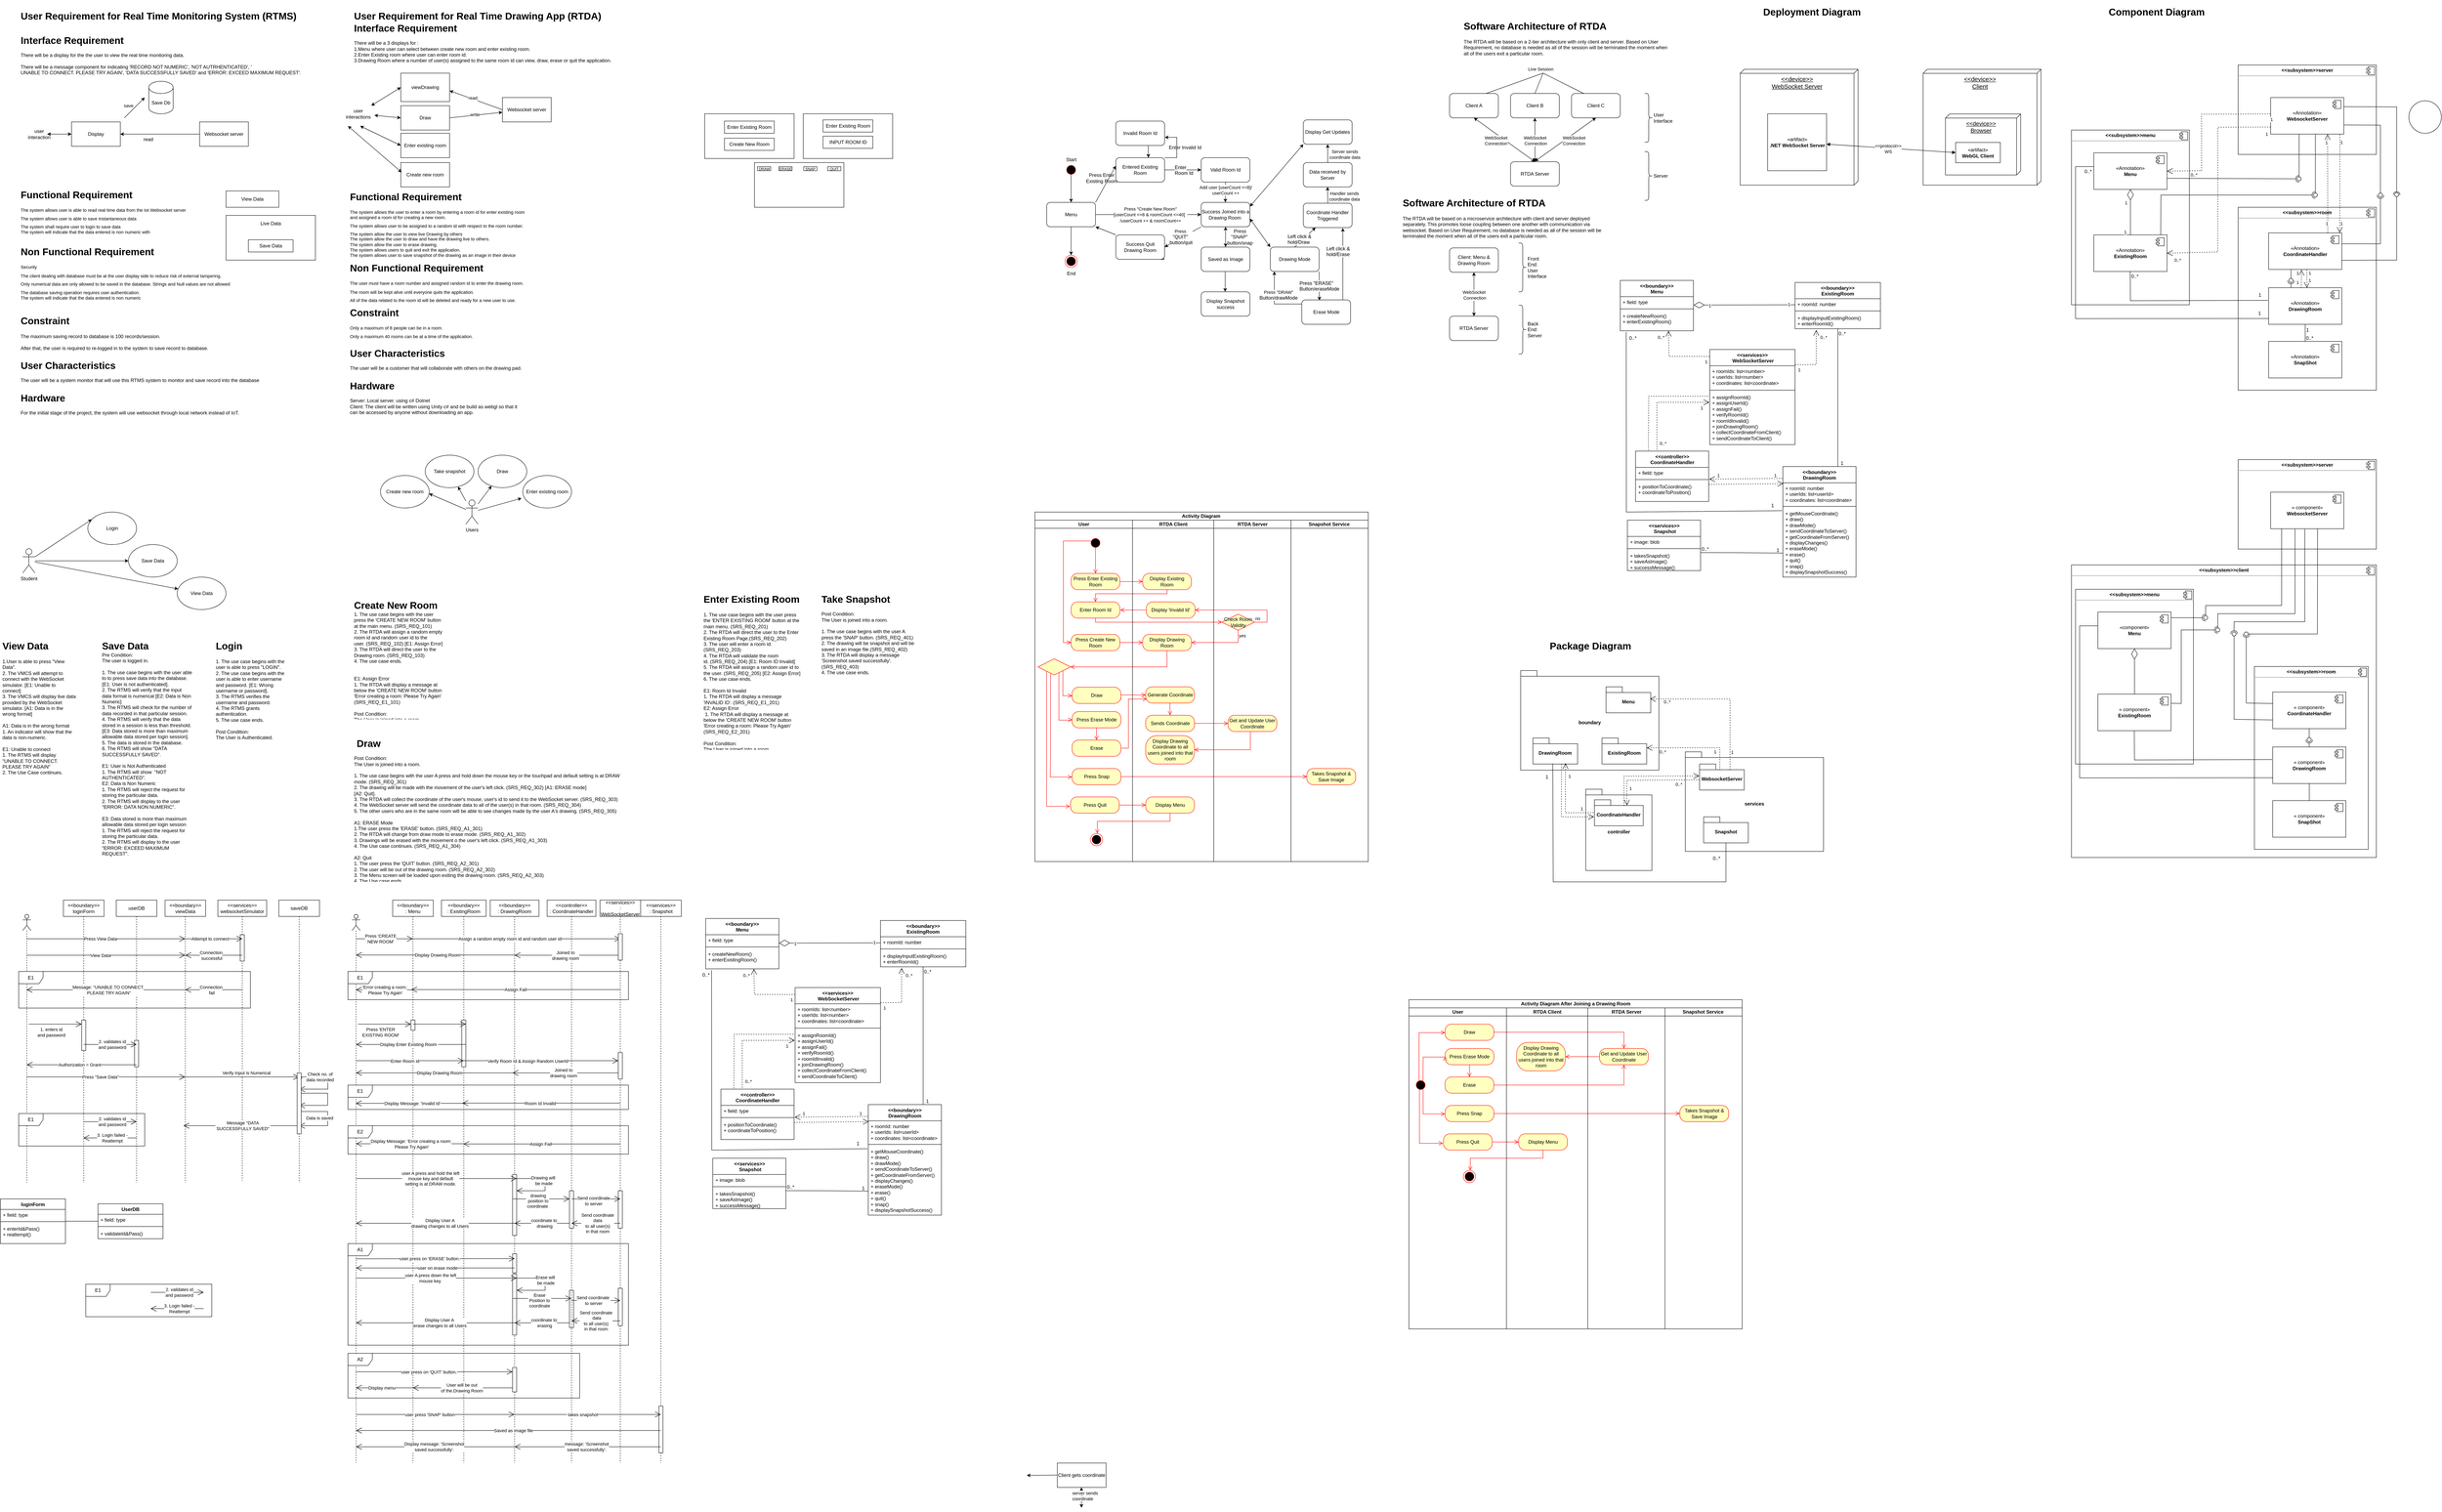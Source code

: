 <mxfile version="22.1.17" type="github" pages="2">
  <diagram name="Page-1" id="f31c993MnNktxt3acmLQ">
    <mxGraphModel dx="954" dy="642" grid="1" gridSize="10" guides="1" tooltips="1" connect="1" arrows="1" fold="1" page="1" pageScale="1" pageWidth="850" pageHeight="1100" math="0" shadow="0">
      <root>
        <mxCell id="0" />
        <mxCell id="1" parent="0" />
        <mxCell id="ezzgPSwLYAArZ7JoiiCj-1" value="&lt;p style=&quot;margin:0px;margin-top:6px;text-align:center;&quot;&gt;&lt;b&gt;&amp;lt;&amp;lt;subsystem&amp;gt;&amp;gt;client&lt;/b&gt;&lt;/p&gt;&lt;hr&gt;&lt;p style=&quot;margin:0px;margin-left:8px;&quot;&gt;&lt;br&gt;&lt;/p&gt;" style="align=left;overflow=fill;html=1;dropTarget=0;whiteSpace=wrap;" parent="1" vertex="1">
          <mxGeometry x="5120" y="1390" width="750" height="720" as="geometry" />
        </mxCell>
        <mxCell id="ezzgPSwLYAArZ7JoiiCj-2" value="" style="shape=component;jettyWidth=8;jettyHeight=4;" parent="ezzgPSwLYAArZ7JoiiCj-1" vertex="1">
          <mxGeometry x="1" width="20" height="20" relative="1" as="geometry">
            <mxPoint x="-24" y="4" as="offset" />
          </mxGeometry>
        </mxCell>
        <mxCell id="MZs_MeEJ6j7sGni2RoES-32" value="&lt;h1&gt;&lt;span style=&quot;background-color: initial;&quot;&gt;User Requirement for Real Time Monitoring System (RTMS)&lt;/span&gt;&lt;/h1&gt;&lt;h1&gt;&lt;/h1&gt;&lt;br&gt;&lt;br&gt;&amp;nbsp;" style="text;html=1;strokeColor=none;fillColor=none;spacing=5;spacingTop=-20;whiteSpace=wrap;overflow=hidden;rounded=0;" parent="1" vertex="1">
          <mxGeometry x="70" y="20" width="690" height="50" as="geometry" />
        </mxCell>
        <mxCell id="MZs_MeEJ6j7sGni2RoES-33" value="&lt;h1&gt;&lt;span style=&quot;background-color: initial;&quot;&gt;Functional Requirement&amp;nbsp;&lt;/span&gt;&lt;/h1&gt;&lt;h1 style=&quot;font-size: 11px;&quot;&gt;&lt;font style=&quot;font-size: 11px;&quot;&gt;&lt;span style=&quot;background-color: initial; font-weight: normal;&quot;&gt;The system allows user is able to read real time data from the Iot Websocket server&lt;/span&gt;&lt;/font&gt;&lt;/h1&gt;&lt;h1 style=&quot;font-size: 11px;&quot;&gt;&lt;span style=&quot;font-weight: normal;&quot;&gt;The system allows user is able to save instantaneous data&lt;/span&gt;&lt;/h1&gt;&lt;div style=&quot;font-size: 11px;&quot;&gt;&lt;span style=&quot;background-color: initial;&quot;&gt;&lt;font style=&quot;font-size: 11px;&quot;&gt;The system shall require user to login to save data&lt;/font&gt;&lt;/span&gt;&lt;/div&gt;&lt;div style=&quot;font-size: 11px;&quot;&gt;&lt;span style=&quot;background-color: initial;&quot;&gt;&lt;font style=&quot;font-size: 11px;&quot;&gt;The system will indicate that the data entered is non numeric with&amp;nbsp;&lt;/font&gt;&lt;/span&gt;&lt;/div&gt;&lt;div&gt;&lt;span style=&quot;background-color: initial; font-size: 12px; font-weight: normal;&quot;&gt;&lt;br&gt;&lt;/span&gt;&lt;/div&gt;&lt;div&gt;&lt;span style=&quot;background-color: initial; font-size: 12px; font-weight: normal;&quot;&gt;&lt;br&gt;&lt;/span&gt;&lt;/div&gt;&lt;br&gt;&amp;nbsp;" style="text;html=1;strokeColor=none;fillColor=none;spacing=5;spacingTop=-20;whiteSpace=wrap;overflow=hidden;rounded=0;" parent="1" vertex="1">
          <mxGeometry x="70" y="460" width="630" height="140" as="geometry" />
        </mxCell>
        <mxCell id="MZs_MeEJ6j7sGni2RoES-38" value="&lt;h1&gt;Constraint&lt;/h1&gt;&lt;div&gt;The maximum saving record to database is 100 records/session.&lt;/div&gt;&lt;div&gt;&lt;br&gt;&lt;/div&gt;&lt;div&gt;After that, the user is required to re-logged in to the system to save record to database.&lt;/div&gt;&lt;div&gt;&lt;br&gt;&lt;/div&gt;&lt;div&gt;&lt;br&gt;&lt;/div&gt;&lt;br&gt;&amp;nbsp;" style="text;html=1;strokeColor=none;fillColor=none;spacing=5;spacingTop=-20;whiteSpace=wrap;overflow=hidden;rounded=0;" parent="1" vertex="1">
          <mxGeometry x="70" y="770" width="640" height="110" as="geometry" />
        </mxCell>
        <mxCell id="r6Re-jrNYUQEbt7xdXI9-9" value="&lt;h1&gt;&lt;/h1&gt;&lt;span style=&quot;font-size: 24px;&quot;&gt;&lt;b&gt;Interface Requirement&lt;br&gt;&lt;/b&gt;&lt;/span&gt;&lt;br&gt;&lt;div&gt;There will be a 3 displays for :&lt;/div&gt;&lt;div&gt;1.Menu where user can select between create new room and enter existing room.&lt;/div&gt;&lt;div&gt;2.Enter Existing room where user can enter room id.&lt;/div&gt;&lt;div&gt;3.Drawing Room where a number of user(s) assigned to the same room id can view, draw, erase or quit the application.&lt;/div&gt;&lt;div&gt;&lt;br&gt;&lt;/div&gt;&lt;br&gt;&amp;nbsp;" style="text;html=1;strokeColor=none;fillColor=none;spacing=5;spacingTop=-20;whiteSpace=wrap;overflow=hidden;rounded=0;" parent="1" vertex="1">
          <mxGeometry x="890" y="50" width="740" height="110" as="geometry" />
        </mxCell>
        <mxCell id="r6Re-jrNYUQEbt7xdXI9-19" value="Student" style="shape=umlActor;verticalLabelPosition=bottom;verticalAlign=top;html=1;outlineConnect=0;" parent="1" vertex="1">
          <mxGeometry x="80" y="1350" width="30" height="60" as="geometry" />
        </mxCell>
        <mxCell id="r6Re-jrNYUQEbt7xdXI9-20" value="Save Data" style="ellipse;whiteSpace=wrap;html=1;" parent="1" vertex="1">
          <mxGeometry x="340" y="1340" width="120" height="80" as="geometry" />
        </mxCell>
        <mxCell id="r6Re-jrNYUQEbt7xdXI9-21" value="" style="endArrow=classic;html=1;rounded=0;" parent="1" source="r6Re-jrNYUQEbt7xdXI9-19" target="r6Re-jrNYUQEbt7xdXI9-20" edge="1">
          <mxGeometry width="50" height="50" relative="1" as="geometry">
            <mxPoint x="120" y="1380" as="sourcePoint" />
            <mxPoint x="160" y="1330" as="targetPoint" />
          </mxGeometry>
        </mxCell>
        <mxCell id="r6Re-jrNYUQEbt7xdXI9-22" value="View Data" style="ellipse;whiteSpace=wrap;html=1;" parent="1" vertex="1">
          <mxGeometry x="460" y="1420" width="120" height="80" as="geometry" />
        </mxCell>
        <mxCell id="r6Re-jrNYUQEbt7xdXI9-26" value="Login" style="ellipse;whiteSpace=wrap;html=1;" parent="1" vertex="1">
          <mxGeometry x="240" y="1260" width="120" height="80" as="geometry" />
        </mxCell>
        <mxCell id="r6Re-jrNYUQEbt7xdXI9-35" value="" style="endArrow=classic;html=1;rounded=0;" parent="1" source="r6Re-jrNYUQEbt7xdXI9-19" target="r6Re-jrNYUQEbt7xdXI9-22" edge="1">
          <mxGeometry width="50" height="50" relative="1" as="geometry">
            <mxPoint x="94.5" y="1410" as="sourcePoint" />
            <mxPoint x="95" y="1460" as="targetPoint" />
          </mxGeometry>
        </mxCell>
        <mxCell id="r6Re-jrNYUQEbt7xdXI9-39" value="&lt;h1&gt;View Data&lt;br&gt;&lt;/h1&gt;&lt;div&gt;&lt;/div&gt;1.User is able to press &quot;View Data&quot;.&lt;br&gt;2. The VMCS will attempt to connect with the WebSocket simulator. [E1: Unable to connect]&amp;nbsp;&lt;br&gt;3. The VMCS will display live data provided by the WebSocket simulator. [A1: Data is in the wrong format]&lt;br&gt;&lt;br&gt;A1: Data is in the wrong format&lt;br&gt;1. An indicator will show that the data is non-numeric.&lt;br&gt;&amp;nbsp;&lt;br&gt;E1: Unable to connect&lt;br&gt;1. The RTMS will display &quot;UNABLE TO CONNECT. PLEASE TRY AGAIN&quot;&lt;br&gt;2. The Use Case continues." style="text;html=1;strokeColor=none;fillColor=none;spacing=5;spacingTop=-20;whiteSpace=wrap;overflow=hidden;rounded=0;" parent="1" vertex="1">
          <mxGeometry x="25" y="1570" width="190" height="340" as="geometry" />
        </mxCell>
        <mxCell id="r6Re-jrNYUQEbt7xdXI9-40" value="&lt;h1&gt;&lt;/h1&gt;&lt;span style=&quot;font-size: 24px;&quot;&gt;&lt;b&gt;Save Data&lt;br&gt;&lt;/b&gt;&lt;/span&gt;Pre Condition:&lt;br&gt;The user is logged in.&lt;br&gt;&lt;br&gt;1. The use case begins with the user able to to press save data into the database. [E1: User is not authenticated].&amp;nbsp;&lt;br&gt;2. The RTMS will verify that the input data format is numerical&amp;nbsp;[E2: Data is Non Numeric]&lt;br&gt;3. The RTMS will check for the number of data recorded in that particular session.&amp;nbsp;&lt;br&gt;4. The RTMS will verify that the data stored in a session is less than threshold. [E3: Data stored is more than maximum allowable data stored per login session].&lt;br&gt;5. The data is stored in the database.&lt;br&gt;6. The RTMS will show &quot;DATA SUCCESSFULLY SAVED&quot;.&lt;br&gt;&lt;br&gt;E1: User is Not Authenticated&lt;br&gt;1. The RTMS will show &amp;nbsp;&quot;NOT AUTHENTICATED&quot;.&amp;nbsp;&lt;br&gt;E2: Data is Non Numeric&lt;br&gt;1. The RTMS will reject the request for storing the particular data.&lt;br&gt;2. The RTMS will display to the user &quot;ERROR: DATA NON NUMERIC&quot;.&lt;br&gt;&lt;br&gt;E3: Data stored is more than maximum allowable data stored per login session&lt;br&gt;1. The RTMS will reject the request for storing the particular data.&lt;br&gt;2. The RTMS will display to the user &quot;ERROR: EXCEED MAXIMUM REQUEST&quot;.&lt;br&gt;&lt;div&gt;&lt;br&gt;&lt;/div&gt;&lt;div&gt;&lt;br&gt;&lt;/div&gt;&lt;div&gt;&lt;br&gt;&lt;/div&gt;&lt;br&gt;&amp;nbsp;" style="text;html=1;strokeColor=none;fillColor=none;spacing=5;spacingTop=-20;whiteSpace=wrap;overflow=hidden;rounded=0;" parent="1" vertex="1">
          <mxGeometry x="270" y="1570" width="230" height="540" as="geometry" />
        </mxCell>
        <mxCell id="r6Re-jrNYUQEbt7xdXI9-41" value="&lt;h1&gt;Login&lt;/h1&gt;1.&amp;nbsp;The use case begins with the user is able to press &quot;LOGIN&quot;.&lt;br&gt;2. The use case begins with the user is able to enter username and password. [E1: Wrong username or password].&lt;br&gt;3. The RTMS verifies the username and password.&lt;br&gt;4. The RTMS grants authentication.&lt;br&gt;5. The use case ends.&lt;br&gt;&lt;br&gt;Post Condition:&lt;br&gt;The User is Authenticated.&lt;br&gt;&lt;div&gt;&lt;br&gt;&lt;/div&gt;&lt;div&gt;&lt;br&gt;&lt;/div&gt;&lt;div&gt;&lt;br&gt;&lt;/div&gt;&lt;div&gt;&lt;br&gt;&lt;/div&gt;&lt;br&gt;&amp;nbsp;" style="text;html=1;strokeColor=none;fillColor=none;spacing=5;spacingTop=-20;whiteSpace=wrap;overflow=hidden;rounded=0;" parent="1" vertex="1">
          <mxGeometry x="550" y="1570" width="190" height="270" as="geometry" />
        </mxCell>
        <mxCell id="r6Re-jrNYUQEbt7xdXI9-46" value="&amp;lt;&amp;lt;boundary&amp;gt;&amp;gt;&lt;br&gt;loginForm" style="shape=umlLifeline;perimeter=lifelinePerimeter;whiteSpace=wrap;html=1;container=1;dropTarget=0;collapsible=0;recursiveResize=0;outlineConnect=0;portConstraint=eastwest;newEdgeStyle={&quot;curved&quot;:0,&quot;rounded&quot;:0};" parent="1" vertex="1">
          <mxGeometry x="180" y="2215" width="100" height="695" as="geometry" />
        </mxCell>
        <mxCell id="HRDd_VB4GsDUX1scdBsD-44" value="" style="html=1;points=[[0,0,0,0,5],[0,1,0,0,-5],[1,0,0,0,5],[1,1,0,0,-5]];perimeter=orthogonalPerimeter;outlineConnect=0;targetShapes=umlLifeline;portConstraint=eastwest;newEdgeStyle={&quot;curved&quot;:0,&quot;rounded&quot;:0};" parent="r6Re-jrNYUQEbt7xdXI9-46" vertex="1">
          <mxGeometry x="45" y="295" width="10" height="75" as="geometry" />
        </mxCell>
        <mxCell id="r6Re-jrNYUQEbt7xdXI9-47" value="" style="shape=umlLifeline;perimeter=lifelinePerimeter;whiteSpace=wrap;html=1;container=1;dropTarget=0;collapsible=0;recursiveResize=0;outlineConnect=0;portConstraint=eastwest;newEdgeStyle={&quot;curved&quot;:0,&quot;rounded&quot;:0};participant=umlActor;" parent="1" vertex="1">
          <mxGeometry x="80" y="2250" width="20" height="660" as="geometry" />
        </mxCell>
        <mxCell id="r6Re-jrNYUQEbt7xdXI9-50" value="" style="endArrow=open;endFill=1;endSize=12;html=1;rounded=0;" parent="1" edge="1">
          <mxGeometry width="160" relative="1" as="geometry">
            <mxPoint x="95" y="2520" as="sourcePoint" />
            <mxPoint x="225" y="2520" as="targetPoint" />
          </mxGeometry>
        </mxCell>
        <mxCell id="r6Re-jrNYUQEbt7xdXI9-51" value="1. enters id &lt;br&gt;and password" style="edgeLabel;html=1;align=center;verticalAlign=middle;resizable=0;points=[];" parent="r6Re-jrNYUQEbt7xdXI9-50" vertex="1" connectable="0">
          <mxGeometry x="-0.037" y="-5" relative="1" as="geometry">
            <mxPoint x="-8" y="15" as="offset" />
          </mxGeometry>
        </mxCell>
        <mxCell id="r6Re-jrNYUQEbt7xdXI9-53" value="userDB" style="shape=umlLifeline;perimeter=lifelinePerimeter;whiteSpace=wrap;html=1;container=1;dropTarget=0;collapsible=0;recursiveResize=0;outlineConnect=0;portConstraint=eastwest;newEdgeStyle={&quot;curved&quot;:0,&quot;rounded&quot;:0};" parent="1" vertex="1">
          <mxGeometry x="310" y="2215" width="100" height="695" as="geometry" />
        </mxCell>
        <mxCell id="HRDd_VB4GsDUX1scdBsD-43" value="" style="html=1;points=[[0,0,0,0,5],[0,1,0,0,-5],[1,0,0,0,5],[1,1,0,0,-5]];perimeter=orthogonalPerimeter;outlineConnect=0;targetShapes=umlLifeline;portConstraint=eastwest;newEdgeStyle={&quot;curved&quot;:0,&quot;rounded&quot;:0};" parent="r6Re-jrNYUQEbt7xdXI9-53" vertex="1">
          <mxGeometry x="45" y="345" width="10" height="65" as="geometry" />
        </mxCell>
        <mxCell id="r6Re-jrNYUQEbt7xdXI9-55" value="" style="endArrow=open;endFill=1;endSize=12;html=1;rounded=0;" parent="1" edge="1">
          <mxGeometry width="160" relative="1" as="geometry">
            <mxPoint x="230" y="2570" as="sourcePoint" />
            <mxPoint x="360" y="2570" as="targetPoint" />
          </mxGeometry>
        </mxCell>
        <mxCell id="r6Re-jrNYUQEbt7xdXI9-56" value="2. validates id&lt;br style=&quot;border-color: var(--border-color);&quot;&gt;and password" style="edgeLabel;html=1;align=center;verticalAlign=middle;resizable=0;points=[];" parent="r6Re-jrNYUQEbt7xdXI9-55" vertex="1" connectable="0">
          <mxGeometry x="0.1" y="6" relative="1" as="geometry">
            <mxPoint x="-2" y="6" as="offset" />
          </mxGeometry>
        </mxCell>
        <mxCell id="r6Re-jrNYUQEbt7xdXI9-60" value="loginForm" style="swimlane;fontStyle=1;align=center;verticalAlign=top;childLayout=stackLayout;horizontal=1;startSize=26;horizontalStack=0;resizeParent=1;resizeParentMax=0;resizeLast=0;collapsible=1;marginBottom=0;whiteSpace=wrap;html=1;" parent="1" vertex="1">
          <mxGeometry x="25" y="2950" width="160" height="110" as="geometry" />
        </mxCell>
        <mxCell id="r6Re-jrNYUQEbt7xdXI9-61" value="+ field: type" style="text;strokeColor=none;fillColor=none;align=left;verticalAlign=top;spacingLeft=4;spacingRight=4;overflow=hidden;rotatable=0;points=[[0,0.5],[1,0.5]];portConstraint=eastwest;whiteSpace=wrap;html=1;" parent="r6Re-jrNYUQEbt7xdXI9-60" vertex="1">
          <mxGeometry y="26" width="160" height="26" as="geometry" />
        </mxCell>
        <mxCell id="r6Re-jrNYUQEbt7xdXI9-62" value="" style="line;strokeWidth=1;fillColor=none;align=left;verticalAlign=middle;spacingTop=-1;spacingLeft=3;spacingRight=3;rotatable=0;labelPosition=right;points=[];portConstraint=eastwest;strokeColor=inherit;" parent="r6Re-jrNYUQEbt7xdXI9-60" vertex="1">
          <mxGeometry y="52" width="160" height="8" as="geometry" />
        </mxCell>
        <mxCell id="r6Re-jrNYUQEbt7xdXI9-63" value="+ enterId&amp;amp;Pass()&lt;br&gt;+ reattempt()" style="text;strokeColor=none;fillColor=none;align=left;verticalAlign=top;spacingLeft=4;spacingRight=4;overflow=hidden;rotatable=0;points=[[0,0.5],[1,0.5]];portConstraint=eastwest;whiteSpace=wrap;html=1;" parent="r6Re-jrNYUQEbt7xdXI9-60" vertex="1">
          <mxGeometry y="60" width="160" height="50" as="geometry" />
        </mxCell>
        <mxCell id="r6Re-jrNYUQEbt7xdXI9-64" value="UserDB" style="swimlane;fontStyle=1;align=center;verticalAlign=top;childLayout=stackLayout;horizontal=1;startSize=26;horizontalStack=0;resizeParent=1;resizeParentMax=0;resizeLast=0;collapsible=1;marginBottom=0;whiteSpace=wrap;html=1;" parent="1" vertex="1">
          <mxGeometry x="265" y="2962" width="160" height="86" as="geometry" />
        </mxCell>
        <mxCell id="r6Re-jrNYUQEbt7xdXI9-65" value="+ field: type" style="text;strokeColor=none;fillColor=none;align=left;verticalAlign=top;spacingLeft=4;spacingRight=4;overflow=hidden;rotatable=0;points=[[0,0.5],[1,0.5]];portConstraint=eastwest;whiteSpace=wrap;html=1;" parent="r6Re-jrNYUQEbt7xdXI9-64" vertex="1">
          <mxGeometry y="26" width="160" height="26" as="geometry" />
        </mxCell>
        <mxCell id="r6Re-jrNYUQEbt7xdXI9-66" value="" style="line;strokeWidth=1;fillColor=none;align=left;verticalAlign=middle;spacingTop=-1;spacingLeft=3;spacingRight=3;rotatable=0;labelPosition=right;points=[];portConstraint=eastwest;strokeColor=inherit;" parent="r6Re-jrNYUQEbt7xdXI9-64" vertex="1">
          <mxGeometry y="52" width="160" height="8" as="geometry" />
        </mxCell>
        <mxCell id="r6Re-jrNYUQEbt7xdXI9-67" value="+ validateId&amp;amp;Pass()" style="text;strokeColor=none;fillColor=none;align=left;verticalAlign=top;spacingLeft=4;spacingRight=4;overflow=hidden;rotatable=0;points=[[0,0.5],[1,0.5]];portConstraint=eastwest;whiteSpace=wrap;html=1;" parent="r6Re-jrNYUQEbt7xdXI9-64" vertex="1">
          <mxGeometry y="60" width="160" height="26" as="geometry" />
        </mxCell>
        <mxCell id="r6Re-jrNYUQEbt7xdXI9-68" value="" style="line;strokeWidth=1;fillColor=none;align=left;verticalAlign=middle;spacingTop=-1;spacingLeft=3;spacingRight=3;rotatable=0;labelPosition=right;points=[];portConstraint=eastwest;strokeColor=inherit;" parent="1" vertex="1">
          <mxGeometry x="185" y="3001" width="80" height="8" as="geometry" />
        </mxCell>
        <mxCell id="r6Re-jrNYUQEbt7xdXI9-71" value="E1" style="shape=umlFrame;whiteSpace=wrap;html=1;pointerEvents=0;" parent="1" vertex="1">
          <mxGeometry x="70" y="2740" width="310" height="80" as="geometry" />
        </mxCell>
        <mxCell id="r6Re-jrNYUQEbt7xdXI9-73" value="" style="endArrow=open;endFill=1;endSize=12;html=1;rounded=0;" parent="1" edge="1">
          <mxGeometry width="160" relative="1" as="geometry">
            <mxPoint x="230" y="2760" as="sourcePoint" />
            <mxPoint x="360" y="2760" as="targetPoint" />
          </mxGeometry>
        </mxCell>
        <mxCell id="r6Re-jrNYUQEbt7xdXI9-74" value="2. validates id&lt;br style=&quot;border-color: var(--border-color);&quot;&gt;and password" style="edgeLabel;html=1;align=center;verticalAlign=middle;resizable=0;points=[];" parent="r6Re-jrNYUQEbt7xdXI9-73" vertex="1" connectable="0">
          <mxGeometry x="0.1" y="6" relative="1" as="geometry">
            <mxPoint x="-2" y="6" as="offset" />
          </mxGeometry>
        </mxCell>
        <mxCell id="r6Re-jrNYUQEbt7xdXI9-77" value="" style="endArrow=open;endFill=1;endSize=12;html=1;rounded=0;" parent="1" edge="1">
          <mxGeometry width="160" relative="1" as="geometry">
            <mxPoint x="360" y="2800" as="sourcePoint" />
            <mxPoint x="229.5" y="2800" as="targetPoint" />
          </mxGeometry>
        </mxCell>
        <mxCell id="r6Re-jrNYUQEbt7xdXI9-78" value="3. Login failed - &lt;br&gt;Reattempt" style="edgeLabel;html=1;align=center;verticalAlign=middle;resizable=0;points=[];" parent="r6Re-jrNYUQEbt7xdXI9-77" vertex="1" connectable="0">
          <mxGeometry x="0.1" y="6" relative="1" as="geometry">
            <mxPoint x="12" y="-6" as="offset" />
          </mxGeometry>
        </mxCell>
        <mxCell id="joImyw4oRHYoINWDJsZ0-2" value="Display" style="rounded=0;whiteSpace=wrap;html=1;" parent="1" vertex="1">
          <mxGeometry x="200" y="300" width="120" height="60" as="geometry" />
        </mxCell>
        <mxCell id="joImyw4oRHYoINWDJsZ0-3" value="Websocket server" style="rounded=0;whiteSpace=wrap;html=1;" parent="1" vertex="1">
          <mxGeometry x="515" y="300" width="120" height="60" as="geometry" />
        </mxCell>
        <mxCell id="joImyw4oRHYoINWDJsZ0-4" value="Save Db" style="shape=cylinder3;whiteSpace=wrap;html=1;boundedLbl=1;backgroundOutline=1;size=15;" parent="1" vertex="1">
          <mxGeometry x="390" y="200" width="60" height="80" as="geometry" />
        </mxCell>
        <mxCell id="joImyw4oRHYoINWDJsZ0-5" value="" style="endArrow=classic;html=1;rounded=0;exitX=0;exitY=0.5;exitDx=0;exitDy=0;entryX=1;entryY=0.5;entryDx=0;entryDy=0;" parent="1" source="joImyw4oRHYoINWDJsZ0-3" target="joImyw4oRHYoINWDJsZ0-2" edge="1">
          <mxGeometry width="50" height="50" relative="1" as="geometry">
            <mxPoint x="440" y="330" as="sourcePoint" />
            <mxPoint x="490" y="280" as="targetPoint" />
          </mxGeometry>
        </mxCell>
        <mxCell id="joImyw4oRHYoINWDJsZ0-6" value="read&amp;nbsp;" style="text;html=1;align=center;verticalAlign=middle;resizable=0;points=[];autosize=1;strokeColor=none;fillColor=none;" parent="1" vertex="1">
          <mxGeometry x="365" y="328" width="50" height="30" as="geometry" />
        </mxCell>
        <mxCell id="joImyw4oRHYoINWDJsZ0-7" value="" style="endArrow=classic;html=1;rounded=0;" parent="1" edge="1">
          <mxGeometry width="50" height="50" relative="1" as="geometry">
            <mxPoint x="330" y="290" as="sourcePoint" />
            <mxPoint x="380" y="240" as="targetPoint" />
          </mxGeometry>
        </mxCell>
        <mxCell id="joImyw4oRHYoINWDJsZ0-8" value="save" style="edgeLabel;html=1;align=center;verticalAlign=middle;resizable=0;points=[];" parent="joImyw4oRHYoINWDJsZ0-7" vertex="1" connectable="0">
          <mxGeometry x="-0.1" y="4" relative="1" as="geometry">
            <mxPoint x="-10" y="-5" as="offset" />
          </mxGeometry>
        </mxCell>
        <mxCell id="joImyw4oRHYoINWDJsZ0-9" value="" style="endArrow=classic;startArrow=classic;html=1;rounded=0;" parent="1" edge="1">
          <mxGeometry width="50" height="50" relative="1" as="geometry">
            <mxPoint x="140" y="330" as="sourcePoint" />
            <mxPoint x="200" y="330" as="targetPoint" />
          </mxGeometry>
        </mxCell>
        <mxCell id="joImyw4oRHYoINWDJsZ0-10" value="user &lt;br&gt;interaction" style="text;html=1;align=center;verticalAlign=middle;resizable=0;points=[];autosize=1;strokeColor=none;fillColor=none;" parent="1" vertex="1">
          <mxGeometry x="80" y="310" width="80" height="40" as="geometry" />
        </mxCell>
        <mxCell id="joImyw4oRHYoINWDJsZ0-11" value="&lt;h1&gt;&lt;span style=&quot;background-color: initial;&quot;&gt;Non Functional Requirement&amp;nbsp;&lt;/span&gt;&lt;/h1&gt;&lt;h1 style=&quot;font-size: 11px;&quot;&gt;&lt;font style=&quot;font-size: 11px;&quot;&gt;&lt;span style=&quot;background-color: initial; font-weight: normal;&quot;&gt;Security&lt;/span&gt;&lt;/font&gt;&lt;/h1&gt;&lt;div&gt;&lt;font style=&quot;font-size: 11px;&quot;&gt;&lt;span style=&quot;background-color: initial; font-weight: normal;&quot;&gt;The client dealing with database must be at the user display side to reduce risk of external tampering.&amp;nbsp;&lt;/span&gt;&lt;/font&gt;&lt;/div&gt;&lt;h1 style=&quot;font-size: 11px;&quot;&gt;&lt;span style=&quot;font-weight: 400;&quot;&gt;Only numerical data are only allowed to be saved in the database. Strings and Null values are not allowed&lt;/span&gt;&lt;/h1&gt;&lt;div style=&quot;font-size: 11px;&quot;&gt;&lt;span style=&quot;background-color: initial;&quot;&gt;&lt;font style=&quot;font-size: 11px;&quot;&gt;The database saving operation requires user authentication.&lt;/font&gt;&lt;/span&gt;&lt;/div&gt;&lt;div style=&quot;font-size: 11px;&quot;&gt;&lt;span style=&quot;background-color: initial;&quot;&gt;&lt;font style=&quot;font-size: 11px;&quot;&gt;The system will indicate that the data entered is non numeric&amp;nbsp;&lt;/font&gt;&lt;/span&gt;&lt;/div&gt;&lt;div&gt;&lt;span style=&quot;background-color: initial; font-size: 12px; font-weight: normal;&quot;&gt;&lt;br&gt;&lt;/span&gt;&lt;/div&gt;&lt;div&gt;&lt;span style=&quot;background-color: initial; font-size: 12px; font-weight: normal;&quot;&gt;&lt;br&gt;&lt;/span&gt;&lt;/div&gt;&lt;br&gt;&amp;nbsp;" style="text;html=1;strokeColor=none;fillColor=none;spacing=5;spacingTop=-20;whiteSpace=wrap;overflow=hidden;rounded=0;" parent="1" vertex="1">
          <mxGeometry x="70" y="600" width="630" height="160" as="geometry" />
        </mxCell>
        <mxCell id="joImyw4oRHYoINWDJsZ0-12" value="&lt;h1&gt;&lt;/h1&gt;&lt;span style=&quot;font-size: 24px;&quot;&gt;&lt;b&gt;Hardware&lt;br&gt;&lt;/b&gt;&lt;/span&gt;&lt;br&gt;&lt;div&gt;For the initial stage of the project, the system will use websocket through local network instead of IoT.&lt;br&gt;&lt;/div&gt;&lt;div&gt;&lt;br&gt;&lt;/div&gt;&lt;div&gt;&lt;br&gt;&lt;/div&gt;&lt;div&gt;&lt;br&gt;&lt;/div&gt;&lt;br&gt;&amp;nbsp;" style="text;html=1;strokeColor=none;fillColor=none;spacing=5;spacingTop=-20;whiteSpace=wrap;overflow=hidden;rounded=0;" parent="1" vertex="1">
          <mxGeometry x="70" y="960" width="650" height="120" as="geometry" />
        </mxCell>
        <mxCell id="joImyw4oRHYoINWDJsZ0-13" value="&lt;h1&gt;&lt;/h1&gt;&lt;span style=&quot;font-size: 24px;&quot;&gt;&lt;b&gt;User Characteristics&lt;br&gt;&lt;/b&gt;&lt;/span&gt;&lt;br&gt;&lt;div&gt;The user will be a system monitor that will use this RTMS system to monitor and save record into the database&lt;/div&gt;&lt;div&gt;&lt;br&gt;&lt;/div&gt;&lt;div&gt;&lt;br&gt;&lt;/div&gt;&lt;div&gt;&lt;br&gt;&lt;/div&gt;&lt;br&gt;&amp;nbsp;" style="text;html=1;strokeColor=none;fillColor=none;spacing=5;spacingTop=-20;whiteSpace=wrap;overflow=hidden;rounded=0;" parent="1" vertex="1">
          <mxGeometry x="70" y="880" width="710" height="90" as="geometry" />
        </mxCell>
        <mxCell id="HRDd_VB4GsDUX1scdBsD-1" value="" style="endArrow=classic;html=1;rounded=0;entryX=0.083;entryY=0.225;entryDx=0;entryDy=0;entryPerimeter=0;" parent="1" source="r6Re-jrNYUQEbt7xdXI9-19" target="r6Re-jrNYUQEbt7xdXI9-26" edge="1">
          <mxGeometry width="50" height="50" relative="1" as="geometry">
            <mxPoint x="120" y="1390" as="sourcePoint" />
            <mxPoint x="250" y="1390" as="targetPoint" />
          </mxGeometry>
        </mxCell>
        <mxCell id="HRDd_VB4GsDUX1scdBsD-2" value="" style="endArrow=open;endFill=1;endSize=12;html=1;rounded=0;" parent="1" edge="1">
          <mxGeometry width="160" relative="1" as="geometry">
            <mxPoint x="360" y="2620" as="sourcePoint" />
            <mxPoint x="90" y="2620" as="targetPoint" />
          </mxGeometry>
        </mxCell>
        <mxCell id="HRDd_VB4GsDUX1scdBsD-3" value="Authorization = Grant" style="edgeLabel;html=1;align=center;verticalAlign=middle;resizable=0;points=[];" parent="HRDd_VB4GsDUX1scdBsD-2" vertex="1" connectable="0">
          <mxGeometry x="-0.037" y="-5" relative="1" as="geometry">
            <mxPoint x="-10" y="5" as="offset" />
          </mxGeometry>
        </mxCell>
        <mxCell id="HRDd_VB4GsDUX1scdBsD-4" value="" style="endArrow=open;endFill=1;endSize=12;html=1;rounded=0;" parent="1" edge="1">
          <mxGeometry width="160" relative="1" as="geometry">
            <mxPoint x="90" y="2310" as="sourcePoint" />
            <mxPoint x="479.5" y="2310" as="targetPoint" />
          </mxGeometry>
        </mxCell>
        <mxCell id="HRDd_VB4GsDUX1scdBsD-5" value="Press View Data" style="edgeLabel;html=1;align=center;verticalAlign=middle;resizable=0;points=[];" parent="HRDd_VB4GsDUX1scdBsD-4" vertex="1" connectable="0">
          <mxGeometry x="-0.037" y="-5" relative="1" as="geometry">
            <mxPoint x="-7" y="-5" as="offset" />
          </mxGeometry>
        </mxCell>
        <mxCell id="HRDd_VB4GsDUX1scdBsD-6" value="&amp;lt;&amp;lt;boundary&amp;gt;&amp;gt;&lt;br&gt;viewData" style="shape=umlLifeline;perimeter=lifelinePerimeter;whiteSpace=wrap;html=1;container=1;dropTarget=0;collapsible=0;recursiveResize=0;outlineConnect=0;portConstraint=eastwest;newEdgeStyle={&quot;curved&quot;:0,&quot;rounded&quot;:0};" parent="1" vertex="1">
          <mxGeometry x="430" y="2215" width="100" height="695" as="geometry" />
        </mxCell>
        <mxCell id="HRDd_VB4GsDUX1scdBsD-7" value="&amp;lt;&amp;lt;services&amp;gt;&amp;gt;&lt;br&gt;websocketSimulator" style="shape=umlLifeline;perimeter=lifelinePerimeter;whiteSpace=wrap;html=1;container=1;dropTarget=0;collapsible=0;recursiveResize=0;outlineConnect=0;portConstraint=eastwest;newEdgeStyle={&quot;curved&quot;:0,&quot;rounded&quot;:0};" parent="1" vertex="1">
          <mxGeometry x="560" y="2215" width="120" height="690" as="geometry" />
        </mxCell>
        <mxCell id="HRDd_VB4GsDUX1scdBsD-42" value="" style="html=1;points=[[0,0,0,0,5],[0,1,0,0,-5],[1,0,0,0,5],[1,1,0,0,-5]];perimeter=orthogonalPerimeter;outlineConnect=0;targetShapes=umlLifeline;portConstraint=eastwest;newEdgeStyle={&quot;curved&quot;:0,&quot;rounded&quot;:0};" parent="HRDd_VB4GsDUX1scdBsD-7" vertex="1">
          <mxGeometry x="55" y="85" width="10" height="65" as="geometry" />
        </mxCell>
        <mxCell id="HRDd_VB4GsDUX1scdBsD-8" value="" style="endArrow=open;endFill=1;endSize=12;html=1;rounded=0;" parent="1" edge="1">
          <mxGeometry width="160" relative="1" as="geometry">
            <mxPoint x="620" y="2350.5" as="sourcePoint" />
            <mxPoint x="480" y="2350.5" as="targetPoint" />
          </mxGeometry>
        </mxCell>
        <mxCell id="HRDd_VB4GsDUX1scdBsD-9" value="Connection&lt;br&gt;&amp;nbsp;successful" style="edgeLabel;html=1;align=center;verticalAlign=middle;resizable=0;points=[];" parent="HRDd_VB4GsDUX1scdBsD-8" vertex="1" connectable="0">
          <mxGeometry x="-0.037" y="-5" relative="1" as="geometry">
            <mxPoint x="-10" y="5" as="offset" />
          </mxGeometry>
        </mxCell>
        <mxCell id="HRDd_VB4GsDUX1scdBsD-10" value="" style="endArrow=open;endFill=1;endSize=12;html=1;rounded=0;" parent="1" edge="1">
          <mxGeometry width="160" relative="1" as="geometry">
            <mxPoint x="480" y="2310" as="sourcePoint" />
            <mxPoint x="620" y="2310" as="targetPoint" />
          </mxGeometry>
        </mxCell>
        <mxCell id="HRDd_VB4GsDUX1scdBsD-11" value="Attempt to connect" style="edgeLabel;html=1;align=center;verticalAlign=middle;resizable=0;points=[];" parent="HRDd_VB4GsDUX1scdBsD-10" vertex="1" connectable="0">
          <mxGeometry x="-0.037" y="-5" relative="1" as="geometry">
            <mxPoint x="-7" y="-5" as="offset" />
          </mxGeometry>
        </mxCell>
        <mxCell id="HRDd_VB4GsDUX1scdBsD-12" value="E1" style="shape=umlFrame;whiteSpace=wrap;html=1;pointerEvents=0;" parent="1" vertex="1">
          <mxGeometry x="70" y="2390.5" width="570" height="90" as="geometry" />
        </mxCell>
        <mxCell id="HRDd_VB4GsDUX1scdBsD-13" value="" style="endArrow=open;endFill=1;endSize=12;html=1;rounded=0;" parent="1" edge="1">
          <mxGeometry width="160" relative="1" as="geometry">
            <mxPoint x="620" y="2435.43" as="sourcePoint" />
            <mxPoint x="480" y="2435.43" as="targetPoint" />
          </mxGeometry>
        </mxCell>
        <mxCell id="HRDd_VB4GsDUX1scdBsD-14" value="Connection&lt;br&gt;&amp;nbsp;fail" style="edgeLabel;html=1;align=center;verticalAlign=middle;resizable=0;points=[];" parent="HRDd_VB4GsDUX1scdBsD-13" vertex="1" connectable="0">
          <mxGeometry x="-0.037" y="-5" relative="1" as="geometry">
            <mxPoint x="-10" y="5" as="offset" />
          </mxGeometry>
        </mxCell>
        <mxCell id="HRDd_VB4GsDUX1scdBsD-16" value="" style="endArrow=open;endFill=1;endSize=12;html=1;rounded=0;" parent="1" edge="1">
          <mxGeometry width="160" relative="1" as="geometry">
            <mxPoint x="90" y="2350.5" as="sourcePoint" />
            <mxPoint x="479.5" y="2350.5" as="targetPoint" />
          </mxGeometry>
        </mxCell>
        <mxCell id="HRDd_VB4GsDUX1scdBsD-17" value="View Data" style="edgeLabel;html=1;align=center;verticalAlign=middle;resizable=0;points=[];" parent="HRDd_VB4GsDUX1scdBsD-16" vertex="1" connectable="0">
          <mxGeometry x="-0.037" y="-5" relative="1" as="geometry">
            <mxPoint x="-7" y="-5" as="offset" />
          </mxGeometry>
        </mxCell>
        <mxCell id="HRDd_VB4GsDUX1scdBsD-18" value="" style="endArrow=open;endFill=1;endSize=12;html=1;rounded=0;" parent="1" edge="1">
          <mxGeometry width="160" relative="1" as="geometry">
            <mxPoint x="480" y="2435.5" as="sourcePoint" />
            <mxPoint x="89.5" y="2435.5" as="targetPoint" />
          </mxGeometry>
        </mxCell>
        <mxCell id="HRDd_VB4GsDUX1scdBsD-19" value="Message: &quot;UNABLE TO CONNECT.&lt;br&gt;&amp;nbsp;PLEASE TRY AGAIN&quot;" style="edgeLabel;html=1;align=center;verticalAlign=middle;resizable=0;points=[];" parent="HRDd_VB4GsDUX1scdBsD-18" vertex="1" connectable="0">
          <mxGeometry x="-0.037" y="-5" relative="1" as="geometry">
            <mxPoint x="-2" y="5" as="offset" />
          </mxGeometry>
        </mxCell>
        <mxCell id="HRDd_VB4GsDUX1scdBsD-20" value="View Data" style="rounded=0;whiteSpace=wrap;html=1;" parent="1" vertex="1">
          <mxGeometry x="580" y="470" width="130" height="40" as="geometry" />
        </mxCell>
        <mxCell id="HRDd_VB4GsDUX1scdBsD-21" value="" style="rounded=0;whiteSpace=wrap;html=1;" parent="1" vertex="1">
          <mxGeometry x="580" y="530" width="220" height="110" as="geometry" />
        </mxCell>
        <mxCell id="HRDd_VB4GsDUX1scdBsD-22" value="Live Data" style="text;html=1;strokeColor=none;fillColor=none;align=center;verticalAlign=middle;whiteSpace=wrap;rounded=0;" parent="1" vertex="1">
          <mxGeometry x="660" y="535" width="60" height="30" as="geometry" />
        </mxCell>
        <mxCell id="HRDd_VB4GsDUX1scdBsD-23" value="Save Data" style="rounded=0;whiteSpace=wrap;html=1;" parent="1" vertex="1">
          <mxGeometry x="635" y="590" width="110" height="30" as="geometry" />
        </mxCell>
        <mxCell id="HRDd_VB4GsDUX1scdBsD-24" value="" style="endArrow=open;endFill=1;endSize=12;html=1;rounded=0;" parent="1" edge="1">
          <mxGeometry width="160" relative="1" as="geometry">
            <mxPoint x="90" y="2650" as="sourcePoint" />
            <mxPoint x="479.5" y="2650" as="targetPoint" />
          </mxGeometry>
        </mxCell>
        <mxCell id="HRDd_VB4GsDUX1scdBsD-25" value="Press &quot;Save Data&quot;" style="edgeLabel;html=1;align=center;verticalAlign=middle;resizable=0;points=[];" parent="HRDd_VB4GsDUX1scdBsD-24" vertex="1" connectable="0">
          <mxGeometry x="-0.037" y="-5" relative="1" as="geometry">
            <mxPoint x="-7" y="-5" as="offset" />
          </mxGeometry>
        </mxCell>
        <mxCell id="HRDd_VB4GsDUX1scdBsD-27" value="saveDB" style="shape=umlLifeline;perimeter=lifelinePerimeter;whiteSpace=wrap;html=1;container=1;dropTarget=0;collapsible=0;recursiveResize=0;outlineConnect=0;portConstraint=eastwest;newEdgeStyle={&quot;curved&quot;:0,&quot;rounded&quot;:0};" parent="1" vertex="1">
          <mxGeometry x="710" y="2215" width="100" height="695" as="geometry" />
        </mxCell>
        <mxCell id="HRDd_VB4GsDUX1scdBsD-28" value="" style="endArrow=open;endFill=1;endSize=12;html=1;rounded=0;" parent="1" target="HRDd_VB4GsDUX1scdBsD-27" edge="1">
          <mxGeometry width="160" relative="1" as="geometry">
            <mxPoint x="480" y="2650" as="sourcePoint" />
            <mxPoint x="820" y="2710" as="targetPoint" />
            <Array as="points">
              <mxPoint x="640" y="2650" />
              <mxPoint x="730" y="2650" />
            </Array>
          </mxGeometry>
        </mxCell>
        <mxCell id="HRDd_VB4GsDUX1scdBsD-29" value="Verify Input is Numerical" style="edgeLabel;html=1;align=center;verticalAlign=middle;resizable=0;points=[];" parent="HRDd_VB4GsDUX1scdBsD-28" vertex="1" connectable="0">
          <mxGeometry x="-0.037" y="-5" relative="1" as="geometry">
            <mxPoint x="15" y="-15" as="offset" />
          </mxGeometry>
        </mxCell>
        <mxCell id="HRDd_VB4GsDUX1scdBsD-30" value="" style="endArrow=open;endFill=1;endSize=12;html=1;rounded=0;" parent="1" source="HRDd_VB4GsDUX1scdBsD-41" edge="1">
          <mxGeometry width="160" relative="1" as="geometry">
            <mxPoint x="760.5" y="2650" as="sourcePoint" />
            <mxPoint x="760" y="2680" as="targetPoint" />
            <Array as="points">
              <mxPoint x="830.5" y="2650" />
              <mxPoint x="830.5" y="2680" />
            </Array>
          </mxGeometry>
        </mxCell>
        <mxCell id="HRDd_VB4GsDUX1scdBsD-32" value="" style="endArrow=open;endFill=1;endSize=12;html=1;rounded=0;" parent="1" edge="1">
          <mxGeometry width="160" relative="1" as="geometry">
            <mxPoint x="760" y="2690" as="sourcePoint" />
            <mxPoint x="760" y="2720" as="targetPoint" />
            <Array as="points">
              <mxPoint x="830" y="2690" />
              <mxPoint x="830" y="2720" />
            </Array>
          </mxGeometry>
        </mxCell>
        <mxCell id="HRDd_VB4GsDUX1scdBsD-34" value="" style="endArrow=open;endFill=1;endSize=12;html=1;rounded=0;" parent="1" edge="1">
          <mxGeometry width="160" relative="1" as="geometry">
            <mxPoint x="760" y="2735" as="sourcePoint" />
            <mxPoint x="760" y="2770" as="targetPoint" />
            <Array as="points">
              <mxPoint x="830" y="2735" />
              <mxPoint x="830" y="2770" />
            </Array>
          </mxGeometry>
        </mxCell>
        <mxCell id="HRDd_VB4GsDUX1scdBsD-35" value="Data is saved" style="edgeLabel;html=1;align=center;verticalAlign=middle;resizable=0;points=[];" parent="HRDd_VB4GsDUX1scdBsD-34" vertex="1" connectable="0">
          <mxGeometry x="-0.037" y="-5" relative="1" as="geometry">
            <mxPoint x="-15" y="1" as="offset" />
          </mxGeometry>
        </mxCell>
        <mxCell id="HRDd_VB4GsDUX1scdBsD-36" value="" style="endArrow=open;endFill=1;endSize=12;html=1;rounded=0;" parent="1" edge="1">
          <mxGeometry width="160" relative="1" as="geometry">
            <mxPoint x="760" y="2770" as="sourcePoint" />
            <mxPoint x="475.5" y="2770" as="targetPoint" />
            <Array as="points">
              <mxPoint x="700.5" y="2770" />
            </Array>
          </mxGeometry>
        </mxCell>
        <mxCell id="HRDd_VB4GsDUX1scdBsD-37" value="Message &quot;DATA&lt;br&gt;&amp;nbsp;SUCCESSFULLY SAVED&quot;&amp;nbsp;" style="edgeLabel;html=1;align=center;verticalAlign=middle;resizable=0;points=[];" parent="HRDd_VB4GsDUX1scdBsD-36" vertex="1" connectable="0">
          <mxGeometry x="-0.037" y="-5" relative="1" as="geometry">
            <mxPoint x="-2" y="5" as="offset" />
          </mxGeometry>
        </mxCell>
        <mxCell id="HRDd_VB4GsDUX1scdBsD-39" value="" style="endArrow=open;endFill=1;endSize=12;html=1;rounded=0;" parent="1" target="HRDd_VB4GsDUX1scdBsD-41" edge="1">
          <mxGeometry width="160" relative="1" as="geometry">
            <mxPoint x="760.5" y="2650" as="sourcePoint" />
            <mxPoint x="760" y="2680" as="targetPoint" />
            <Array as="points" />
          </mxGeometry>
        </mxCell>
        <mxCell id="HRDd_VB4GsDUX1scdBsD-40" value="Check no. of &lt;br&gt;data recorded" style="edgeLabel;html=1;align=center;verticalAlign=middle;resizable=0;points=[];" parent="HRDd_VB4GsDUX1scdBsD-39" vertex="1" connectable="0">
          <mxGeometry x="-0.037" y="-5" relative="1" as="geometry">
            <mxPoint x="45" y="5" as="offset" />
          </mxGeometry>
        </mxCell>
        <mxCell id="HRDd_VB4GsDUX1scdBsD-41" value="" style="html=1;points=[[0,0,0,0,5],[0,1,0,0,-5],[1,0,0,0,5],[1,1,0,0,-5]];perimeter=orthogonalPerimeter;outlineConnect=0;targetShapes=umlLifeline;portConstraint=eastwest;newEdgeStyle={&quot;curved&quot;:0,&quot;rounded&quot;:0};" parent="1" vertex="1">
          <mxGeometry x="755" y="2640" width="10" height="150" as="geometry" />
        </mxCell>
        <mxCell id="HRDd_VB4GsDUX1scdBsD-45" value="&lt;h1&gt;&lt;span style=&quot;background-color: initial;&quot;&gt;User Requirement for Real Time Drawing App (RTDA)&lt;/span&gt;&lt;/h1&gt;&lt;h1&gt;&lt;/h1&gt;&lt;br&gt;&lt;br&gt;&amp;nbsp;" style="text;html=1;strokeColor=none;fillColor=none;spacing=5;spacingTop=-20;whiteSpace=wrap;overflow=hidden;rounded=0;" parent="1" vertex="1">
          <mxGeometry x="890" y="20" width="690" height="50" as="geometry" />
        </mxCell>
        <mxCell id="HRDd_VB4GsDUX1scdBsD-46" value="&lt;h1&gt;&lt;span style=&quot;background-color: initial;&quot;&gt;Functional Requirement&amp;nbsp;&lt;/span&gt;&lt;/h1&gt;&lt;h1 style=&quot;font-size: 11px;&quot;&gt;&lt;font style=&quot;font-size: 11px;&quot;&gt;&lt;span style=&quot;background-color: initial; font-weight: normal;&quot;&gt;The system allows the user to enter a room by entering a room id for enter existing room and assigned a room id for creating a new room.&lt;/span&gt;&lt;/font&gt;&lt;/h1&gt;&lt;h1 style=&quot;font-size: 11px;&quot;&gt;&lt;span style=&quot;font-weight: normal;&quot;&gt;The system allows user to be assigned to a random id with respect to the room number.&lt;/span&gt;&lt;/h1&gt;&lt;div style=&quot;font-size: 11px; line-height: 110%;&quot;&gt;&lt;span style=&quot;background-color: initial;&quot;&gt;&lt;font style=&quot;font-size: 11px;&quot;&gt;The system allow the user to view live Drawing by others&lt;/font&gt;&lt;/span&gt;&lt;/div&gt;&lt;div style=&quot;line-height: 110%;&quot;&gt;&lt;font&gt;&lt;span style=&quot;font-size: 11px;&quot;&gt;The system allow the user to&amp;nbsp;draw&amp;nbsp;and have&amp;nbsp;the drawing live to others.&lt;/span&gt;&lt;/font&gt;&lt;/div&gt;&lt;div style=&quot;line-height: 110%;&quot;&gt;&lt;font&gt;&lt;span style=&quot;font-size: 11px;&quot;&gt;The system&amp;nbsp;&lt;/span&gt;&lt;/font&gt;&lt;span style=&quot;font-size: 11px;&quot;&gt;allow the user to erase drawing.&lt;/span&gt;&lt;/div&gt;&lt;div style=&quot;line-height: 110%;&quot;&gt;&lt;span style=&quot;font-size: 11px;&quot;&gt;The system allows users to quit and exit the&amp;nbsp;application.&lt;/span&gt;&lt;/div&gt;&lt;div style=&quot;line-height: 110%;&quot;&gt;&lt;span style=&quot;font-size: 11px;&quot;&gt;The system allows user to save snapshot of the drawing as an image in their device&lt;/span&gt;&lt;/div&gt;&lt;div&gt;&lt;span style=&quot;background-color: initial; font-size: 12px; font-weight: normal;&quot;&gt;&lt;br&gt;&lt;/span&gt;&lt;/div&gt;&lt;div&gt;&lt;span style=&quot;background-color: initial; font-size: 12px; font-weight: normal;&quot;&gt;&lt;br&gt;&lt;/span&gt;&lt;/div&gt;&lt;br&gt;&amp;nbsp;" style="text;html=1;strokeColor=none;fillColor=none;spacing=5;spacingTop=-20;whiteSpace=wrap;overflow=hidden;rounded=0;" parent="1" vertex="1">
          <mxGeometry x="880" y="465" width="450" height="170" as="geometry" />
        </mxCell>
        <mxCell id="HRDd_VB4GsDUX1scdBsD-47" value="&lt;h1&gt;Constraint&lt;/h1&gt;&lt;div&gt;&lt;h1 style=&quot;border-color: var(--border-color); font-size: 11px;&quot;&gt;&lt;font style=&quot;border-color: var(--border-color); font-weight: normal;&quot;&gt;Only a maximum of 8 people can be in a room.&lt;/font&gt;&lt;/h1&gt;&lt;h1 style=&quot;border-color: var(--border-color); font-size: 11px;&quot;&gt;&lt;font style=&quot;border-color: var(--border-color); font-weight: normal;&quot;&gt;Only a maximum 40 rooms can be at a time of the application.&lt;/font&gt;&lt;/h1&gt;&lt;/div&gt;&lt;div&gt;&lt;br&gt;&lt;/div&gt;&lt;div&gt;&lt;br&gt;&lt;/div&gt;&lt;br&gt;&amp;nbsp;" style="text;html=1;strokeColor=none;fillColor=none;spacing=5;spacingTop=-20;whiteSpace=wrap;overflow=hidden;rounded=0;" parent="1" vertex="1">
          <mxGeometry x="880" y="750" width="440" height="90" as="geometry" />
        </mxCell>
        <mxCell id="HRDd_VB4GsDUX1scdBsD-48" value="&lt;h1&gt;&lt;/h1&gt;&lt;span style=&quot;font-size: 24px;&quot;&gt;&lt;b&gt;Interface Requirement&lt;br&gt;&lt;/b&gt;&lt;/span&gt;&lt;br&gt;&lt;div&gt;There will be a display for the the user to view the real time monitoring data.&lt;br&gt;&lt;/div&gt;&lt;div&gt;&lt;br&gt;&lt;/div&gt;&lt;div&gt;There will be a message component for indicating &#39;RECORD NOT NUMERIC&#39;, &#39;NOT AUTRHENTICATED&#39;, &#39;&lt;/div&gt;UNABLE TO CONNECT. PLEASE TRY AGAIN&#39;, &#39;DATA SUCCESSFULLY SAVED&#39; and &#39;ERROR: EXCEED MAXIMUM REQUEST&#39;.&lt;div&gt;&#39;&amp;nbsp;&lt;/div&gt;&lt;div&gt;&lt;br&gt;&lt;/div&gt;&lt;div&gt;&lt;br&gt;&lt;/div&gt;&lt;div&gt;&lt;br&gt;&lt;/div&gt;&lt;br&gt;&amp;nbsp;" style="text;html=1;strokeColor=none;fillColor=none;spacing=5;spacingTop=-20;whiteSpace=wrap;overflow=hidden;rounded=0;" parent="1" vertex="1">
          <mxGeometry x="70" y="80" width="740" height="110" as="geometry" />
        </mxCell>
        <mxCell id="HRDd_VB4GsDUX1scdBsD-49" value="Draw" style="rounded=0;whiteSpace=wrap;html=1;" parent="1" vertex="1">
          <mxGeometry x="1010" y="260" width="120" height="60" as="geometry" />
        </mxCell>
        <mxCell id="HRDd_VB4GsDUX1scdBsD-50" value="Websocket server" style="rounded=0;whiteSpace=wrap;html=1;" parent="1" vertex="1">
          <mxGeometry x="1260" y="240" width="120" height="60" as="geometry" />
        </mxCell>
        <mxCell id="HRDd_VB4GsDUX1scdBsD-52" value="" style="endArrow=classic;html=1;rounded=0;exitX=0;exitY=0.5;exitDx=0;exitDy=0;entryX=1;entryY=0.617;entryDx=0;entryDy=0;entryPerimeter=0;" parent="1" source="HRDd_VB4GsDUX1scdBsD-50" target="DvVHrF6LboENH1gC6SK8-1" edge="1">
          <mxGeometry width="50" height="50" relative="1" as="geometry">
            <mxPoint x="1250" y="330" as="sourcePoint" />
            <mxPoint x="1300" y="280" as="targetPoint" />
          </mxGeometry>
        </mxCell>
        <mxCell id="DvVHrF6LboENH1gC6SK8-2" value="read" style="edgeLabel;html=1;align=center;verticalAlign=middle;resizable=0;points=[];" parent="HRDd_VB4GsDUX1scdBsD-52" vertex="1" connectable="0">
          <mxGeometry x="0.141" y="-3" relative="1" as="geometry">
            <mxPoint as="offset" />
          </mxGeometry>
        </mxCell>
        <mxCell id="HRDd_VB4GsDUX1scdBsD-56" value="" style="endArrow=classic;startArrow=classic;html=1;rounded=0;entryX=0;entryY=0.5;entryDx=0;entryDy=0;" parent="1" source="HRDd_VB4GsDUX1scdBsD-57" target="HRDd_VB4GsDUX1scdBsD-49" edge="1">
          <mxGeometry width="50" height="50" relative="1" as="geometry">
            <mxPoint x="950" y="330" as="sourcePoint" />
            <mxPoint x="1010" y="330" as="targetPoint" />
          </mxGeometry>
        </mxCell>
        <mxCell id="HRDd_VB4GsDUX1scdBsD-57" value="user &lt;br&gt;interactions" style="text;html=1;align=center;verticalAlign=middle;resizable=0;points=[];autosize=1;strokeColor=none;fillColor=none;" parent="1" vertex="1">
          <mxGeometry x="865" y="260" width="80" height="40" as="geometry" />
        </mxCell>
        <mxCell id="HRDd_VB4GsDUX1scdBsD-58" value="&lt;h1&gt;&lt;span style=&quot;background-color: initial;&quot;&gt;Non Functional Requirement&amp;nbsp;&lt;/span&gt;&lt;/h1&gt;&lt;h1 style=&quot;font-size: 11px;&quot;&gt;&lt;span style=&quot;font-weight: normal;&quot;&gt;The user must have a room number and assigned random id to enter the drawing room.&lt;/span&gt;&lt;br&gt;&lt;/h1&gt;&lt;div&gt;&lt;span style=&quot;font-size: 11px;&quot;&gt;The room will be kept alive until everyone quits the application.&lt;/span&gt;&lt;br&gt;&lt;/div&gt;&lt;h1 style=&quot;font-size: 11px;&quot;&gt;&lt;span style=&quot;font-weight: 400;&quot;&gt;All of the data related to the room id will be deleted and ready for a new user to use.&lt;/span&gt;&lt;/h1&gt;&lt;h1 style=&quot;font-size: 11px;&quot;&gt;&lt;br&gt;&lt;/h1&gt;&lt;div style=&quot;font-size: 11px;&quot;&gt;&lt;br&gt;&lt;/div&gt;&lt;div&gt;&lt;span style=&quot;background-color: initial; font-size: 12px; font-weight: normal;&quot;&gt;&lt;br&gt;&lt;/span&gt;&lt;/div&gt;&lt;div&gt;&lt;span style=&quot;background-color: initial; font-size: 12px; font-weight: normal;&quot;&gt;&lt;br&gt;&lt;/span&gt;&lt;/div&gt;&lt;br&gt;&amp;nbsp;" style="text;html=1;strokeColor=none;fillColor=none;spacing=5;spacingTop=-20;whiteSpace=wrap;overflow=hidden;rounded=0;" parent="1" vertex="1">
          <mxGeometry x="880" y="640" width="440" height="110" as="geometry" />
        </mxCell>
        <mxCell id="HRDd_VB4GsDUX1scdBsD-59" value="&lt;h1&gt;&lt;/h1&gt;&lt;span style=&quot;font-size: 24px;&quot;&gt;&lt;b&gt;Hardware&lt;br&gt;&lt;/b&gt;&lt;/span&gt;&lt;br&gt;&lt;div&gt;Server: Local server. using c# Dotnet&lt;br&gt;&lt;/div&gt;&lt;div&gt;Client: The client will be written using Unity c# and be build as webgl so that it can be accessed by anyone without downloading an app.&lt;/div&gt;&lt;div&gt;&lt;br&gt;&lt;/div&gt;&lt;div&gt;&lt;br&gt;&lt;/div&gt;&lt;div&gt;&lt;br&gt;&lt;/div&gt;&lt;br&gt;&amp;nbsp;" style="text;html=1;strokeColor=none;fillColor=none;spacing=5;spacingTop=-20;whiteSpace=wrap;overflow=hidden;rounded=0;" parent="1" vertex="1">
          <mxGeometry x="880" y="930" width="440" height="110" as="geometry" />
        </mxCell>
        <mxCell id="HRDd_VB4GsDUX1scdBsD-60" value="&lt;h1&gt;&lt;/h1&gt;&lt;span style=&quot;font-size: 24px;&quot;&gt;&lt;b&gt;User Characteristics&lt;br&gt;&lt;/b&gt;&lt;/span&gt;&lt;br&gt;&lt;div&gt;The user will be a customer that will collaborate with others on the drawing pad.&lt;/div&gt;&lt;div&gt;&lt;br&gt;&lt;/div&gt;&lt;div&gt;&lt;br&gt;&lt;/div&gt;&lt;div&gt;&lt;br&gt;&lt;/div&gt;&lt;br&gt;&amp;nbsp;" style="text;html=1;strokeColor=none;fillColor=none;spacing=5;spacingTop=-20;whiteSpace=wrap;overflow=hidden;rounded=0;" parent="1" vertex="1">
          <mxGeometry x="880" y="850" width="440" height="70" as="geometry" />
        </mxCell>
        <mxCell id="HRDd_VB4GsDUX1scdBsD-62" value="" style="rounded=0;whiteSpace=wrap;html=1;" parent="1" vertex="1">
          <mxGeometry x="1757.5" y="280" width="220" height="110" as="geometry" />
        </mxCell>
        <mxCell id="HRDd_VB4GsDUX1scdBsD-64" value="Create New Room" style="rounded=0;whiteSpace=wrap;html=1;" parent="1" vertex="1">
          <mxGeometry x="1806.25" y="340" width="122.5" height="30" as="geometry" />
        </mxCell>
        <mxCell id="HRDd_VB4GsDUX1scdBsD-65" value="Users" style="shape=umlActor;verticalLabelPosition=bottom;verticalAlign=top;html=1;outlineConnect=0;" parent="1" vertex="1">
          <mxGeometry x="1170" y="1230" width="30" height="60" as="geometry" />
        </mxCell>
        <mxCell id="HRDd_VB4GsDUX1scdBsD-66" value="Take snapshot" style="ellipse;whiteSpace=wrap;html=1;" parent="1" vertex="1">
          <mxGeometry x="1070" y="1120" width="120" height="80" as="geometry" />
        </mxCell>
        <mxCell id="HRDd_VB4GsDUX1scdBsD-67" value="" style="endArrow=classic;html=1;rounded=0;" parent="1" source="HRDd_VB4GsDUX1scdBsD-65" target="HRDd_VB4GsDUX1scdBsD-66" edge="1">
          <mxGeometry width="50" height="50" relative="1" as="geometry">
            <mxPoint x="930" y="1390" as="sourcePoint" />
            <mxPoint x="970" y="1340" as="targetPoint" />
          </mxGeometry>
        </mxCell>
        <mxCell id="HRDd_VB4GsDUX1scdBsD-68" value="Draw" style="ellipse;whiteSpace=wrap;html=1;" parent="1" vertex="1">
          <mxGeometry x="1200" y="1120" width="120" height="80" as="geometry" />
        </mxCell>
        <mxCell id="HRDd_VB4GsDUX1scdBsD-69" value="Create new room" style="ellipse;whiteSpace=wrap;html=1;" parent="1" vertex="1">
          <mxGeometry x="960" y="1170" width="120" height="80" as="geometry" />
        </mxCell>
        <mxCell id="HRDd_VB4GsDUX1scdBsD-70" value="" style="endArrow=classic;html=1;rounded=0;" parent="1" source="HRDd_VB4GsDUX1scdBsD-65" target="HRDd_VB4GsDUX1scdBsD-68" edge="1">
          <mxGeometry width="50" height="50" relative="1" as="geometry">
            <mxPoint x="904.5" y="1420" as="sourcePoint" />
            <mxPoint x="905" y="1470" as="targetPoint" />
          </mxGeometry>
        </mxCell>
        <mxCell id="HRDd_VB4GsDUX1scdBsD-71" value="&lt;h1&gt;&lt;/h1&gt;&lt;span style=&quot;font-size: 24px;&quot;&gt;&lt;b&gt;Create New Room&lt;br&gt;&lt;/b&gt;&lt;/span&gt;1. The use case begins with the user press the &#39;CREATE NEW ROOM&#39; button at the main menu.&amp;nbsp;(SRS_REQ_101)&lt;br&gt;2. The RTDA will assign a random empty room id and random user id to the user.&amp;nbsp;(SRS_REQ_102) [E1: Assign Error]&lt;br&gt;3. The RTDA will direct the user to the Drawing room.&amp;nbsp;(SRS_REQ_103)&lt;br&gt;4. The use case ends.&lt;br style=&quot;border-color: var(--border-color);&quot;&gt;&lt;div&gt;&lt;br&gt;&lt;/div&gt;&lt;div&gt;&lt;br&gt;&lt;/div&gt;&lt;div&gt;E1: Assign Error&lt;/div&gt;&lt;div&gt;1. The RTDA will display a message at below the &#39;CREATE NEW ROOM&#39; button &#39;Error creating a room: Please Try Again&#39; (SRS_REQ_E1_101)&lt;/div&gt;&lt;div&gt;&lt;br&gt;&lt;/div&gt;&lt;div&gt;Post Condition:&lt;/div&gt;&lt;div&gt;The User is joined into a room.&lt;/div&gt;&lt;br&gt;&amp;nbsp;" style="text;html=1;strokeColor=none;fillColor=none;spacing=5;spacingTop=-20;whiteSpace=wrap;overflow=hidden;rounded=0;" parent="1" vertex="1">
          <mxGeometry x="890" y="1470" width="230" height="300" as="geometry" />
        </mxCell>
        <mxCell id="HRDd_VB4GsDUX1scdBsD-72" value="&lt;h1&gt;Enter Existing Room&lt;/h1&gt;1. The use case begins with the user press the &#39;ENTER EXISTING ROOM&#39; button at the main menu.&amp;nbsp;(SRS_REQ_201)&lt;br&gt;2. The RTDA will direct the user to the Enter Existing Room Page.(SRS_REQ_202)&lt;br&gt;3. The user will enter a room id.(SRS_REQ_203)&lt;br&gt;4. The RTDA will validate the room id.&amp;nbsp;(SRS_REQ_204)&amp;nbsp;[E1: Room ID Invalid]&lt;br&gt;5.&amp;nbsp;The RTDA will assign a random user id to the user.&amp;nbsp;(SRS_REQ_205) [E2: Assign Error]&lt;br&gt;6. The use case ends.&lt;br&gt;&lt;br&gt;E1: Room Id Invalid&lt;br&gt;1.&amp;nbsp;The RTDA will display a message &#39;INVALID ID&#39;. (SRS_REQ_E1_201)&lt;br&gt;&lt;div style=&quot;border-color: var(--border-color);&quot;&gt;E2: Assign Error&lt;/div&gt;&lt;div style=&quot;border-color: var(--border-color);&quot;&gt;&amp;nbsp;1. The RTDA will display a message at below the &#39;CREATE NEW ROOM&#39; button &#39;Error creating a room: Please Try Again&#39; (SRS_REQ_E2_201)&lt;/div&gt;&lt;div style=&quot;border-color: var(--border-color);&quot;&gt;&lt;br&gt;&lt;/div&gt;&lt;div style=&quot;border-color: var(--border-color);&quot;&gt;&lt;div style=&quot;border-color: var(--border-color);&quot;&gt;Post Condition:&lt;/div&gt;&lt;div style=&quot;border-color: var(--border-color);&quot;&gt;The User is joined into a room.&lt;/div&gt;&lt;/div&gt;&lt;div&gt;&lt;br&gt;&lt;/div&gt;&lt;div&gt;&lt;br&gt;&lt;/div&gt;&lt;div&gt;&lt;br&gt;&lt;/div&gt;&lt;div&gt;&lt;br&gt;&lt;/div&gt;&lt;br&gt;&amp;nbsp;" style="text;html=1;strokeColor=none;fillColor=none;spacing=5;spacingTop=-20;whiteSpace=wrap;overflow=hidden;rounded=0;" parent="1" vertex="1">
          <mxGeometry x="1750" y="1455" width="250" height="390" as="geometry" />
        </mxCell>
        <mxCell id="HRDd_VB4GsDUX1scdBsD-73" value="" style="endArrow=classic;html=1;rounded=0;entryX=0.996;entryY=0.559;entryDx=0;entryDy=0;entryPerimeter=0;" parent="1" source="HRDd_VB4GsDUX1scdBsD-65" target="HRDd_VB4GsDUX1scdBsD-69" edge="1">
          <mxGeometry width="50" height="50" relative="1" as="geometry">
            <mxPoint x="930" y="1400" as="sourcePoint" />
            <mxPoint x="1060" y="1400" as="targetPoint" />
          </mxGeometry>
        </mxCell>
        <mxCell id="HRDd_VB4GsDUX1scdBsD-74" value="" style="endArrow=classic;html=1;rounded=0;entryX=-0.025;entryY=0.7;entryDx=0;entryDy=0;entryPerimeter=0;" parent="1" source="HRDd_VB4GsDUX1scdBsD-65" target="HRDd_VB4GsDUX1scdBsD-75" edge="1">
          <mxGeometry width="50" height="50" relative="1" as="geometry">
            <mxPoint x="920" y="1420" as="sourcePoint" />
            <mxPoint x="1480" y="1230" as="targetPoint" />
          </mxGeometry>
        </mxCell>
        <mxCell id="HRDd_VB4GsDUX1scdBsD-75" value="Enter existing room" style="ellipse;whiteSpace=wrap;html=1;" parent="1" vertex="1">
          <mxGeometry x="1310" y="1170" width="120" height="80" as="geometry" />
        </mxCell>
        <mxCell id="DvVHrF6LboENH1gC6SK8-1" value="viewDrawing" style="rounded=0;whiteSpace=wrap;html=1;" parent="1" vertex="1">
          <mxGeometry x="1010" y="180" width="120" height="70" as="geometry" />
        </mxCell>
        <mxCell id="DvVHrF6LboENH1gC6SK8-3" value="" style="endArrow=classic;html=1;rounded=0;exitX=1;exitY=0.5;exitDx=0;exitDy=0;" parent="1" source="HRDd_VB4GsDUX1scdBsD-49" target="HRDd_VB4GsDUX1scdBsD-50" edge="1">
          <mxGeometry width="50" height="50" relative="1" as="geometry">
            <mxPoint x="1130" y="330" as="sourcePoint" />
            <mxPoint x="1180" y="280" as="targetPoint" />
          </mxGeometry>
        </mxCell>
        <mxCell id="DvVHrF6LboENH1gC6SK8-4" value="write" style="edgeLabel;html=1;align=center;verticalAlign=middle;resizable=0;points=[];" parent="DvVHrF6LboENH1gC6SK8-3" vertex="1" connectable="0">
          <mxGeometry x="-0.1" y="4" relative="1" as="geometry">
            <mxPoint x="3" y="2" as="offset" />
          </mxGeometry>
        </mxCell>
        <mxCell id="DvVHrF6LboENH1gC6SK8-5" value="" style="endArrow=classic;startArrow=classic;html=1;rounded=0;entryX=0;entryY=0.5;entryDx=0;entryDy=0;" parent="1" source="HRDd_VB4GsDUX1scdBsD-57" target="DvVHrF6LboENH1gC6SK8-1" edge="1">
          <mxGeometry width="50" height="50" relative="1" as="geometry">
            <mxPoint x="960" y="340" as="sourcePoint" />
            <mxPoint x="1020" y="340" as="targetPoint" />
          </mxGeometry>
        </mxCell>
        <mxCell id="DvVHrF6LboENH1gC6SK8-7" value="Enter existing room" style="rounded=0;whiteSpace=wrap;html=1;" parent="1" vertex="1">
          <mxGeometry x="1010" y="328" width="120" height="60" as="geometry" />
        </mxCell>
        <mxCell id="DvVHrF6LboENH1gC6SK8-8" value="" style="endArrow=classic;startArrow=classic;html=1;rounded=0;entryX=0;entryY=0.5;entryDx=0;entryDy=0;" parent="1" target="DvVHrF6LboENH1gC6SK8-7" edge="1">
          <mxGeometry width="50" height="50" relative="1" as="geometry">
            <mxPoint x="910" y="310" as="sourcePoint" />
            <mxPoint x="975" y="341" as="targetPoint" />
          </mxGeometry>
        </mxCell>
        <mxCell id="DvVHrF6LboENH1gC6SK8-9" value="Create new room" style="rounded=0;whiteSpace=wrap;html=1;" parent="1" vertex="1">
          <mxGeometry x="1010" y="400" width="120" height="60" as="geometry" />
        </mxCell>
        <mxCell id="DvVHrF6LboENH1gC6SK8-10" value="" style="endArrow=classic;startArrow=classic;html=1;rounded=0;entryX=0.017;entryY=0.4;entryDx=0;entryDy=0;entryPerimeter=0;" parent="1" target="DvVHrF6LboENH1gC6SK8-9" edge="1">
          <mxGeometry width="50" height="50" relative="1" as="geometry">
            <mxPoint x="880" y="310" as="sourcePoint" />
            <mxPoint x="980" y="358" as="targetPoint" />
          </mxGeometry>
        </mxCell>
        <mxCell id="DvVHrF6LboENH1gC6SK8-11" value="Enter Existing Room" style="rounded=0;whiteSpace=wrap;html=1;" parent="1" vertex="1">
          <mxGeometry x="1806.25" y="298" width="122.5" height="30" as="geometry" />
        </mxCell>
        <mxCell id="DvVHrF6LboENH1gC6SK8-12" value="" style="rounded=0;whiteSpace=wrap;html=1;" parent="1" vertex="1">
          <mxGeometry x="2000" y="280" width="220" height="110" as="geometry" />
        </mxCell>
        <mxCell id="DvVHrF6LboENH1gC6SK8-13" value="Enter Existing Room" style="rounded=0;whiteSpace=wrap;html=1;" parent="1" vertex="1">
          <mxGeometry x="2048.75" y="295" width="122.5" height="30" as="geometry" />
        </mxCell>
        <mxCell id="DvVHrF6LboENH1gC6SK8-14" value="INPUT ROOM ID" style="rounded=0;whiteSpace=wrap;html=1;" parent="1" vertex="1">
          <mxGeometry x="2048.75" y="335" width="122.5" height="30" as="geometry" />
        </mxCell>
        <mxCell id="DvVHrF6LboENH1gC6SK8-15" value="" style="rounded=0;whiteSpace=wrap;html=1;" parent="1" vertex="1">
          <mxGeometry x="1880" y="400" width="220" height="110" as="geometry" />
        </mxCell>
        <mxCell id="DvVHrF6LboENH1gC6SK8-16" value="&lt;font style=&quot;font-size: 9px;&quot;&gt;DRAW&lt;/font&gt;" style="rounded=0;whiteSpace=wrap;html=1;" parent="1" vertex="1">
          <mxGeometry x="1887.5" y="410" width="32.5" height="10" as="geometry" />
        </mxCell>
        <mxCell id="DvVHrF6LboENH1gC6SK8-17" value="&lt;font style=&quot;font-size: 9px;&quot;&gt;ERASE&lt;/font&gt;" style="rounded=0;whiteSpace=wrap;html=1;" parent="1" vertex="1">
          <mxGeometry x="1940" y="410" width="32.5" height="10" as="geometry" />
        </mxCell>
        <mxCell id="DvVHrF6LboENH1gC6SK8-19" value="&lt;font style=&quot;font-size: 9px;&quot;&gt;QUIT&lt;/font&gt;" style="rounded=0;whiteSpace=wrap;html=1;" parent="1" vertex="1">
          <mxGeometry x="2060" y="410" width="32.5" height="10" as="geometry" />
        </mxCell>
        <mxCell id="DvVHrF6LboENH1gC6SK8-22" value="&lt;h1&gt;&lt;/h1&gt;&lt;span style=&quot;font-size: 24px;&quot;&gt;&lt;b&gt;&amp;nbsp;Draw&lt;br&gt;&lt;/b&gt;&lt;/span&gt;&lt;br&gt;&lt;div style=&quot;border-color: var(--border-color);&quot;&gt;Post Condition:&lt;/div&gt;&lt;div style=&quot;border-color: var(--border-color);&quot;&gt;The User is joined into a room.&lt;/div&gt;&lt;div style=&quot;border-color: var(--border-color);&quot;&gt;&lt;br&gt;&lt;/div&gt;1. The use case begins with the user A press and hold down the mouse key or the touchpad and default setting is at DRAW mode.&amp;nbsp;(SRS_REQ_301)&lt;br&gt;2. The drawing will be made with the movement of the user&#39;s left click. (SRS_REQ_302) [A1: ERASE mode]&lt;br&gt;[A2: Quit].&lt;br&gt;3. The RTDA will collect the coordinate of the user&#39;s mouse, user&#39;s id to send it to the WebSocket server.&amp;nbsp;(SRS_REQ_303)&lt;br&gt;4. The WebSocket server will send the coordinate data to all of the user(s) in that room.&amp;nbsp;(SRS_REQ_304)&lt;br&gt;5. The other users who are in the same room will be able to see changes made by the user A&#39;s drawing. (SRS_REQ_305)&lt;br style=&quot;border-color: var(--border-color);&quot;&gt;&lt;div&gt;&lt;br&gt;&lt;/div&gt;A1: ERASE Mode&lt;br&gt;1.The user press the &#39;ERASE&#39; button.&amp;nbsp;(SRS_REQ_A1_301)&lt;br&gt;2. The RTDA will change from draw mode to erase mode.&amp;nbsp;(SRS_REQ_A1_302)&amp;nbsp;&lt;br&gt;3. Drawings will be erased with the movement o the user&#39;s left click.&amp;nbsp;(SRS_REQ_A1_303)&lt;br&gt;4. The Use case continues.&amp;nbsp;(SRS_REQ_A1_304)&lt;br&gt;&lt;br&gt;A2: Quit&lt;br&gt;1. The user press the &#39;QUIT&#39; button.&amp;nbsp;(SRS_REQ_A2_301)&lt;br&gt;2. The user will be out of the drawing room.&amp;nbsp;(SRS_REQ_A2_302)&lt;br&gt;3. The Menu screen will be loaded upon exiting the drawing room.&amp;nbsp;(SRS_REQ_A2_303)&lt;br&gt;4. The Use case ends.&amp;nbsp;" style="text;html=1;strokeColor=none;fillColor=none;spacing=5;spacingTop=-20;whiteSpace=wrap;overflow=hidden;rounded=0;" parent="1" vertex="1">
          <mxGeometry x="890" y="1810" width="790" height="360" as="geometry" />
        </mxCell>
        <mxCell id="DvVHrF6LboENH1gC6SK8-23" value="&lt;h1&gt;&lt;/h1&gt;&lt;span style=&quot;font-size: 24px;&quot;&gt;&lt;b&gt;Take Snapshot&lt;br&gt;&lt;/b&gt;&lt;/span&gt;&lt;br&gt;&lt;div style=&quot;border-color: var(--border-color);&quot;&gt;Post Condition:&lt;/div&gt;&lt;div style=&quot;border-color: var(--border-color);&quot;&gt;The User is joined into a room.&lt;/div&gt;&lt;div style=&quot;border-color: var(--border-color);&quot;&gt;&lt;br&gt;&lt;/div&gt;1. The use case begins with the user A press the &#39;SNAP&#39; button. (SRS_REQ_401)&lt;br&gt;2. The drawing will be snapshot and will be saved in an image file.(SRS_REQ_402)&amp;nbsp;&lt;br&gt;3. The RTDA will display a message &#39;Screenshot saved successfully&#39;.(SRS_REQ_403)&lt;br&gt;4. The use case ends. &amp;nbsp;&amp;nbsp;&lt;br style=&quot;border-color: var(--border-color);&quot;&gt;&lt;div&gt;&lt;br&gt;&lt;/div&gt;&lt;br&gt;&amp;nbsp;" style="text;html=1;strokeColor=none;fillColor=none;spacing=5;spacingTop=-20;whiteSpace=wrap;overflow=hidden;rounded=0;" parent="1" vertex="1">
          <mxGeometry x="2040" y="1455" width="240" height="230" as="geometry" />
        </mxCell>
        <mxCell id="DvVHrF6LboENH1gC6SK8-24" value="&lt;font style=&quot;font-size: 9px;&quot;&gt;SNAP&lt;/font&gt;" style="rounded=0;whiteSpace=wrap;html=1;" parent="1" vertex="1">
          <mxGeometry x="2001.25" y="410" width="32.5" height="10" as="geometry" />
        </mxCell>
        <mxCell id="DvVHrF6LboENH1gC6SK8-25" value="&amp;lt;&amp;lt;boundary&amp;gt;&amp;gt;&lt;br&gt;: Menu" style="shape=umlLifeline;perimeter=lifelinePerimeter;whiteSpace=wrap;html=1;container=1;dropTarget=0;collapsible=0;recursiveResize=0;outlineConnect=0;portConstraint=eastwest;newEdgeStyle={&quot;curved&quot;:0,&quot;rounded&quot;:0};" parent="1" vertex="1">
          <mxGeometry x="990" y="2215" width="100" height="1385" as="geometry" />
        </mxCell>
        <mxCell id="DvVHrF6LboENH1gC6SK8-26" value="" style="html=1;points=[[0,0,0,0,5],[0,1,0,0,-5],[1,0,0,0,5],[1,1,0,0,-5]];perimeter=orthogonalPerimeter;outlineConnect=0;targetShapes=umlLifeline;portConstraint=eastwest;newEdgeStyle={&quot;curved&quot;:0,&quot;rounded&quot;:0};" parent="DvVHrF6LboENH1gC6SK8-25" vertex="1">
          <mxGeometry x="45" y="295" width="10" height="25" as="geometry" />
        </mxCell>
        <mxCell id="DvVHrF6LboENH1gC6SK8-27" value="" style="shape=umlLifeline;perimeter=lifelinePerimeter;whiteSpace=wrap;html=1;container=1;dropTarget=0;collapsible=0;recursiveResize=0;outlineConnect=0;portConstraint=eastwest;newEdgeStyle={&quot;curved&quot;:0,&quot;rounded&quot;:0};participant=umlActor;" parent="1" vertex="1">
          <mxGeometry x="890" y="2250" width="20" height="1350" as="geometry" />
        </mxCell>
        <mxCell id="DvVHrF6LboENH1gC6SK8-28" value="" style="endArrow=open;endFill=1;endSize=12;html=1;rounded=0;" parent="1" edge="1">
          <mxGeometry width="160" relative="1" as="geometry">
            <mxPoint x="905" y="2520" as="sourcePoint" />
            <mxPoint x="1035" y="2520" as="targetPoint" />
          </mxGeometry>
        </mxCell>
        <mxCell id="DvVHrF6LboENH1gC6SK8-29" value="Press &#39;ENTER&lt;br style=&quot;border-color: var(--border-color);&quot;&gt;EXISTING ROOM&#39;" style="edgeLabel;html=1;align=center;verticalAlign=middle;resizable=0;points=[];" parent="DvVHrF6LboENH1gC6SK8-28" vertex="1" connectable="0">
          <mxGeometry x="-0.037" y="-5" relative="1" as="geometry">
            <mxPoint x="-8" y="15" as="offset" />
          </mxGeometry>
        </mxCell>
        <mxCell id="DvVHrF6LboENH1gC6SK8-30" value="&amp;lt;&amp;lt;boundary&amp;gt;&amp;gt;&lt;br&gt;: ExistingRoom" style="shape=umlLifeline;perimeter=lifelinePerimeter;whiteSpace=wrap;html=1;container=1;dropTarget=0;collapsible=0;recursiveResize=0;outlineConnect=0;portConstraint=eastwest;newEdgeStyle={&quot;curved&quot;:0,&quot;rounded&quot;:0};" parent="1" vertex="1">
          <mxGeometry x="1110" y="2215" width="110" height="1385" as="geometry" />
        </mxCell>
        <mxCell id="DvVHrF6LboENH1gC6SK8-31" value="" style="html=1;points=[[0,0,0,0,5],[0,1,0,0,-5],[1,0,0,0,5],[1,1,0,0,-5]];perimeter=orthogonalPerimeter;outlineConnect=0;targetShapes=umlLifeline;portConstraint=eastwest;newEdgeStyle={&quot;curved&quot;:0,&quot;rounded&quot;:0};" parent="DvVHrF6LboENH1gC6SK8-30" vertex="1">
          <mxGeometry x="50" y="295" width="10" height="115" as="geometry" />
        </mxCell>
        <mxCell id="DvVHrF6LboENH1gC6SK8-32" value="" style="endArrow=open;endFill=1;endSize=12;html=1;rounded=0;" parent="1" edge="1">
          <mxGeometry width="160" relative="1" as="geometry">
            <mxPoint x="1040" y="2520" as="sourcePoint" />
            <mxPoint x="1170" y="2520" as="targetPoint" />
          </mxGeometry>
        </mxCell>
        <mxCell id="DvVHrF6LboENH1gC6SK8-34" value="E1" style="shape=umlFrame;whiteSpace=wrap;html=1;pointerEvents=0;" parent="1" vertex="1">
          <mxGeometry x="235" y="3160" width="310" height="80" as="geometry" />
        </mxCell>
        <mxCell id="DvVHrF6LboENH1gC6SK8-35" value="" style="endArrow=open;endFill=1;endSize=12;html=1;rounded=0;" parent="1" edge="1">
          <mxGeometry width="160" relative="1" as="geometry">
            <mxPoint x="395" y="3180" as="sourcePoint" />
            <mxPoint x="525" y="3180" as="targetPoint" />
          </mxGeometry>
        </mxCell>
        <mxCell id="DvVHrF6LboENH1gC6SK8-36" value="2. validates id&lt;br style=&quot;border-color: var(--border-color);&quot;&gt;and password" style="edgeLabel;html=1;align=center;verticalAlign=middle;resizable=0;points=[];" parent="DvVHrF6LboENH1gC6SK8-35" vertex="1" connectable="0">
          <mxGeometry x="0.1" y="6" relative="1" as="geometry">
            <mxPoint x="-2" y="6" as="offset" />
          </mxGeometry>
        </mxCell>
        <mxCell id="DvVHrF6LboENH1gC6SK8-37" value="" style="endArrow=open;endFill=1;endSize=12;html=1;rounded=0;" parent="1" edge="1">
          <mxGeometry width="160" relative="1" as="geometry">
            <mxPoint x="525" y="3220" as="sourcePoint" />
            <mxPoint x="394.5" y="3220" as="targetPoint" />
          </mxGeometry>
        </mxCell>
        <mxCell id="DvVHrF6LboENH1gC6SK8-38" value="3. Login failed - &lt;br&gt;Reattempt" style="edgeLabel;html=1;align=center;verticalAlign=middle;resizable=0;points=[];" parent="DvVHrF6LboENH1gC6SK8-37" vertex="1" connectable="0">
          <mxGeometry x="0.1" y="6" relative="1" as="geometry">
            <mxPoint x="12" y="-6" as="offset" />
          </mxGeometry>
        </mxCell>
        <mxCell id="DvVHrF6LboENH1gC6SK8-41" value="" style="endArrow=open;endFill=1;endSize=12;html=1;rounded=0;" parent="1" target="DvVHrF6LboENH1gC6SK8-25" edge="1">
          <mxGeometry width="160" relative="1" as="geometry">
            <mxPoint x="900" y="2310" as="sourcePoint" />
            <mxPoint x="1050" y="2310" as="targetPoint" />
          </mxGeometry>
        </mxCell>
        <mxCell id="DvVHrF6LboENH1gC6SK8-42" value="Press &#39;CREATE&lt;br&gt;NEW ROOM&#39;" style="edgeLabel;html=1;align=center;verticalAlign=middle;resizable=0;points=[];" parent="DvVHrF6LboENH1gC6SK8-41" vertex="1" connectable="0">
          <mxGeometry x="-0.037" y="-5" relative="1" as="geometry">
            <mxPoint x="-7" y="-5" as="offset" />
          </mxGeometry>
        </mxCell>
        <mxCell id="DvVHrF6LboENH1gC6SK8-43" value="&amp;lt;&amp;lt;boundary&amp;gt;&amp;gt;&lt;br&gt;: DrawingRoom" style="shape=umlLifeline;perimeter=lifelinePerimeter;whiteSpace=wrap;html=1;container=1;dropTarget=0;collapsible=0;recursiveResize=0;outlineConnect=0;portConstraint=eastwest;newEdgeStyle={&quot;curved&quot;:0,&quot;rounded&quot;:0};" parent="1" vertex="1">
          <mxGeometry x="1230" y="2215" width="120" height="1385" as="geometry" />
        </mxCell>
        <mxCell id="DvVHrF6LboENH1gC6SK8-105" value="" style="html=1;points=[[0,0,0,0,5],[0,1,0,0,-5],[1,0,0,0,5],[1,1,0,0,-5]];perimeter=orthogonalPerimeter;outlineConnect=0;targetShapes=umlLifeline;portConstraint=eastwest;newEdgeStyle={&quot;curved&quot;:0,&quot;rounded&quot;:0};" parent="DvVHrF6LboENH1gC6SK8-43" vertex="1">
          <mxGeometry x="55" y="675" width="10" height="150" as="geometry" />
        </mxCell>
        <mxCell id="DvVHrF6LboENH1gC6SK8-103" value="" style="endArrow=open;endFill=1;endSize=12;html=1;rounded=0;" parent="DvVHrF6LboENH1gC6SK8-43" edge="1">
          <mxGeometry width="160" relative="1" as="geometry">
            <mxPoint x="65.0" y="685" as="sourcePoint" />
            <mxPoint x="65.0" y="715" as="targetPoint" />
            <Array as="points">
              <mxPoint x="135.0" y="685" />
              <mxPoint x="135.0" y="715" />
            </Array>
          </mxGeometry>
        </mxCell>
        <mxCell id="DvVHrF6LboENH1gC6SK8-104" value="Drawing will&lt;br&gt;&amp;nbsp;be made" style="edgeLabel;html=1;align=center;verticalAlign=middle;resizable=0;points=[];" parent="DvVHrF6LboENH1gC6SK8-103" vertex="1" connectable="0">
          <mxGeometry x="-0.037" y="-5" relative="1" as="geometry">
            <mxPoint y="-7" as="offset" />
          </mxGeometry>
        </mxCell>
        <mxCell id="DvVHrF6LboENH1gC6SK8-111" value="" style="endArrow=open;endFill=1;endSize=12;html=1;rounded=0;" parent="DvVHrF6LboENH1gC6SK8-43" source="DvVHrF6LboENH1gC6SK8-113" edge="1">
          <mxGeometry width="160" relative="1" as="geometry">
            <mxPoint x="185" y="795" as="sourcePoint" />
            <mxPoint x="60" y="795" as="targetPoint" />
          </mxGeometry>
        </mxCell>
        <mxCell id="DvVHrF6LboENH1gC6SK8-112" value="coordinate to&lt;br&gt;&amp;nbsp;drawing" style="edgeLabel;html=1;align=center;verticalAlign=middle;resizable=0;points=[];" parent="DvVHrF6LboENH1gC6SK8-111" vertex="1" connectable="0">
          <mxGeometry x="-0.037" y="-5" relative="1" as="geometry">
            <mxPoint x="2" y="5" as="offset" />
          </mxGeometry>
        </mxCell>
        <mxCell id="DvVHrF6LboENH1gC6SK8-141" value="" style="html=1;points=[[0,0,0,0,5],[0,1,0,0,-5],[1,0,0,0,5],[1,1,0,0,-5]];perimeter=orthogonalPerimeter;outlineConnect=0;targetShapes=umlLifeline;portConstraint=eastwest;newEdgeStyle={&quot;curved&quot;:0,&quot;rounded&quot;:0};" parent="DvVHrF6LboENH1gC6SK8-43" vertex="1">
          <mxGeometry x="55" y="920" width="10" height="150" as="geometry" />
        </mxCell>
        <mxCell id="DvVHrF6LboENH1gC6SK8-142" value="" style="endArrow=open;endFill=1;endSize=12;html=1;rounded=0;" parent="DvVHrF6LboENH1gC6SK8-43" edge="1">
          <mxGeometry width="160" relative="1" as="geometry">
            <mxPoint x="65" y="930" as="sourcePoint" />
            <mxPoint x="65" y="960" as="targetPoint" />
            <Array as="points">
              <mxPoint x="135" y="930" />
              <mxPoint x="135" y="960" />
            </Array>
          </mxGeometry>
        </mxCell>
        <mxCell id="DvVHrF6LboENH1gC6SK8-143" value="Erase will&lt;br&gt;&amp;nbsp;be made" style="edgeLabel;html=1;align=center;verticalAlign=middle;resizable=0;points=[];" parent="DvVHrF6LboENH1gC6SK8-142" vertex="1" connectable="0">
          <mxGeometry x="-0.037" y="-5" relative="1" as="geometry">
            <mxPoint x="5" y="-7" as="offset" />
          </mxGeometry>
        </mxCell>
        <mxCell id="DvVHrF6LboENH1gC6SK8-144" value="" style="endArrow=open;endFill=1;endSize=12;html=1;rounded=0;" parent="DvVHrF6LboENH1gC6SK8-43" source="DvVHrF6LboENH1gC6SK8-146" edge="1">
          <mxGeometry width="160" relative="1" as="geometry">
            <mxPoint x="185" y="1040" as="sourcePoint" />
            <mxPoint x="60" y="1040" as="targetPoint" />
          </mxGeometry>
        </mxCell>
        <mxCell id="DvVHrF6LboENH1gC6SK8-145" value="coordinate to&lt;br style=&quot;border-color: var(--border-color);&quot;&gt;&amp;nbsp;erasing" style="edgeLabel;html=1;align=center;verticalAlign=middle;resizable=0;points=[];" parent="DvVHrF6LboENH1gC6SK8-144" vertex="1" connectable="0">
          <mxGeometry x="-0.037" y="-5" relative="1" as="geometry">
            <mxPoint x="2" y="5" as="offset" />
          </mxGeometry>
        </mxCell>
        <mxCell id="DvVHrF6LboENH1gC6SK8-146" value="" style="html=1;points=[[0,0,0,0,5],[0,1,0,0,-5],[1,0,0,0,5],[1,1,0,0,-5]];perimeter=orthogonalPerimeter;outlineConnect=0;targetShapes=umlLifeline;portConstraint=eastwest;newEdgeStyle={&quot;curved&quot;:0,&quot;rounded&quot;:0};" parent="DvVHrF6LboENH1gC6SK8-43" vertex="1">
          <mxGeometry x="195" y="960" width="10" height="92" as="geometry" />
        </mxCell>
        <mxCell id="DvVHrF6LboENH1gC6SK8-147" value="" style="endArrow=open;endFill=1;endSize=12;html=1;rounded=0;" parent="DvVHrF6LboENH1gC6SK8-43" target="DvVHrF6LboENH1gC6SK8-44" edge="1">
          <mxGeometry width="160" relative="1" as="geometry">
            <mxPoint x="55.5" y="980" as="sourcePoint" />
            <mxPoint x="195" y="980" as="targetPoint" />
          </mxGeometry>
        </mxCell>
        <mxCell id="DvVHrF6LboENH1gC6SK8-148" value="Erase&lt;br&gt;Position to&lt;br style=&quot;border-color: var(--border-color);&quot;&gt;&amp;nbsp;coordinate&amp;nbsp;" style="edgeLabel;html=1;align=center;verticalAlign=middle;resizable=0;points=[];" parent="DvVHrF6LboENH1gC6SK8-147" vertex="1" connectable="0">
          <mxGeometry x="-0.306" y="-1" relative="1" as="geometry">
            <mxPoint x="15" y="4" as="offset" />
          </mxGeometry>
        </mxCell>
        <mxCell id="DvVHrF6LboENH1gC6SK8-149" value="" style="endArrow=open;endFill=1;endSize=12;html=1;rounded=0;" parent="DvVHrF6LboENH1gC6SK8-43" edge="1">
          <mxGeometry width="160" relative="1" as="geometry">
            <mxPoint x="-330.003" y="930" as="sourcePoint" />
            <mxPoint x="65" y="930" as="targetPoint" />
          </mxGeometry>
        </mxCell>
        <mxCell id="DvVHrF6LboENH1gC6SK8-150" value="user A press down the left&lt;br&gt;mouse key&amp;nbsp;" style="edgeLabel;html=1;align=center;verticalAlign=middle;resizable=0;points=[];" parent="DvVHrF6LboENH1gC6SK8-149" vertex="1" connectable="0">
          <mxGeometry x="-0.037" y="-5" relative="1" as="geometry">
            <mxPoint x="-7" y="-5" as="offset" />
          </mxGeometry>
        </mxCell>
        <mxCell id="DvVHrF6LboENH1gC6SK8-151" value="" style="endArrow=open;endFill=1;endSize=12;html=1;rounded=0;" parent="DvVHrF6LboENH1gC6SK8-43" edge="1">
          <mxGeometry width="160" relative="1" as="geometry">
            <mxPoint x="69.95" y="1040" as="sourcePoint" />
            <mxPoint x="-330" y="1040" as="targetPoint" />
          </mxGeometry>
        </mxCell>
        <mxCell id="DvVHrF6LboENH1gC6SK8-152" value="Display User A&amp;nbsp;&lt;br style=&quot;border-color: var(--border-color);&quot;&gt;erase changes to all Users" style="edgeLabel;html=1;align=center;verticalAlign=middle;resizable=0;points=[];" parent="DvVHrF6LboENH1gC6SK8-151" vertex="1" connectable="0">
          <mxGeometry x="-0.037" y="-5" relative="1" as="geometry">
            <mxPoint x="-2" y="5" as="offset" />
          </mxGeometry>
        </mxCell>
        <mxCell id="DvVHrF6LboENH1gC6SK8-158" value="" style="html=1;points=[[0,0,0,0,5],[0,1,0,0,-5],[1,0,0,0,5],[1,1,0,0,-5]];perimeter=orthogonalPerimeter;outlineConnect=0;targetShapes=umlLifeline;portConstraint=eastwest;newEdgeStyle={&quot;curved&quot;:0,&quot;rounded&quot;:0};" parent="DvVHrF6LboENH1gC6SK8-43" vertex="1">
          <mxGeometry x="55" y="870" width="10" height="47" as="geometry" />
        </mxCell>
        <mxCell id="DvVHrF6LboENH1gC6SK8-115" value="" style="endArrow=open;endFill=1;endSize=12;html=1;rounded=0;" parent="DvVHrF6LboENH1gC6SK8-43" edge="1">
          <mxGeometry width="160" relative="1" as="geometry">
            <mxPoint x="-330.003" y="882.47" as="sourcePoint" />
            <mxPoint x="60" y="882" as="targetPoint" />
          </mxGeometry>
        </mxCell>
        <mxCell id="DvVHrF6LboENH1gC6SK8-116" value="user press on &#39;ERASE&#39; button." style="edgeLabel;html=1;align=center;verticalAlign=middle;resizable=0;points=[];" parent="DvVHrF6LboENH1gC6SK8-115" vertex="1" connectable="0">
          <mxGeometry x="-0.037" y="-5" relative="1" as="geometry">
            <mxPoint x="-7" y="-5" as="offset" />
          </mxGeometry>
        </mxCell>
        <mxCell id="DvVHrF6LboENH1gC6SK8-44" value="&amp;lt;&amp;lt;controller&amp;gt;&amp;gt;&lt;br&gt;: CoordinateHandler" style="shape=umlLifeline;perimeter=lifelinePerimeter;whiteSpace=wrap;html=1;container=1;dropTarget=0;collapsible=0;recursiveResize=0;outlineConnect=0;portConstraint=eastwest;newEdgeStyle={&quot;curved&quot;:0,&quot;rounded&quot;:0};" parent="1" vertex="1">
          <mxGeometry x="1370" y="2215" width="120" height="1385" as="geometry" />
        </mxCell>
        <mxCell id="DvVHrF6LboENH1gC6SK8-113" value="" style="html=1;points=[[0,0,0,0,5],[0,1,0,0,-5],[1,0,0,0,5],[1,1,0,0,-5]];perimeter=orthogonalPerimeter;outlineConnect=0;targetShapes=umlLifeline;portConstraint=eastwest;newEdgeStyle={&quot;curved&quot;:0,&quot;rounded&quot;:0};" parent="DvVHrF6LboENH1gC6SK8-44" vertex="1">
          <mxGeometry x="55" y="715" width="10" height="92" as="geometry" />
        </mxCell>
        <mxCell id="DvVHrF6LboENH1gC6SK8-46" value="" style="endArrow=open;endFill=1;endSize=12;html=1;rounded=0;" parent="1" source="e9HEICK-N3R_mouIdAgv-1" edge="1">
          <mxGeometry width="160" relative="1" as="geometry">
            <mxPoint x="1420" y="2351" as="sourcePoint" />
            <mxPoint x="1290" y="2350.5" as="targetPoint" />
          </mxGeometry>
        </mxCell>
        <mxCell id="DvVHrF6LboENH1gC6SK8-47" value="Joined to &lt;br&gt;drawing room" style="edgeLabel;html=1;align=center;verticalAlign=middle;resizable=0;points=[];" parent="DvVHrF6LboENH1gC6SK8-46" vertex="1" connectable="0">
          <mxGeometry x="-0.037" y="-5" relative="1" as="geometry">
            <mxPoint x="-10" y="5" as="offset" />
          </mxGeometry>
        </mxCell>
        <mxCell id="DvVHrF6LboENH1gC6SK8-48" value="" style="endArrow=open;endFill=1;endSize=12;html=1;rounded=0;" parent="1" edge="1">
          <mxGeometry width="160" relative="1" as="geometry">
            <mxPoint x="1037.25" y="2310" as="sourcePoint" />
            <mxPoint x="1550" y="2310" as="targetPoint" />
          </mxGeometry>
        </mxCell>
        <mxCell id="DvVHrF6LboENH1gC6SK8-49" value="Assign a random empty room id and random user id" style="edgeLabel;html=1;align=center;verticalAlign=middle;resizable=0;points=[];" parent="DvVHrF6LboENH1gC6SK8-48" vertex="1" connectable="0">
          <mxGeometry x="-0.037" y="-5" relative="1" as="geometry">
            <mxPoint x="-7" y="-5" as="offset" />
          </mxGeometry>
        </mxCell>
        <mxCell id="DvVHrF6LboENH1gC6SK8-50" value="E1" style="shape=umlFrame;whiteSpace=wrap;html=1;pointerEvents=0;" parent="1" vertex="1">
          <mxGeometry x="880" y="2390.5" width="690" height="69.5" as="geometry" />
        </mxCell>
        <mxCell id="DvVHrF6LboENH1gC6SK8-51" value="" style="endArrow=open;endFill=1;endSize=12;html=1;rounded=0;" parent="1" source="e9HEICK-N3R_mouIdAgv-1" edge="1">
          <mxGeometry width="160" relative="1" as="geometry">
            <mxPoint x="1564.21" y="2434.996" as="sourcePoint" />
            <mxPoint x="1035.78" y="2434.996" as="targetPoint" />
          </mxGeometry>
        </mxCell>
        <mxCell id="DvVHrF6LboENH1gC6SK8-52" value="Assign Fail" style="edgeLabel;html=1;align=center;verticalAlign=middle;resizable=0;points=[];" parent="DvVHrF6LboENH1gC6SK8-51" vertex="1" connectable="0">
          <mxGeometry x="-0.037" y="-5" relative="1" as="geometry">
            <mxPoint x="-10" y="5" as="offset" />
          </mxGeometry>
        </mxCell>
        <mxCell id="DvVHrF6LboENH1gC6SK8-53" value="" style="endArrow=open;endFill=1;endSize=12;html=1;rounded=0;" parent="1" edge="1">
          <mxGeometry width="160" relative="1" as="geometry">
            <mxPoint x="1290.0" y="2350.0" as="sourcePoint" />
            <mxPoint x="900" y="2350" as="targetPoint" />
          </mxGeometry>
        </mxCell>
        <mxCell id="DvVHrF6LboENH1gC6SK8-54" value="Display Drawing Room" style="edgeLabel;html=1;align=center;verticalAlign=middle;resizable=0;points=[];" parent="DvVHrF6LboENH1gC6SK8-53" vertex="1" connectable="0">
          <mxGeometry x="-0.037" y="-5" relative="1" as="geometry">
            <mxPoint x="-2" y="5" as="offset" />
          </mxGeometry>
        </mxCell>
        <mxCell id="DvVHrF6LboENH1gC6SK8-55" value="" style="endArrow=open;endFill=1;endSize=12;html=1;rounded=0;" parent="1" source="DvVHrF6LboENH1gC6SK8-25" edge="1">
          <mxGeometry width="160" relative="1" as="geometry">
            <mxPoint x="1290" y="2435.5" as="sourcePoint" />
            <mxPoint x="899.5" y="2435.5" as="targetPoint" />
          </mxGeometry>
        </mxCell>
        <mxCell id="DvVHrF6LboENH1gC6SK8-56" value="&#39;Error creating a room:&lt;br&gt;&amp;nbsp;Please Try Again&#39;" style="edgeLabel;html=1;align=center;verticalAlign=middle;resizable=0;points=[];" parent="DvVHrF6LboENH1gC6SK8-55" vertex="1" connectable="0">
          <mxGeometry x="-0.037" y="-5" relative="1" as="geometry">
            <mxPoint x="-2" y="5" as="offset" />
          </mxGeometry>
        </mxCell>
        <mxCell id="DvVHrF6LboENH1gC6SK8-59" value="&amp;lt;&amp;lt;services&amp;gt;&amp;gt;&lt;br&gt;: Snapshot" style="shape=umlLifeline;perimeter=lifelinePerimeter;whiteSpace=wrap;html=1;container=1;dropTarget=0;collapsible=0;recursiveResize=0;outlineConnect=0;portConstraint=eastwest;newEdgeStyle={&quot;curved&quot;:0,&quot;rounded&quot;:0};" parent="1" vertex="1">
          <mxGeometry x="1600" y="2215" width="100" height="1385" as="geometry" />
        </mxCell>
        <mxCell id="DvVHrF6LboENH1gC6SK8-176" value="" style="html=1;points=[[0,0,0,0,5],[0,1,0,0,-5],[1,0,0,0,5],[1,1,0,0,-5]];perimeter=orthogonalPerimeter;outlineConnect=0;targetShapes=umlLifeline;portConstraint=eastwest;newEdgeStyle={&quot;curved&quot;:0,&quot;rounded&quot;:0};" parent="DvVHrF6LboENH1gC6SK8-59" vertex="1">
          <mxGeometry x="45" y="1245" width="10" height="115" as="geometry" />
        </mxCell>
        <mxCell id="DvVHrF6LboENH1gC6SK8-73" value="" style="endArrow=open;endFill=1;endSize=12;html=1;rounded=0;" parent="1" edge="1">
          <mxGeometry width="160" relative="1" as="geometry">
            <mxPoint x="1170" y="2570" as="sourcePoint" />
            <mxPoint x="900" y="2570" as="targetPoint" />
          </mxGeometry>
        </mxCell>
        <mxCell id="DvVHrF6LboENH1gC6SK8-74" value="Display Enter Existing Room&amp;nbsp;" style="edgeLabel;html=1;align=center;verticalAlign=middle;resizable=0;points=[];" parent="DvVHrF6LboENH1gC6SK8-73" vertex="1" connectable="0">
          <mxGeometry x="-0.037" y="-5" relative="1" as="geometry">
            <mxPoint x="-10" y="5" as="offset" />
          </mxGeometry>
        </mxCell>
        <mxCell id="DvVHrF6LboENH1gC6SK8-76" value="" style="endArrow=open;endFill=1;endSize=12;html=1;rounded=0;" parent="1" target="DvVHrF6LboENH1gC6SK8-30" edge="1">
          <mxGeometry width="160" relative="1" as="geometry">
            <mxPoint x="900" y="2610" as="sourcePoint" />
            <mxPoint x="1030" y="2610" as="targetPoint" />
          </mxGeometry>
        </mxCell>
        <mxCell id="DvVHrF6LboENH1gC6SK8-77" value="Enter Room id" style="edgeLabel;html=1;align=center;verticalAlign=middle;resizable=0;points=[];" parent="DvVHrF6LboENH1gC6SK8-76" vertex="1" connectable="0">
          <mxGeometry x="-0.306" y="-1" relative="1" as="geometry">
            <mxPoint x="28" as="offset" />
          </mxGeometry>
        </mxCell>
        <mxCell id="DvVHrF6LboENH1gC6SK8-81" value="" style="endArrow=open;endFill=1;endSize=12;html=1;rounded=0;" parent="1" target="DvVHrF6LboENH1gC6SK8-78" edge="1">
          <mxGeometry width="160" relative="1" as="geometry">
            <mxPoint x="1160" y="2610" as="sourcePoint" />
            <mxPoint x="1430" y="2610" as="targetPoint" />
          </mxGeometry>
        </mxCell>
        <mxCell id="DvVHrF6LboENH1gC6SK8-82" value="Verify Room Id &amp;amp; Assign Random UserId" style="edgeLabel;html=1;align=center;verticalAlign=middle;resizable=0;points=[];" parent="DvVHrF6LboENH1gC6SK8-81" vertex="1" connectable="0">
          <mxGeometry x="-0.306" y="-1" relative="1" as="geometry">
            <mxPoint x="28" as="offset" />
          </mxGeometry>
        </mxCell>
        <mxCell id="DvVHrF6LboENH1gC6SK8-87" value="" style="endArrow=open;endFill=1;endSize=12;html=1;rounded=0;" parent="1" edge="1">
          <mxGeometry width="160" relative="1" as="geometry">
            <mxPoint x="1290.0" y="2640.0" as="sourcePoint" />
            <mxPoint x="900" y="2640" as="targetPoint" />
          </mxGeometry>
        </mxCell>
        <mxCell id="DvVHrF6LboENH1gC6SK8-88" value="Display Drawing Room" style="edgeLabel;html=1;align=center;verticalAlign=middle;resizable=0;points=[];" parent="DvVHrF6LboENH1gC6SK8-87" vertex="1" connectable="0">
          <mxGeometry x="-0.037" y="-5" relative="1" as="geometry">
            <mxPoint x="3" y="5" as="offset" />
          </mxGeometry>
        </mxCell>
        <mxCell id="DvVHrF6LboENH1gC6SK8-90" value="E1" style="shape=umlFrame;whiteSpace=wrap;html=1;pointerEvents=0;" parent="1" vertex="1">
          <mxGeometry x="880" y="2670" width="690" height="60" as="geometry" />
        </mxCell>
        <mxCell id="DvVHrF6LboENH1gC6SK8-91" value="" style="endArrow=open;endFill=1;endSize=12;html=1;rounded=0;" parent="1" source="e9HEICK-N3R_mouIdAgv-1" edge="1">
          <mxGeometry width="160" relative="1" as="geometry">
            <mxPoint x="1560.0" y="2714.41" as="sourcePoint" />
            <mxPoint x="1161.604" y="2714.41" as="targetPoint" />
          </mxGeometry>
        </mxCell>
        <mxCell id="DvVHrF6LboENH1gC6SK8-92" value="Room Id Invalid" style="edgeLabel;html=1;align=center;verticalAlign=middle;resizable=0;points=[];" parent="DvVHrF6LboENH1gC6SK8-91" vertex="1" connectable="0">
          <mxGeometry x="-0.037" y="-5" relative="1" as="geometry">
            <mxPoint x="-10" y="5" as="offset" />
          </mxGeometry>
        </mxCell>
        <mxCell id="DvVHrF6LboENH1gC6SK8-93" value="" style="endArrow=open;endFill=1;endSize=12;html=1;rounded=0;" parent="1" edge="1">
          <mxGeometry width="160" relative="1" as="geometry">
            <mxPoint x="1170" y="2715" as="sourcePoint" />
            <mxPoint x="899.5" y="2715" as="targetPoint" />
          </mxGeometry>
        </mxCell>
        <mxCell id="DvVHrF6LboENH1gC6SK8-94" value="Display Message: &#39;Invalid Id&#39;" style="edgeLabel;html=1;align=center;verticalAlign=middle;resizable=0;points=[];" parent="DvVHrF6LboENH1gC6SK8-93" vertex="1" connectable="0">
          <mxGeometry x="-0.037" y="-5" relative="1" as="geometry">
            <mxPoint x="-2" y="5" as="offset" />
          </mxGeometry>
        </mxCell>
        <mxCell id="DvVHrF6LboENH1gC6SK8-95" value="E2" style="shape=umlFrame;whiteSpace=wrap;html=1;pointerEvents=0;" parent="1" vertex="1">
          <mxGeometry x="880" y="2770" width="690" height="70" as="geometry" />
        </mxCell>
        <mxCell id="DvVHrF6LboENH1gC6SK8-96" value="" style="endArrow=open;endFill=1;endSize=12;html=1;rounded=0;" parent="1" source="e9HEICK-N3R_mouIdAgv-1" edge="1">
          <mxGeometry width="160" relative="1" as="geometry">
            <mxPoint x="1420" y="2815" as="sourcePoint" />
            <mxPoint x="1164.447" y="2814.93" as="targetPoint" />
          </mxGeometry>
        </mxCell>
        <mxCell id="DvVHrF6LboENH1gC6SK8-97" value="Assign Fail" style="edgeLabel;html=1;align=center;verticalAlign=middle;resizable=0;points=[];" parent="DvVHrF6LboENH1gC6SK8-96" vertex="1" connectable="0">
          <mxGeometry x="-0.037" y="-5" relative="1" as="geometry">
            <mxPoint x="-10" y="5" as="offset" />
          </mxGeometry>
        </mxCell>
        <mxCell id="DvVHrF6LboENH1gC6SK8-98" value="" style="endArrow=open;endFill=1;endSize=12;html=1;rounded=0;" parent="1" edge="1">
          <mxGeometry width="160" relative="1" as="geometry">
            <mxPoint x="1164.5" y="2814.41" as="sourcePoint" />
            <mxPoint x="900" y="2814.41" as="targetPoint" />
          </mxGeometry>
        </mxCell>
        <mxCell id="DvVHrF6LboENH1gC6SK8-99" value="Display Message: &#39;Error creating a room:&lt;br&gt;&amp;nbsp;Please Try Again&#39;" style="edgeLabel;html=1;align=center;verticalAlign=middle;resizable=0;points=[];" parent="DvVHrF6LboENH1gC6SK8-98" vertex="1" connectable="0">
          <mxGeometry x="-0.037" y="-5" relative="1" as="geometry">
            <mxPoint x="-2" y="5" as="offset" />
          </mxGeometry>
        </mxCell>
        <mxCell id="DvVHrF6LboENH1gC6SK8-106" value="" style="endArrow=open;endFill=1;endSize=12;html=1;rounded=0;" parent="1" edge="1">
          <mxGeometry width="160" relative="1" as="geometry">
            <mxPoint x="1285.5" y="2950" as="sourcePoint" />
            <mxPoint x="1425" y="2950" as="targetPoint" />
          </mxGeometry>
        </mxCell>
        <mxCell id="DvVHrF6LboENH1gC6SK8-107" value="&amp;nbsp;drawing&lt;br&gt;&amp;nbsp;position to&lt;br&gt;&amp;nbsp;coordinate&amp;nbsp;" style="edgeLabel;html=1;align=center;verticalAlign=middle;resizable=0;points=[];" parent="DvVHrF6LboENH1gC6SK8-106" vertex="1" connectable="0">
          <mxGeometry x="-0.306" y="-1" relative="1" as="geometry">
            <mxPoint x="12" y="4" as="offset" />
          </mxGeometry>
        </mxCell>
        <mxCell id="DvVHrF6LboENH1gC6SK8-101" value="" style="endArrow=open;endFill=1;endSize=12;html=1;rounded=0;" parent="1" edge="1">
          <mxGeometry width="160" relative="1" as="geometry">
            <mxPoint x="899.997" y="2900" as="sourcePoint" />
            <mxPoint x="1295" y="2900" as="targetPoint" />
          </mxGeometry>
        </mxCell>
        <mxCell id="DvVHrF6LboENH1gC6SK8-102" value="user A press and hold the left&lt;br&gt;mouse key and default &lt;br&gt;setting is at DRAW mode." style="edgeLabel;html=1;align=center;verticalAlign=middle;resizable=0;points=[];" parent="DvVHrF6LboENH1gC6SK8-101" vertex="1" connectable="0">
          <mxGeometry x="-0.037" y="-5" relative="1" as="geometry">
            <mxPoint x="-7" y="-5" as="offset" />
          </mxGeometry>
        </mxCell>
        <mxCell id="DvVHrF6LboENH1gC6SK8-108" value="" style="endArrow=open;endFill=1;endSize=12;html=1;rounded=0;" parent="1" edge="1">
          <mxGeometry width="160" relative="1" as="geometry">
            <mxPoint x="1299.95" y="3010" as="sourcePoint" />
            <mxPoint x="900" y="3010" as="targetPoint" />
          </mxGeometry>
        </mxCell>
        <mxCell id="DvVHrF6LboENH1gC6SK8-109" value="Display User A &lt;br&gt;drawing changes to all Users" style="edgeLabel;html=1;align=center;verticalAlign=middle;resizable=0;points=[];" parent="DvVHrF6LboENH1gC6SK8-108" vertex="1" connectable="0">
          <mxGeometry x="-0.037" y="-5" relative="1" as="geometry">
            <mxPoint x="-2" y="5" as="offset" />
          </mxGeometry>
        </mxCell>
        <mxCell id="DvVHrF6LboENH1gC6SK8-114" value="A1" style="shape=umlFrame;whiteSpace=wrap;html=1;pointerEvents=0;" parent="1" vertex="1">
          <mxGeometry x="880" y="3060" width="690" height="250" as="geometry" />
        </mxCell>
        <mxCell id="DvVHrF6LboENH1gC6SK8-153" value="A2" style="shape=umlFrame;whiteSpace=wrap;html=1;pointerEvents=0;" parent="1" vertex="1">
          <mxGeometry x="880" y="3330" width="570" height="110" as="geometry" />
        </mxCell>
        <mxCell id="DvVHrF6LboENH1gC6SK8-156" value="" style="endArrow=open;endFill=1;endSize=12;html=1;rounded=0;" parent="1" edge="1">
          <mxGeometry width="160" relative="1" as="geometry">
            <mxPoint x="1290" y="3120" as="sourcePoint" />
            <mxPoint x="900" y="3120" as="targetPoint" />
          </mxGeometry>
        </mxCell>
        <mxCell id="DvVHrF6LboENH1gC6SK8-157" value="user on erase mode" style="edgeLabel;html=1;align=center;verticalAlign=middle;resizable=0;points=[];" parent="DvVHrF6LboENH1gC6SK8-156" vertex="1" connectable="0">
          <mxGeometry x="-0.037" y="-5" relative="1" as="geometry">
            <mxPoint x="-2" y="5" as="offset" />
          </mxGeometry>
        </mxCell>
        <mxCell id="DvVHrF6LboENH1gC6SK8-159" value="" style="endArrow=open;endFill=1;endSize=12;html=1;rounded=0;" parent="1" edge="1">
          <mxGeometry width="160" relative="1" as="geometry">
            <mxPoint x="1290.28" y="3415" as="sourcePoint" />
            <mxPoint x="1039.727" y="3415" as="targetPoint" />
          </mxGeometry>
        </mxCell>
        <mxCell id="DvVHrF6LboENH1gC6SK8-160" value="User will be out &lt;br&gt;of the.Drawing Room" style="edgeLabel;html=1;align=center;verticalAlign=middle;resizable=0;points=[];" parent="DvVHrF6LboENH1gC6SK8-159" vertex="1" connectable="0">
          <mxGeometry x="-0.037" y="-5" relative="1" as="geometry">
            <mxPoint x="-10" y="5" as="offset" />
          </mxGeometry>
        </mxCell>
        <mxCell id="DvVHrF6LboENH1gC6SK8-162" value="" style="endArrow=open;endFill=1;endSize=12;html=1;rounded=0;" parent="1" target="DvVHrF6LboENH1gC6SK8-161" edge="1">
          <mxGeometry width="160" relative="1" as="geometry">
            <mxPoint x="899.997" y="3375.47" as="sourcePoint" />
            <mxPoint x="1290" y="3375" as="targetPoint" />
          </mxGeometry>
        </mxCell>
        <mxCell id="DvVHrF6LboENH1gC6SK8-163" value="user press on &#39;QUIT&#39; button." style="edgeLabel;html=1;align=center;verticalAlign=middle;resizable=0;points=[];" parent="DvVHrF6LboENH1gC6SK8-162" vertex="1" connectable="0">
          <mxGeometry x="-0.037" y="-5" relative="1" as="geometry">
            <mxPoint x="-7" y="-5" as="offset" />
          </mxGeometry>
        </mxCell>
        <mxCell id="DvVHrF6LboENH1gC6SK8-161" value="" style="html=1;points=[[0,0,0,0,5],[0,1,0,0,-5],[1,0,0,0,5],[1,1,0,0,-5]];perimeter=orthogonalPerimeter;outlineConnect=0;targetShapes=umlLifeline;portConstraint=eastwest;newEdgeStyle={&quot;curved&quot;:0,&quot;rounded&quot;:0};" parent="1" vertex="1">
          <mxGeometry x="1285" y="3365" width="10" height="60" as="geometry" />
        </mxCell>
        <mxCell id="DvVHrF6LboENH1gC6SK8-164" value="" style="endArrow=open;endFill=1;endSize=12;html=1;rounded=0;" parent="1" edge="1">
          <mxGeometry width="160" relative="1" as="geometry">
            <mxPoint x="1039.5" y="3415" as="sourcePoint" />
            <mxPoint x="899.997" y="3415" as="targetPoint" />
          </mxGeometry>
        </mxCell>
        <mxCell id="DvVHrF6LboENH1gC6SK8-165" value="Display menu" style="edgeLabel;html=1;align=center;verticalAlign=middle;resizable=0;points=[];" parent="DvVHrF6LboENH1gC6SK8-164" vertex="1" connectable="0">
          <mxGeometry x="-0.037" y="-5" relative="1" as="geometry">
            <mxPoint x="-10" y="5" as="offset" />
          </mxGeometry>
        </mxCell>
        <mxCell id="DvVHrF6LboENH1gC6SK8-167" value="" style="endArrow=open;endFill=1;endSize=12;html=1;rounded=0;" parent="1" target="DvVHrF6LboENH1gC6SK8-43" edge="1">
          <mxGeometry width="160" relative="1" as="geometry">
            <mxPoint x="899.997" y="3480.47" as="sourcePoint" />
            <mxPoint x="1285" y="3480" as="targetPoint" />
          </mxGeometry>
        </mxCell>
        <mxCell id="DvVHrF6LboENH1gC6SK8-168" value="user press &#39;SNAP&#39; button" style="edgeLabel;html=1;align=center;verticalAlign=middle;resizable=0;points=[];" parent="DvVHrF6LboENH1gC6SK8-167" vertex="1" connectable="0">
          <mxGeometry x="-0.037" y="-5" relative="1" as="geometry">
            <mxPoint x="-7" y="-5" as="offset" />
          </mxGeometry>
        </mxCell>
        <mxCell id="DvVHrF6LboENH1gC6SK8-169" value="" style="endArrow=open;endFill=1;endSize=12;html=1;rounded=0;" parent="1" target="DvVHrF6LboENH1gC6SK8-59" edge="1">
          <mxGeometry width="160" relative="1" as="geometry">
            <mxPoint x="1289.997" y="3480.47" as="sourcePoint" />
            <mxPoint x="1570" y="3480" as="targetPoint" />
          </mxGeometry>
        </mxCell>
        <mxCell id="DvVHrF6LboENH1gC6SK8-170" value="&amp;nbsp;takes snapshot" style="edgeLabel;html=1;align=center;verticalAlign=middle;resizable=0;points=[];" parent="DvVHrF6LboENH1gC6SK8-169" vertex="1" connectable="0">
          <mxGeometry x="-0.037" y="-5" relative="1" as="geometry">
            <mxPoint x="-7" y="-5" as="offset" />
          </mxGeometry>
        </mxCell>
        <mxCell id="DvVHrF6LboENH1gC6SK8-171" value="" style="endArrow=open;endFill=1;endSize=12;html=1;rounded=0;" parent="1" source="DvVHrF6LboENH1gC6SK8-59" edge="1">
          <mxGeometry width="160" relative="1" as="geometry">
            <mxPoint x="1299.95" y="3520" as="sourcePoint" />
            <mxPoint x="900" y="3520" as="targetPoint" />
          </mxGeometry>
        </mxCell>
        <mxCell id="DvVHrF6LboENH1gC6SK8-172" value="Saved as image file" style="edgeLabel;html=1;align=center;verticalAlign=middle;resizable=0;points=[];" parent="DvVHrF6LboENH1gC6SK8-171" vertex="1" connectable="0">
          <mxGeometry x="-0.037" y="-5" relative="1" as="geometry">
            <mxPoint x="-2" y="5" as="offset" />
          </mxGeometry>
        </mxCell>
        <mxCell id="DvVHrF6LboENH1gC6SK8-174" value="" style="endArrow=open;endFill=1;endSize=12;html=1;rounded=0;" parent="1" source="DvVHrF6LboENH1gC6SK8-59" edge="1">
          <mxGeometry width="160" relative="1" as="geometry">
            <mxPoint x="1535.55" y="3560" as="sourcePoint" />
            <mxPoint x="1290" y="3560" as="targetPoint" />
          </mxGeometry>
        </mxCell>
        <mxCell id="DvVHrF6LboENH1gC6SK8-175" value="message: &#39;Screenshot &lt;br&gt;saved successfully&#39;." style="edgeLabel;html=1;align=center;verticalAlign=middle;resizable=0;points=[];" parent="DvVHrF6LboENH1gC6SK8-174" vertex="1" connectable="0">
          <mxGeometry x="-0.037" y="-5" relative="1" as="geometry">
            <mxPoint x="-10" y="5" as="offset" />
          </mxGeometry>
        </mxCell>
        <mxCell id="DvVHrF6LboENH1gC6SK8-177" value="" style="endArrow=open;endFill=1;endSize=12;html=1;rounded=0;" parent="1" source="DvVHrF6LboENH1gC6SK8-43" edge="1">
          <mxGeometry width="160" relative="1" as="geometry">
            <mxPoint x="1180" y="3560" as="sourcePoint" />
            <mxPoint x="900" y="3560" as="targetPoint" />
          </mxGeometry>
        </mxCell>
        <mxCell id="DvVHrF6LboENH1gC6SK8-178" value="Display message: &#39;Screenshot &lt;br&gt;saved successfully&#39;." style="edgeLabel;html=1;align=center;verticalAlign=middle;resizable=0;points=[];" parent="DvVHrF6LboENH1gC6SK8-177" vertex="1" connectable="0">
          <mxGeometry x="-0.037" y="-5" relative="1" as="geometry">
            <mxPoint x="-10" y="5" as="offset" />
          </mxGeometry>
        </mxCell>
        <mxCell id="DvVHrF6LboENH1gC6SK8-180" value="" style="endArrow=open;endFill=1;endSize=12;html=1;rounded=0;" parent="1" source="DvVHrF6LboENH1gC6SK8-78" edge="1">
          <mxGeometry width="160" relative="1" as="geometry">
            <mxPoint x="1540.5" y="2640" as="sourcePoint" />
            <mxPoint x="1285" y="2640" as="targetPoint" />
          </mxGeometry>
        </mxCell>
        <mxCell id="DvVHrF6LboENH1gC6SK8-181" value="Joined to &lt;br&gt;drawing room" style="edgeLabel;html=1;align=center;verticalAlign=middle;resizable=0;points=[];" parent="DvVHrF6LboENH1gC6SK8-180" vertex="1" connectable="0">
          <mxGeometry x="-0.037" y="-5" relative="1" as="geometry">
            <mxPoint x="-10" y="5" as="offset" />
          </mxGeometry>
        </mxCell>
        <mxCell id="DvVHrF6LboENH1gC6SK8-183" value="&amp;lt;&amp;lt;boundary&amp;gt;&amp;gt; &lt;br&gt;Menu" style="swimlane;fontStyle=1;align=center;verticalAlign=top;childLayout=stackLayout;horizontal=1;startSize=40;horizontalStack=0;resizeParent=1;resizeParentMax=0;resizeLast=0;collapsible=1;marginBottom=0;whiteSpace=wrap;html=1;" parent="1" vertex="1">
          <mxGeometry x="1760" y="2260" width="180" height="124" as="geometry" />
        </mxCell>
        <mxCell id="DvVHrF6LboENH1gC6SK8-184" value="+ field: type" style="text;strokeColor=none;fillColor=none;align=left;verticalAlign=top;spacingLeft=4;spacingRight=4;overflow=hidden;rotatable=0;points=[[0,0.5],[1,0.5]];portConstraint=eastwest;whiteSpace=wrap;html=1;" parent="DvVHrF6LboENH1gC6SK8-183" vertex="1">
          <mxGeometry y="40" width="180" height="26" as="geometry" />
        </mxCell>
        <mxCell id="DvVHrF6LboENH1gC6SK8-185" value="" style="line;strokeWidth=1;fillColor=none;align=left;verticalAlign=middle;spacingTop=-1;spacingLeft=3;spacingRight=3;rotatable=0;labelPosition=right;points=[];portConstraint=eastwest;strokeColor=inherit;" parent="DvVHrF6LboENH1gC6SK8-183" vertex="1">
          <mxGeometry y="66" width="180" height="8" as="geometry" />
        </mxCell>
        <mxCell id="DvVHrF6LboENH1gC6SK8-186" value="+ createNewRoom()&lt;br&gt;+ enterExistingRoom()" style="text;strokeColor=none;fillColor=none;align=left;verticalAlign=top;spacingLeft=4;spacingRight=4;overflow=hidden;rotatable=0;points=[[0,0.5],[1,0.5]];portConstraint=eastwest;whiteSpace=wrap;html=1;" parent="DvVHrF6LboENH1gC6SK8-183" vertex="1">
          <mxGeometry y="74" width="180" height="50" as="geometry" />
        </mxCell>
        <mxCell id="DvVHrF6LboENH1gC6SK8-189" value="&amp;lt;&amp;lt;boundary&amp;gt;&amp;gt; &lt;br&gt;ExistingRoom" style="swimlane;fontStyle=1;align=center;verticalAlign=top;childLayout=stackLayout;horizontal=1;startSize=40;horizontalStack=0;resizeParent=1;resizeParentMax=0;resizeLast=0;collapsible=1;marginBottom=0;whiteSpace=wrap;html=1;" parent="1" vertex="1">
          <mxGeometry x="2190" y="2265" width="210" height="114" as="geometry" />
        </mxCell>
        <mxCell id="DvVHrF6LboENH1gC6SK8-190" value="+ roomId: number" style="text;strokeColor=none;fillColor=none;align=left;verticalAlign=top;spacingLeft=4;spacingRight=4;overflow=hidden;rotatable=0;points=[[0,0.5],[1,0.5]];portConstraint=eastwest;whiteSpace=wrap;html=1;" parent="DvVHrF6LboENH1gC6SK8-189" vertex="1">
          <mxGeometry y="40" width="210" height="26" as="geometry" />
        </mxCell>
        <mxCell id="DvVHrF6LboENH1gC6SK8-191" value="" style="line;strokeWidth=1;fillColor=none;align=left;verticalAlign=middle;spacingTop=-1;spacingLeft=3;spacingRight=3;rotatable=0;labelPosition=right;points=[];portConstraint=eastwest;strokeColor=inherit;" parent="DvVHrF6LboENH1gC6SK8-189" vertex="1">
          <mxGeometry y="66" width="210" height="8" as="geometry" />
        </mxCell>
        <mxCell id="DvVHrF6LboENH1gC6SK8-192" value="+ displayInputExistingRoom()&lt;br&gt;+ enterRoomId()" style="text;strokeColor=none;fillColor=none;align=left;verticalAlign=top;spacingLeft=4;spacingRight=4;overflow=hidden;rotatable=0;points=[[0,0.5],[1,0.5]];portConstraint=eastwest;whiteSpace=wrap;html=1;" parent="DvVHrF6LboENH1gC6SK8-189" vertex="1">
          <mxGeometry y="74" width="210" height="40" as="geometry" />
        </mxCell>
        <mxCell id="DvVHrF6LboENH1gC6SK8-193" value="&amp;lt;&amp;lt;services&amp;gt;&amp;gt;&lt;br&gt;&amp;nbsp;WebSocketServer" style="swimlane;fontStyle=1;align=center;verticalAlign=top;childLayout=stackLayout;horizontal=1;startSize=40;horizontalStack=0;resizeParent=1;resizeParentMax=0;resizeLast=0;collapsible=1;marginBottom=0;whiteSpace=wrap;html=1;" parent="1" vertex="1">
          <mxGeometry x="1980" y="2430" width="210" height="234" as="geometry" />
        </mxCell>
        <mxCell id="DvVHrF6LboENH1gC6SK8-194" value="+ roomIds: list&amp;lt;number&amp;gt;&lt;br&gt;+ userIds: list&amp;lt;number&amp;gt;&lt;br&gt;+ coordinates: list&amp;lt;coordinate&amp;gt;&amp;nbsp; &amp;nbsp; &amp;nbsp; &amp;nbsp; &amp;nbsp; &amp;nbsp; &amp;nbsp; &amp;nbsp; &amp;nbsp; &amp;nbsp;&amp;nbsp;" style="text;strokeColor=none;fillColor=none;align=left;verticalAlign=top;spacingLeft=4;spacingRight=4;overflow=hidden;rotatable=0;points=[[0,0.5],[1,0.5]];portConstraint=eastwest;whiteSpace=wrap;html=1;" parent="DvVHrF6LboENH1gC6SK8-193" vertex="1">
          <mxGeometry y="40" width="210" height="56" as="geometry" />
        </mxCell>
        <mxCell id="DvVHrF6LboENH1gC6SK8-195" value="" style="line;strokeWidth=1;fillColor=none;align=left;verticalAlign=middle;spacingTop=-1;spacingLeft=3;spacingRight=3;rotatable=0;labelPosition=right;points=[];portConstraint=eastwest;strokeColor=inherit;" parent="DvVHrF6LboENH1gC6SK8-193" vertex="1">
          <mxGeometry y="96" width="210" height="8" as="geometry" />
        </mxCell>
        <mxCell id="DvVHrF6LboENH1gC6SK8-196" value="+ assignRoomId()&lt;br&gt;+ assignUserId()&lt;br&gt;+ assignFail()&lt;br&gt;+ verifyRoomId()&lt;br&gt;+ roomIdInvalid()&lt;br&gt;+ joinDrawingRoom()&lt;br&gt;+ collectCoordinateFromClient()&lt;br&gt;+ sendCoordinateToClient()" style="text;strokeColor=none;fillColor=none;align=left;verticalAlign=top;spacingLeft=4;spacingRight=4;overflow=hidden;rotatable=0;points=[[0,0.5],[1,0.5]];portConstraint=eastwest;whiteSpace=wrap;html=1;" parent="DvVHrF6LboENH1gC6SK8-193" vertex="1">
          <mxGeometry y="104" width="210" height="130" as="geometry" />
        </mxCell>
        <mxCell id="DvVHrF6LboENH1gC6SK8-197" value="&amp;lt;&amp;lt;boundary&amp;gt;&amp;gt; &lt;br&gt;DrawingRoom" style="swimlane;fontStyle=1;align=center;verticalAlign=top;childLayout=stackLayout;horizontal=1;startSize=40;horizontalStack=0;resizeParent=1;resizeParentMax=0;resizeLast=0;collapsible=1;marginBottom=0;whiteSpace=wrap;html=1;" parent="1" vertex="1">
          <mxGeometry x="2160" y="2718" width="180" height="272" as="geometry" />
        </mxCell>
        <mxCell id="DvVHrF6LboENH1gC6SK8-198" value="+ roomId: number&lt;br&gt;+ userIds: list&amp;lt;userId&amp;gt;&lt;br&gt;+ coordinates: list&amp;lt;coordinate&amp;gt;" style="text;strokeColor=none;fillColor=none;align=left;verticalAlign=top;spacingLeft=4;spacingRight=4;overflow=hidden;rotatable=0;points=[[0,0.5],[1,0.5]];portConstraint=eastwest;whiteSpace=wrap;html=1;" parent="DvVHrF6LboENH1gC6SK8-197" vertex="1">
          <mxGeometry y="40" width="180" height="54" as="geometry" />
        </mxCell>
        <mxCell id="DvVHrF6LboENH1gC6SK8-199" value="" style="line;strokeWidth=1;fillColor=none;align=left;verticalAlign=middle;spacingTop=-1;spacingLeft=3;spacingRight=3;rotatable=0;labelPosition=right;points=[];portConstraint=eastwest;strokeColor=inherit;" parent="DvVHrF6LboENH1gC6SK8-197" vertex="1">
          <mxGeometry y="94" width="180" height="8" as="geometry" />
        </mxCell>
        <mxCell id="DvVHrF6LboENH1gC6SK8-200" value="+ getMouseCoordinate()&lt;br&gt;+ draw()&lt;br&gt;+ drawMode()&lt;br&gt;+ sendCoordinateToServer()&lt;br style=&quot;border-color: var(--border-color);&quot;&gt;+ getCoordinateFromServer()&lt;br&gt;+ displayChanges()&lt;br&gt;+ eraseMode()&lt;br&gt;+ erase()&lt;br&gt;+ quit()&lt;br style=&quot;border-color: var(--border-color);&quot;&gt;+ snap()&lt;br&gt;+ displaySnapshotSuccess()" style="text;strokeColor=none;fillColor=none;align=left;verticalAlign=top;spacingLeft=4;spacingRight=4;overflow=hidden;rotatable=0;points=[[0,0.5],[1,0.5]];portConstraint=eastwest;whiteSpace=wrap;html=1;" parent="DvVHrF6LboENH1gC6SK8-197" vertex="1">
          <mxGeometry y="102" width="180" height="170" as="geometry" />
        </mxCell>
        <mxCell id="DvVHrF6LboENH1gC6SK8-201" value="&amp;lt;&amp;lt;services&amp;gt;&amp;gt;&lt;br&gt;&amp;nbsp;Snapshot" style="swimlane;fontStyle=1;align=center;verticalAlign=top;childLayout=stackLayout;horizontal=1;startSize=40;horizontalStack=0;resizeParent=1;resizeParentMax=0;resizeLast=0;collapsible=1;marginBottom=0;whiteSpace=wrap;html=1;" parent="1" vertex="1">
          <mxGeometry x="1777.5" y="2850" width="180" height="124" as="geometry" />
        </mxCell>
        <mxCell id="DvVHrF6LboENH1gC6SK8-202" value="+ image: blob" style="text;strokeColor=none;fillColor=none;align=left;verticalAlign=top;spacingLeft=4;spacingRight=4;overflow=hidden;rotatable=0;points=[[0,0.5],[1,0.5]];portConstraint=eastwest;whiteSpace=wrap;html=1;" parent="DvVHrF6LboENH1gC6SK8-201" vertex="1">
          <mxGeometry y="40" width="180" height="26" as="geometry" />
        </mxCell>
        <mxCell id="DvVHrF6LboENH1gC6SK8-203" value="" style="line;strokeWidth=1;fillColor=none;align=left;verticalAlign=middle;spacingTop=-1;spacingLeft=3;spacingRight=3;rotatable=0;labelPosition=right;points=[];portConstraint=eastwest;strokeColor=inherit;" parent="DvVHrF6LboENH1gC6SK8-201" vertex="1">
          <mxGeometry y="66" width="180" height="8" as="geometry" />
        </mxCell>
        <mxCell id="DvVHrF6LboENH1gC6SK8-204" value="+ takesSnapshot()&lt;br&gt;+ saveAsImage()&lt;br&gt;+ successMessage()&lt;br&gt;" style="text;strokeColor=none;fillColor=none;align=left;verticalAlign=top;spacingLeft=4;spacingRight=4;overflow=hidden;rotatable=0;points=[[0,0.5],[1,0.5]];portConstraint=eastwest;whiteSpace=wrap;html=1;" parent="DvVHrF6LboENH1gC6SK8-201" vertex="1">
          <mxGeometry y="74" width="180" height="50" as="geometry" />
        </mxCell>
        <mxCell id="DvVHrF6LboENH1gC6SK8-217" value="" style="endArrow=none;html=1;rounded=0;exitX=0.081;exitY=1.065;exitDx=0;exitDy=0;exitPerimeter=0;entryX=-0.013;entryY=0.039;entryDx=0;entryDy=0;entryPerimeter=0;" parent="1" source="DvVHrF6LboENH1gC6SK8-186" target="DvVHrF6LboENH1gC6SK8-200" edge="1">
          <mxGeometry relative="1" as="geometry">
            <mxPoint x="1940" y="2390" as="sourcePoint" />
            <mxPoint x="2150" y="2880" as="targetPoint" />
            <Array as="points">
              <mxPoint x="1775" y="2830" />
            </Array>
          </mxGeometry>
        </mxCell>
        <mxCell id="DvVHrF6LboENH1gC6SK8-218" value="0..*" style="resizable=0;html=1;whiteSpace=wrap;align=left;verticalAlign=bottom;" parent="DvVHrF6LboENH1gC6SK8-217" connectable="0" vertex="1">
          <mxGeometry x="-1" relative="1" as="geometry">
            <mxPoint x="-25" y="20" as="offset" />
          </mxGeometry>
        </mxCell>
        <mxCell id="DvVHrF6LboENH1gC6SK8-219" value="1" style="resizable=0;html=1;whiteSpace=wrap;align=right;verticalAlign=bottom;" parent="DvVHrF6LboENH1gC6SK8-217" connectable="0" vertex="1">
          <mxGeometry x="1" relative="1" as="geometry">
            <mxPoint x="-18" y="-4" as="offset" />
          </mxGeometry>
        </mxCell>
        <mxCell id="DvVHrF6LboENH1gC6SK8-220" value="" style="endArrow=none;html=1;rounded=0;entryX=0;entryY=0.653;entryDx=0;entryDy=0;entryPerimeter=0;exitX=1.004;exitY=0.115;exitDx=0;exitDy=0;exitPerimeter=0;" parent="1" source="DvVHrF6LboENH1gC6SK8-204" target="DvVHrF6LboENH1gC6SK8-200" edge="1">
          <mxGeometry relative="1" as="geometry">
            <mxPoint x="1913.91" y="3199.01" as="sourcePoint" />
            <mxPoint x="2047.11" y="3173.73" as="targetPoint" />
            <Array as="points">
              <mxPoint x="2050" y="2930" />
            </Array>
          </mxGeometry>
        </mxCell>
        <mxCell id="DvVHrF6LboENH1gC6SK8-221" value="0..*" style="resizable=0;html=1;whiteSpace=wrap;align=left;verticalAlign=bottom;" parent="DvVHrF6LboENH1gC6SK8-220" connectable="0" vertex="1">
          <mxGeometry x="-1" relative="1" as="geometry" />
        </mxCell>
        <mxCell id="DvVHrF6LboENH1gC6SK8-222" value="1" style="resizable=0;html=1;whiteSpace=wrap;align=right;verticalAlign=bottom;" parent="DvVHrF6LboENH1gC6SK8-220" connectable="0" vertex="1">
          <mxGeometry x="1" relative="1" as="geometry">
            <mxPoint x="-8" y="1" as="offset" />
          </mxGeometry>
        </mxCell>
        <mxCell id="DvVHrF6LboENH1gC6SK8-223" value="" style="endArrow=none;html=1;rounded=0;entryX=0.75;entryY=0;entryDx=0;entryDy=0;" parent="1" source="DvVHrF6LboENH1gC6SK8-192" target="DvVHrF6LboENH1gC6SK8-197" edge="1">
          <mxGeometry relative="1" as="geometry">
            <mxPoint x="2290" y="2400" as="sourcePoint" />
            <mxPoint x="2190" y="2481.03" as="targetPoint" />
            <Array as="points" />
          </mxGeometry>
        </mxCell>
        <mxCell id="DvVHrF6LboENH1gC6SK8-224" value="0..*" style="resizable=0;html=1;whiteSpace=wrap;align=left;verticalAlign=bottom;" parent="DvVHrF6LboENH1gC6SK8-223" connectable="0" vertex="1">
          <mxGeometry x="-1" relative="1" as="geometry">
            <mxPoint y="20" as="offset" />
          </mxGeometry>
        </mxCell>
        <mxCell id="DvVHrF6LboENH1gC6SK8-225" value="1" style="resizable=0;html=1;whiteSpace=wrap;align=right;verticalAlign=bottom;" parent="DvVHrF6LboENH1gC6SK8-223" connectable="0" vertex="1">
          <mxGeometry x="1" relative="1" as="geometry">
            <mxPoint x="15" as="offset" />
          </mxGeometry>
        </mxCell>
        <mxCell id="DvVHrF6LboENH1gC6SK8-229" value="" style="endArrow=diamondThin;endFill=0;endSize=24;html=1;rounded=0;exitX=0.002;exitY=0.575;exitDx=0;exitDy=0;entryX=1.003;entryY=0.791;entryDx=0;entryDy=0;entryPerimeter=0;exitPerimeter=0;" parent="1" source="DvVHrF6LboENH1gC6SK8-190" target="DvVHrF6LboENH1gC6SK8-184" edge="1">
          <mxGeometry width="160" relative="1" as="geometry">
            <mxPoint x="1990" y="2330" as="sourcePoint" />
            <mxPoint x="2150" y="2330" as="targetPoint" />
          </mxGeometry>
        </mxCell>
        <mxCell id="DvVHrF6LboENH1gC6SK8-230" value="1" style="edgeLabel;html=1;align=center;verticalAlign=middle;resizable=0;points=[];" parent="DvVHrF6LboENH1gC6SK8-229" vertex="1" connectable="0">
          <mxGeometry x="-0.873" y="-1" relative="1" as="geometry">
            <mxPoint as="offset" />
          </mxGeometry>
        </mxCell>
        <mxCell id="DvVHrF6LboENH1gC6SK8-231" value="1" style="edgeLabel;html=1;align=center;verticalAlign=middle;resizable=0;points=[];" parent="DvVHrF6LboENH1gC6SK8-229" vertex="1" connectable="0">
          <mxGeometry x="0.683" y="1" relative="1" as="geometry">
            <mxPoint as="offset" />
          </mxGeometry>
        </mxCell>
        <mxCell id="DvVHrF6LboENH1gC6SK8-232" value="" style="endArrow=open;endSize=12;dashed=1;html=1;rounded=0;entryX=-0.005;entryY=0.2;entryDx=0;entryDy=0;entryPerimeter=0;exitX=0.292;exitY=0.024;exitDx=0;exitDy=0;exitPerimeter=0;" parent="1" source="e9HEICK-N3R_mouIdAgv-13" target="DvVHrF6LboENH1gC6SK8-196" edge="1">
          <mxGeometry width="160" relative="1" as="geometry">
            <mxPoint x="1849.5" y="2718" as="sourcePoint" />
            <mxPoint x="1849.54" y="2620.23" as="targetPoint" />
            <Array as="points">
              <mxPoint x="1850" y="2560" />
            </Array>
          </mxGeometry>
        </mxCell>
        <mxCell id="DvVHrF6LboENH1gC6SK8-233" value="0..*" style="edgeLabel;html=1;align=center;verticalAlign=middle;resizable=0;points=[];" parent="DvVHrF6LboENH1gC6SK8-232" vertex="1" connectable="0">
          <mxGeometry x="-0.503" y="-2" relative="1" as="geometry">
            <mxPoint x="13" y="40" as="offset" />
          </mxGeometry>
        </mxCell>
        <mxCell id="DvVHrF6LboENH1gC6SK8-234" value="1" style="edgeLabel;html=1;align=center;verticalAlign=middle;resizable=0;points=[];" parent="DvVHrF6LboENH1gC6SK8-232" vertex="1" connectable="0">
          <mxGeometry x="0.667" relative="1" as="geometry">
            <mxPoint x="23" y="14" as="offset" />
          </mxGeometry>
        </mxCell>
        <mxCell id="DvVHrF6LboENH1gC6SK8-239" value="" style="endArrow=open;endSize=12;dashed=1;html=1;rounded=0;exitX=0.695;exitY=-0.002;exitDx=0;exitDy=0;exitPerimeter=0;entryX=0.248;entryY=1.075;entryDx=0;entryDy=0;entryPerimeter=0;" parent="1" target="DvVHrF6LboENH1gC6SK8-192" edge="1">
          <mxGeometry width="160" relative="1" as="geometry">
            <mxPoint x="2190" y="2467.212" as="sourcePoint" />
            <mxPoint x="2282.82" y="2420" as="targetPoint" />
            <Array as="points">
              <mxPoint x="2242" y="2467" />
            </Array>
          </mxGeometry>
        </mxCell>
        <mxCell id="DvVHrF6LboENH1gC6SK8-240" value="1" style="edgeLabel;html=1;align=center;verticalAlign=middle;resizable=0;points=[];" parent="DvVHrF6LboENH1gC6SK8-239" vertex="1" connectable="0">
          <mxGeometry x="-0.503" y="-2" relative="1" as="geometry">
            <mxPoint x="-24" y="11" as="offset" />
          </mxGeometry>
        </mxCell>
        <mxCell id="DvVHrF6LboENH1gC6SK8-241" value="0..*" style="edgeLabel;html=1;align=center;verticalAlign=middle;resizable=0;points=[];" parent="DvVHrF6LboENH1gC6SK8-239" vertex="1" connectable="0">
          <mxGeometry x="0.667" relative="1" as="geometry">
            <mxPoint x="18" y="-5" as="offset" />
          </mxGeometry>
        </mxCell>
        <mxCell id="DvVHrF6LboENH1gC6SK8-242" value="boundary" style="shape=folder;fontStyle=1;spacingTop=10;tabWidth=40;tabHeight=14;tabPosition=left;html=1;whiteSpace=wrap;" parent="1" vertex="1">
          <mxGeometry x="3765" y="1650" width="340" height="245" as="geometry" />
        </mxCell>
        <mxCell id="DvVHrF6LboENH1gC6SK8-243" value="services" style="shape=folder;fontStyle=1;spacingTop=10;tabWidth=40;tabHeight=14;tabPosition=left;html=1;whiteSpace=wrap;" parent="1" vertex="1">
          <mxGeometry x="4170" y="1850" width="340" height="245" as="geometry" />
        </mxCell>
        <mxCell id="DvVHrF6LboENH1gC6SK8-244" value="DrawingRoom" style="shape=folder;fontStyle=1;spacingTop=10;tabWidth=40;tabHeight=14;tabPosition=left;html=1;whiteSpace=wrap;" parent="1" vertex="1">
          <mxGeometry x="3795" y="1816" width="110" height="64" as="geometry" />
        </mxCell>
        <mxCell id="DvVHrF6LboENH1gC6SK8-245" value="ExistingRoom" style="shape=folder;fontStyle=1;spacingTop=10;tabWidth=40;tabHeight=14;tabPosition=left;html=1;whiteSpace=wrap;" parent="1" vertex="1">
          <mxGeometry x="3965" y="1816" width="110" height="64" as="geometry" />
        </mxCell>
        <mxCell id="DvVHrF6LboENH1gC6SK8-246" value="Menu" style="shape=folder;fontStyle=1;spacingTop=10;tabWidth=40;tabHeight=14;tabPosition=left;html=1;whiteSpace=wrap;" parent="1" vertex="1">
          <mxGeometry x="3975" y="1690" width="110" height="64" as="geometry" />
        </mxCell>
        <mxCell id="DvVHrF6LboENH1gC6SK8-247" value="Snapshot&lt;br&gt;" style="shape=folder;fontStyle=1;spacingTop=10;tabWidth=40;tabHeight=14;tabPosition=left;html=1;whiteSpace=wrap;" parent="1" vertex="1">
          <mxGeometry x="4215" y="2010" width="110" height="64" as="geometry" />
        </mxCell>
        <mxCell id="DvVHrF6LboENH1gC6SK8-248" value="WebsocketServer" style="shape=folder;fontStyle=1;spacingTop=10;tabWidth=40;tabHeight=14;tabPosition=left;html=1;whiteSpace=wrap;" parent="1" vertex="1">
          <mxGeometry x="4205" y="1880" width="110" height="64" as="geometry" />
        </mxCell>
        <mxCell id="DvVHrF6LboENH1gC6SK8-249" value="" style="endArrow=open;endSize=12;dashed=1;html=1;rounded=0;exitX=0;exitY=0.073;exitDx=0;exitDy=0;entryX=0.659;entryY=1;entryDx=0;entryDy=0;entryPerimeter=0;exitPerimeter=0;" parent="1" source="DvVHrF6LboENH1gC6SK8-193" target="DvVHrF6LboENH1gC6SK8-186" edge="1">
          <mxGeometry width="160" relative="1" as="geometry">
            <mxPoint x="1920" y="2460" as="sourcePoint" />
            <mxPoint x="2003" y="2397" as="targetPoint" />
            <Array as="points">
              <mxPoint x="1880" y="2447" />
            </Array>
          </mxGeometry>
        </mxCell>
        <mxCell id="DvVHrF6LboENH1gC6SK8-250" value="1" style="edgeLabel;html=1;align=center;verticalAlign=middle;resizable=0;points=[];" parent="DvVHrF6LboENH1gC6SK8-249" vertex="1" connectable="0">
          <mxGeometry x="-0.503" y="-2" relative="1" as="geometry">
            <mxPoint x="31" y="15" as="offset" />
          </mxGeometry>
        </mxCell>
        <mxCell id="DvVHrF6LboENH1gC6SK8-251" value="0..*" style="edgeLabel;html=1;align=center;verticalAlign=middle;resizable=0;points=[];" parent="DvVHrF6LboENH1gC6SK8-249" vertex="1" connectable="0">
          <mxGeometry x="0.667" relative="1" as="geometry">
            <mxPoint x="-19" y="-11" as="offset" />
          </mxGeometry>
        </mxCell>
        <mxCell id="DvVHrF6LboENH1gC6SK8-252" value="" style="endArrow=open;endSize=12;dashed=1;html=1;rounded=0;entryX=0.697;entryY=0.003;entryDx=0;entryDy=0;entryPerimeter=0;exitX=-0.019;exitY=0.085;exitDx=0;exitDy=0;exitPerimeter=0;" parent="1" source="DvVHrF6LboENH1gC6SK8-196" edge="1">
          <mxGeometry width="160" relative="1" as="geometry">
            <mxPoint x="1946.03" y="2582.02" as="sourcePoint" />
            <mxPoint x="1828.97" y="2717.996" as="targetPoint" />
            <Array as="points">
              <mxPoint x="1830" y="2545" />
            </Array>
          </mxGeometry>
        </mxCell>
        <mxCell id="DvVHrF6LboENH1gC6SK8-255" value="" style="endArrow=none;html=1;rounded=0;entryX=0.445;entryY=0.984;entryDx=0;entryDy=0;entryPerimeter=0;" parent="1" source="DvVHrF6LboENH1gC6SK8-247" target="DvVHrF6LboENH1gC6SK8-244" edge="1">
          <mxGeometry relative="1" as="geometry">
            <mxPoint x="4145" y="2050" as="sourcePoint" />
            <mxPoint x="4085" y="1550" as="targetPoint" />
            <Array as="points">
              <mxPoint x="4270" y="2170" />
              <mxPoint x="3845" y="2170" />
            </Array>
          </mxGeometry>
        </mxCell>
        <mxCell id="DvVHrF6LboENH1gC6SK8-256" value="0..*" style="resizable=0;html=1;whiteSpace=wrap;align=left;verticalAlign=bottom;" parent="DvVHrF6LboENH1gC6SK8-255" connectable="0" vertex="1">
          <mxGeometry x="-1" relative="1" as="geometry">
            <mxPoint x="-34" y="46" as="offset" />
          </mxGeometry>
        </mxCell>
        <mxCell id="DvVHrF6LboENH1gC6SK8-257" value="1" style="resizable=0;html=1;whiteSpace=wrap;align=right;verticalAlign=bottom;" parent="DvVHrF6LboENH1gC6SK8-255" connectable="0" vertex="1">
          <mxGeometry x="1" relative="1" as="geometry">
            <mxPoint x="-9" y="41" as="offset" />
          </mxGeometry>
        </mxCell>
        <mxCell id="Dru94tQXlruuYXSisash-1" value="" style="endArrow=open;endSize=12;dashed=1;html=1;rounded=0;entryX=1;entryY=0.376;entryDx=0;entryDy=0;entryPerimeter=0;exitX=0.454;exitY=0.226;exitDx=0;exitDy=0;exitPerimeter=0;" parent="1" source="DvVHrF6LboENH1gC6SK8-248" target="DvVHrF6LboENH1gC6SK8-245" edge="1">
          <mxGeometry width="160" relative="1" as="geometry">
            <mxPoint x="4255" y="1890" as="sourcePoint" />
            <mxPoint x="4135" y="1860" as="targetPoint" />
            <Array as="points">
              <mxPoint x="4255" y="1860" />
              <mxPoint x="4255" y="1840" />
            </Array>
          </mxGeometry>
        </mxCell>
        <mxCell id="Dru94tQXlruuYXSisash-2" value="1" style="edgeLabel;html=1;align=center;verticalAlign=middle;resizable=0;points=[];" parent="Dru94tQXlruuYXSisash-1" vertex="1" connectable="0">
          <mxGeometry x="-0.503" y="-2" relative="1" as="geometry">
            <mxPoint x="-8" y="12" as="offset" />
          </mxGeometry>
        </mxCell>
        <mxCell id="Dru94tQXlruuYXSisash-3" value="0..*" style="edgeLabel;html=1;align=center;verticalAlign=middle;resizable=0;points=[];" parent="Dru94tQXlruuYXSisash-1" vertex="1" connectable="0">
          <mxGeometry x="0.667" relative="1" as="geometry">
            <mxPoint y="10" as="offset" />
          </mxGeometry>
        </mxCell>
        <mxCell id="Dru94tQXlruuYXSisash-4" value="" style="endArrow=open;endSize=12;dashed=1;html=1;rounded=0;exitX=0;exitY=0;exitDx=75;exitDy=14;exitPerimeter=0;entryX=0.984;entryY=0.465;entryDx=0;entryDy=0;entryPerimeter=0;" parent="1" source="DvVHrF6LboENH1gC6SK8-248" target="DvVHrF6LboENH1gC6SK8-246" edge="1">
          <mxGeometry width="160" relative="1" as="geometry">
            <mxPoint x="4215" y="1929" as="sourcePoint" />
            <mxPoint x="4045" y="1890" as="targetPoint" />
            <Array as="points">
              <mxPoint x="4280" y="1720" />
              <mxPoint x="4125" y="1720" />
            </Array>
          </mxGeometry>
        </mxCell>
        <mxCell id="Dru94tQXlruuYXSisash-5" value="1" style="edgeLabel;html=1;align=center;verticalAlign=middle;resizable=0;points=[];" parent="Dru94tQXlruuYXSisash-4" vertex="1" connectable="0">
          <mxGeometry x="-0.503" y="-2" relative="1" as="geometry">
            <mxPoint x="3" y="49" as="offset" />
          </mxGeometry>
        </mxCell>
        <mxCell id="Dru94tQXlruuYXSisash-6" value="0..*" style="edgeLabel;html=1;align=center;verticalAlign=middle;resizable=0;points=[];" parent="Dru94tQXlruuYXSisash-4" vertex="1" connectable="0">
          <mxGeometry x="0.667" relative="1" as="geometry">
            <mxPoint x="-20" y="7" as="offset" />
          </mxGeometry>
        </mxCell>
        <mxCell id="Dru94tQXlruuYXSisash-24" value="Client gets coordinate" style="rounded=0;whiteSpace=wrap;html=1;" parent="1" vertex="1">
          <mxGeometry x="2625" y="3600" width="120" height="60" as="geometry" />
        </mxCell>
        <mxCell id="Dru94tQXlruuYXSisash-59" value="" style="endArrow=classic;html=1;rounded=0;exitX=0.002;exitY=0.156;exitDx=0;exitDy=0;entryX=1;entryY=0;entryDx=0;entryDy=0;exitPerimeter=0;" parent="1" edge="1">
          <mxGeometry width="50" height="50" relative="1" as="geometry">
            <mxPoint x="2625.24" y="3629.68" as="sourcePoint" />
            <mxPoint x="2550" y="3630.32" as="targetPoint" />
            <Array as="points" />
          </mxGeometry>
        </mxCell>
        <mxCell id="VU36KBfj2TVKIIq-a_FM-2" value="" style="endArrow=classic;startArrow=classic;html=1;rounded=0;" parent="1" edge="1">
          <mxGeometry width="50" height="50" relative="1" as="geometry">
            <mxPoint x="2684.5" y="3710" as="sourcePoint" />
            <mxPoint x="2684.5" y="3660" as="targetPoint" />
          </mxGeometry>
        </mxCell>
        <mxCell id="VU36KBfj2TVKIIq-a_FM-10" value="&lt;span style=&quot;color: rgb(0, 0, 0); font-family: Helvetica; font-size: 11px; font-style: normal; font-variant-ligatures: normal; font-variant-caps: normal; font-weight: 400; letter-spacing: normal; orphans: 2; text-align: center; text-indent: 0px; text-transform: none; widows: 2; word-spacing: 0px; -webkit-text-stroke-width: 0px; background-color: rgb(255, 255, 255); text-decoration-thickness: initial; text-decoration-style: initial; text-decoration-color: initial; float: none; display: inline !important;&quot;&gt;server sends coordinate&amp;nbsp;&lt;/span&gt;" style="text;whiteSpace=wrap;html=1;" parent="1" vertex="1">
          <mxGeometry x="2660" y="3660" width="80" height="40" as="geometry" />
        </mxCell>
        <mxCell id="e9HEICK-N3R_mouIdAgv-1" value="&amp;lt;&amp;lt;services&amp;gt;&amp;gt;&lt;br&gt;: WebSocketServer" style="shape=umlLifeline;perimeter=lifelinePerimeter;whiteSpace=wrap;html=1;container=1;dropTarget=0;collapsible=0;recursiveResize=0;outlineConnect=0;portConstraint=eastwest;newEdgeStyle={&quot;curved&quot;:0,&quot;rounded&quot;:0};" parent="1" vertex="1">
          <mxGeometry x="1500" y="2215" width="100" height="1385" as="geometry" />
        </mxCell>
        <mxCell id="DvVHrF6LboENH1gC6SK8-45" value="" style="html=1;points=[[0,0,0,0,5],[0,1,0,0,-5],[1,0,0,0,5],[1,1,0,0,-5]];perimeter=orthogonalPerimeter;outlineConnect=0;targetShapes=umlLifeline;portConstraint=eastwest;newEdgeStyle={&quot;curved&quot;:0,&quot;rounded&quot;:0};" parent="e9HEICK-N3R_mouIdAgv-1" vertex="1">
          <mxGeometry x="45" y="82.5" width="10" height="65" as="geometry" />
        </mxCell>
        <mxCell id="DvVHrF6LboENH1gC6SK8-78" value="" style="html=1;points=[[0,0,0,0,5],[0,1,0,0,-5],[1,0,0,0,5],[1,1,0,0,-5]];perimeter=orthogonalPerimeter;outlineConnect=0;targetShapes=umlLifeline;portConstraint=eastwest;newEdgeStyle={&quot;curved&quot;:0,&quot;rounded&quot;:0};" parent="e9HEICK-N3R_mouIdAgv-1" vertex="1">
          <mxGeometry x="45" y="375" width="10" height="65" as="geometry" />
        </mxCell>
        <mxCell id="e9HEICK-N3R_mouIdAgv-7" value="" style="html=1;points=[[0,0,0,0,5],[0,1,0,0,-5],[1,0,0,0,5],[1,1,0,0,-5]];perimeter=orthogonalPerimeter;outlineConnect=0;targetShapes=umlLifeline;portConstraint=eastwest;newEdgeStyle={&quot;curved&quot;:0,&quot;rounded&quot;:0};" parent="e9HEICK-N3R_mouIdAgv-1" vertex="1">
          <mxGeometry x="45" y="715" width="10" height="92" as="geometry" />
        </mxCell>
        <mxCell id="e9HEICK-N3R_mouIdAgv-12" value="" style="html=1;points=[[0,0,0,0,5],[0,1,0,0,-5],[1,0,0,0,5],[1,1,0,0,-5]];perimeter=orthogonalPerimeter;outlineConnect=0;targetShapes=umlLifeline;portConstraint=eastwest;newEdgeStyle={&quot;curved&quot;:0,&quot;rounded&quot;:0};" parent="e9HEICK-N3R_mouIdAgv-1" vertex="1">
          <mxGeometry x="45" y="955" width="10" height="92" as="geometry" />
        </mxCell>
        <mxCell id="e9HEICK-N3R_mouIdAgv-3" value="" style="endArrow=open;endFill=1;endSize=12;html=1;rounded=0;" parent="1" edge="1">
          <mxGeometry width="160" relative="1" as="geometry">
            <mxPoint x="1430" y="2950" as="sourcePoint" />
            <mxPoint x="1550" y="2950" as="targetPoint" />
          </mxGeometry>
        </mxCell>
        <mxCell id="e9HEICK-N3R_mouIdAgv-4" value="Send coordinate &lt;br&gt;to server" style="edgeLabel;html=1;align=center;verticalAlign=middle;resizable=0;points=[];" parent="e9HEICK-N3R_mouIdAgv-3" vertex="1" connectable="0">
          <mxGeometry x="-0.306" y="-1" relative="1" as="geometry">
            <mxPoint x="12" y="4" as="offset" />
          </mxGeometry>
        </mxCell>
        <mxCell id="e9HEICK-N3R_mouIdAgv-5" value="" style="endArrow=open;endFill=1;endSize=12;html=1;rounded=0;" parent="1" edge="1">
          <mxGeometry width="160" relative="1" as="geometry">
            <mxPoint x="1550" y="3010" as="sourcePoint" />
            <mxPoint x="1430" y="3010" as="targetPoint" />
          </mxGeometry>
        </mxCell>
        <mxCell id="e9HEICK-N3R_mouIdAgv-6" value="Send coordinate &lt;br&gt;data &lt;br&gt;to all user(s) &lt;br&gt;in that room" style="edgeLabel;html=1;align=center;verticalAlign=middle;resizable=0;points=[];" parent="e9HEICK-N3R_mouIdAgv-5" vertex="1" connectable="0">
          <mxGeometry x="-0.037" y="-5" relative="1" as="geometry">
            <mxPoint x="2" y="5" as="offset" />
          </mxGeometry>
        </mxCell>
        <mxCell id="e9HEICK-N3R_mouIdAgv-8" value="" style="endArrow=open;endFill=1;endSize=12;html=1;rounded=0;" parent="1" edge="1">
          <mxGeometry width="160" relative="1" as="geometry">
            <mxPoint x="1429.997" y="3199.88" as="sourcePoint" />
            <mxPoint x="1550" y="3200" as="targetPoint" />
          </mxGeometry>
        </mxCell>
        <mxCell id="e9HEICK-N3R_mouIdAgv-9" value="Send coordinate&amp;nbsp;&lt;br style=&quot;border-color: var(--border-color);&quot;&gt;to server" style="edgeLabel;html=1;align=center;verticalAlign=middle;resizable=0;points=[];" parent="e9HEICK-N3R_mouIdAgv-8" vertex="1" connectable="0">
          <mxGeometry x="-0.306" y="-1" relative="1" as="geometry">
            <mxPoint x="12" y="-1" as="offset" />
          </mxGeometry>
        </mxCell>
        <mxCell id="e9HEICK-N3R_mouIdAgv-10" value="" style="endArrow=open;endFill=1;endSize=12;html=1;rounded=0;" parent="1" edge="1">
          <mxGeometry width="160" relative="1" as="geometry">
            <mxPoint x="1550" y="3250" as="sourcePoint" />
            <mxPoint x="1430" y="3250" as="targetPoint" />
          </mxGeometry>
        </mxCell>
        <mxCell id="e9HEICK-N3R_mouIdAgv-11" value="Send coordinate&lt;br&gt;&amp;nbsp;data &lt;br&gt;to all user(s) &lt;br&gt;in that room" style="edgeLabel;html=1;align=center;verticalAlign=middle;resizable=0;points=[];" parent="e9HEICK-N3R_mouIdAgv-10" vertex="1" connectable="0">
          <mxGeometry x="-0.037" y="-5" relative="1" as="geometry">
            <mxPoint x="-2" y="5" as="offset" />
          </mxGeometry>
        </mxCell>
        <mxCell id="e9HEICK-N3R_mouIdAgv-13" value="&amp;lt;&amp;lt;controller&amp;gt;&amp;gt; &lt;br&gt;CoordinateHandler" style="swimlane;fontStyle=1;align=center;verticalAlign=top;childLayout=stackLayout;horizontal=1;startSize=40;horizontalStack=0;resizeParent=1;resizeParentMax=0;resizeLast=0;collapsible=1;marginBottom=0;whiteSpace=wrap;html=1;" parent="1" vertex="1">
          <mxGeometry x="1797.5" y="2680" width="180" height="124" as="geometry" />
        </mxCell>
        <mxCell id="e9HEICK-N3R_mouIdAgv-14" value="+ field: type" style="text;strokeColor=none;fillColor=none;align=left;verticalAlign=top;spacingLeft=4;spacingRight=4;overflow=hidden;rotatable=0;points=[[0,0.5],[1,0.5]];portConstraint=eastwest;whiteSpace=wrap;html=1;" parent="e9HEICK-N3R_mouIdAgv-13" vertex="1">
          <mxGeometry y="40" width="180" height="26" as="geometry" />
        </mxCell>
        <mxCell id="e9HEICK-N3R_mouIdAgv-15" value="" style="line;strokeWidth=1;fillColor=none;align=left;verticalAlign=middle;spacingTop=-1;spacingLeft=3;spacingRight=3;rotatable=0;labelPosition=right;points=[];portConstraint=eastwest;strokeColor=inherit;" parent="e9HEICK-N3R_mouIdAgv-13" vertex="1">
          <mxGeometry y="66" width="180" height="8" as="geometry" />
        </mxCell>
        <mxCell id="e9HEICK-N3R_mouIdAgv-16" value="+ positionToCoordinate()&lt;br&gt;+ coordinateToPosition()" style="text;strokeColor=none;fillColor=none;align=left;verticalAlign=top;spacingLeft=4;spacingRight=4;overflow=hidden;rotatable=0;points=[[0,0.5],[1,0.5]];portConstraint=eastwest;whiteSpace=wrap;html=1;" parent="e9HEICK-N3R_mouIdAgv-13" vertex="1">
          <mxGeometry y="74" width="180" height="50" as="geometry" />
        </mxCell>
        <mxCell id="e9HEICK-N3R_mouIdAgv-17" value="" style="endArrow=open;endSize=12;dashed=1;html=1;rounded=0;entryX=1.008;entryY=1.115;entryDx=0;entryDy=0;exitX=-0.006;exitY=0.107;exitDx=0;exitDy=0;exitPerimeter=0;entryPerimeter=0;" parent="1" source="DvVHrF6LboENH1gC6SK8-197" target="e9HEICK-N3R_mouIdAgv-14" edge="1">
          <mxGeometry width="160" relative="1" as="geometry">
            <mxPoint x="2095" y="2950" as="sourcePoint" />
            <mxPoint x="2094.54" y="2867.17" as="targetPoint" />
          </mxGeometry>
        </mxCell>
        <mxCell id="e9HEICK-N3R_mouIdAgv-18" value="1" style="edgeLabel;html=1;align=center;verticalAlign=middle;resizable=0;points=[];" parent="e9HEICK-N3R_mouIdAgv-17" vertex="1" connectable="0">
          <mxGeometry x="-0.503" y="-2" relative="1" as="geometry">
            <mxPoint x="26" y="-6" as="offset" />
          </mxGeometry>
        </mxCell>
        <mxCell id="e9HEICK-N3R_mouIdAgv-19" value="1" style="edgeLabel;html=1;align=center;verticalAlign=middle;resizable=0;points=[];" parent="e9HEICK-N3R_mouIdAgv-17" vertex="1" connectable="0">
          <mxGeometry x="0.667" relative="1" as="geometry">
            <mxPoint x="-8" y="-9" as="offset" />
          </mxGeometry>
        </mxCell>
        <mxCell id="e9HEICK-N3R_mouIdAgv-20" value="" style="endArrow=open;endSize=12;dashed=1;html=1;rounded=0;exitX=0.944;exitY=1.1;exitDx=0;exitDy=0;exitPerimeter=0;entryX=0.006;entryY=0.167;entryDx=0;entryDy=0;entryPerimeter=0;" parent="1" edge="1">
          <mxGeometry width="160" relative="1" as="geometry">
            <mxPoint x="1977.5" y="2761.96" as="sourcePoint" />
            <mxPoint x="2161.08" y="2759.998" as="targetPoint" />
          </mxGeometry>
        </mxCell>
        <mxCell id="e9HEICK-N3R_mouIdAgv-21" value="controller" style="shape=folder;fontStyle=1;spacingTop=10;tabWidth=40;tabHeight=14;tabPosition=left;html=1;whiteSpace=wrap;" parent="1" vertex="1">
          <mxGeometry x="3925" y="1942" width="162.81" height="200" as="geometry" />
        </mxCell>
        <mxCell id="e9HEICK-N3R_mouIdAgv-22" value="CoordinateHandler" style="shape=folder;fontStyle=1;spacingTop=10;tabWidth=40;tabHeight=14;tabPosition=left;html=1;whiteSpace=wrap;" parent="1" vertex="1">
          <mxGeometry x="3946.4" y="1968" width="120" height="64" as="geometry" />
        </mxCell>
        <mxCell id="Dru94tQXlruuYXSisash-8" value="" style="endArrow=open;endSize=12;dashed=1;html=1;rounded=0;entryX=0.729;entryY=0.969;entryDx=0;entryDy=0;entryPerimeter=0;exitX=-0.015;exitY=0.493;exitDx=0;exitDy=0;exitPerimeter=0;" parent="1" source="e9HEICK-N3R_mouIdAgv-22" target="DvVHrF6LboENH1gC6SK8-244" edge="1">
          <mxGeometry width="160" relative="1" as="geometry">
            <mxPoint x="4205" y="1929" as="sourcePoint" />
            <mxPoint x="4045" y="1890" as="targetPoint" />
            <Array as="points">
              <mxPoint x="3875" y="2000" />
            </Array>
          </mxGeometry>
        </mxCell>
        <mxCell id="Dru94tQXlruuYXSisash-9" value="1" style="edgeLabel;html=1;align=center;verticalAlign=middle;resizable=0;points=[];" parent="Dru94tQXlruuYXSisash-8" vertex="1" connectable="0">
          <mxGeometry x="-0.503" y="-2" relative="1" as="geometry">
            <mxPoint x="18" y="-8" as="offset" />
          </mxGeometry>
        </mxCell>
        <mxCell id="Dru94tQXlruuYXSisash-10" value="1" style="edgeLabel;html=1;align=center;verticalAlign=middle;resizable=0;points=[];" parent="Dru94tQXlruuYXSisash-8" vertex="1" connectable="0">
          <mxGeometry x="0.667" relative="1" as="geometry">
            <mxPoint x="10" as="offset" />
          </mxGeometry>
        </mxCell>
        <mxCell id="Dru94tQXlruuYXSisash-11" value="" style="endArrow=open;endSize=12;dashed=1;html=1;rounded=0;exitX=0.642;exitY=1.01;exitDx=0;exitDy=0;exitPerimeter=0;" parent="1" source="DvVHrF6LboENH1gC6SK8-244" edge="1">
          <mxGeometry width="160" relative="1" as="geometry">
            <mxPoint x="3871.34" y="1879.998" as="sourcePoint" />
            <mxPoint x="3945" y="2009.87" as="targetPoint" />
            <Array as="points">
              <mxPoint x="3865" y="2010" />
            </Array>
          </mxGeometry>
        </mxCell>
        <mxCell id="e9HEICK-N3R_mouIdAgv-25" value="" style="endArrow=open;endSize=12;dashed=1;html=1;rounded=0;entryX=-0.007;entryY=0.459;entryDx=0;entryDy=0;entryPerimeter=0;exitX=0.608;exitY=0.234;exitDx=0;exitDy=0;exitPerimeter=0;" parent="1" source="e9HEICK-N3R_mouIdAgv-22" target="DvVHrF6LboENH1gC6SK8-248" edge="1">
          <mxGeometry width="160" relative="1" as="geometry">
            <mxPoint x="4175" y="2042" as="sourcePoint" />
            <mxPoint x="4105" y="1920" as="targetPoint" />
            <Array as="points">
              <mxPoint x="4019" y="1910" />
            </Array>
          </mxGeometry>
        </mxCell>
        <mxCell id="e9HEICK-N3R_mouIdAgv-26" value="1" style="edgeLabel;html=1;align=center;verticalAlign=middle;resizable=0;points=[];" parent="e9HEICK-N3R_mouIdAgv-25" vertex="1" connectable="0">
          <mxGeometry x="-0.503" y="-2" relative="1" as="geometry">
            <mxPoint x="14" y="21" as="offset" />
          </mxGeometry>
        </mxCell>
        <mxCell id="e9HEICK-N3R_mouIdAgv-27" value="0..*" style="edgeLabel;html=1;align=center;verticalAlign=middle;resizable=0;points=[];" parent="e9HEICK-N3R_mouIdAgv-25" vertex="1" connectable="0">
          <mxGeometry x="0.667" relative="1" as="geometry">
            <mxPoint x="-7" y="20" as="offset" />
          </mxGeometry>
        </mxCell>
        <mxCell id="e9HEICK-N3R_mouIdAgv-28" value="" style="endArrow=open;endSize=12;dashed=1;html=1;rounded=0;entryX=0;entryY=0;entryDx=80;entryDy=14;entryPerimeter=0;exitX=0;exitY=0;exitDx=0;exitDy=39;exitPerimeter=0;" parent="1" source="DvVHrF6LboENH1gC6SK8-248" target="e9HEICK-N3R_mouIdAgv-22" edge="1">
          <mxGeometry width="160" relative="1" as="geometry">
            <mxPoint x="4029" y="1993" as="sourcePoint" />
            <mxPoint x="4214" y="1919" as="targetPoint" />
            <Array as="points">
              <mxPoint x="4026" y="1920" />
            </Array>
          </mxGeometry>
        </mxCell>
        <mxCell id="LMD_CtwYAoSM7m0Qp3FZ-25" value="" style="endArrow=classic;html=1;rounded=0;entryX=1.004;entryY=0.665;entryDx=0;entryDy=0;entryPerimeter=0;" parent="1" target="LMD_CtwYAoSM7m0Qp3FZ-54" edge="1">
          <mxGeometry width="50" height="50" relative="1" as="geometry">
            <mxPoint x="2889" y="388" as="sourcePoint" />
            <mxPoint x="2859" y="388" as="targetPoint" />
            <Array as="points">
              <mxPoint x="2919" y="388" />
              <mxPoint x="2919" y="338" />
            </Array>
          </mxGeometry>
        </mxCell>
        <mxCell id="LMD_CtwYAoSM7m0Qp3FZ-26" value="Enter Invalid Id" style="text;html=1;align=center;verticalAlign=middle;resizable=0;points=[];autosize=1;strokeColor=none;fillColor=none;" parent="1" vertex="1">
          <mxGeometry x="2889" y="348" width="100" height="30" as="geometry" />
        </mxCell>
        <mxCell id="LMD_CtwYAoSM7m0Qp3FZ-27" value="" style="endArrow=classic;html=1;rounded=0;exitX=1;exitY=0;exitDx=0;exitDy=0;" parent="1" edge="1">
          <mxGeometry width="50" height="50" relative="1" as="geometry">
            <mxPoint x="2719" y="498" as="sourcePoint" />
            <mxPoint x="2769" y="408" as="targetPoint" />
            <Array as="points" />
          </mxGeometry>
        </mxCell>
        <mxCell id="LMD_CtwYAoSM7m0Qp3FZ-28" value="" style="endArrow=classic;html=1;rounded=0;exitX=1;exitY=0.5;exitDx=0;exitDy=0;entryX=0;entryY=0.5;entryDx=0;entryDy=0;" parent="1" target="LMD_CtwYAoSM7m0Qp3FZ-59" edge="1">
          <mxGeometry width="50" height="50" relative="1" as="geometry">
            <mxPoint x="2719" y="528" as="sourcePoint" />
            <mxPoint x="3039" y="528" as="targetPoint" />
            <Array as="points" />
          </mxGeometry>
        </mxCell>
        <mxCell id="LMD_CtwYAoSM7m0Qp3FZ-29" value="" style="endArrow=classic;html=1;rounded=0;exitX=1;exitY=0.5;exitDx=0;exitDy=0;entryX=0;entryY=0.5;entryDx=0;entryDy=0;" parent="1" source="LMD_CtwYAoSM7m0Qp3FZ-53" target="LMD_CtwYAoSM7m0Qp3FZ-56" edge="1">
          <mxGeometry width="50" height="50" relative="1" as="geometry">
            <mxPoint x="2929" y="418" as="sourcePoint" />
            <mxPoint x="3039" y="418" as="targetPoint" />
            <Array as="points" />
          </mxGeometry>
        </mxCell>
        <mxCell id="LMD_CtwYAoSM7m0Qp3FZ-30" value="" style="endArrow=classic;html=1;rounded=0;entryX=0.5;entryY=0;entryDx=0;entryDy=0;" parent="1" edge="1">
          <mxGeometry width="50" height="50" relative="1" as="geometry">
            <mxPoint x="3038.98" y="448" as="sourcePoint" />
            <mxPoint x="3038.5" y="498" as="targetPoint" />
            <Array as="points" />
          </mxGeometry>
        </mxCell>
        <mxCell id="LMD_CtwYAoSM7m0Qp3FZ-31" value="" style="endArrow=classic;startArrow=classic;html=1;rounded=0;entryX=0;entryY=0;entryDx=0;entryDy=0;exitX=1;exitY=0.5;exitDx=0;exitDy=0;" parent="1" target="LMD_CtwYAoSM7m0Qp3FZ-57" edge="1">
          <mxGeometry width="50" height="50" relative="1" as="geometry">
            <mxPoint x="3099" y="538" as="sourcePoint" />
            <mxPoint x="3229" y="538" as="targetPoint" />
          </mxGeometry>
        </mxCell>
        <mxCell id="LMD_CtwYAoSM7m0Qp3FZ-32" value="" style="endArrow=classic;startArrow=classic;html=1;rounded=0;entryX=0;entryY=1;entryDx=0;entryDy=0;exitX=1;exitY=0;exitDx=0;exitDy=0;" parent="1" target="LMD_CtwYAoSM7m0Qp3FZ-60" edge="1">
          <mxGeometry width="50" height="50" relative="1" as="geometry">
            <mxPoint x="3099" y="508" as="sourcePoint" />
            <mxPoint x="3229" y="428" as="targetPoint" />
          </mxGeometry>
        </mxCell>
        <mxCell id="LMD_CtwYAoSM7m0Qp3FZ-33" value="" style="endArrow=classic;startArrow=classic;html=1;rounded=0;" parent="1" edge="1">
          <mxGeometry width="50" height="50" relative="1" as="geometry">
            <mxPoint x="3039" y="608" as="sourcePoint" />
            <mxPoint x="3039" y="558" as="targetPoint" />
          </mxGeometry>
        </mxCell>
        <mxCell id="LMD_CtwYAoSM7m0Qp3FZ-34" value="" style="endArrow=classic;html=1;rounded=0;exitX=0;exitY=1;exitDx=0;exitDy=0;entryX=1;entryY=0.5;entryDx=0;entryDy=0;" parent="1" source="LMD_CtwYAoSM7m0Qp3FZ-59" target="LMD_CtwYAoSM7m0Qp3FZ-72" edge="1">
          <mxGeometry width="50" height="50" relative="1" as="geometry">
            <mxPoint x="3039" y="558" as="sourcePoint" />
            <mxPoint x="2929" y="608" as="targetPoint" />
            <Array as="points" />
          </mxGeometry>
        </mxCell>
        <mxCell id="LMD_CtwYAoSM7m0Qp3FZ-35" value="Press&amp;nbsp;&lt;br style=&quot;border-color: var(--border-color); font-size: 12px;&quot;&gt;&lt;span style=&quot;font-size: 12px; background-color: rgb(251, 251, 251);&quot;&gt;&quot;QUIT&quot;&amp;nbsp;&lt;/span&gt;&lt;br style=&quot;border-color: var(--border-color); font-size: 12px;&quot;&gt;&lt;span style=&quot;font-size: 12px; background-color: rgb(251, 251, 251);&quot;&gt;button/quit&lt;/span&gt;" style="edgeLabel;html=1;align=center;verticalAlign=middle;resizable=0;points=[];" parent="LMD_CtwYAoSM7m0Qp3FZ-34" vertex="1" connectable="0">
          <mxGeometry x="-0.644" y="1" relative="1" as="geometry">
            <mxPoint x="-35" y="15" as="offset" />
          </mxGeometry>
        </mxCell>
        <mxCell id="LMD_CtwYAoSM7m0Qp3FZ-36" value="" style="endArrow=classic;html=1;rounded=0;exitX=0;exitY=0;exitDx=0;exitDy=0;entryX=1;entryY=1;entryDx=0;entryDy=0;" parent="1" source="LMD_CtwYAoSM7m0Qp3FZ-72" edge="1">
          <mxGeometry width="50" height="50" relative="1" as="geometry">
            <mxPoint x="2809" y="608" as="sourcePoint" />
            <mxPoint x="2719" y="558" as="targetPoint" />
            <Array as="points" />
          </mxGeometry>
        </mxCell>
        <mxCell id="LMD_CtwYAoSM7m0Qp3FZ-37" value="" style="endArrow=classic;html=1;rounded=0;exitX=0.5;exitY=0;exitDx=0;exitDy=0;entryX=0.25;entryY=1;entryDx=0;entryDy=0;" parent="1" source="LMD_CtwYAoSM7m0Qp3FZ-57" target="XsHOg_vJH2B0XD8al-f7-73" edge="1">
          <mxGeometry width="50" height="50" relative="1" as="geometry">
            <mxPoint x="3265.25" y="610.5" as="sourcePoint" />
            <mxPoint x="3260" y="550" as="targetPoint" />
            <Array as="points" />
          </mxGeometry>
        </mxCell>
        <mxCell id="LMD_CtwYAoSM7m0Qp3FZ-38" value="" style="endArrow=classic;html=1;rounded=0;entryX=0.81;entryY=1.019;entryDx=0;entryDy=0;exitX=0.585;exitY=0.005;exitDx=0;exitDy=0;exitPerimeter=0;entryPerimeter=0;" parent="1" target="XsHOg_vJH2B0XD8al-f7-73" edge="1">
          <mxGeometry width="50" height="50" relative="1" as="geometry">
            <mxPoint x="3327.46" y="738" as="sourcePoint" />
            <mxPoint x="3326.5" y="553" as="targetPoint" />
            <Array as="points" />
          </mxGeometry>
        </mxCell>
        <mxCell id="LMD_CtwYAoSM7m0Qp3FZ-39" value="" style="endArrow=classic;html=1;rounded=0;exitX=1;exitY=0.5;exitDx=0;exitDy=0;" parent="1" edge="1">
          <mxGeometry width="50" height="50" relative="1" as="geometry">
            <mxPoint x="3038" y="668" as="sourcePoint" />
            <mxPoint x="3038" y="718" as="targetPoint" />
            <Array as="points" />
          </mxGeometry>
        </mxCell>
        <mxCell id="LMD_CtwYAoSM7m0Qp3FZ-40" value="Add user [userCount &amp;lt;=8]/&lt;br&gt;userCount ++" style="edgeLabel;html=1;align=center;verticalAlign=middle;resizable=0;points=[];" parent="1" vertex="1" connectable="0">
          <mxGeometry x="3038.998" y="468" as="geometry" />
        </mxCell>
        <mxCell id="LMD_CtwYAoSM7m0Qp3FZ-41" value="Press Enter&lt;br&gt;&amp;nbsp;Existing Room&amp;nbsp;" style="text;html=1;align=center;verticalAlign=middle;resizable=0;points=[];autosize=1;strokeColor=none;fillColor=none;" parent="1" vertex="1">
          <mxGeometry x="2679" y="418" width="110" height="40" as="geometry" />
        </mxCell>
        <mxCell id="LMD_CtwYAoSM7m0Qp3FZ-42" value="&lt;span style=&quot;color: rgb(0, 0, 0); font-family: Helvetica; font-size: 12px; font-style: normal; font-variant-ligatures: normal; font-variant-caps: normal; font-weight: 400; letter-spacing: normal; orphans: 2; text-align: center; text-indent: 0px; text-transform: none; widows: 2; word-spacing: 0px; -webkit-text-stroke-width: 0px; background-color: rgb(251, 251, 251); text-decoration-thickness: initial; text-decoration-style: initial; text-decoration-color: initial; float: none; display: inline !important;&quot;&gt;Left click &amp;amp; hold/Erase&lt;/span&gt;" style="text;whiteSpace=wrap;html=1;" parent="1" vertex="1">
          <mxGeometry x="3285.25" y="598" width="65" height="40" as="geometry" />
        </mxCell>
        <mxCell id="LMD_CtwYAoSM7m0Qp3FZ-43" value="&lt;span style=&quot;color: rgb(0, 0, 0); font-family: Helvetica; font-size: 12px; font-style: normal; font-variant-ligatures: normal; font-variant-caps: normal; font-weight: 400; letter-spacing: normal; orphans: 2; text-align: center; text-indent: 0px; text-transform: none; widows: 2; word-spacing: 0px; -webkit-text-stroke-width: 0px; background-color: rgb(251, 251, 251); text-decoration-thickness: initial; text-decoration-style: initial; text-decoration-color: initial; float: none; display: inline !important;&quot;&gt;Left click &amp;amp; hold/Draw&lt;/span&gt;" style="text;whiteSpace=wrap;html=1;" parent="1" vertex="1">
          <mxGeometry x="3190" y="568" width="70" height="40" as="geometry" />
        </mxCell>
        <mxCell id="LMD_CtwYAoSM7m0Qp3FZ-44" value="Press &lt;br&gt;&quot;SNAP&quot;&amp;nbsp;&lt;br&gt;button/snap" style="text;html=1;align=center;verticalAlign=middle;resizable=0;points=[];autosize=1;strokeColor=none;fillColor=none;" parent="1" vertex="1">
          <mxGeometry x="3029" y="553" width="90" height="60" as="geometry" />
        </mxCell>
        <mxCell id="LMD_CtwYAoSM7m0Qp3FZ-45" value="&lt;span style=&quot;font-size: 11px; background-color: rgb(255, 255, 255);&quot;&gt;Press &quot;Create New Room&quot; &lt;br&gt;[userCount &amp;lt;=8 &amp;amp; roomCount &amp;lt;=40]&amp;nbsp;&amp;nbsp;&lt;/span&gt;&lt;br style=&quot;border-color: var(--border-color); font-size: 11px;&quot;&gt;&lt;span style=&quot;font-size: 11px; background-color: rgb(255, 255, 255);&quot;&gt;/userCount ++ &amp;amp; roomCount++&lt;/span&gt;" style="text;html=1;align=center;verticalAlign=middle;resizable=0;points=[];autosize=1;strokeColor=none;fillColor=none;" parent="1" vertex="1">
          <mxGeometry x="2754" y="498" width="200" height="60" as="geometry" />
        </mxCell>
        <mxCell id="LMD_CtwYAoSM7m0Qp3FZ-46" value="&lt;span style=&quot;color: rgb(0, 0, 0); font-family: Helvetica; font-size: 12px; font-style: normal; font-variant-ligatures: normal; font-variant-caps: normal; font-weight: 400; letter-spacing: normal; orphans: 2; text-align: center; text-indent: 0px; text-transform: none; widows: 2; word-spacing: 0px; -webkit-text-stroke-width: 0px; background-color: rgb(251, 251, 251); text-decoration-thickness: initial; text-decoration-style: initial; text-decoration-color: initial; float: none; display: inline !important;&quot;&gt;Enter &lt;br&gt;Room Id&amp;nbsp;&lt;br&gt;&lt;/span&gt;" style="text;whiteSpace=wrap;html=1;" parent="1" vertex="1">
          <mxGeometry x="2911.5" y="398" width="55" height="20" as="geometry" />
        </mxCell>
        <mxCell id="LMD_CtwYAoSM7m0Qp3FZ-47" value="" style="endArrow=classic;html=1;rounded=0;entryX=0.361;entryY=0.017;entryDx=0;entryDy=0;exitX=1;exitY=1;exitDx=0;exitDy=0;entryPerimeter=0;" parent="1" source="LMD_CtwYAoSM7m0Qp3FZ-57" target="LMD_CtwYAoSM7m0Qp3FZ-61" edge="1">
          <mxGeometry width="50" height="50" relative="1" as="geometry">
            <mxPoint x="3259" y="688" as="sourcePoint" />
            <mxPoint x="3309" y="698" as="targetPoint" />
            <Array as="points" />
          </mxGeometry>
        </mxCell>
        <mxCell id="LMD_CtwYAoSM7m0Qp3FZ-48" value="&lt;span style=&quot;color: rgb(0, 0, 0); font-family: Helvetica; font-size: 12px; font-style: normal; font-variant-ligatures: normal; font-variant-caps: normal; font-weight: 400; letter-spacing: normal; orphans: 2; text-align: center; text-indent: 0px; text-transform: none; widows: 2; word-spacing: 0px; -webkit-text-stroke-width: 0px; background-color: rgb(251, 251, 251); text-decoration-thickness: initial; text-decoration-style: initial; text-decoration-color: initial; float: none; display: inline !important;&quot;&gt;Press &quot;ERASE&quot;&lt;br&gt;Button/eraseMode&lt;/span&gt;" style="text;whiteSpace=wrap;html=1;" parent="1" vertex="1">
          <mxGeometry x="3219" y="683" width="90" height="35" as="geometry" />
        </mxCell>
        <mxCell id="LMD_CtwYAoSM7m0Qp3FZ-49" value="" style="endArrow=classic;html=1;rounded=0;exitX=0.021;exitY=0.167;exitDx=0;exitDy=0;entryX=0;entryY=1;entryDx=0;entryDy=0;exitPerimeter=0;" parent="1" source="LMD_CtwYAoSM7m0Qp3FZ-61" edge="1">
          <mxGeometry width="50" height="50" relative="1" as="geometry">
            <mxPoint x="3389" y="798" as="sourcePoint" />
            <mxPoint x="3159" y="668" as="targetPoint" />
            <Array as="points">
              <mxPoint x="3159" y="748" />
            </Array>
          </mxGeometry>
        </mxCell>
        <mxCell id="LMD_CtwYAoSM7m0Qp3FZ-50" value="Press &quot;DRAW&quot;&lt;br style=&quot;border-color: var(--border-color); font-size: 12px; orphans: 2; widows: 2; background-color: rgb(251, 251, 251);&quot;&gt;&lt;span style=&quot;font-size: 12px; orphans: 2; widows: 2; background-color: rgb(251, 251, 251);&quot;&gt;Button/drawMode&lt;/span&gt;" style="edgeLabel;html=1;align=center;verticalAlign=middle;resizable=0;points=[];" parent="LMD_CtwYAoSM7m0Qp3FZ-49" vertex="1" connectable="0">
          <mxGeometry x="-0.118" y="2" relative="1" as="geometry">
            <mxPoint x="6" y="-24" as="offset" />
          </mxGeometry>
        </mxCell>
        <mxCell id="LMD_CtwYAoSM7m0Qp3FZ-51" value="" style="endArrow=classic;html=1;rounded=0;" parent="1" source="LMD_CtwYAoSM7m0Qp3FZ-58" target="LMD_CtwYAoSM7m0Qp3FZ-60" edge="1">
          <mxGeometry width="50" height="50" relative="1" as="geometry">
            <mxPoint x="3290" y="400" as="sourcePoint" />
            <mxPoint x="3295.25" y="355" as="targetPoint" />
            <Array as="points" />
          </mxGeometry>
        </mxCell>
        <mxCell id="LMD_CtwYAoSM7m0Qp3FZ-52" value="Server sends &lt;br&gt;coordinate&amp;nbsp;data" style="edgeLabel;html=1;align=center;verticalAlign=middle;resizable=0;points=[];" parent="LMD_CtwYAoSM7m0Qp3FZ-51" vertex="1" connectable="0">
          <mxGeometry x="0.021" y="-2" relative="1" as="geometry">
            <mxPoint x="39" y="3" as="offset" />
          </mxGeometry>
        </mxCell>
        <mxCell id="LMD_CtwYAoSM7m0Qp3FZ-53" value="Entered Existing Room" style="rounded=1;whiteSpace=wrap;html=1;" parent="1" vertex="1">
          <mxGeometry x="2769" y="388" width="120" height="60" as="geometry" />
        </mxCell>
        <mxCell id="LMD_CtwYAoSM7m0Qp3FZ-54" value="Invalid Room Id" style="rounded=1;whiteSpace=wrap;html=1;" parent="1" vertex="1">
          <mxGeometry x="2769" y="298" width="120" height="60" as="geometry" />
        </mxCell>
        <mxCell id="LMD_CtwYAoSM7m0Qp3FZ-55" value="" style="endArrow=classic;html=1;rounded=0;entryX=1.004;entryY=0.665;entryDx=0;entryDy=0;entryPerimeter=0;" parent="1" edge="1">
          <mxGeometry width="50" height="50" relative="1" as="geometry">
            <mxPoint x="2849" y="388" as="sourcePoint" />
            <mxPoint x="2849" y="388" as="targetPoint" />
            <Array as="points">
              <mxPoint x="2849" y="358" />
            </Array>
          </mxGeometry>
        </mxCell>
        <mxCell id="LMD_CtwYAoSM7m0Qp3FZ-56" value="Valid Room Id" style="rounded=1;whiteSpace=wrap;html=1;" parent="1" vertex="1">
          <mxGeometry x="2979" y="388" width="120" height="60" as="geometry" />
        </mxCell>
        <mxCell id="LMD_CtwYAoSM7m0Qp3FZ-57" value="Drawing Mode" style="rounded=1;whiteSpace=wrap;html=1;" parent="1" vertex="1">
          <mxGeometry x="3149" y="608" width="120" height="60" as="geometry" />
        </mxCell>
        <mxCell id="LMD_CtwYAoSM7m0Qp3FZ-58" value="Data received by Server" style="rounded=1;whiteSpace=wrap;html=1;" parent="1" vertex="1">
          <mxGeometry x="3230.25" y="400" width="120" height="60" as="geometry" />
        </mxCell>
        <mxCell id="LMD_CtwYAoSM7m0Qp3FZ-59" value="Success Joined into a Drawing Room&amp;nbsp;" style="rounded=1;whiteSpace=wrap;html=1;" parent="1" vertex="1">
          <mxGeometry x="2979" y="498" width="120" height="60" as="geometry" />
        </mxCell>
        <mxCell id="LMD_CtwYAoSM7m0Qp3FZ-60" value="Display Get Updates" style="rounded=1;whiteSpace=wrap;html=1;" parent="1" vertex="1">
          <mxGeometry x="3230.25" y="295" width="120" height="60" as="geometry" />
        </mxCell>
        <mxCell id="LMD_CtwYAoSM7m0Qp3FZ-61" value="Erase Mode" style="rounded=1;whiteSpace=wrap;html=1;" parent="1" vertex="1">
          <mxGeometry x="3226.5" y="738" width="120" height="60" as="geometry" />
        </mxCell>
        <mxCell id="LMD_CtwYAoSM7m0Qp3FZ-62" value="Saved as Image" style="rounded=1;whiteSpace=wrap;html=1;" parent="1" vertex="1">
          <mxGeometry x="2979" y="608" width="120" height="60" as="geometry" />
        </mxCell>
        <mxCell id="LMD_CtwYAoSM7m0Qp3FZ-63" value="Display Snapshot success" style="rounded=1;whiteSpace=wrap;html=1;" parent="1" vertex="1">
          <mxGeometry x="2979" y="718" width="120" height="60" as="geometry" />
        </mxCell>
        <mxCell id="LMD_CtwYAoSM7m0Qp3FZ-64" value="Menu" style="rounded=1;whiteSpace=wrap;html=1;" parent="1" vertex="1">
          <mxGeometry x="2599" y="498" width="120" height="60" as="geometry" />
        </mxCell>
        <mxCell id="LMD_CtwYAoSM7m0Qp3FZ-65" value="" style="ellipse;html=1;shape=startState;fillColor=#000000;strokeColor=#ff0000;" parent="1" vertex="1">
          <mxGeometry x="2644" y="403" width="30" height="30" as="geometry" />
        </mxCell>
        <mxCell id="LMD_CtwYAoSM7m0Qp3FZ-66" value="" style="ellipse;html=1;shape=endState;fillColor=#000000;strokeColor=#ff0000;direction=south;" parent="1" vertex="1">
          <mxGeometry x="2644" y="628" width="30" height="30" as="geometry" />
        </mxCell>
        <mxCell id="LMD_CtwYAoSM7m0Qp3FZ-67" value="" style="endArrow=classic;html=1;rounded=0;" parent="1" target="LMD_CtwYAoSM7m0Qp3FZ-64" edge="1">
          <mxGeometry width="50" height="50" relative="1" as="geometry">
            <mxPoint x="2659" y="428" as="sourcePoint" />
            <mxPoint x="2564" y="383" as="targetPoint" />
            <Array as="points" />
          </mxGeometry>
        </mxCell>
        <mxCell id="LMD_CtwYAoSM7m0Qp3FZ-68" value="" style="endArrow=classic;html=1;rounded=0;exitX=0.5;exitY=1;exitDx=0;exitDy=0;" parent="1" edge="1">
          <mxGeometry width="50" height="50" relative="1" as="geometry">
            <mxPoint x="2659" y="558" as="sourcePoint" />
            <mxPoint x="2659" y="628" as="targetPoint" />
            <Array as="points" />
          </mxGeometry>
        </mxCell>
        <mxCell id="LMD_CtwYAoSM7m0Qp3FZ-69" value="Start" style="text;html=1;align=center;verticalAlign=middle;resizable=0;points=[];autosize=1;strokeColor=none;fillColor=none;" parent="1" vertex="1">
          <mxGeometry x="2634" y="378" width="50" height="30" as="geometry" />
        </mxCell>
        <mxCell id="LMD_CtwYAoSM7m0Qp3FZ-70" value="End" style="text;html=1;align=center;verticalAlign=middle;resizable=0;points=[];autosize=1;strokeColor=none;fillColor=none;" parent="1" vertex="1">
          <mxGeometry x="2639" y="658" width="40" height="30" as="geometry" />
        </mxCell>
        <mxCell id="LMD_CtwYAoSM7m0Qp3FZ-71" value="" style="endArrow=classic;html=1;rounded=0;exitX=0;exitY=0;exitDx=0;exitDy=0;entryX=1;entryY=1;entryDx=0;entryDy=0;" parent="1" target="LMD_CtwYAoSM7m0Qp3FZ-72" edge="1">
          <mxGeometry width="50" height="50" relative="1" as="geometry">
            <mxPoint x="2809" y="608" as="sourcePoint" />
            <mxPoint x="2719" y="558" as="targetPoint" />
            <Array as="points" />
          </mxGeometry>
        </mxCell>
        <mxCell id="LMD_CtwYAoSM7m0Qp3FZ-72" value="Success Quit Drawing Room" style="rounded=1;whiteSpace=wrap;html=1;" parent="1" vertex="1">
          <mxGeometry x="2769" y="578" width="120" height="60" as="geometry" />
        </mxCell>
        <mxCell id="d4r5r1S6kNDkQJr_r_t4-26" value="Activity Diagram After Joining a Drawing Room" style="swimlane;childLayout=stackLayout;resizeParent=1;resizeParentMax=0;startSize=20;html=1;" parent="1" vertex="1">
          <mxGeometry x="3490" y="2460" width="820" height="810" as="geometry" />
        </mxCell>
        <mxCell id="d4r5r1S6kNDkQJr_r_t4-27" value="User" style="swimlane;startSize=20;html=1;" parent="d4r5r1S6kNDkQJr_r_t4-26" vertex="1">
          <mxGeometry y="20" width="240" height="790" as="geometry" />
        </mxCell>
        <mxCell id="d4r5r1S6kNDkQJr_r_t4-47" value="Erase" style="rounded=1;whiteSpace=wrap;html=1;arcSize=40;fontColor=#000000;fillColor=#ffffc0;strokeColor=#ff0000;" parent="d4r5r1S6kNDkQJr_r_t4-27" vertex="1">
          <mxGeometry x="89" y="170" width="120" height="40" as="geometry" />
        </mxCell>
        <mxCell id="d4r5r1S6kNDkQJr_r_t4-37" value="Press Erase Mode" style="rounded=1;whiteSpace=wrap;html=1;arcSize=40;fontColor=#000000;fillColor=#ffffc0;strokeColor=#ff0000;" parent="d4r5r1S6kNDkQJr_r_t4-27" vertex="1">
          <mxGeometry x="89" y="100" width="120" height="40" as="geometry" />
        </mxCell>
        <mxCell id="d4r5r1S6kNDkQJr_r_t4-48" value="" style="edgeStyle=orthogonalEdgeStyle;html=1;verticalAlign=bottom;endArrow=open;endSize=8;strokeColor=#ff0000;rounded=0;exitX=0.5;exitY=1;exitDx=0;exitDy=0;entryX=0.5;entryY=0;entryDx=0;entryDy=0;" parent="d4r5r1S6kNDkQJr_r_t4-27" source="d4r5r1S6kNDkQJr_r_t4-37" target="d4r5r1S6kNDkQJr_r_t4-47" edge="1">
          <mxGeometry relative="1" as="geometry">
            <mxPoint x="100" y="170" as="targetPoint" />
            <mxPoint x="146" y="230" as="sourcePoint" />
            <Array as="points" />
          </mxGeometry>
        </mxCell>
        <mxCell id="d4r5r1S6kNDkQJr_r_t4-49" value="Press Snap" style="rounded=1;whiteSpace=wrap;html=1;arcSize=40;fontColor=#000000;fillColor=#ffffc0;strokeColor=#ff0000;" parent="d4r5r1S6kNDkQJr_r_t4-27" vertex="1">
          <mxGeometry x="89" y="240" width="120" height="40" as="geometry" />
        </mxCell>
        <mxCell id="d4r5r1S6kNDkQJr_r_t4-53" value="Press Quit" style="rounded=1;whiteSpace=wrap;html=1;arcSize=40;fontColor=#000000;fillColor=#ffffc0;strokeColor=#ff0000;" parent="d4r5r1S6kNDkQJr_r_t4-27" vertex="1">
          <mxGeometry x="85" y="310" width="120" height="40" as="geometry" />
        </mxCell>
        <mxCell id="d4r5r1S6kNDkQJr_r_t4-57" value="" style="ellipse;html=1;shape=endState;fillColor=#000000;strokeColor=#ff0000;" parent="d4r5r1S6kNDkQJr_r_t4-27" vertex="1">
          <mxGeometry x="134" y="400" width="30" height="30" as="geometry" />
        </mxCell>
        <mxCell id="d4r5r1S6kNDkQJr_r_t4-29" value="" style="ellipse;html=1;shape=startState;fillColor=#000000;strokeColor=#ff0000;" parent="d4r5r1S6kNDkQJr_r_t4-27" vertex="1">
          <mxGeometry x="14" y="175" width="30" height="30" as="geometry" />
        </mxCell>
        <mxCell id="d4r5r1S6kNDkQJr_r_t4-31" value="Draw" style="rounded=1;whiteSpace=wrap;html=1;arcSize=40;fontColor=#000000;fillColor=#ffffc0;strokeColor=#ff0000;" parent="d4r5r1S6kNDkQJr_r_t4-27" vertex="1">
          <mxGeometry x="89" y="40" width="120" height="40" as="geometry" />
        </mxCell>
        <mxCell id="d4r5r1S6kNDkQJr_r_t4-32" value="Display Drawing Coordinate to all users joined into that room" style="rounded=1;whiteSpace=wrap;html=1;arcSize=40;fontColor=#000000;fillColor=#ffffc0;strokeColor=#ff0000;" parent="d4r5r1S6kNDkQJr_r_t4-27" vertex="1">
          <mxGeometry x="265" y="85" width="120" height="70" as="geometry" />
        </mxCell>
        <mxCell id="d4r5r1S6kNDkQJr_r_t4-55" value="Display Menu" style="rounded=1;whiteSpace=wrap;html=1;arcSize=40;fontColor=#000000;fillColor=#ffffc0;strokeColor=#ff0000;" parent="d4r5r1S6kNDkQJr_r_t4-27" vertex="1">
          <mxGeometry x="270" y="310" width="120" height="40" as="geometry" />
        </mxCell>
        <mxCell id="d4r5r1S6kNDkQJr_r_t4-56" value="" style="edgeStyle=orthogonalEdgeStyle;html=1;verticalAlign=bottom;endArrow=open;endSize=8;strokeColor=#ff0000;rounded=0;entryX=0.56;entryY=-0.013;entryDx=0;entryDy=0;entryPerimeter=0;" parent="d4r5r1S6kNDkQJr_r_t4-27" source="d4r5r1S6kNDkQJr_r_t4-55" target="d4r5r1S6kNDkQJr_r_t4-57" edge="1">
          <mxGeometry relative="1" as="geometry">
            <mxPoint x="150" y="390" as="targetPoint" />
            <Array as="points">
              <mxPoint x="330" y="370" />
              <mxPoint x="151" y="370" />
              <mxPoint x="151" y="390" />
              <mxPoint x="151" y="390" />
            </Array>
          </mxGeometry>
        </mxCell>
        <mxCell id="d4r5r1S6kNDkQJr_r_t4-35" value="" style="edgeStyle=orthogonalEdgeStyle;html=1;verticalAlign=bottom;endArrow=open;endSize=8;strokeColor=#ff0000;rounded=0;entryX=1;entryY=0.5;entryDx=0;entryDy=0;exitX=0;exitY=0.5;exitDx=0;exitDy=0;" parent="d4r5r1S6kNDkQJr_r_t4-27" source="d4r5r1S6kNDkQJr_r_t4-34" target="d4r5r1S6kNDkQJr_r_t4-32" edge="1">
          <mxGeometry relative="1" as="geometry">
            <mxPoint x="210" y="130" as="targetPoint" />
            <Array as="points">
              <mxPoint x="410" y="120" />
              <mxPoint x="410" y="120" />
            </Array>
          </mxGeometry>
        </mxCell>
        <mxCell id="d4r5r1S6kNDkQJr_r_t4-36" value="" style="edgeStyle=orthogonalEdgeStyle;html=1;verticalAlign=bottom;endArrow=open;endSize=8;strokeColor=#ff0000;rounded=0;" parent="d4r5r1S6kNDkQJr_r_t4-27" source="d4r5r1S6kNDkQJr_r_t4-31" target="d4r5r1S6kNDkQJr_r_t4-34" edge="1">
          <mxGeometry relative="1" as="geometry">
            <mxPoint x="290" y="60" as="targetPoint" />
            <Array as="points">
              <mxPoint x="529" y="60" />
            </Array>
          </mxGeometry>
        </mxCell>
        <mxCell id="d4r5r1S6kNDkQJr_r_t4-39" value="" style="edgeStyle=orthogonalEdgeStyle;html=1;verticalAlign=bottom;endArrow=open;endSize=8;strokeColor=#ff0000;rounded=0;entryX=0.5;entryY=1;entryDx=0;entryDy=0;" parent="d4r5r1S6kNDkQJr_r_t4-27" target="d4r5r1S6kNDkQJr_r_t4-34" edge="1">
          <mxGeometry relative="1" as="geometry">
            <mxPoint x="470" y="210" as="targetPoint" />
            <mxPoint x="210" y="190" as="sourcePoint" />
            <Array as="points">
              <mxPoint x="210" y="190" />
              <mxPoint x="529" y="190" />
            </Array>
          </mxGeometry>
        </mxCell>
        <mxCell id="d4r5r1S6kNDkQJr_r_t4-34" value="Get and Update User Coordinate" style="rounded=1;whiteSpace=wrap;html=1;arcSize=40;fontColor=#000000;fillColor=#ffffc0;strokeColor=#ff0000;" parent="d4r5r1S6kNDkQJr_r_t4-27" vertex="1">
          <mxGeometry x="469" y="100" width="120" height="40" as="geometry" />
        </mxCell>
        <mxCell id="d4r5r1S6kNDkQJr_r_t4-43" value="" style="edgeStyle=orthogonalEdgeStyle;html=1;verticalAlign=bottom;endArrow=open;endSize=8;strokeColor=#ff0000;rounded=0;entryX=0;entryY=0.5;entryDx=0;entryDy=0;exitX=0.69;exitY=0.159;exitDx=0;exitDy=0;exitPerimeter=0;" parent="d4r5r1S6kNDkQJr_r_t4-27" source="d4r5r1S6kNDkQJr_r_t4-29" target="d4r5r1S6kNDkQJr_r_t4-37" edge="1">
          <mxGeometry relative="1" as="geometry">
            <mxPoint x="148.62" y="20" as="targetPoint" />
            <mxPoint x="29" y="161" as="sourcePoint" />
            <Array as="points">
              <mxPoint x="35" y="175" />
              <mxPoint x="35" y="175" />
              <mxPoint x="35" y="121" />
              <mxPoint x="89" y="121" />
            </Array>
          </mxGeometry>
        </mxCell>
        <mxCell id="d4r5r1S6kNDkQJr_r_t4-52" value="Takes Snapshot &amp;amp; Save Image" style="rounded=1;whiteSpace=wrap;html=1;arcSize=40;fontColor=#000000;fillColor=#ffffc0;strokeColor=#ff0000;" parent="d4r5r1S6kNDkQJr_r_t4-27" vertex="1">
          <mxGeometry x="666.5" y="240" width="120" height="40" as="geometry" />
        </mxCell>
        <mxCell id="d4r5r1S6kNDkQJr_r_t4-50" value="" style="edgeStyle=orthogonalEdgeStyle;html=1;verticalAlign=bottom;endArrow=open;endSize=8;strokeColor=#ff0000;rounded=0;entryX=0;entryY=0.5;entryDx=0;entryDy=0;" parent="d4r5r1S6kNDkQJr_r_t4-27" source="d4r5r1S6kNDkQJr_r_t4-49" target="d4r5r1S6kNDkQJr_r_t4-52" edge="1">
          <mxGeometry relative="1" as="geometry">
            <mxPoint x="670" y="260" as="targetPoint" />
          </mxGeometry>
        </mxCell>
        <mxCell id="d4r5r1S6kNDkQJr_r_t4-54" value="" style="edgeStyle=orthogonalEdgeStyle;html=1;verticalAlign=bottom;endArrow=open;endSize=8;strokeColor=#ff0000;rounded=0;exitX=1;exitY=0.5;exitDx=0;exitDy=0;" parent="d4r5r1S6kNDkQJr_r_t4-27" source="d4r5r1S6kNDkQJr_r_t4-53" edge="1">
          <mxGeometry relative="1" as="geometry">
            <mxPoint x="270" y="330" as="targetPoint" />
            <Array as="points">
              <mxPoint x="270" y="330" />
              <mxPoint x="270" y="330" />
            </Array>
          </mxGeometry>
        </mxCell>
        <mxCell id="d4r5r1S6kNDkQJr_r_t4-58" value="" style="edgeStyle=orthogonalEdgeStyle;html=1;verticalAlign=bottom;endArrow=open;endSize=8;strokeColor=#ff0000;rounded=0;entryX=0;entryY=0.5;entryDx=0;entryDy=0;exitX=0.367;exitY=0.2;exitDx=0;exitDy=0;exitPerimeter=0;" parent="d4r5r1S6kNDkQJr_r_t4-27" source="d4r5r1S6kNDkQJr_r_t4-29" edge="1">
          <mxGeometry relative="1" as="geometry">
            <mxPoint x="89" y="61" as="targetPoint" />
            <mxPoint x="29" y="116" as="sourcePoint" />
            <Array as="points">
              <mxPoint x="25" y="61" />
            </Array>
          </mxGeometry>
        </mxCell>
        <mxCell id="d4r5r1S6kNDkQJr_r_t4-59" value="" style="edgeStyle=orthogonalEdgeStyle;html=1;verticalAlign=bottom;endArrow=open;endSize=8;strokeColor=#ff0000;rounded=0;entryX=-0.011;entryY=0.579;entryDx=0;entryDy=0;entryPerimeter=0;exitX=0.399;exitY=0.817;exitDx=0;exitDy=0;exitPerimeter=0;" parent="d4r5r1S6kNDkQJr_r_t4-27" source="d4r5r1S6kNDkQJr_r_t4-29" target="d4r5r1S6kNDkQJr_r_t4-53" edge="1">
          <mxGeometry relative="1" as="geometry">
            <mxPoint x="70" y="201.32" as="targetPoint" />
            <mxPoint x="20.56" y="201" as="sourcePoint" />
            <Array as="points">
              <mxPoint x="26" y="333" />
            </Array>
          </mxGeometry>
        </mxCell>
        <mxCell id="d4r5r1S6kNDkQJr_r_t4-60" value="" style="edgeStyle=orthogonalEdgeStyle;html=1;verticalAlign=bottom;endArrow=open;endSize=8;strokeColor=#ff0000;rounded=0;exitX=0.698;exitY=0.805;exitDx=0;exitDy=0;exitPerimeter=0;entryX=-0.002;entryY=0.524;entryDx=0;entryDy=0;entryPerimeter=0;" parent="d4r5r1S6kNDkQJr_r_t4-27" source="d4r5r1S6kNDkQJr_r_t4-29" target="d4r5r1S6kNDkQJr_r_t4-49" edge="1">
          <mxGeometry relative="1" as="geometry">
            <mxPoint x="79" y="241" as="targetPoint" />
            <mxPoint x="30" y="205" as="sourcePoint" />
            <Array as="points">
              <mxPoint x="35" y="202" />
              <mxPoint x="35" y="261" />
            </Array>
          </mxGeometry>
        </mxCell>
        <mxCell id="d4r5r1S6kNDkQJr_r_t4-28" value="RTDA Client" style="swimlane;startSize=20;html=1;" parent="d4r5r1S6kNDkQJr_r_t4-26" vertex="1">
          <mxGeometry x="240" y="20" width="200" height="790" as="geometry" />
        </mxCell>
        <mxCell id="d4r5r1S6kNDkQJr_r_t4-46" value="RTDA Server" style="swimlane;startSize=20;html=1;" parent="d4r5r1S6kNDkQJr_r_t4-26" vertex="1">
          <mxGeometry x="440" y="20" width="190" height="790" as="geometry" />
        </mxCell>
        <mxCell id="d4r5r1S6kNDkQJr_r_t4-51" value="Snapshot Service&amp;nbsp;" style="swimlane;startSize=20;html=1;" parent="d4r5r1S6kNDkQJr_r_t4-26" vertex="1">
          <mxGeometry x="630" y="20" width="190" height="790" as="geometry" />
        </mxCell>
        <mxCell id="d4r5r1S6kNDkQJr_r_t4-62" value="&lt;h1&gt;Software Architecture of RTDA&lt;/h1&gt;&lt;p&gt;The RTDA will be based on a 2-tier architecture with only client and server. Based on User Requirement, no database is needed as all of the session will be terminated the moment when all of the users exit a particular room.&lt;/p&gt;" style="text;html=1;strokeColor=none;fillColor=none;spacing=5;spacingTop=-20;whiteSpace=wrap;overflow=hidden;rounded=0;" parent="1" vertex="1">
          <mxGeometry x="3620" y="45" width="510" height="120" as="geometry" />
        </mxCell>
        <mxCell id="d4r5r1S6kNDkQJr_r_t4-63" value="Client A" style="rounded=1;whiteSpace=wrap;html=1;" parent="1" vertex="1">
          <mxGeometry x="3590" y="230" width="120" height="60" as="geometry" />
        </mxCell>
        <mxCell id="d4r5r1S6kNDkQJr_r_t4-64" value="RTDA Server" style="rounded=1;whiteSpace=wrap;html=1;" parent="1" vertex="1">
          <mxGeometry x="3740" y="398" width="120" height="60" as="geometry" />
        </mxCell>
        <mxCell id="d4r5r1S6kNDkQJr_r_t4-65" value="" style="endArrow=classic;startArrow=classic;html=1;rounded=0;entryX=0.5;entryY=1;entryDx=0;entryDy=0;" parent="1" target="d4r5r1S6kNDkQJr_r_t4-63" edge="1">
          <mxGeometry width="50" height="50" relative="1" as="geometry">
            <mxPoint x="3800" y="398" as="sourcePoint" />
            <mxPoint x="3850" y="348" as="targetPoint" />
          </mxGeometry>
        </mxCell>
        <mxCell id="d4r5r1S6kNDkQJr_r_t4-66" value="WebSocket &lt;br&gt;Connection" style="edgeLabel;html=1;align=center;verticalAlign=middle;resizable=0;points=[];" parent="d4r5r1S6kNDkQJr_r_t4-65" vertex="1" connectable="0">
          <mxGeometry x="0.28" relative="1" as="geometry">
            <mxPoint y="17" as="offset" />
          </mxGeometry>
        </mxCell>
        <mxCell id="d4r5r1S6kNDkQJr_r_t4-67" value="Client C" style="rounded=1;whiteSpace=wrap;html=1;" parent="1" vertex="1">
          <mxGeometry x="3890" y="230" width="120" height="60" as="geometry" />
        </mxCell>
        <mxCell id="d4r5r1S6kNDkQJr_r_t4-68" value="" style="endArrow=classic;startArrow=classic;html=1;rounded=0;entryX=0.5;entryY=1;entryDx=0;entryDy=0;" parent="1" target="d4r5r1S6kNDkQJr_r_t4-67" edge="1">
          <mxGeometry width="50" height="50" relative="1" as="geometry">
            <mxPoint x="3800" y="397" as="sourcePoint" />
            <mxPoint x="3680" y="289" as="targetPoint" />
          </mxGeometry>
        </mxCell>
        <mxCell id="d4r5r1S6kNDkQJr_r_t4-69" value="WebSocket &lt;br&gt;Connection" style="edgeLabel;html=1;align=center;verticalAlign=middle;resizable=0;points=[];" parent="d4r5r1S6kNDkQJr_r_t4-68" vertex="1" connectable="0">
          <mxGeometry x="0.28" relative="1" as="geometry">
            <mxPoint y="17" as="offset" />
          </mxGeometry>
        </mxCell>
        <mxCell id="d4r5r1S6kNDkQJr_r_t4-72" value="User Interface" style="shape=curlyBracket;whiteSpace=wrap;html=1;rounded=1;flipH=1;labelPosition=right;verticalLabelPosition=middle;align=left;verticalAlign=middle;" parent="1" vertex="1">
          <mxGeometry x="4070" y="230" width="20" height="120" as="geometry" />
        </mxCell>
        <mxCell id="d4r5r1S6kNDkQJr_r_t4-75" value="Server" style="shape=curlyBracket;whiteSpace=wrap;html=1;rounded=1;flipH=1;labelPosition=right;verticalLabelPosition=middle;align=left;verticalAlign=middle;" parent="1" vertex="1">
          <mxGeometry x="4070" y="373" width="20" height="120" as="geometry" />
        </mxCell>
        <mxCell id="d4r5r1S6kNDkQJr_r_t4-77" value="&lt;h1&gt;&amp;nbsp;Component Diagram&lt;/h1&gt;" style="text;html=1;strokeColor=none;fillColor=none;spacing=5;spacingTop=-20;whiteSpace=wrap;overflow=hidden;rounded=0;" parent="1" vertex="1">
          <mxGeometry x="5200" y="10" width="440" height="50" as="geometry" />
        </mxCell>
        <mxCell id="d4r5r1S6kNDkQJr_r_t4-78" value="&lt;h1&gt;&amp;nbsp;Package Diagram&lt;/h1&gt;" style="text;html=1;strokeColor=none;fillColor=none;spacing=5;spacingTop=-20;whiteSpace=wrap;overflow=hidden;rounded=0;" parent="1" vertex="1">
          <mxGeometry x="3825" y="1570" width="440" height="40" as="geometry" />
        </mxCell>
        <mxCell id="d4r5r1S6kNDkQJr_r_t4-79" value="&lt;h1&gt;&amp;nbsp;Deployment Diagram&lt;/h1&gt;" style="text;html=1;strokeColor=none;fillColor=none;spacing=5;spacingTop=-20;whiteSpace=wrap;overflow=hidden;rounded=0;" parent="1" vertex="1">
          <mxGeometry x="4350" y="10" width="440" height="60" as="geometry" />
        </mxCell>
        <mxCell id="d4r5r1S6kNDkQJr_r_t4-85" value="&amp;lt;&amp;lt;device&amp;gt;&amp;gt;&lt;br style=&quot;font-size: 15px;&quot;&gt;WebSocket Server" style="verticalAlign=top;align=center;spacingTop=8;spacingLeft=2;spacingRight=12;shape=cube;size=10;direction=south;fontStyle=4;html=1;whiteSpace=wrap;horizontal=1;fontSize=15;" parent="1" vertex="1">
          <mxGeometry x="4305" y="170.5" width="290" height="285" as="geometry" />
        </mxCell>
        <mxCell id="d4r5r1S6kNDkQJr_r_t4-86" value="«artifact»&lt;br&gt;&lt;b&gt;.NET WebSocket Server&lt;/b&gt;" style="html=1;whiteSpace=wrap;" parent="1" vertex="1">
          <mxGeometry x="4372.5" y="280" width="145" height="140" as="geometry" />
        </mxCell>
        <mxCell id="d4r5r1S6kNDkQJr_r_t4-88" value="&amp;lt;&amp;lt;device&amp;gt;&amp;gt;&lt;br style=&quot;font-size: 15px;&quot;&gt;Client" style="verticalAlign=top;align=center;spacingTop=8;spacingLeft=2;spacingRight=12;shape=cube;size=10;direction=south;fontStyle=4;html=1;whiteSpace=wrap;horizontal=1;fontSize=15;" parent="1" vertex="1">
          <mxGeometry x="4755" y="170.5" width="290" height="285" as="geometry" />
        </mxCell>
        <mxCell id="d4r5r1S6kNDkQJr_r_t4-90" value="&amp;lt;&amp;lt;device&amp;gt;&amp;gt;&lt;br&gt;Browser" style="verticalAlign=top;align=center;spacingTop=8;spacingLeft=2;spacingRight=12;shape=cube;size=10;direction=south;fontStyle=4;html=1;whiteSpace=wrap;fontSize=14;" parent="1" vertex="1">
          <mxGeometry x="4810" y="280.5" width="185" height="150" as="geometry" />
        </mxCell>
        <mxCell id="d4r5r1S6kNDkQJr_r_t4-91" value="«artifact»&lt;br style=&quot;border-color: var(--border-color);&quot;&gt;&lt;b style=&quot;border-color: var(--border-color);&quot;&gt;WebGL Client&lt;/b&gt;" style="html=1;whiteSpace=wrap;" parent="1" vertex="1">
          <mxGeometry x="4835" y="350.5" width="110" height="50" as="geometry" />
        </mxCell>
        <mxCell id="d4r5r1S6kNDkQJr_r_t4-92" value="" style="endArrow=block;startArrow=block;endFill=1;startFill=1;html=1;rounded=0;entryX=0;entryY=0.5;entryDx=0;entryDy=0;" parent="1" source="d4r5r1S6kNDkQJr_r_t4-86" target="d4r5r1S6kNDkQJr_r_t4-91" edge="1">
          <mxGeometry width="160" relative="1" as="geometry">
            <mxPoint x="4520" y="330" as="sourcePoint" />
            <mxPoint x="4680" y="330" as="targetPoint" />
          </mxGeometry>
        </mxCell>
        <mxCell id="d4r5r1S6kNDkQJr_r_t4-93" value="&amp;lt;&amp;lt;protocol&amp;gt;&amp;gt;&lt;br&gt;WS" style="edgeLabel;html=1;align=center;verticalAlign=middle;resizable=0;points=[];" parent="d4r5r1S6kNDkQJr_r_t4-92" vertex="1" connectable="0">
          <mxGeometry x="-0.045" y="-1" relative="1" as="geometry">
            <mxPoint as="offset" />
          </mxGeometry>
        </mxCell>
        <mxCell id="d4r5r1S6kNDkQJr_r_t4-94" value="Client B" style="rounded=1;whiteSpace=wrap;html=1;" parent="1" vertex="1">
          <mxGeometry x="3740" y="230" width="120" height="60" as="geometry" />
        </mxCell>
        <mxCell id="d4r5r1S6kNDkQJr_r_t4-95" value="" style="endArrow=classic;startArrow=classic;html=1;rounded=0;entryX=0.5;entryY=1;entryDx=0;entryDy=0;" parent="1" target="d4r5r1S6kNDkQJr_r_t4-94" edge="1">
          <mxGeometry width="50" height="50" relative="1" as="geometry">
            <mxPoint x="3800" y="398" as="sourcePoint" />
            <mxPoint x="3970" y="291" as="targetPoint" />
          </mxGeometry>
        </mxCell>
        <mxCell id="d4r5r1S6kNDkQJr_r_t4-96" value="WebSocket&lt;br&gt;&amp;nbsp;Connection" style="edgeLabel;html=1;align=center;verticalAlign=middle;resizable=0;points=[];" parent="d4r5r1S6kNDkQJr_r_t4-95" vertex="1" connectable="0">
          <mxGeometry x="0.28" relative="1" as="geometry">
            <mxPoint y="17" as="offset" />
          </mxGeometry>
        </mxCell>
        <mxCell id="d4r5r1S6kNDkQJr_r_t4-97" value="" style="endArrow=none;html=1;rounded=0;" parent="1" edge="1">
          <mxGeometry width="50" height="50" relative="1" as="geometry">
            <mxPoint x="3680" y="230" as="sourcePoint" />
            <mxPoint x="3820" y="180" as="targetPoint" />
          </mxGeometry>
        </mxCell>
        <mxCell id="d4r5r1S6kNDkQJr_r_t4-98" value="" style="endArrow=none;html=1;rounded=0;exitX=0.5;exitY=0;exitDx=0;exitDy=0;" parent="1" source="d4r5r1S6kNDkQJr_r_t4-94" edge="1">
          <mxGeometry width="50" height="50" relative="1" as="geometry">
            <mxPoint x="3690" y="240" as="sourcePoint" />
            <mxPoint x="3820" y="180" as="targetPoint" />
          </mxGeometry>
        </mxCell>
        <mxCell id="d4r5r1S6kNDkQJr_r_t4-100" value="Live Session" style="edgeLabel;html=1;align=center;verticalAlign=middle;resizable=0;points=[];" parent="d4r5r1S6kNDkQJr_r_t4-98" vertex="1" connectable="0">
          <mxGeometry x="0.426" y="1" relative="1" as="geometry">
            <mxPoint y="-24" as="offset" />
          </mxGeometry>
        </mxCell>
        <mxCell id="d4r5r1S6kNDkQJr_r_t4-99" value="" style="endArrow=none;html=1;rounded=0;exitX=0.25;exitY=0;exitDx=0;exitDy=0;" parent="1" source="d4r5r1S6kNDkQJr_r_t4-67" edge="1">
          <mxGeometry width="50" height="50" relative="1" as="geometry">
            <mxPoint x="3690" y="240" as="sourcePoint" />
            <mxPoint x="3820" y="180" as="targetPoint" />
          </mxGeometry>
        </mxCell>
        <mxCell id="d4r5r1S6kNDkQJr_r_t4-101" value="&amp;lt;&amp;lt;boundary&amp;gt;&amp;gt; &lt;br&gt;Menu" style="swimlane;fontStyle=1;align=center;verticalAlign=top;childLayout=stackLayout;horizontal=1;startSize=40;horizontalStack=0;resizeParent=1;resizeParentMax=0;resizeLast=0;collapsible=1;marginBottom=0;whiteSpace=wrap;html=1;" parent="1" vertex="1">
          <mxGeometry x="4010" y="690" width="180" height="124" as="geometry" />
        </mxCell>
        <mxCell id="d4r5r1S6kNDkQJr_r_t4-102" value="+ field: type" style="text;strokeColor=none;fillColor=none;align=left;verticalAlign=top;spacingLeft=4;spacingRight=4;overflow=hidden;rotatable=0;points=[[0,0.5],[1,0.5]];portConstraint=eastwest;whiteSpace=wrap;html=1;" parent="d4r5r1S6kNDkQJr_r_t4-101" vertex="1">
          <mxGeometry y="40" width="180" height="26" as="geometry" />
        </mxCell>
        <mxCell id="d4r5r1S6kNDkQJr_r_t4-103" value="" style="line;strokeWidth=1;fillColor=none;align=left;verticalAlign=middle;spacingTop=-1;spacingLeft=3;spacingRight=3;rotatable=0;labelPosition=right;points=[];portConstraint=eastwest;strokeColor=inherit;" parent="d4r5r1S6kNDkQJr_r_t4-101" vertex="1">
          <mxGeometry y="66" width="180" height="8" as="geometry" />
        </mxCell>
        <mxCell id="d4r5r1S6kNDkQJr_r_t4-104" value="+ createNewRoom()&lt;br&gt;+ enterExistingRoom()" style="text;strokeColor=none;fillColor=none;align=left;verticalAlign=top;spacingLeft=4;spacingRight=4;overflow=hidden;rotatable=0;points=[[0,0.5],[1,0.5]];portConstraint=eastwest;whiteSpace=wrap;html=1;" parent="d4r5r1S6kNDkQJr_r_t4-101" vertex="1">
          <mxGeometry y="74" width="180" height="50" as="geometry" />
        </mxCell>
        <mxCell id="d4r5r1S6kNDkQJr_r_t4-105" value="&amp;lt;&amp;lt;boundary&amp;gt;&amp;gt; &lt;br&gt;ExistingRoom" style="swimlane;fontStyle=1;align=center;verticalAlign=top;childLayout=stackLayout;horizontal=1;startSize=40;horizontalStack=0;resizeParent=1;resizeParentMax=0;resizeLast=0;collapsible=1;marginBottom=0;whiteSpace=wrap;html=1;" parent="1" vertex="1">
          <mxGeometry x="4440" y="695" width="210" height="114" as="geometry" />
        </mxCell>
        <mxCell id="d4r5r1S6kNDkQJr_r_t4-106" value="+ roomId: number" style="text;strokeColor=none;fillColor=none;align=left;verticalAlign=top;spacingLeft=4;spacingRight=4;overflow=hidden;rotatable=0;points=[[0,0.5],[1,0.5]];portConstraint=eastwest;whiteSpace=wrap;html=1;" parent="d4r5r1S6kNDkQJr_r_t4-105" vertex="1">
          <mxGeometry y="40" width="210" height="26" as="geometry" />
        </mxCell>
        <mxCell id="d4r5r1S6kNDkQJr_r_t4-107" value="" style="line;strokeWidth=1;fillColor=none;align=left;verticalAlign=middle;spacingTop=-1;spacingLeft=3;spacingRight=3;rotatable=0;labelPosition=right;points=[];portConstraint=eastwest;strokeColor=inherit;" parent="d4r5r1S6kNDkQJr_r_t4-105" vertex="1">
          <mxGeometry y="66" width="210" height="8" as="geometry" />
        </mxCell>
        <mxCell id="d4r5r1S6kNDkQJr_r_t4-108" value="+ displayInputExistingRoom()&lt;br&gt;+ enterRoomId()" style="text;strokeColor=none;fillColor=none;align=left;verticalAlign=top;spacingLeft=4;spacingRight=4;overflow=hidden;rotatable=0;points=[[0,0.5],[1,0.5]];portConstraint=eastwest;whiteSpace=wrap;html=1;" parent="d4r5r1S6kNDkQJr_r_t4-105" vertex="1">
          <mxGeometry y="74" width="210" height="40" as="geometry" />
        </mxCell>
        <mxCell id="d4r5r1S6kNDkQJr_r_t4-109" value="&amp;lt;&amp;lt;services&amp;gt;&amp;gt;&lt;br&gt;&amp;nbsp;WebSocketServer" style="swimlane;fontStyle=1;align=center;verticalAlign=top;childLayout=stackLayout;horizontal=1;startSize=40;horizontalStack=0;resizeParent=1;resizeParentMax=0;resizeLast=0;collapsible=1;marginBottom=0;whiteSpace=wrap;html=1;" parent="1" vertex="1">
          <mxGeometry x="4230" y="860" width="210" height="234" as="geometry" />
        </mxCell>
        <mxCell id="d4r5r1S6kNDkQJr_r_t4-110" value="+ roomIds: list&amp;lt;number&amp;gt;&lt;br&gt;+ userIds: list&amp;lt;number&amp;gt;&lt;br&gt;+ coordinates: list&amp;lt;coordinate&amp;gt;&amp;nbsp; &amp;nbsp; &amp;nbsp; &amp;nbsp; &amp;nbsp; &amp;nbsp; &amp;nbsp; &amp;nbsp; &amp;nbsp; &amp;nbsp;&amp;nbsp;" style="text;strokeColor=none;fillColor=none;align=left;verticalAlign=top;spacingLeft=4;spacingRight=4;overflow=hidden;rotatable=0;points=[[0,0.5],[1,0.5]];portConstraint=eastwest;whiteSpace=wrap;html=1;" parent="d4r5r1S6kNDkQJr_r_t4-109" vertex="1">
          <mxGeometry y="40" width="210" height="56" as="geometry" />
        </mxCell>
        <mxCell id="d4r5r1S6kNDkQJr_r_t4-111" value="" style="line;strokeWidth=1;fillColor=none;align=left;verticalAlign=middle;spacingTop=-1;spacingLeft=3;spacingRight=3;rotatable=0;labelPosition=right;points=[];portConstraint=eastwest;strokeColor=inherit;" parent="d4r5r1S6kNDkQJr_r_t4-109" vertex="1">
          <mxGeometry y="96" width="210" height="8" as="geometry" />
        </mxCell>
        <mxCell id="d4r5r1S6kNDkQJr_r_t4-112" value="+ assignRoomId()&lt;br&gt;+ assignUserId()&lt;br&gt;+ assignFail()&lt;br&gt;+ verifyRoomId()&lt;br&gt;+ roomIdInvalid()&lt;br&gt;+ joinDrawingRoom()&lt;br&gt;+ collectCoordinateFromClient()&lt;br&gt;+ sendCoordinateToClient()" style="text;strokeColor=none;fillColor=none;align=left;verticalAlign=top;spacingLeft=4;spacingRight=4;overflow=hidden;rotatable=0;points=[[0,0.5],[1,0.5]];portConstraint=eastwest;whiteSpace=wrap;html=1;" parent="d4r5r1S6kNDkQJr_r_t4-109" vertex="1">
          <mxGeometry y="104" width="210" height="130" as="geometry" />
        </mxCell>
        <mxCell id="d4r5r1S6kNDkQJr_r_t4-113" value="&amp;lt;&amp;lt;boundary&amp;gt;&amp;gt; &lt;br&gt;DrawingRoom" style="swimlane;fontStyle=1;align=center;verticalAlign=top;childLayout=stackLayout;horizontal=1;startSize=40;horizontalStack=0;resizeParent=1;resizeParentMax=0;resizeLast=0;collapsible=1;marginBottom=0;whiteSpace=wrap;html=1;" parent="1" vertex="1">
          <mxGeometry x="4410" y="1148" width="180" height="272" as="geometry" />
        </mxCell>
        <mxCell id="d4r5r1S6kNDkQJr_r_t4-114" value="+ roomId: number&lt;br&gt;+ userIds: list&amp;lt;userId&amp;gt;&lt;br&gt;+ coordinates: list&amp;lt;coordinate&amp;gt;" style="text;strokeColor=none;fillColor=none;align=left;verticalAlign=top;spacingLeft=4;spacingRight=4;overflow=hidden;rotatable=0;points=[[0,0.5],[1,0.5]];portConstraint=eastwest;whiteSpace=wrap;html=1;" parent="d4r5r1S6kNDkQJr_r_t4-113" vertex="1">
          <mxGeometry y="40" width="180" height="54" as="geometry" />
        </mxCell>
        <mxCell id="d4r5r1S6kNDkQJr_r_t4-115" value="" style="line;strokeWidth=1;fillColor=none;align=left;verticalAlign=middle;spacingTop=-1;spacingLeft=3;spacingRight=3;rotatable=0;labelPosition=right;points=[];portConstraint=eastwest;strokeColor=inherit;" parent="d4r5r1S6kNDkQJr_r_t4-113" vertex="1">
          <mxGeometry y="94" width="180" height="8" as="geometry" />
        </mxCell>
        <mxCell id="d4r5r1S6kNDkQJr_r_t4-116" value="+ getMouseCoordinate()&lt;br&gt;+ draw()&lt;br&gt;+ drawMode()&lt;br&gt;+ sendCoordinateToServer()&lt;br style=&quot;border-color: var(--border-color);&quot;&gt;+ getCoordinateFromServer()&lt;br&gt;+ displayChanges()&lt;br&gt;+ eraseMode()&lt;br&gt;+ erase()&lt;br&gt;+ quit()&lt;br style=&quot;border-color: var(--border-color);&quot;&gt;+ snap()&lt;br&gt;+ displaySnapshotSuccess()" style="text;strokeColor=none;fillColor=none;align=left;verticalAlign=top;spacingLeft=4;spacingRight=4;overflow=hidden;rotatable=0;points=[[0,0.5],[1,0.5]];portConstraint=eastwest;whiteSpace=wrap;html=1;" parent="d4r5r1S6kNDkQJr_r_t4-113" vertex="1">
          <mxGeometry y="102" width="180" height="170" as="geometry" />
        </mxCell>
        <mxCell id="d4r5r1S6kNDkQJr_r_t4-117" value="&amp;lt;&amp;lt;services&amp;gt;&amp;gt;&lt;br&gt;&amp;nbsp;Snapshot" style="swimlane;fontStyle=1;align=center;verticalAlign=top;childLayout=stackLayout;horizontal=1;startSize=40;horizontalStack=0;resizeParent=1;resizeParentMax=0;resizeLast=0;collapsible=1;marginBottom=0;whiteSpace=wrap;html=1;" parent="1" vertex="1">
          <mxGeometry x="4027.5" y="1280" width="180" height="124" as="geometry" />
        </mxCell>
        <mxCell id="d4r5r1S6kNDkQJr_r_t4-118" value="+ image: blob" style="text;strokeColor=none;fillColor=none;align=left;verticalAlign=top;spacingLeft=4;spacingRight=4;overflow=hidden;rotatable=0;points=[[0,0.5],[1,0.5]];portConstraint=eastwest;whiteSpace=wrap;html=1;" parent="d4r5r1S6kNDkQJr_r_t4-117" vertex="1">
          <mxGeometry y="40" width="180" height="26" as="geometry" />
        </mxCell>
        <mxCell id="d4r5r1S6kNDkQJr_r_t4-119" value="" style="line;strokeWidth=1;fillColor=none;align=left;verticalAlign=middle;spacingTop=-1;spacingLeft=3;spacingRight=3;rotatable=0;labelPosition=right;points=[];portConstraint=eastwest;strokeColor=inherit;" parent="d4r5r1S6kNDkQJr_r_t4-117" vertex="1">
          <mxGeometry y="66" width="180" height="8" as="geometry" />
        </mxCell>
        <mxCell id="d4r5r1S6kNDkQJr_r_t4-120" value="+ takesSnapshot()&lt;br&gt;+ saveAsImage()&lt;br&gt;+ successMessage()&lt;br&gt;" style="text;strokeColor=none;fillColor=none;align=left;verticalAlign=top;spacingLeft=4;spacingRight=4;overflow=hidden;rotatable=0;points=[[0,0.5],[1,0.5]];portConstraint=eastwest;whiteSpace=wrap;html=1;" parent="d4r5r1S6kNDkQJr_r_t4-117" vertex="1">
          <mxGeometry y="74" width="180" height="50" as="geometry" />
        </mxCell>
        <mxCell id="d4r5r1S6kNDkQJr_r_t4-121" value="" style="endArrow=none;html=1;rounded=0;exitX=0.081;exitY=1.065;exitDx=0;exitDy=0;exitPerimeter=0;entryX=-0.013;entryY=0.039;entryDx=0;entryDy=0;entryPerimeter=0;" parent="1" source="d4r5r1S6kNDkQJr_r_t4-104" target="d4r5r1S6kNDkQJr_r_t4-116" edge="1">
          <mxGeometry relative="1" as="geometry">
            <mxPoint x="4190" y="820" as="sourcePoint" />
            <mxPoint x="4400" y="1310" as="targetPoint" />
            <Array as="points">
              <mxPoint x="4025" y="1260" />
            </Array>
          </mxGeometry>
        </mxCell>
        <mxCell id="d4r5r1S6kNDkQJr_r_t4-122" value="0..*" style="resizable=0;html=1;whiteSpace=wrap;align=left;verticalAlign=bottom;" parent="d4r5r1S6kNDkQJr_r_t4-121" connectable="0" vertex="1">
          <mxGeometry x="-1" relative="1" as="geometry">
            <mxPoint x="5" y="23" as="offset" />
          </mxGeometry>
        </mxCell>
        <mxCell id="d4r5r1S6kNDkQJr_r_t4-123" value="1" style="resizable=0;html=1;whiteSpace=wrap;align=right;verticalAlign=bottom;" parent="d4r5r1S6kNDkQJr_r_t4-121" connectable="0" vertex="1">
          <mxGeometry x="1" relative="1" as="geometry">
            <mxPoint x="-18" y="-4" as="offset" />
          </mxGeometry>
        </mxCell>
        <mxCell id="d4r5r1S6kNDkQJr_r_t4-124" value="" style="endArrow=none;html=1;rounded=0;entryX=0;entryY=0.653;entryDx=0;entryDy=0;entryPerimeter=0;exitX=1.004;exitY=0.115;exitDx=0;exitDy=0;exitPerimeter=0;" parent="1" source="d4r5r1S6kNDkQJr_r_t4-120" target="d4r5r1S6kNDkQJr_r_t4-116" edge="1">
          <mxGeometry relative="1" as="geometry">
            <mxPoint x="4163.91" y="1629.01" as="sourcePoint" />
            <mxPoint x="4297.11" y="1603.73" as="targetPoint" />
            <Array as="points">
              <mxPoint x="4300" y="1360" />
            </Array>
          </mxGeometry>
        </mxCell>
        <mxCell id="d4r5r1S6kNDkQJr_r_t4-125" value="0..*" style="resizable=0;html=1;whiteSpace=wrap;align=left;verticalAlign=bottom;" parent="d4r5r1S6kNDkQJr_r_t4-124" connectable="0" vertex="1">
          <mxGeometry x="-1" relative="1" as="geometry" />
        </mxCell>
        <mxCell id="d4r5r1S6kNDkQJr_r_t4-126" value="1" style="resizable=0;html=1;whiteSpace=wrap;align=right;verticalAlign=bottom;" parent="d4r5r1S6kNDkQJr_r_t4-124" connectable="0" vertex="1">
          <mxGeometry x="1" relative="1" as="geometry">
            <mxPoint x="-8" y="1" as="offset" />
          </mxGeometry>
        </mxCell>
        <mxCell id="d4r5r1S6kNDkQJr_r_t4-127" value="" style="endArrow=none;html=1;rounded=0;entryX=0.75;entryY=0;entryDx=0;entryDy=0;" parent="1" source="d4r5r1S6kNDkQJr_r_t4-108" target="d4r5r1S6kNDkQJr_r_t4-113" edge="1">
          <mxGeometry relative="1" as="geometry">
            <mxPoint x="4540" y="830" as="sourcePoint" />
            <mxPoint x="4440" y="911.03" as="targetPoint" />
            <Array as="points" />
          </mxGeometry>
        </mxCell>
        <mxCell id="d4r5r1S6kNDkQJr_r_t4-128" value="0..*" style="resizable=0;html=1;whiteSpace=wrap;align=left;verticalAlign=bottom;" parent="d4r5r1S6kNDkQJr_r_t4-127" connectable="0" vertex="1">
          <mxGeometry x="-1" relative="1" as="geometry">
            <mxPoint y="20" as="offset" />
          </mxGeometry>
        </mxCell>
        <mxCell id="d4r5r1S6kNDkQJr_r_t4-129" value="1" style="resizable=0;html=1;whiteSpace=wrap;align=right;verticalAlign=bottom;" parent="d4r5r1S6kNDkQJr_r_t4-127" connectable="0" vertex="1">
          <mxGeometry x="1" relative="1" as="geometry">
            <mxPoint x="15" as="offset" />
          </mxGeometry>
        </mxCell>
        <mxCell id="d4r5r1S6kNDkQJr_r_t4-130" value="" style="endArrow=diamondThin;endFill=0;endSize=24;html=1;rounded=0;exitX=0.002;exitY=0.575;exitDx=0;exitDy=0;entryX=1.003;entryY=0.791;entryDx=0;entryDy=0;entryPerimeter=0;exitPerimeter=0;" parent="1" source="d4r5r1S6kNDkQJr_r_t4-106" target="d4r5r1S6kNDkQJr_r_t4-102" edge="1">
          <mxGeometry width="160" relative="1" as="geometry">
            <mxPoint x="4240" y="760" as="sourcePoint" />
            <mxPoint x="4400" y="760" as="targetPoint" />
          </mxGeometry>
        </mxCell>
        <mxCell id="d4r5r1S6kNDkQJr_r_t4-131" value="1" style="edgeLabel;html=1;align=center;verticalAlign=middle;resizable=0;points=[];" parent="d4r5r1S6kNDkQJr_r_t4-130" vertex="1" connectable="0">
          <mxGeometry x="-0.873" y="-1" relative="1" as="geometry">
            <mxPoint as="offset" />
          </mxGeometry>
        </mxCell>
        <mxCell id="d4r5r1S6kNDkQJr_r_t4-132" value="1" style="edgeLabel;html=1;align=center;verticalAlign=middle;resizable=0;points=[];" parent="d4r5r1S6kNDkQJr_r_t4-130" vertex="1" connectable="0">
          <mxGeometry x="0.683" y="1" relative="1" as="geometry">
            <mxPoint as="offset" />
          </mxGeometry>
        </mxCell>
        <mxCell id="d4r5r1S6kNDkQJr_r_t4-133" value="" style="endArrow=open;endSize=12;dashed=1;html=1;rounded=0;entryX=-0.005;entryY=0.2;entryDx=0;entryDy=0;entryPerimeter=0;exitX=0.292;exitY=0.024;exitDx=0;exitDy=0;exitPerimeter=0;" parent="1" source="d4r5r1S6kNDkQJr_r_t4-143" target="d4r5r1S6kNDkQJr_r_t4-112" edge="1">
          <mxGeometry width="160" relative="1" as="geometry">
            <mxPoint x="4099.5" y="1148" as="sourcePoint" />
            <mxPoint x="4099.54" y="1050.23" as="targetPoint" />
            <Array as="points">
              <mxPoint x="4100" y="990" />
            </Array>
          </mxGeometry>
        </mxCell>
        <mxCell id="d4r5r1S6kNDkQJr_r_t4-134" value="0..*" style="edgeLabel;html=1;align=center;verticalAlign=middle;resizable=0;points=[];" parent="d4r5r1S6kNDkQJr_r_t4-133" vertex="1" connectable="0">
          <mxGeometry x="-0.503" y="-2" relative="1" as="geometry">
            <mxPoint x="13" y="40" as="offset" />
          </mxGeometry>
        </mxCell>
        <mxCell id="d4r5r1S6kNDkQJr_r_t4-135" value="1" style="edgeLabel;html=1;align=center;verticalAlign=middle;resizable=0;points=[];" parent="d4r5r1S6kNDkQJr_r_t4-133" vertex="1" connectable="0">
          <mxGeometry x="0.667" relative="1" as="geometry">
            <mxPoint x="23" y="14" as="offset" />
          </mxGeometry>
        </mxCell>
        <mxCell id="d4r5r1S6kNDkQJr_r_t4-136" value="" style="endArrow=open;endSize=12;dashed=1;html=1;rounded=0;exitX=0.695;exitY=-0.002;exitDx=0;exitDy=0;exitPerimeter=0;entryX=0.248;entryY=1.075;entryDx=0;entryDy=0;entryPerimeter=0;" parent="1" target="d4r5r1S6kNDkQJr_r_t4-108" edge="1">
          <mxGeometry width="160" relative="1" as="geometry">
            <mxPoint x="4440" y="897.212" as="sourcePoint" />
            <mxPoint x="4532.82" y="850" as="targetPoint" />
            <Array as="points">
              <mxPoint x="4492" y="897" />
            </Array>
          </mxGeometry>
        </mxCell>
        <mxCell id="d4r5r1S6kNDkQJr_r_t4-137" value="1" style="edgeLabel;html=1;align=center;verticalAlign=middle;resizable=0;points=[];" parent="d4r5r1S6kNDkQJr_r_t4-136" vertex="1" connectable="0">
          <mxGeometry x="-0.503" y="-2" relative="1" as="geometry">
            <mxPoint x="-24" y="11" as="offset" />
          </mxGeometry>
        </mxCell>
        <mxCell id="d4r5r1S6kNDkQJr_r_t4-138" value="0..*" style="edgeLabel;html=1;align=center;verticalAlign=middle;resizable=0;points=[];" parent="d4r5r1S6kNDkQJr_r_t4-136" vertex="1" connectable="0">
          <mxGeometry x="0.667" relative="1" as="geometry">
            <mxPoint x="18" y="-5" as="offset" />
          </mxGeometry>
        </mxCell>
        <mxCell id="d4r5r1S6kNDkQJr_r_t4-139" value="" style="endArrow=open;endSize=12;dashed=1;html=1;rounded=0;exitX=0;exitY=0.073;exitDx=0;exitDy=0;entryX=0.659;entryY=1;entryDx=0;entryDy=0;entryPerimeter=0;exitPerimeter=0;" parent="1" source="d4r5r1S6kNDkQJr_r_t4-109" target="d4r5r1S6kNDkQJr_r_t4-104" edge="1">
          <mxGeometry width="160" relative="1" as="geometry">
            <mxPoint x="4170" y="890" as="sourcePoint" />
            <mxPoint x="4253" y="827" as="targetPoint" />
            <Array as="points">
              <mxPoint x="4130" y="877" />
            </Array>
          </mxGeometry>
        </mxCell>
        <mxCell id="d4r5r1S6kNDkQJr_r_t4-140" value="1" style="edgeLabel;html=1;align=center;verticalAlign=middle;resizable=0;points=[];" parent="d4r5r1S6kNDkQJr_r_t4-139" vertex="1" connectable="0">
          <mxGeometry x="-0.503" y="-2" relative="1" as="geometry">
            <mxPoint x="31" y="15" as="offset" />
          </mxGeometry>
        </mxCell>
        <mxCell id="d4r5r1S6kNDkQJr_r_t4-141" value="0..*" style="edgeLabel;html=1;align=center;verticalAlign=middle;resizable=0;points=[];" parent="d4r5r1S6kNDkQJr_r_t4-139" vertex="1" connectable="0">
          <mxGeometry x="0.667" relative="1" as="geometry">
            <mxPoint x="-19" y="-11" as="offset" />
          </mxGeometry>
        </mxCell>
        <mxCell id="d4r5r1S6kNDkQJr_r_t4-142" value="" style="endArrow=open;endSize=12;dashed=1;html=1;rounded=0;entryX=0.697;entryY=0.003;entryDx=0;entryDy=0;entryPerimeter=0;exitX=-0.019;exitY=0.085;exitDx=0;exitDy=0;exitPerimeter=0;" parent="1" source="d4r5r1S6kNDkQJr_r_t4-112" edge="1">
          <mxGeometry width="160" relative="1" as="geometry">
            <mxPoint x="4196.03" y="1012.02" as="sourcePoint" />
            <mxPoint x="4078.97" y="1147.996" as="targetPoint" />
            <Array as="points">
              <mxPoint x="4080" y="975" />
            </Array>
          </mxGeometry>
        </mxCell>
        <mxCell id="d4r5r1S6kNDkQJr_r_t4-143" value="&amp;lt;&amp;lt;controller&amp;gt;&amp;gt; &lt;br&gt;CoordinateHandler" style="swimlane;fontStyle=1;align=center;verticalAlign=top;childLayout=stackLayout;horizontal=1;startSize=40;horizontalStack=0;resizeParent=1;resizeParentMax=0;resizeLast=0;collapsible=1;marginBottom=0;whiteSpace=wrap;html=1;" parent="1" vertex="1">
          <mxGeometry x="4047.5" y="1110" width="180" height="124" as="geometry" />
        </mxCell>
        <mxCell id="d4r5r1S6kNDkQJr_r_t4-144" value="+ field: type" style="text;strokeColor=none;fillColor=none;align=left;verticalAlign=top;spacingLeft=4;spacingRight=4;overflow=hidden;rotatable=0;points=[[0,0.5],[1,0.5]];portConstraint=eastwest;whiteSpace=wrap;html=1;" parent="d4r5r1S6kNDkQJr_r_t4-143" vertex="1">
          <mxGeometry y="40" width="180" height="26" as="geometry" />
        </mxCell>
        <mxCell id="d4r5r1S6kNDkQJr_r_t4-145" value="" style="line;strokeWidth=1;fillColor=none;align=left;verticalAlign=middle;spacingTop=-1;spacingLeft=3;spacingRight=3;rotatable=0;labelPosition=right;points=[];portConstraint=eastwest;strokeColor=inherit;" parent="d4r5r1S6kNDkQJr_r_t4-143" vertex="1">
          <mxGeometry y="66" width="180" height="8" as="geometry" />
        </mxCell>
        <mxCell id="d4r5r1S6kNDkQJr_r_t4-146" value="+ positionToCoordinate()&lt;br&gt;+ coordinateToPosition()" style="text;strokeColor=none;fillColor=none;align=left;verticalAlign=top;spacingLeft=4;spacingRight=4;overflow=hidden;rotatable=0;points=[[0,0.5],[1,0.5]];portConstraint=eastwest;whiteSpace=wrap;html=1;" parent="d4r5r1S6kNDkQJr_r_t4-143" vertex="1">
          <mxGeometry y="74" width="180" height="50" as="geometry" />
        </mxCell>
        <mxCell id="d4r5r1S6kNDkQJr_r_t4-147" value="" style="endArrow=open;endSize=12;dashed=1;html=1;rounded=0;entryX=1.008;entryY=1.115;entryDx=0;entryDy=0;exitX=-0.006;exitY=0.107;exitDx=0;exitDy=0;exitPerimeter=0;entryPerimeter=0;" parent="1" source="d4r5r1S6kNDkQJr_r_t4-113" target="d4r5r1S6kNDkQJr_r_t4-144" edge="1">
          <mxGeometry width="160" relative="1" as="geometry">
            <mxPoint x="4345" y="1380" as="sourcePoint" />
            <mxPoint x="4344.54" y="1297.17" as="targetPoint" />
          </mxGeometry>
        </mxCell>
        <mxCell id="d4r5r1S6kNDkQJr_r_t4-148" value="1" style="edgeLabel;html=1;align=center;verticalAlign=middle;resizable=0;points=[];" parent="d4r5r1S6kNDkQJr_r_t4-147" vertex="1" connectable="0">
          <mxGeometry x="-0.503" y="-2" relative="1" as="geometry">
            <mxPoint x="26" y="-6" as="offset" />
          </mxGeometry>
        </mxCell>
        <mxCell id="d4r5r1S6kNDkQJr_r_t4-149" value="1" style="edgeLabel;html=1;align=center;verticalAlign=middle;resizable=0;points=[];" parent="d4r5r1S6kNDkQJr_r_t4-147" vertex="1" connectable="0">
          <mxGeometry x="0.667" relative="1" as="geometry">
            <mxPoint x="-8" y="-9" as="offset" />
          </mxGeometry>
        </mxCell>
        <mxCell id="d4r5r1S6kNDkQJr_r_t4-150" value="" style="endArrow=open;endSize=12;dashed=1;html=1;rounded=0;exitX=0.944;exitY=1.1;exitDx=0;exitDy=0;exitPerimeter=0;entryX=0.006;entryY=0.167;entryDx=0;entryDy=0;entryPerimeter=0;" parent="1" edge="1">
          <mxGeometry width="160" relative="1" as="geometry">
            <mxPoint x="4227.5" y="1191.96" as="sourcePoint" />
            <mxPoint x="4411.08" y="1189.998" as="targetPoint" />
          </mxGeometry>
        </mxCell>
        <mxCell id="d4r5r1S6kNDkQJr_r_t4-153" value="&lt;p style=&quot;margin:0px;margin-top:6px;text-align:center;&quot;&gt;&lt;b&gt;&amp;lt;&amp;lt;subsystem&amp;gt;&amp;gt;room&lt;/b&gt;&lt;/p&gt;&lt;hr&gt;&lt;p style=&quot;margin:0px;margin-left:8px;&quot;&gt;&lt;br&gt;&lt;/p&gt;" style="align=left;overflow=fill;html=1;dropTarget=0;whiteSpace=wrap;" parent="1" vertex="1">
          <mxGeometry x="5530" y="510" width="340" height="450" as="geometry" />
        </mxCell>
        <mxCell id="d4r5r1S6kNDkQJr_r_t4-154" value="" style="shape=component;jettyWidth=8;jettyHeight=4;" parent="d4r5r1S6kNDkQJr_r_t4-153" vertex="1">
          <mxGeometry x="1" width="20" height="20" relative="1" as="geometry">
            <mxPoint x="-24" y="4" as="offset" />
          </mxGeometry>
        </mxCell>
        <mxCell id="d4r5r1S6kNDkQJr_r_t4-155" value="&lt;p style=&quot;margin:0px;margin-top:6px;text-align:center;&quot;&gt;&lt;b&gt;&amp;lt;&amp;lt;subsystem&amp;gt;&amp;gt;server&lt;/b&gt;&lt;/p&gt;&lt;hr&gt;&lt;p style=&quot;margin:0px;margin-left:8px;&quot;&gt;&lt;br&gt;&lt;/p&gt;" style="align=left;overflow=fill;html=1;dropTarget=0;whiteSpace=wrap;" parent="1" vertex="1">
          <mxGeometry x="5530" y="160" width="340" height="220" as="geometry" />
        </mxCell>
        <mxCell id="d4r5r1S6kNDkQJr_r_t4-156" value="" style="shape=component;jettyWidth=8;jettyHeight=4;" parent="d4r5r1S6kNDkQJr_r_t4-155" vertex="1">
          <mxGeometry x="1" width="20" height="20" relative="1" as="geometry">
            <mxPoint x="-24" y="4" as="offset" />
          </mxGeometry>
        </mxCell>
        <mxCell id="d4r5r1S6kNDkQJr_r_t4-159" value="«Annotation»&lt;br&gt;&lt;b&gt;WebsocketServer&lt;/b&gt;" style="html=1;dropTarget=0;whiteSpace=wrap;" parent="1" vertex="1">
          <mxGeometry x="5610" y="240" width="180" height="90" as="geometry" />
        </mxCell>
        <mxCell id="d4r5r1S6kNDkQJr_r_t4-160" value="" style="shape=module;jettyWidth=8;jettyHeight=4;" parent="d4r5r1S6kNDkQJr_r_t4-159" vertex="1">
          <mxGeometry x="1" width="20" height="20" relative="1" as="geometry">
            <mxPoint x="-27" y="7" as="offset" />
          </mxGeometry>
        </mxCell>
        <mxCell id="d4r5r1S6kNDkQJr_r_t4-161" value="«Annotation»&lt;br&gt;&lt;b&gt;CoordinateHandler&lt;/b&gt;" style="html=1;dropTarget=0;whiteSpace=wrap;" parent="1" vertex="1">
          <mxGeometry x="5605" y="573" width="180" height="90" as="geometry" />
        </mxCell>
        <mxCell id="d4r5r1S6kNDkQJr_r_t4-162" value="" style="shape=module;jettyWidth=8;jettyHeight=4;" parent="d4r5r1S6kNDkQJr_r_t4-161" vertex="1">
          <mxGeometry x="1" width="20" height="20" relative="1" as="geometry">
            <mxPoint x="-27" y="7" as="offset" />
          </mxGeometry>
        </mxCell>
        <mxCell id="d4r5r1S6kNDkQJr_r_t4-163" value="«Annotation»&lt;br&gt;&lt;b&gt;SnapShot&lt;/b&gt;" style="html=1;dropTarget=0;whiteSpace=wrap;" parent="1" vertex="1">
          <mxGeometry x="5605" y="840" width="180" height="90" as="geometry" />
        </mxCell>
        <mxCell id="d4r5r1S6kNDkQJr_r_t4-164" value="" style="shape=module;jettyWidth=8;jettyHeight=4;" parent="d4r5r1S6kNDkQJr_r_t4-163" vertex="1">
          <mxGeometry x="1" width="20" height="20" relative="1" as="geometry">
            <mxPoint x="-27" y="7" as="offset" />
          </mxGeometry>
        </mxCell>
        <mxCell id="d4r5r1S6kNDkQJr_r_t4-165" value="«Annotation»&lt;br&gt;&lt;b&gt;DrawingRoom&lt;/b&gt;" style="html=1;dropTarget=0;whiteSpace=wrap;" parent="1" vertex="1">
          <mxGeometry x="5605" y="708" width="180" height="90" as="geometry" />
        </mxCell>
        <mxCell id="d4r5r1S6kNDkQJr_r_t4-166" value="" style="shape=module;jettyWidth=8;jettyHeight=4;" parent="d4r5r1S6kNDkQJr_r_t4-165" vertex="1">
          <mxGeometry x="1" width="20" height="20" relative="1" as="geometry">
            <mxPoint x="-27" y="7" as="offset" />
          </mxGeometry>
        </mxCell>
        <mxCell id="d4r5r1S6kNDkQJr_r_t4-167" value="&lt;p style=&quot;margin:0px;margin-top:6px;text-align:center;&quot;&gt;&lt;b&gt;&amp;lt;&amp;lt;subsystem&amp;gt;&amp;gt;menu&lt;/b&gt;&lt;/p&gt;&lt;hr&gt;&lt;p style=&quot;margin:0px;margin-left:8px;&quot;&gt;&lt;br&gt;&lt;/p&gt;" style="align=left;overflow=fill;html=1;dropTarget=0;whiteSpace=wrap;" parent="1" vertex="1">
          <mxGeometry x="5120" y="320" width="290" height="430" as="geometry" />
        </mxCell>
        <mxCell id="d4r5r1S6kNDkQJr_r_t4-168" value="" style="shape=component;jettyWidth=8;jettyHeight=4;" parent="d4r5r1S6kNDkQJr_r_t4-167" vertex="1">
          <mxGeometry x="1" width="20" height="20" relative="1" as="geometry">
            <mxPoint x="-24" y="4" as="offset" />
          </mxGeometry>
        </mxCell>
        <mxCell id="d4r5r1S6kNDkQJr_r_t4-169" value="«Annotation»&lt;br&gt;&lt;b&gt;Menu&lt;/b&gt;" style="html=1;dropTarget=0;whiteSpace=wrap;" parent="1" vertex="1">
          <mxGeometry x="5175" y="376" width="180" height="90" as="geometry" />
        </mxCell>
        <mxCell id="d4r5r1S6kNDkQJr_r_t4-170" value="" style="shape=module;jettyWidth=8;jettyHeight=4;" parent="d4r5r1S6kNDkQJr_r_t4-169" vertex="1">
          <mxGeometry x="1" width="20" height="20" relative="1" as="geometry">
            <mxPoint x="-27" y="7" as="offset" />
          </mxGeometry>
        </mxCell>
        <mxCell id="d4r5r1S6kNDkQJr_r_t4-171" value="«Annotation»&lt;br&gt;&lt;b&gt;ExistingRoom&lt;/b&gt;" style="html=1;dropTarget=0;whiteSpace=wrap;" parent="1" vertex="1">
          <mxGeometry x="5175" y="578" width="180" height="90" as="geometry" />
        </mxCell>
        <mxCell id="d4r5r1S6kNDkQJr_r_t4-172" value="" style="shape=module;jettyWidth=8;jettyHeight=4;" parent="d4r5r1S6kNDkQJr_r_t4-171" vertex="1">
          <mxGeometry x="1" width="20" height="20" relative="1" as="geometry">
            <mxPoint x="-27" y="7" as="offset" />
          </mxGeometry>
        </mxCell>
        <mxCell id="TgL0ZkSh2NE9H5weuFPF-18" value="Erase" style="rounded=1;whiteSpace=wrap;html=1;arcSize=40;fontColor=#000000;fillColor=#ffffc0;strokeColor=#ff0000;" parent="1" vertex="1">
          <mxGeometry x="2661.5" y="1821" width="120" height="40" as="geometry" />
        </mxCell>
        <mxCell id="TgL0ZkSh2NE9H5weuFPF-19" value="Press Erase Mode" style="rounded=1;whiteSpace=wrap;html=1;arcSize=40;fontColor=#000000;fillColor=#ffffc0;strokeColor=#ff0000;" parent="1" vertex="1">
          <mxGeometry x="2661.5" y="1751" width="120" height="40" as="geometry" />
        </mxCell>
        <mxCell id="TgL0ZkSh2NE9H5weuFPF-20" value="" style="edgeStyle=orthogonalEdgeStyle;html=1;verticalAlign=bottom;endArrow=open;endSize=8;strokeColor=#ff0000;rounded=0;exitX=0.5;exitY=1;exitDx=0;exitDy=0;entryX=0.5;entryY=0;entryDx=0;entryDy=0;" parent="1" source="TgL0ZkSh2NE9H5weuFPF-19" target="TgL0ZkSh2NE9H5weuFPF-18" edge="1">
          <mxGeometry relative="1" as="geometry">
            <mxPoint x="2672.5" y="1821" as="targetPoint" />
            <mxPoint x="2718.5" y="1881" as="sourcePoint" />
            <Array as="points" />
          </mxGeometry>
        </mxCell>
        <mxCell id="TgL0ZkSh2NE9H5weuFPF-21" value="Press Snap" style="rounded=1;whiteSpace=wrap;html=1;arcSize=40;fontColor=#000000;fillColor=#ffffc0;strokeColor=#ff0000;" parent="1" vertex="1">
          <mxGeometry x="2661.5" y="1891" width="120" height="40" as="geometry" />
        </mxCell>
        <mxCell id="TgL0ZkSh2NE9H5weuFPF-22" value="Press Quit" style="rounded=1;whiteSpace=wrap;html=1;arcSize=40;fontColor=#000000;fillColor=#ffffc0;strokeColor=#ff0000;" parent="1" vertex="1">
          <mxGeometry x="2657.5" y="1961" width="120" height="40" as="geometry" />
        </mxCell>
        <mxCell id="TgL0ZkSh2NE9H5weuFPF-23" value="" style="ellipse;html=1;shape=endState;fillColor=#000000;strokeColor=#ff0000;" parent="1" vertex="1">
          <mxGeometry x="2706.5" y="2051" width="30" height="30" as="geometry" />
        </mxCell>
        <mxCell id="TgL0ZkSh2NE9H5weuFPF-25" value="Draw" style="rounded=1;whiteSpace=wrap;html=1;arcSize=40;fontColor=#000000;fillColor=#ffffc0;strokeColor=#ff0000;" parent="1" vertex="1">
          <mxGeometry x="2661.5" y="1691" width="120" height="40" as="geometry" />
        </mxCell>
        <mxCell id="TgL0ZkSh2NE9H5weuFPF-27" value="Display Menu" style="rounded=1;whiteSpace=wrap;html=1;arcSize=40;fontColor=#000000;fillColor=#ffffc0;strokeColor=#ff0000;" parent="1" vertex="1">
          <mxGeometry x="2842.5" y="1961" width="120" height="40" as="geometry" />
        </mxCell>
        <mxCell id="TgL0ZkSh2NE9H5weuFPF-28" value="" style="edgeStyle=orthogonalEdgeStyle;html=1;verticalAlign=bottom;endArrow=open;endSize=8;strokeColor=#ff0000;rounded=0;entryX=0.56;entryY=-0.013;entryDx=0;entryDy=0;entryPerimeter=0;" parent="1" source="TgL0ZkSh2NE9H5weuFPF-27" target="TgL0ZkSh2NE9H5weuFPF-23" edge="1">
          <mxGeometry relative="1" as="geometry">
            <mxPoint x="2722.5" y="2041" as="targetPoint" />
            <Array as="points">
              <mxPoint x="2902.5" y="2021" />
              <mxPoint x="2723.5" y="2021" />
              <mxPoint x="2723.5" y="2041" />
              <mxPoint x="2723.5" y="2041" />
            </Array>
          </mxGeometry>
        </mxCell>
        <mxCell id="TgL0ZkSh2NE9H5weuFPF-31" value="" style="edgeStyle=orthogonalEdgeStyle;html=1;verticalAlign=bottom;endArrow=open;endSize=8;strokeColor=#ff0000;rounded=0;entryX=0.024;entryY=0.754;entryDx=0;entryDy=0;entryPerimeter=0;" parent="1" target="XsHOg_vJH2B0XD8al-f7-76" edge="1">
          <mxGeometry relative="1" as="geometry">
            <mxPoint x="2840" y="1720" as="targetPoint" />
            <mxPoint x="2782.5" y="1841" as="sourcePoint" />
            <Array as="points">
              <mxPoint x="2800" y="1841" />
              <mxPoint x="2800" y="1720" />
            </Array>
          </mxGeometry>
        </mxCell>
        <mxCell id="TgL0ZkSh2NE9H5weuFPF-33" value="" style="edgeStyle=orthogonalEdgeStyle;html=1;verticalAlign=bottom;endArrow=open;endSize=8;strokeColor=#ff0000;rounded=0;exitX=1;exitY=1;exitDx=0;exitDy=0;" parent="1" source="TgL0ZkSh2NE9H5weuFPF-40" edge="1">
          <mxGeometry relative="1" as="geometry">
            <mxPoint x="2661.75" y="1771" as="targetPoint" />
            <mxPoint x="2607.2" y="1830.77" as="sourcePoint" />
            <Array as="points">
              <mxPoint x="2629" y="1651" />
              <mxPoint x="2629" y="1772" />
              <mxPoint x="2660" y="1772" />
              <mxPoint x="2660" y="1771" />
            </Array>
          </mxGeometry>
        </mxCell>
        <mxCell id="TgL0ZkSh2NE9H5weuFPF-34" value="Takes Snapshot &amp;amp; Save Image" style="rounded=1;whiteSpace=wrap;html=1;arcSize=40;fontColor=#000000;fillColor=#ffffc0;strokeColor=#ff0000;" parent="1" vertex="1">
          <mxGeometry x="3239" y="1891" width="120" height="40" as="geometry" />
        </mxCell>
        <mxCell id="TgL0ZkSh2NE9H5weuFPF-35" value="" style="edgeStyle=orthogonalEdgeStyle;html=1;verticalAlign=bottom;endArrow=open;endSize=8;strokeColor=#ff0000;rounded=0;entryX=0;entryY=0.5;entryDx=0;entryDy=0;" parent="1" source="TgL0ZkSh2NE9H5weuFPF-21" target="TgL0ZkSh2NE9H5weuFPF-34" edge="1">
          <mxGeometry relative="1" as="geometry">
            <mxPoint x="3242.5" y="1911" as="targetPoint" />
          </mxGeometry>
        </mxCell>
        <mxCell id="TgL0ZkSh2NE9H5weuFPF-36" value="" style="edgeStyle=orthogonalEdgeStyle;html=1;verticalAlign=bottom;endArrow=open;endSize=8;strokeColor=#ff0000;rounded=0;exitX=1;exitY=0.5;exitDx=0;exitDy=0;" parent="1" source="TgL0ZkSh2NE9H5weuFPF-22" edge="1">
          <mxGeometry relative="1" as="geometry">
            <mxPoint x="2842.5" y="1981" as="targetPoint" />
            <Array as="points">
              <mxPoint x="2842.5" y="1981" />
              <mxPoint x="2842.5" y="1981" />
            </Array>
          </mxGeometry>
        </mxCell>
        <mxCell id="TgL0ZkSh2NE9H5weuFPF-37" value="" style="edgeStyle=orthogonalEdgeStyle;html=1;verticalAlign=bottom;endArrow=open;endSize=8;strokeColor=#ff0000;rounded=0;entryX=0;entryY=0.5;entryDx=0;entryDy=0;" parent="1" source="TgL0ZkSh2NE9H5weuFPF-40" edge="1">
          <mxGeometry relative="1" as="geometry">
            <mxPoint x="2661.5" y="1712" as="targetPoint" />
            <mxPoint x="2597.75" y="1681" as="sourcePoint" />
            <Array as="points">
              <mxPoint x="2638.75" y="1712" />
            </Array>
          </mxGeometry>
        </mxCell>
        <mxCell id="TgL0ZkSh2NE9H5weuFPF-38" value="" style="edgeStyle=orthogonalEdgeStyle;html=1;verticalAlign=bottom;endArrow=open;endSize=8;strokeColor=#ff0000;rounded=0;entryX=-0.011;entryY=0.579;entryDx=0;entryDy=0;entryPerimeter=0;" parent="1" source="TgL0ZkSh2NE9H5weuFPF-40" target="TgL0ZkSh2NE9H5weuFPF-22" edge="1">
          <mxGeometry relative="1" as="geometry">
            <mxPoint x="2642.5" y="1852.32" as="targetPoint" />
            <mxPoint x="2598.47" y="1850.51" as="sourcePoint" />
            <Array as="points">
              <mxPoint x="2598.75" y="1984" />
            </Array>
          </mxGeometry>
        </mxCell>
        <mxCell id="TgL0ZkSh2NE9H5weuFPF-39" value="" style="edgeStyle=orthogonalEdgeStyle;html=1;verticalAlign=bottom;endArrow=open;endSize=8;strokeColor=#ff0000;rounded=0;exitX=0.387;exitY=0.906;exitDx=0;exitDy=0;exitPerimeter=0;entryX=-0.002;entryY=0.524;entryDx=0;entryDy=0;entryPerimeter=0;" parent="1" source="TgL0ZkSh2NE9H5weuFPF-40" target="TgL0ZkSh2NE9H5weuFPF-21" edge="1">
          <mxGeometry relative="1" as="geometry">
            <mxPoint x="2651.5" y="1892" as="targetPoint" />
            <mxPoint x="2607.44" y="1850.15" as="sourcePoint" />
            <Array as="points">
              <mxPoint x="2608.75" y="1853" />
              <mxPoint x="2607.75" y="1853" />
              <mxPoint x="2607.75" y="1912" />
            </Array>
          </mxGeometry>
        </mxCell>
        <mxCell id="d4r5r1S6kNDkQJr_r_t4-5" value="" style="ellipse;html=1;shape=startState;fillColor=#000000;strokeColor=#ff0000;" parent="1" vertex="1">
          <mxGeometry x="2704" y="1321" width="30" height="30" as="geometry" />
        </mxCell>
        <mxCell id="d4r5r1S6kNDkQJr_r_t4-7" value="Press Enter Existing Room" style="rounded=1;whiteSpace=wrap;html=1;arcSize=40;fontColor=#000000;fillColor=#ffffc0;strokeColor=#ff0000;" parent="1" vertex="1">
          <mxGeometry x="2659" y="1411" width="120" height="40" as="geometry" />
        </mxCell>
        <mxCell id="d4r5r1S6kNDkQJr_r_t4-11" value="Enter Room Id" style="rounded=1;whiteSpace=wrap;html=1;arcSize=40;fontColor=#000000;fillColor=#ffffc0;strokeColor=#ff0000;" parent="1" vertex="1">
          <mxGeometry x="2659" y="1481" width="120" height="40" as="geometry" />
        </mxCell>
        <mxCell id="d4r5r1S6kNDkQJr_r_t4-12" value="" style="edgeStyle=orthogonalEdgeStyle;html=1;verticalAlign=bottom;endArrow=open;endSize=8;strokeColor=#ff0000;rounded=0;" parent="1" source="d4r5r1S6kNDkQJr_r_t4-11" edge="1">
          <mxGeometry relative="1" as="geometry">
            <mxPoint x="3030" y="1531" as="targetPoint" />
            <Array as="points">
              <mxPoint x="2719" y="1531" />
            </Array>
          </mxGeometry>
        </mxCell>
        <mxCell id="d4r5r1S6kNDkQJr_r_t4-9" value="Display Existing Room" style="rounded=1;whiteSpace=wrap;html=1;arcSize=40;fontColor=#000000;fillColor=#ffffc0;strokeColor=#ff0000;" parent="1" vertex="1">
          <mxGeometry x="2835" y="1411" width="120" height="40" as="geometry" />
        </mxCell>
        <mxCell id="d4r5r1S6kNDkQJr_r_t4-10" value="" style="edgeStyle=orthogonalEdgeStyle;html=1;verticalAlign=bottom;endArrow=open;endSize=8;strokeColor=#ff0000;rounded=0;entryX=0.5;entryY=0;entryDx=0;entryDy=0;" parent="1" source="d4r5r1S6kNDkQJr_r_t4-9" target="d4r5r1S6kNDkQJr_r_t4-11" edge="1">
          <mxGeometry relative="1" as="geometry">
            <mxPoint x="2780" y="1501" as="targetPoint" />
            <Array as="points">
              <mxPoint x="2895" y="1461" />
              <mxPoint x="2719" y="1461" />
            </Array>
          </mxGeometry>
        </mxCell>
        <mxCell id="d4r5r1S6kNDkQJr_r_t4-8" value="" style="edgeStyle=orthogonalEdgeStyle;html=1;verticalAlign=bottom;endArrow=open;endSize=8;strokeColor=#ff0000;rounded=0;entryX=0;entryY=0.5;entryDx=0;entryDy=0;" parent="1" source="d4r5r1S6kNDkQJr_r_t4-7" target="d4r5r1S6kNDkQJr_r_t4-9" edge="1">
          <mxGeometry relative="1" as="geometry">
            <mxPoint x="2860" y="1431" as="targetPoint" />
          </mxGeometry>
        </mxCell>
        <mxCell id="d4r5r1S6kNDkQJr_r_t4-21" value="Press Create New Room" style="rounded=1;whiteSpace=wrap;html=1;arcSize=40;fontColor=#000000;fillColor=#ffffc0;strokeColor=#ff0000;" parent="1" vertex="1">
          <mxGeometry x="2659" y="1561" width="120" height="40" as="geometry" />
        </mxCell>
        <mxCell id="d4r5r1S6kNDkQJr_r_t4-19" value="Display Drawing Room" style="rounded=1;whiteSpace=wrap;html=1;arcSize=40;fontColor=#000000;fillColor=#ffffc0;strokeColor=#ff0000;" parent="1" vertex="1">
          <mxGeometry x="2835" y="1561" width="120" height="40" as="geometry" />
        </mxCell>
        <mxCell id="d4r5r1S6kNDkQJr_r_t4-22" value="" style="edgeStyle=orthogonalEdgeStyle;html=1;verticalAlign=bottom;endArrow=open;endSize=8;strokeColor=#ff0000;rounded=0;entryX=0;entryY=0.5;entryDx=0;entryDy=0;" parent="1" source="d4r5r1S6kNDkQJr_r_t4-21" target="d4r5r1S6kNDkQJr_r_t4-19" edge="1">
          <mxGeometry relative="1" as="geometry">
            <mxPoint x="2840" y="1581" as="targetPoint" />
          </mxGeometry>
        </mxCell>
        <mxCell id="d4r5r1S6kNDkQJr_r_t4-15" value="Check Room Validity" style="rhombus;whiteSpace=wrap;html=1;fontColor=#000000;fillColor=#ffffc0;strokeColor=#ff0000;" parent="1" vertex="1">
          <mxGeometry x="3030" y="1511" width="80" height="40" as="geometry" />
        </mxCell>
        <mxCell id="d4r5r1S6kNDkQJr_r_t4-16" value="no" style="edgeStyle=orthogonalEdgeStyle;html=1;align=left;verticalAlign=bottom;endArrow=open;endSize=8;strokeColor=#ff0000;rounded=0;entryX=1;entryY=0.5;entryDx=0;entryDy=0;" parent="1" source="d4r5r1S6kNDkQJr_r_t4-15" target="d4r5r1S6kNDkQJr_r_t4-24" edge="1">
          <mxGeometry x="-1" relative="1" as="geometry">
            <mxPoint x="2990" y="1501" as="targetPoint" />
            <Array as="points">
              <mxPoint x="3141" y="1531" />
              <mxPoint x="3141" y="1501" />
            </Array>
          </mxGeometry>
        </mxCell>
        <mxCell id="d4r5r1S6kNDkQJr_r_t4-17" value="yes" style="edgeStyle=orthogonalEdgeStyle;html=1;align=left;verticalAlign=top;endArrow=open;endSize=8;strokeColor=#ff0000;rounded=0;entryX=1;entryY=0.5;entryDx=0;entryDy=0;" parent="1" source="d4r5r1S6kNDkQJr_r_t4-15" target="d4r5r1S6kNDkQJr_r_t4-19" edge="1">
          <mxGeometry x="-1" relative="1" as="geometry">
            <mxPoint x="2960" y="1581" as="targetPoint" />
            <Array as="points">
              <mxPoint x="3070" y="1581" />
            </Array>
            <mxPoint as="offset" />
          </mxGeometry>
        </mxCell>
        <mxCell id="d4r5r1S6kNDkQJr_r_t4-23" value="" style="edgeStyle=orthogonalEdgeStyle;html=1;verticalAlign=bottom;endArrow=open;endSize=8;strokeColor=#ff0000;rounded=0;entryX=0;entryY=0.5;entryDx=0;entryDy=0;exitX=0.133;exitY=0.336;exitDx=0;exitDy=0;exitPerimeter=0;" parent="1" source="d4r5r1S6kNDkQJr_r_t4-5" target="d4r5r1S6kNDkQJr_r_t4-21" edge="1">
          <mxGeometry relative="1" as="geometry">
            <mxPoint x="2718.62" y="1391" as="targetPoint" />
            <mxPoint x="2700" y="1331" as="sourcePoint" />
            <Array as="points">
              <mxPoint x="2640" y="1331" />
              <mxPoint x="2640" y="1581" />
            </Array>
          </mxGeometry>
        </mxCell>
        <mxCell id="d4r5r1S6kNDkQJr_r_t4-24" value="Display &#39;Invalid Id&#39;" style="rounded=1;whiteSpace=wrap;html=1;arcSize=40;fontColor=#000000;fillColor=#ffffc0;strokeColor=#ff0000;" parent="1" vertex="1">
          <mxGeometry x="2844" y="1481" width="120" height="40" as="geometry" />
        </mxCell>
        <mxCell id="d4r5r1S6kNDkQJr_r_t4-25" value="" style="edgeStyle=orthogonalEdgeStyle;html=1;verticalAlign=bottom;endArrow=open;endSize=8;strokeColor=#ff0000;rounded=0;" parent="1" source="d4r5r1S6kNDkQJr_r_t4-24" edge="1">
          <mxGeometry relative="1" as="geometry">
            <mxPoint x="2780" y="1501" as="targetPoint" />
          </mxGeometry>
        </mxCell>
        <mxCell id="TgL0ZkSh2NE9H5weuFPF-40" value="" style="rhombus;whiteSpace=wrap;html=1;fontColor=#000000;fillColor=#ffffc0;strokeColor=#ff0000;" parent="1" vertex="1">
          <mxGeometry x="2577.5" y="1621" width="80" height="40" as="geometry" />
        </mxCell>
        <mxCell id="TgL0ZkSh2NE9H5weuFPF-42" value="" style="edgeStyle=orthogonalEdgeStyle;html=1;align=left;verticalAlign=top;endArrow=open;endSize=8;strokeColor=#ff0000;rounded=0;entryX=1;entryY=0.5;entryDx=0;entryDy=0;exitX=0.5;exitY=1;exitDx=0;exitDy=0;" parent="1" source="d4r5r1S6kNDkQJr_r_t4-19" target="TgL0ZkSh2NE9H5weuFPF-40" edge="1">
          <mxGeometry x="-1" relative="1" as="geometry">
            <mxPoint x="2698.75" y="1641" as="targetPoint" />
            <Array as="points">
              <mxPoint x="2895" y="1641" />
            </Array>
            <mxPoint as="offset" />
            <mxPoint x="2813.75" y="1611" as="sourcePoint" />
          </mxGeometry>
        </mxCell>
        <mxCell id="TgL0ZkSh2NE9H5weuFPF-43" value="Activity Diagram&amp;nbsp;" style="swimlane;childLayout=stackLayout;resizeParent=1;resizeParentMax=0;startSize=20;html=1;" parent="1" vertex="1">
          <mxGeometry x="2570" y="1260" width="820" height="860" as="geometry" />
        </mxCell>
        <mxCell id="TgL0ZkSh2NE9H5weuFPF-44" value="User" style="swimlane;startSize=20;html=1;" parent="TgL0ZkSh2NE9H5weuFPF-43" vertex="1">
          <mxGeometry y="20" width="240" height="840" as="geometry" />
        </mxCell>
        <mxCell id="XsHOg_vJH2B0XD8al-f7-80" value="" style="edgeStyle=orthogonalEdgeStyle;html=1;verticalAlign=bottom;endArrow=open;endSize=8;strokeColor=#ff0000;rounded=0;exitX=0.578;exitY=0.853;exitDx=0;exitDy=0;exitPerimeter=0;" parent="TgL0ZkSh2NE9H5weuFPF-44" edge="1">
          <mxGeometry relative="1" as="geometry">
            <mxPoint x="149.02" y="131" as="targetPoint" />
            <mxPoint x="149.03" y="67.59" as="sourcePoint" />
            <Array as="points" />
          </mxGeometry>
        </mxCell>
        <mxCell id="TgL0ZkSh2NE9H5weuFPF-67" value="RTDA Client" style="swimlane;startSize=20;html=1;" parent="TgL0ZkSh2NE9H5weuFPF-43" vertex="1">
          <mxGeometry x="240" y="20" width="200" height="840" as="geometry" />
        </mxCell>
        <mxCell id="XsHOg_vJH2B0XD8al-f7-76" value="Generate Coordinate" style="rounded=1;whiteSpace=wrap;html=1;arcSize=40;fontColor=#000000;fillColor=#ffffc0;strokeColor=#ff0000;" parent="TgL0ZkSh2NE9H5weuFPF-67" vertex="1">
          <mxGeometry x="32.5" y="410" width="120" height="40" as="geometry" />
        </mxCell>
        <mxCell id="TgL0ZkSh2NE9H5weuFPF-26" value="Display Drawing Coordinate to all users joined into that room" style="rounded=1;whiteSpace=wrap;html=1;arcSize=40;fontColor=#000000;fillColor=#ffffc0;strokeColor=#ff0000;" parent="TgL0ZkSh2NE9H5weuFPF-67" vertex="1">
          <mxGeometry x="32.5" y="530" width="120" height="70" as="geometry" />
        </mxCell>
        <mxCell id="XsHOg_vJH2B0XD8al-f7-78" value="Sends Coordinate" style="rounded=1;whiteSpace=wrap;html=1;arcSize=40;fontColor=#000000;fillColor=#ffffc0;strokeColor=#ff0000;" parent="TgL0ZkSh2NE9H5weuFPF-67" vertex="1">
          <mxGeometry x="32.5" y="480" width="120" height="40" as="geometry" />
        </mxCell>
        <mxCell id="XsHOg_vJH2B0XD8al-f7-81" value="" style="edgeStyle=orthogonalEdgeStyle;html=1;verticalAlign=bottom;endArrow=open;endSize=8;strokeColor=#ff0000;rounded=0;exitX=0.497;exitY=1.003;exitDx=0;exitDy=0;exitPerimeter=0;" parent="TgL0ZkSh2NE9H5weuFPF-67" source="XsHOg_vJH2B0XD8al-f7-76" edge="1">
          <mxGeometry relative="1" as="geometry">
            <mxPoint x="92.34" y="480" as="targetPoint" />
            <mxPoint x="92.34" y="446.01" as="sourcePoint" />
            <Array as="points">
              <mxPoint x="92" y="450" />
            </Array>
          </mxGeometry>
        </mxCell>
        <mxCell id="TgL0ZkSh2NE9H5weuFPF-68" value="RTDA Server" style="swimlane;startSize=20;html=1;" parent="TgL0ZkSh2NE9H5weuFPF-43" vertex="1">
          <mxGeometry x="440" y="20" width="190" height="840" as="geometry" />
        </mxCell>
        <mxCell id="TgL0ZkSh2NE9H5weuFPF-32" value="Get and Update User Coordinate" style="rounded=1;whiteSpace=wrap;html=1;arcSize=40;fontColor=#000000;fillColor=#ffffc0;strokeColor=#ff0000;" parent="TgL0ZkSh2NE9H5weuFPF-68" vertex="1">
          <mxGeometry x="35" y="480" width="120" height="40" as="geometry" />
        </mxCell>
        <mxCell id="TgL0ZkSh2NE9H5weuFPF-69" value="Snapshot Service&amp;nbsp;" style="swimlane;startSize=20;html=1;" parent="TgL0ZkSh2NE9H5weuFPF-43" vertex="1">
          <mxGeometry x="630" y="20" width="190" height="840" as="geometry" />
        </mxCell>
        <mxCell id="TgL0ZkSh2NE9H5weuFPF-29" value="" style="edgeStyle=orthogonalEdgeStyle;html=1;verticalAlign=bottom;endArrow=open;endSize=8;strokeColor=#ff0000;rounded=0;entryX=1;entryY=0.5;entryDx=0;entryDy=0;exitX=0.5;exitY=1;exitDx=0;exitDy=0;" parent="TgL0ZkSh2NE9H5weuFPF-43" source="TgL0ZkSh2NE9H5weuFPF-32" target="TgL0ZkSh2NE9H5weuFPF-26" edge="1">
          <mxGeometry relative="1" as="geometry">
            <mxPoint x="212.5" y="521" as="targetPoint" />
            <Array as="points">
              <mxPoint x="530" y="540" />
              <mxPoint x="530" y="585" />
            </Array>
          </mxGeometry>
        </mxCell>
        <mxCell id="TgL0ZkSh2NE9H5weuFPF-30" value="" style="edgeStyle=orthogonalEdgeStyle;html=1;verticalAlign=bottom;endArrow=open;endSize=8;strokeColor=#ff0000;rounded=0;exitX=1;exitY=0.5;exitDx=0;exitDy=0;entryX=0;entryY=0.5;entryDx=0;entryDy=0;" parent="TgL0ZkSh2NE9H5weuFPF-43" source="XsHOg_vJH2B0XD8al-f7-78" target="TgL0ZkSh2NE9H5weuFPF-32" edge="1">
          <mxGeometry relative="1" as="geometry">
            <mxPoint x="292.5" y="451" as="targetPoint" />
            <Array as="points">
              <mxPoint x="420" y="520" />
              <mxPoint x="420" y="520" />
            </Array>
            <mxPoint x="420.531" y="460" as="sourcePoint" />
          </mxGeometry>
        </mxCell>
        <mxCell id="RIY75b5yqZDnzt3K3bha-1" value="" style="endArrow=diamondThin;endFill=0;endSize=24;html=1;rounded=0;entryX=0.5;entryY=1;entryDx=0;entryDy=0;" parent="1" source="d4r5r1S6kNDkQJr_r_t4-171" target="d4r5r1S6kNDkQJr_r_t4-169" edge="1">
          <mxGeometry width="160" relative="1" as="geometry">
            <mxPoint x="5509" y="466" as="sourcePoint" />
            <mxPoint x="5260" y="467" as="targetPoint" />
          </mxGeometry>
        </mxCell>
        <mxCell id="RIY75b5yqZDnzt3K3bha-2" value="1" style="edgeLabel;html=1;align=center;verticalAlign=middle;resizable=0;points=[];" parent="RIY75b5yqZDnzt3K3bha-1" vertex="1" connectable="0">
          <mxGeometry x="-0.873" y="-1" relative="1" as="geometry">
            <mxPoint x="-14" as="offset" />
          </mxGeometry>
        </mxCell>
        <mxCell id="RIY75b5yqZDnzt3K3bha-3" value="1" style="edgeLabel;html=1;align=center;verticalAlign=middle;resizable=0;points=[];" parent="RIY75b5yqZDnzt3K3bha-1" vertex="1" connectable="0">
          <mxGeometry x="0.683" y="1" relative="1" as="geometry">
            <mxPoint x="-10" y="15" as="offset" />
          </mxGeometry>
        </mxCell>
        <mxCell id="RIY75b5yqZDnzt3K3bha-4" value="" style="endArrow=open;endSize=12;dashed=1;html=1;rounded=0;exitX=0;exitY=0.073;exitDx=0;exitDy=0;entryX=1;entryY=0.5;entryDx=0;entryDy=0;exitPerimeter=0;" parent="1" target="d4r5r1S6kNDkQJr_r_t4-169" edge="1">
          <mxGeometry width="160" relative="1" as="geometry">
            <mxPoint x="5610" y="280.5" as="sourcePoint" />
            <mxPoint x="5509" y="217.5" as="targetPoint" />
            <Array as="points">
              <mxPoint x="5440" y="281" />
              <mxPoint x="5440" y="420" />
            </Array>
          </mxGeometry>
        </mxCell>
        <mxCell id="RIY75b5yqZDnzt3K3bha-5" value="1" style="edgeLabel;html=1;align=center;verticalAlign=middle;resizable=0;points=[];" parent="RIY75b5yqZDnzt3K3bha-4" vertex="1" connectable="0">
          <mxGeometry x="-0.503" y="-2" relative="1" as="geometry">
            <mxPoint x="100" y="15" as="offset" />
          </mxGeometry>
        </mxCell>
        <mxCell id="RIY75b5yqZDnzt3K3bha-6" value="0..*" style="edgeLabel;html=1;align=center;verticalAlign=middle;resizable=0;points=[];" parent="RIY75b5yqZDnzt3K3bha-4" vertex="1" connectable="0">
          <mxGeometry x="0.667" relative="1" as="geometry">
            <mxPoint y="10" as="offset" />
          </mxGeometry>
        </mxCell>
        <mxCell id="RIY75b5yqZDnzt3K3bha-7" value="" style="endArrow=open;endSize=12;dashed=1;html=1;rounded=0;exitX=0.695;exitY=-0.002;exitDx=0;exitDy=0;exitPerimeter=0;entryX=1;entryY=0.5;entryDx=0;entryDy=0;" parent="1" target="d4r5r1S6kNDkQJr_r_t4-171" edge="1">
          <mxGeometry width="160" relative="1" as="geometry">
            <mxPoint x="5610" y="312.602" as="sourcePoint" />
            <mxPoint x="5662" y="227.39" as="targetPoint" />
            <Array as="points">
              <mxPoint x="5480" y="313" />
              <mxPoint x="5480" y="620" />
            </Array>
          </mxGeometry>
        </mxCell>
        <mxCell id="RIY75b5yqZDnzt3K3bha-8" value="1" style="edgeLabel;html=1;align=center;verticalAlign=middle;resizable=0;points=[];" parent="RIY75b5yqZDnzt3K3bha-7" vertex="1" connectable="0">
          <mxGeometry x="-0.503" y="-2" relative="1" as="geometry">
            <mxPoint x="122" y="7" as="offset" />
          </mxGeometry>
        </mxCell>
        <mxCell id="RIY75b5yqZDnzt3K3bha-9" value="0..*" style="edgeLabel;html=1;align=center;verticalAlign=middle;resizable=0;points=[];" parent="RIY75b5yqZDnzt3K3bha-7" vertex="1" connectable="0">
          <mxGeometry x="0.667" relative="1" as="geometry">
            <mxPoint x="-68" y="19" as="offset" />
          </mxGeometry>
        </mxCell>
        <mxCell id="RIY75b5yqZDnzt3K3bha-10" value="" style="endArrow=none;html=1;rounded=0;entryX=-0.008;entryY=0.344;entryDx=0;entryDy=0;entryPerimeter=0;" parent="1" target="d4r5r1S6kNDkQJr_r_t4-165" edge="1">
          <mxGeometry relative="1" as="geometry">
            <mxPoint x="5264.5" y="668" as="sourcePoint" />
            <mxPoint x="5264.5" y="1007" as="targetPoint" />
            <Array as="points">
              <mxPoint x="5265" y="740" />
            </Array>
          </mxGeometry>
        </mxCell>
        <mxCell id="RIY75b5yqZDnzt3K3bha-11" value="0..*" style="resizable=0;html=1;whiteSpace=wrap;align=left;verticalAlign=bottom;" parent="RIY75b5yqZDnzt3K3bha-10" connectable="0" vertex="1">
          <mxGeometry x="-1" relative="1" as="geometry">
            <mxPoint y="20" as="offset" />
          </mxGeometry>
        </mxCell>
        <mxCell id="RIY75b5yqZDnzt3K3bha-12" value="1" style="resizable=0;html=1;whiteSpace=wrap;align=right;verticalAlign=bottom;" parent="RIY75b5yqZDnzt3K3bha-10" connectable="0" vertex="1">
          <mxGeometry x="1" relative="1" as="geometry">
            <mxPoint x="-15" y="-4" as="offset" />
          </mxGeometry>
        </mxCell>
        <mxCell id="RIY75b5yqZDnzt3K3bha-13" value="" style="endArrow=none;html=1;rounded=0;entryX=0.5;entryY=1;entryDx=0;entryDy=0;exitX=0.5;exitY=0;exitDx=0;exitDy=0;" parent="1" source="d4r5r1S6kNDkQJr_r_t4-163" target="d4r5r1S6kNDkQJr_r_t4-165" edge="1">
          <mxGeometry relative="1" as="geometry">
            <mxPoint x="5500" y="800" as="sourcePoint" />
            <mxPoint x="5702" y="801" as="targetPoint" />
            <Array as="points" />
          </mxGeometry>
        </mxCell>
        <mxCell id="RIY75b5yqZDnzt3K3bha-14" value="0..*" style="resizable=0;html=1;whiteSpace=wrap;align=left;verticalAlign=bottom;" parent="RIY75b5yqZDnzt3K3bha-13" connectable="0" vertex="1">
          <mxGeometry x="-1" relative="1" as="geometry" />
        </mxCell>
        <mxCell id="RIY75b5yqZDnzt3K3bha-15" value="1" style="resizable=0;html=1;whiteSpace=wrap;align=right;verticalAlign=bottom;" parent="RIY75b5yqZDnzt3K3bha-13" connectable="0" vertex="1">
          <mxGeometry x="1" relative="1" as="geometry">
            <mxPoint x="10" y="22" as="offset" />
          </mxGeometry>
        </mxCell>
        <mxCell id="RIY75b5yqZDnzt3K3bha-16" value="" style="endArrow=open;endSize=12;dashed=1;html=1;rounded=0;entryX=0.45;entryY=1.009;entryDx=0;entryDy=0;entryPerimeter=0;exitX=0.446;exitY=0.007;exitDx=0;exitDy=0;exitPerimeter=0;" parent="1" source="d4r5r1S6kNDkQJr_r_t4-165" target="d4r5r1S6kNDkQJr_r_t4-161" edge="1">
          <mxGeometry width="160" relative="1" as="geometry">
            <mxPoint x="5679.88" y="708" as="sourcePoint" />
            <mxPoint x="5679.88" y="660.57" as="targetPoint" />
          </mxGeometry>
        </mxCell>
        <mxCell id="RIY75b5yqZDnzt3K3bha-17" value="1" style="edgeLabel;html=1;align=center;verticalAlign=middle;resizable=0;points=[];" parent="RIY75b5yqZDnzt3K3bha-16" vertex="1" connectable="0">
          <mxGeometry x="-0.503" y="-2" relative="1" as="geometry">
            <mxPoint x="-12" y="-3" as="offset" />
          </mxGeometry>
        </mxCell>
        <mxCell id="RIY75b5yqZDnzt3K3bha-18" value="1" style="edgeLabel;html=1;align=center;verticalAlign=middle;resizable=0;points=[];" parent="RIY75b5yqZDnzt3K3bha-16" vertex="1" connectable="0">
          <mxGeometry x="0.667" relative="1" as="geometry">
            <mxPoint x="-10" y="1" as="offset" />
          </mxGeometry>
        </mxCell>
        <mxCell id="RIY75b5yqZDnzt3K3bha-19" value="" style="endArrow=open;endSize=12;dashed=1;html=1;rounded=0;entryX=0.523;entryY=0.004;entryDx=0;entryDy=0;entryPerimeter=0;exitX=0.523;exitY=1;exitDx=0;exitDy=0;exitPerimeter=0;" parent="1" source="d4r5r1S6kNDkQJr_r_t4-161" target="d4r5r1S6kNDkQJr_r_t4-165" edge="1">
          <mxGeometry width="160" relative="1" as="geometry">
            <mxPoint x="5690" y="720" as="sourcePoint" />
            <mxPoint x="5690" y="673" as="targetPoint" />
          </mxGeometry>
        </mxCell>
        <mxCell id="RIY75b5yqZDnzt3K3bha-20" value="1" style="edgeLabel;html=1;align=center;verticalAlign=middle;resizable=0;points=[];" parent="RIY75b5yqZDnzt3K3bha-19" vertex="1" connectable="0">
          <mxGeometry x="-0.503" y="-2" relative="1" as="geometry">
            <mxPoint x="9" y="-3" as="offset" />
          </mxGeometry>
        </mxCell>
        <mxCell id="RIY75b5yqZDnzt3K3bha-21" value="1" style="edgeLabel;html=1;align=center;verticalAlign=middle;resizable=0;points=[];" parent="RIY75b5yqZDnzt3K3bha-19" vertex="1" connectable="0">
          <mxGeometry x="0.667" relative="1" as="geometry">
            <mxPoint x="7" y="-11" as="offset" />
          </mxGeometry>
        </mxCell>
        <mxCell id="RIY75b5yqZDnzt3K3bha-25" value="" style="endArrow=open;endSize=12;dashed=1;html=1;rounded=0;entryX=0.404;entryY=0.993;entryDx=0;entryDy=0;entryPerimeter=0;exitX=0.416;exitY=0.022;exitDx=0;exitDy=0;exitPerimeter=0;" parent="1" edge="1">
          <mxGeometry width="160" relative="1" as="geometry">
            <mxPoint x="5750.52" y="572.63" as="sourcePoint" />
            <mxPoint x="5750" y="330.0" as="targetPoint" />
          </mxGeometry>
        </mxCell>
        <mxCell id="RIY75b5yqZDnzt3K3bha-26" value="1" style="edgeLabel;html=1;align=center;verticalAlign=middle;resizable=0;points=[];" parent="RIY75b5yqZDnzt3K3bha-25" vertex="1" connectable="0">
          <mxGeometry x="-0.503" y="-2" relative="1" as="geometry">
            <mxPoint x="-5" y="38" as="offset" />
          </mxGeometry>
        </mxCell>
        <mxCell id="RIY75b5yqZDnzt3K3bha-27" value="1" style="edgeLabel;html=1;align=center;verticalAlign=middle;resizable=0;points=[];" parent="RIY75b5yqZDnzt3K3bha-25" vertex="1" connectable="0">
          <mxGeometry x="0.667" relative="1" as="geometry">
            <mxPoint x="-3" y="-20" as="offset" />
          </mxGeometry>
        </mxCell>
        <mxCell id="RIY75b5yqZDnzt3K3bha-28" value="" style="endArrow=open;endSize=12;dashed=1;html=1;rounded=0;entryX=0.543;entryY=0.014;entryDx=0;entryDy=0;entryPerimeter=0;exitX=0.538;exitY=1.007;exitDx=0;exitDy=0;exitPerimeter=0;" parent="1" edge="1">
          <mxGeometry width="160" relative="1" as="geometry">
            <mxPoint x="5780.48" y="330.63" as="sourcePoint" />
            <mxPoint x="5780" y="573" as="targetPoint" />
          </mxGeometry>
        </mxCell>
        <mxCell id="RIY75b5yqZDnzt3K3bha-29" value="1" style="edgeLabel;html=1;align=center;verticalAlign=middle;resizable=0;points=[];" parent="RIY75b5yqZDnzt3K3bha-28" vertex="1" connectable="0">
          <mxGeometry x="-0.503" y="-2" relative="1" as="geometry">
            <mxPoint x="5" y="-41" as="offset" />
          </mxGeometry>
        </mxCell>
        <mxCell id="RIY75b5yqZDnzt3K3bha-30" value="1" style="edgeLabel;html=1;align=center;verticalAlign=middle;resizable=0;points=[];" parent="RIY75b5yqZDnzt3K3bha-28" vertex="1" connectable="0">
          <mxGeometry x="0.667" relative="1" as="geometry">
            <mxPoint x="4" y="17" as="offset" />
          </mxGeometry>
        </mxCell>
        <mxCell id="RIY75b5yqZDnzt3K3bha-31" value="" style="endArrow=none;html=1;rounded=0;exitX=0;exitY=0.5;exitDx=0;exitDy=0;entryX=0.005;entryY=0.841;entryDx=0;entryDy=0;entryPerimeter=0;" parent="1" target="d4r5r1S6kNDkQJr_r_t4-165" edge="1">
          <mxGeometry relative="1" as="geometry">
            <mxPoint x="5175" y="410" as="sourcePoint" />
            <mxPoint x="5513" y="850.5" as="targetPoint" />
            <Array as="points">
              <mxPoint x="5130" y="410" />
              <mxPoint x="5130" y="784" />
            </Array>
          </mxGeometry>
        </mxCell>
        <mxCell id="RIY75b5yqZDnzt3K3bha-32" value="0..*" style="resizable=0;html=1;whiteSpace=wrap;align=left;verticalAlign=bottom;" parent="RIY75b5yqZDnzt3K3bha-31" connectable="0" vertex="1">
          <mxGeometry x="-1" relative="1" as="geometry">
            <mxPoint x="-25" y="20" as="offset" />
          </mxGeometry>
        </mxCell>
        <mxCell id="RIY75b5yqZDnzt3K3bha-33" value="1" style="resizable=0;html=1;whiteSpace=wrap;align=right;verticalAlign=bottom;" parent="RIY75b5yqZDnzt3K3bha-31" connectable="0" vertex="1">
          <mxGeometry x="1" relative="1" as="geometry">
            <mxPoint x="-18" y="-4" as="offset" />
          </mxGeometry>
        </mxCell>
        <mxCell id="B-yCeVFkz_jHi19z-ypK-1" value="" style="ellipse;whiteSpace=wrap;html=1;" parent="1" vertex="1">
          <mxGeometry x="5950" y="248" width="80" height="80" as="geometry" />
        </mxCell>
        <mxCell id="XsHOg_vJH2B0XD8al-f7-1" value="" style="rounded=0;orthogonalLoop=1;jettySize=auto;html=1;endArrow=halfCircle;endFill=0;endSize=6;strokeWidth=1;sketch=0;exitX=0.997;exitY=0.3;exitDx=0;exitDy=0;exitPerimeter=0;" parent="1" source="d4r5r1S6kNDkQJr_r_t4-161" edge="1">
          <mxGeometry relative="1" as="geometry">
            <mxPoint x="5880" y="620" as="sourcePoint" />
            <mxPoint x="5880" y="480" as="targetPoint" />
            <Array as="points">
              <mxPoint x="5880" y="600" />
            </Array>
          </mxGeometry>
        </mxCell>
        <mxCell id="XsHOg_vJH2B0XD8al-f7-2" value="" style="rounded=0;orthogonalLoop=1;jettySize=auto;html=1;endArrow=oval;endFill=0;sketch=0;sourcePerimeterSpacing=0;targetPerimeterSpacing=0;endSize=10;exitX=1;exitY=0.75;exitDx=0;exitDy=0;" parent="1" source="d4r5r1S6kNDkQJr_r_t4-159" edge="1">
          <mxGeometry relative="1" as="geometry">
            <mxPoint x="5881" y="260" as="sourcePoint" />
            <mxPoint x="5880" y="480" as="targetPoint" />
            <Array as="points">
              <mxPoint x="5880" y="308" />
            </Array>
          </mxGeometry>
        </mxCell>
        <mxCell id="XsHOg_vJH2B0XD8al-f7-3" value="" style="ellipse;whiteSpace=wrap;html=1;align=center;aspect=fixed;fillColor=none;strokeColor=none;resizable=0;perimeter=centerPerimeter;rotatable=0;allowArrows=0;points=[];outlineConnect=1;" parent="1" vertex="1">
          <mxGeometry x="5655" y="466" width="10" height="10" as="geometry" />
        </mxCell>
        <mxCell id="XsHOg_vJH2B0XD8al-f7-4" value="" style="rounded=0;orthogonalLoop=1;jettySize=auto;html=1;endArrow=halfCircle;endFill=0;endSize=6;strokeWidth=1;sketch=0;exitX=1;exitY=0.25;exitDx=0;exitDy=0;" parent="1" source="d4r5r1S6kNDkQJr_r_t4-159" edge="1">
          <mxGeometry relative="1" as="geometry">
            <mxPoint x="5730" y="460" as="sourcePoint" />
            <mxPoint x="5920" y="480" as="targetPoint" />
            <Array as="points">
              <mxPoint x="5920" y="263" />
            </Array>
          </mxGeometry>
        </mxCell>
        <mxCell id="XsHOg_vJH2B0XD8al-f7-5" value="" style="rounded=0;orthogonalLoop=1;jettySize=auto;html=1;endArrow=oval;endFill=0;sketch=0;sourcePerimeterSpacing=0;targetPerimeterSpacing=0;endSize=10;exitX=1;exitY=0.75;exitDx=0;exitDy=0;" parent="1" source="d4r5r1S6kNDkQJr_r_t4-161" edge="1">
          <mxGeometry relative="1" as="geometry">
            <mxPoint x="5900" y="620" as="sourcePoint" />
            <mxPoint x="5920" y="479" as="targetPoint" />
            <Array as="points">
              <mxPoint x="5900" y="640" />
              <mxPoint x="5920" y="640" />
            </Array>
          </mxGeometry>
        </mxCell>
        <mxCell id="XsHOg_vJH2B0XD8al-f7-6" value="" style="rounded=0;orthogonalLoop=1;jettySize=auto;html=1;endArrow=halfCircle;endFill=0;endSize=6;strokeWidth=1;sketch=0;exitX=0.998;exitY=0.698;exitDx=0;exitDy=0;exitPerimeter=0;" parent="1" source="d4r5r1S6kNDkQJr_r_t4-169" edge="1">
          <mxGeometry relative="1" as="geometry">
            <mxPoint x="5610" y="531.5" as="sourcePoint" />
            <mxPoint x="5680" y="440" as="targetPoint" />
          </mxGeometry>
        </mxCell>
        <mxCell id="XsHOg_vJH2B0XD8al-f7-7" value="" style="rounded=0;orthogonalLoop=1;jettySize=auto;html=1;endArrow=oval;endFill=0;sketch=0;sourcePerimeterSpacing=0;targetPerimeterSpacing=0;endSize=10;exitX=0.285;exitY=1.002;exitDx=0;exitDy=0;exitPerimeter=0;" parent="1" edge="1">
          <mxGeometry relative="1" as="geometry">
            <mxPoint x="5680" y="330" as="sourcePoint" />
            <mxPoint x="5680" y="440" as="targetPoint" />
          </mxGeometry>
        </mxCell>
        <mxCell id="XsHOg_vJH2B0XD8al-f7-8" value="" style="rounded=0;orthogonalLoop=1;jettySize=auto;html=1;endArrow=oval;endFill=0;sketch=0;sourcePerimeterSpacing=0;targetPerimeterSpacing=0;endSize=10;exitX=0.285;exitY=1.002;exitDx=0;exitDy=0;exitPerimeter=0;" parent="1" edge="1">
          <mxGeometry relative="1" as="geometry">
            <mxPoint x="5720" y="330" as="sourcePoint" />
            <mxPoint x="5720" y="480" as="targetPoint" />
          </mxGeometry>
        </mxCell>
        <mxCell id="XsHOg_vJH2B0XD8al-f7-9" value="" style="rounded=0;orthogonalLoop=1;jettySize=auto;html=1;endArrow=halfCircle;endFill=0;endSize=6;strokeWidth=1;sketch=0;exitX=0.914;exitY=-0.006;exitDx=0;exitDy=0;exitPerimeter=0;" parent="1" source="d4r5r1S6kNDkQJr_r_t4-171" edge="1">
          <mxGeometry relative="1" as="geometry">
            <mxPoint x="5385" y="484" as="sourcePoint" />
            <mxPoint x="5720" y="480" as="targetPoint" />
            <Array as="points">
              <mxPoint x="5340" y="480" />
            </Array>
          </mxGeometry>
        </mxCell>
        <mxCell id="XsHOg_vJH2B0XD8al-f7-10" value="" style="rounded=0;orthogonalLoop=1;jettySize=auto;html=1;endArrow=halfCircle;endFill=0;endSize=6;strokeWidth=1;sketch=0;" parent="1" edge="1">
          <mxGeometry relative="1" as="geometry">
            <mxPoint x="5659.94" y="708" as="sourcePoint" />
            <mxPoint x="5660" y="690" as="targetPoint" />
          </mxGeometry>
        </mxCell>
        <mxCell id="XsHOg_vJH2B0XD8al-f7-11" value="" style="rounded=0;orthogonalLoop=1;jettySize=auto;html=1;endArrow=oval;endFill=0;sketch=0;sourcePerimeterSpacing=0;targetPerimeterSpacing=0;endSize=10;" parent="1" edge="1">
          <mxGeometry relative="1" as="geometry">
            <mxPoint x="5659.94" y="663" as="sourcePoint" />
            <mxPoint x="5660" y="690" as="targetPoint" />
          </mxGeometry>
        </mxCell>
        <mxCell id="XsHOg_vJH2B0XD8al-f7-14" value="&lt;p style=&quot;margin:0px;margin-top:6px;text-align:center;&quot;&gt;&lt;b&gt;&amp;lt;&amp;lt;subsystem&amp;gt;&amp;gt;room&lt;/b&gt;&lt;/p&gt;&lt;hr&gt;&lt;p style=&quot;margin:0px;margin-left:8px;&quot;&gt;&lt;br&gt;&lt;/p&gt;" style="align=left;overflow=fill;html=1;dropTarget=0;whiteSpace=wrap;" parent="1" vertex="1">
          <mxGeometry x="5570" y="1640" width="280" height="450" as="geometry" />
        </mxCell>
        <mxCell id="XsHOg_vJH2B0XD8al-f7-15" value="" style="shape=component;jettyWidth=8;jettyHeight=4;" parent="XsHOg_vJH2B0XD8al-f7-14" vertex="1">
          <mxGeometry x="1" width="20" height="20" relative="1" as="geometry">
            <mxPoint x="-24" y="4" as="offset" />
          </mxGeometry>
        </mxCell>
        <mxCell id="XsHOg_vJH2B0XD8al-f7-16" value="&lt;p style=&quot;margin:0px;margin-top:6px;text-align:center;&quot;&gt;&lt;b&gt;&amp;lt;&amp;lt;subsystem&amp;gt;&amp;gt;server&lt;/b&gt;&lt;/p&gt;&lt;hr&gt;&lt;p style=&quot;margin:0px;margin-left:8px;&quot;&gt;&lt;br&gt;&lt;/p&gt;" style="align=left;overflow=fill;html=1;dropTarget=0;whiteSpace=wrap;" parent="1" vertex="1">
          <mxGeometry x="5530" y="1131" width="340" height="220" as="geometry" />
        </mxCell>
        <mxCell id="XsHOg_vJH2B0XD8al-f7-17" value="" style="shape=component;jettyWidth=8;jettyHeight=4;" parent="XsHOg_vJH2B0XD8al-f7-16" vertex="1">
          <mxGeometry x="1" width="20" height="20" relative="1" as="geometry">
            <mxPoint x="-24" y="4" as="offset" />
          </mxGeometry>
        </mxCell>
        <mxCell id="XsHOg_vJH2B0XD8al-f7-18" value="«&amp;nbsp;component»&lt;br&gt;&lt;b&gt;WebsocketServer&lt;/b&gt;" style="html=1;dropTarget=0;whiteSpace=wrap;" parent="1" vertex="1">
          <mxGeometry x="5610" y="1211" width="180" height="90" as="geometry" />
        </mxCell>
        <mxCell id="XsHOg_vJH2B0XD8al-f7-19" value="" style="shape=module;jettyWidth=8;jettyHeight=4;" parent="XsHOg_vJH2B0XD8al-f7-18" vertex="1">
          <mxGeometry x="1" width="20" height="20" relative="1" as="geometry">
            <mxPoint x="-27" y="7" as="offset" />
          </mxGeometry>
        </mxCell>
        <mxCell id="XsHOg_vJH2B0XD8al-f7-20" value="«&amp;nbsp;component»&lt;br&gt;&lt;b&gt;CoordinateHandler&lt;/b&gt;" style="html=1;dropTarget=0;whiteSpace=wrap;" parent="1" vertex="1">
          <mxGeometry x="5615" y="1703" width="180" height="90" as="geometry" />
        </mxCell>
        <mxCell id="XsHOg_vJH2B0XD8al-f7-21" value="" style="shape=module;jettyWidth=8;jettyHeight=4;" parent="XsHOg_vJH2B0XD8al-f7-20" vertex="1">
          <mxGeometry x="1" width="20" height="20" relative="1" as="geometry">
            <mxPoint x="-27" y="7" as="offset" />
          </mxGeometry>
        </mxCell>
        <mxCell id="XsHOg_vJH2B0XD8al-f7-22" value="«&amp;nbsp;component»&lt;br&gt;&lt;b&gt;SnapShot&lt;/b&gt;" style="html=1;dropTarget=0;whiteSpace=wrap;" parent="1" vertex="1">
          <mxGeometry x="5615" y="1970" width="180" height="90" as="geometry" />
        </mxCell>
        <mxCell id="XsHOg_vJH2B0XD8al-f7-23" value="" style="shape=module;jettyWidth=8;jettyHeight=4;" parent="XsHOg_vJH2B0XD8al-f7-22" vertex="1">
          <mxGeometry x="1" width="20" height="20" relative="1" as="geometry">
            <mxPoint x="-27" y="7" as="offset" />
          </mxGeometry>
        </mxCell>
        <mxCell id="XsHOg_vJH2B0XD8al-f7-24" value="«&amp;nbsp;component»&lt;br&gt;&lt;b&gt;DrawingRoom&lt;/b&gt;" style="html=1;dropTarget=0;whiteSpace=wrap;" parent="1" vertex="1">
          <mxGeometry x="5615" y="1838" width="180" height="90" as="geometry" />
        </mxCell>
        <mxCell id="XsHOg_vJH2B0XD8al-f7-25" value="" style="shape=module;jettyWidth=8;jettyHeight=4;" parent="XsHOg_vJH2B0XD8al-f7-24" vertex="1">
          <mxGeometry x="1" width="20" height="20" relative="1" as="geometry">
            <mxPoint x="-27" y="7" as="offset" />
          </mxGeometry>
        </mxCell>
        <mxCell id="XsHOg_vJH2B0XD8al-f7-26" value="&lt;p style=&quot;margin:0px;margin-top:6px;text-align:center;&quot;&gt;&lt;b&gt;&amp;lt;&amp;lt;subsystem&amp;gt;&amp;gt;menu&lt;/b&gt;&lt;/p&gt;&lt;hr&gt;&lt;p style=&quot;margin:0px;margin-left:8px;&quot;&gt;&lt;br&gt;&lt;/p&gt;" style="align=left;overflow=fill;html=1;dropTarget=0;whiteSpace=wrap;" parent="1" vertex="1">
          <mxGeometry x="5130" y="1450" width="290" height="430" as="geometry" />
        </mxCell>
        <mxCell id="XsHOg_vJH2B0XD8al-f7-27" value="" style="shape=component;jettyWidth=8;jettyHeight=4;" parent="XsHOg_vJH2B0XD8al-f7-26" vertex="1">
          <mxGeometry x="1" width="20" height="20" relative="1" as="geometry">
            <mxPoint x="-24" y="4" as="offset" />
          </mxGeometry>
        </mxCell>
        <mxCell id="XsHOg_vJH2B0XD8al-f7-28" value="«component»&lt;br&gt;&lt;b&gt;Menu&lt;/b&gt;" style="html=1;dropTarget=0;whiteSpace=wrap;" parent="1" vertex="1">
          <mxGeometry x="5185" y="1506" width="180" height="90" as="geometry" />
        </mxCell>
        <mxCell id="XsHOg_vJH2B0XD8al-f7-29" value="" style="shape=module;jettyWidth=8;jettyHeight=4;" parent="XsHOg_vJH2B0XD8al-f7-28" vertex="1">
          <mxGeometry x="1" width="20" height="20" relative="1" as="geometry">
            <mxPoint x="-27" y="7" as="offset" />
          </mxGeometry>
        </mxCell>
        <mxCell id="XsHOg_vJH2B0XD8al-f7-30" value="«&amp;nbsp;component»&lt;br&gt;&lt;b&gt;ExistingRoom&lt;/b&gt;" style="html=1;dropTarget=0;whiteSpace=wrap;" parent="1" vertex="1">
          <mxGeometry x="5185" y="1708" width="180" height="90" as="geometry" />
        </mxCell>
        <mxCell id="XsHOg_vJH2B0XD8al-f7-31" value="" style="shape=module;jettyWidth=8;jettyHeight=4;" parent="XsHOg_vJH2B0XD8al-f7-30" vertex="1">
          <mxGeometry x="1" width="20" height="20" relative="1" as="geometry">
            <mxPoint x="-27" y="7" as="offset" />
          </mxGeometry>
        </mxCell>
        <mxCell id="XsHOg_vJH2B0XD8al-f7-32" value="" style="endArrow=diamondThin;endFill=0;endSize=24;html=1;rounded=0;entryX=0.5;entryY=1;entryDx=0;entryDy=0;" parent="1" source="XsHOg_vJH2B0XD8al-f7-30" target="XsHOg_vJH2B0XD8al-f7-28" edge="1">
          <mxGeometry width="160" relative="1" as="geometry">
            <mxPoint x="5519" y="1596" as="sourcePoint" />
            <mxPoint x="5270" y="1597" as="targetPoint" />
          </mxGeometry>
        </mxCell>
        <mxCell id="XsHOg_vJH2B0XD8al-f7-41" value="" style="endArrow=none;html=1;rounded=0;entryX=-0.008;entryY=0.344;entryDx=0;entryDy=0;entryPerimeter=0;" parent="1" target="XsHOg_vJH2B0XD8al-f7-24" edge="1">
          <mxGeometry relative="1" as="geometry">
            <mxPoint x="5274.5" y="1798" as="sourcePoint" />
            <mxPoint x="5274.5" y="2137" as="targetPoint" />
            <Array as="points">
              <mxPoint x="5275" y="1870" />
            </Array>
          </mxGeometry>
        </mxCell>
        <mxCell id="XsHOg_vJH2B0XD8al-f7-44" value="" style="endArrow=none;html=1;rounded=0;entryX=0.5;entryY=1;entryDx=0;entryDy=0;exitX=0.5;exitY=0;exitDx=0;exitDy=0;" parent="1" source="XsHOg_vJH2B0XD8al-f7-22" target="XsHOg_vJH2B0XD8al-f7-24" edge="1">
          <mxGeometry relative="1" as="geometry">
            <mxPoint x="5510" y="1930" as="sourcePoint" />
            <mxPoint x="5712" y="1931" as="targetPoint" />
            <Array as="points" />
          </mxGeometry>
        </mxCell>
        <mxCell id="XsHOg_vJH2B0XD8al-f7-59" value="" style="endArrow=none;html=1;rounded=0;exitX=0;exitY=0.5;exitDx=0;exitDy=0;entryX=0.005;entryY=0.841;entryDx=0;entryDy=0;entryPerimeter=0;" parent="1" target="XsHOg_vJH2B0XD8al-f7-24" edge="1">
          <mxGeometry relative="1" as="geometry">
            <mxPoint x="5185" y="1540" as="sourcePoint" />
            <mxPoint x="5523" y="1980.5" as="targetPoint" />
            <Array as="points">
              <mxPoint x="5140" y="1540" />
              <mxPoint x="5140" y="1914" />
            </Array>
          </mxGeometry>
        </mxCell>
        <mxCell id="XsHOg_vJH2B0XD8al-f7-62" value="" style="rounded=0;orthogonalLoop=1;jettySize=auto;html=1;endArrow=halfCircle;endFill=0;endSize=6;strokeWidth=1;sketch=0;exitX=0.004;exitY=0.312;exitDx=0;exitDy=0;exitPerimeter=0;" parent="1" source="XsHOg_vJH2B0XD8al-f7-20" edge="1">
          <mxGeometry relative="1" as="geometry">
            <mxPoint x="5620" y="1730" as="sourcePoint" />
            <mxPoint x="5550" y="1560" as="targetPoint" />
            <Array as="points">
              <mxPoint x="5550" y="1730" />
              <mxPoint x="5550" y="1670" />
              <mxPoint x="5550" y="1620" />
            </Array>
          </mxGeometry>
        </mxCell>
        <mxCell id="XsHOg_vJH2B0XD8al-f7-63" value="" style="rounded=0;orthogonalLoop=1;jettySize=auto;html=1;endArrow=oval;endFill=0;sketch=0;sourcePerimeterSpacing=0;targetPerimeterSpacing=0;endSize=10;exitX=0.641;exitY=0.996;exitDx=0;exitDy=0;exitPerimeter=0;" parent="1" source="XsHOg_vJH2B0XD8al-f7-18" edge="1">
          <mxGeometry relative="1" as="geometry">
            <mxPoint x="5891" y="1390" as="sourcePoint" />
            <mxPoint x="5550" y="1560" as="targetPoint" />
            <Array as="points">
              <mxPoint x="5725" y="1560" />
            </Array>
          </mxGeometry>
        </mxCell>
        <mxCell id="XsHOg_vJH2B0XD8al-f7-64" value="" style="ellipse;whiteSpace=wrap;html=1;align=center;aspect=fixed;fillColor=none;strokeColor=none;resizable=0;perimeter=centerPerimeter;rotatable=0;allowArrows=0;points=[];outlineConnect=1;" parent="1" vertex="1">
          <mxGeometry x="5665" y="1596" width="10" height="10" as="geometry" />
        </mxCell>
        <mxCell id="XsHOg_vJH2B0XD8al-f7-65" value="" style="rounded=0;orthogonalLoop=1;jettySize=auto;html=1;endArrow=halfCircle;endFill=0;endSize=6;strokeWidth=1;sketch=0;exitX=0.467;exitY=1.011;exitDx=0;exitDy=0;exitPerimeter=0;" parent="1" source="XsHOg_vJH2B0XD8al-f7-18" edge="1">
          <mxGeometry relative="1" as="geometry">
            <mxPoint x="5740" y="1590" as="sourcePoint" />
            <mxPoint x="5520" y="1560" as="targetPoint" />
            <Array as="points">
              <mxPoint x="5694" y="1530" />
              <mxPoint x="5520" y="1530" />
            </Array>
          </mxGeometry>
        </mxCell>
        <mxCell id="XsHOg_vJH2B0XD8al-f7-66" value="" style="rounded=0;orthogonalLoop=1;jettySize=auto;html=1;endArrow=oval;endFill=0;sketch=0;sourcePerimeterSpacing=0;targetPerimeterSpacing=0;endSize=10;exitX=1;exitY=0.75;exitDx=0;exitDy=0;" parent="1" edge="1">
          <mxGeometry relative="1" as="geometry">
            <mxPoint x="5615" y="1771.5" as="sourcePoint" />
            <mxPoint x="5520" y="1560" as="targetPoint" />
            <Array as="points">
              <mxPoint x="5520" y="1770" />
            </Array>
          </mxGeometry>
        </mxCell>
        <mxCell id="XsHOg_vJH2B0XD8al-f7-67" value="" style="rounded=0;orthogonalLoop=1;jettySize=auto;html=1;endArrow=halfCircle;endFill=0;endSize=6;strokeWidth=1;sketch=0;exitX=0.998;exitY=0.698;exitDx=0;exitDy=0;exitPerimeter=0;" parent="1" edge="1">
          <mxGeometry relative="1" as="geometry">
            <mxPoint x="5365" y="1519.82" as="sourcePoint" />
            <mxPoint x="5450" y="1520" as="targetPoint" />
          </mxGeometry>
        </mxCell>
        <mxCell id="XsHOg_vJH2B0XD8al-f7-68" value="" style="rounded=0;orthogonalLoop=1;jettySize=auto;html=1;endArrow=oval;endFill=0;sketch=0;sourcePerimeterSpacing=0;targetPerimeterSpacing=0;endSize=10;exitX=0.15;exitY=1;exitDx=0;exitDy=0;exitPerimeter=0;" parent="1" source="XsHOg_vJH2B0XD8al-f7-18" edge="1">
          <mxGeometry relative="1" as="geometry">
            <mxPoint x="5450.06" y="1300" as="sourcePoint" />
            <mxPoint x="5450" y="1520" as="targetPoint" />
            <Array as="points">
              <mxPoint x="5637" y="1490" />
              <mxPoint x="5450" y="1490" />
            </Array>
          </mxGeometry>
        </mxCell>
        <mxCell id="XsHOg_vJH2B0XD8al-f7-69" value="" style="rounded=0;orthogonalLoop=1;jettySize=auto;html=1;endArrow=oval;endFill=0;sketch=0;sourcePerimeterSpacing=0;targetPerimeterSpacing=0;endSize=10;exitX=0.333;exitY=1.011;exitDx=0;exitDy=0;exitPerimeter=0;" parent="1" source="XsHOg_vJH2B0XD8al-f7-18" edge="1">
          <mxGeometry relative="1" as="geometry">
            <mxPoint x="5480" y="1300" as="sourcePoint" />
            <mxPoint x="5480" y="1550" as="targetPoint" />
            <Array as="points">
              <mxPoint x="5670" y="1510" />
              <mxPoint x="5480" y="1510" />
            </Array>
          </mxGeometry>
        </mxCell>
        <mxCell id="XsHOg_vJH2B0XD8al-f7-70" value="" style="rounded=0;orthogonalLoop=1;jettySize=auto;html=1;endArrow=halfCircle;endFill=0;endSize=6;strokeWidth=1;sketch=0;exitX=1;exitY=0.25;exitDx=0;exitDy=0;" parent="1" source="XsHOg_vJH2B0XD8al-f7-30" edge="1">
          <mxGeometry relative="1" as="geometry">
            <mxPoint x="5395.0" y="1731" as="sourcePoint" />
            <mxPoint x="5480" y="1550" as="targetPoint" />
            <Array as="points">
              <mxPoint x="5390" y="1731" />
              <mxPoint x="5390" y="1550" />
            </Array>
          </mxGeometry>
        </mxCell>
        <mxCell id="XsHOg_vJH2B0XD8al-f7-71" value="" style="rounded=0;orthogonalLoop=1;jettySize=auto;html=1;endArrow=halfCircle;endFill=0;endSize=6;strokeWidth=1;sketch=0;" parent="1" edge="1">
          <mxGeometry relative="1" as="geometry">
            <mxPoint x="5704.74" y="1838" as="sourcePoint" />
            <mxPoint x="5704.8" y="1820" as="targetPoint" />
          </mxGeometry>
        </mxCell>
        <mxCell id="XsHOg_vJH2B0XD8al-f7-72" value="" style="rounded=0;orthogonalLoop=1;jettySize=auto;html=1;endArrow=oval;endFill=0;sketch=0;sourcePerimeterSpacing=0;targetPerimeterSpacing=0;endSize=10;" parent="1" edge="1">
          <mxGeometry relative="1" as="geometry">
            <mxPoint x="5704.74" y="1793" as="sourcePoint" />
            <mxPoint x="5704.8" y="1820" as="targetPoint" />
          </mxGeometry>
        </mxCell>
        <mxCell id="XsHOg_vJH2B0XD8al-f7-73" value="Coordinate Handler Triggered" style="rounded=1;whiteSpace=wrap;html=1;" parent="1" vertex="1">
          <mxGeometry x="3230.25" y="500" width="120" height="60" as="geometry" />
        </mxCell>
        <mxCell id="XsHOg_vJH2B0XD8al-f7-74" value="" style="endArrow=classic;html=1;rounded=0;exitX=0.5;exitY=0;exitDx=0;exitDy=0;" parent="1" source="XsHOg_vJH2B0XD8al-f7-73" edge="1">
          <mxGeometry width="50" height="50" relative="1" as="geometry">
            <mxPoint x="3290" y="490" as="sourcePoint" />
            <mxPoint x="3290" y="460" as="targetPoint" />
            <Array as="points" />
          </mxGeometry>
        </mxCell>
        <mxCell id="XsHOg_vJH2B0XD8al-f7-75" value="Handler sends &lt;br&gt;coordinate&amp;nbsp;data" style="edgeLabel;html=1;align=center;verticalAlign=middle;resizable=0;points=[];" parent="XsHOg_vJH2B0XD8al-f7-74" vertex="1" connectable="0">
          <mxGeometry x="0.021" y="-2" relative="1" as="geometry">
            <mxPoint x="39" y="3" as="offset" />
          </mxGeometry>
        </mxCell>
        <mxCell id="XsHOg_vJH2B0XD8al-f7-77" value="" style="edgeStyle=orthogonalEdgeStyle;html=1;verticalAlign=bottom;endArrow=open;endSize=8;strokeColor=#ff0000;rounded=0;entryX=0;entryY=0.5;entryDx=0;entryDy=0;exitX=1;exitY=0.75;exitDx=0;exitDy=0;" parent="1" source="TgL0ZkSh2NE9H5weuFPF-25" target="XsHOg_vJH2B0XD8al-f7-76" edge="1">
          <mxGeometry relative="1" as="geometry">
            <mxPoint x="2830" y="1720" as="targetPoint" />
            <Array as="points">
              <mxPoint x="2781" y="1710" />
            </Array>
            <mxPoint x="2792" y="1721" as="sourcePoint" />
          </mxGeometry>
        </mxCell>
        <mxCell id="zONNmXJj1Gg2Gr0r5Cd5-17" value="RTDA Server" style="rounded=1;whiteSpace=wrap;html=1;" vertex="1" parent="1">
          <mxGeometry x="3590" y="778" width="120" height="60" as="geometry" />
        </mxCell>
        <mxCell id="zONNmXJj1Gg2Gr0r5Cd5-23" value="Front End: User Interface" style="shape=curlyBracket;whiteSpace=wrap;html=1;rounded=1;flipH=1;labelPosition=right;verticalLabelPosition=middle;align=left;verticalAlign=middle;" vertex="1" parent="1">
          <mxGeometry x="3760" y="598" width="20" height="120" as="geometry" />
        </mxCell>
        <mxCell id="zONNmXJj1Gg2Gr0r5Cd5-25" value="Client: Menu &amp;amp; Drawing Room" style="rounded=1;whiteSpace=wrap;html=1;" vertex="1" parent="1">
          <mxGeometry x="3590" y="610" width="120" height="60" as="geometry" />
        </mxCell>
        <mxCell id="zONNmXJj1Gg2Gr0r5Cd5-26" value="" style="endArrow=classic;startArrow=classic;html=1;rounded=0;entryX=0.5;entryY=1;entryDx=0;entryDy=0;" edge="1" parent="1" target="zONNmXJj1Gg2Gr0r5Cd5-25">
          <mxGeometry width="50" height="50" relative="1" as="geometry">
            <mxPoint x="3650" y="778" as="sourcePoint" />
            <mxPoint x="3820" y="671" as="targetPoint" />
          </mxGeometry>
        </mxCell>
        <mxCell id="zONNmXJj1Gg2Gr0r5Cd5-27" value="WebSocket&lt;br&gt;&amp;nbsp;Connection" style="edgeLabel;html=1;align=center;verticalAlign=middle;resizable=0;points=[];" vertex="1" connectable="0" parent="zONNmXJj1Gg2Gr0r5Cd5-26">
          <mxGeometry x="0.28" relative="1" as="geometry">
            <mxPoint y="17" as="offset" />
          </mxGeometry>
        </mxCell>
        <mxCell id="zONNmXJj1Gg2Gr0r5Cd5-35" value="Back End: Server" style="shape=curlyBracket;whiteSpace=wrap;html=1;rounded=1;flipH=1;labelPosition=right;verticalLabelPosition=middle;align=left;verticalAlign=middle;" vertex="1" parent="1">
          <mxGeometry x="3760" y="751" width="20" height="120" as="geometry" />
        </mxCell>
        <mxCell id="zONNmXJj1Gg2Gr0r5Cd5-37" value="&lt;h1&gt;Software Architecture of RTDA&lt;/h1&gt;&lt;p&gt;The RTDA will be based on a microservice architecture with client and server deployed separately. This promotes loose coupling between one another with communication via websocket. Based on User Requirement, no database is needed as all of the session will be terminated the moment when all of the users exit a particular room.&lt;/p&gt;" style="text;html=1;strokeColor=none;fillColor=none;spacing=5;spacingTop=-20;whiteSpace=wrap;overflow=hidden;rounded=0;" vertex="1" parent="1">
          <mxGeometry x="3470" y="480" width="510" height="120" as="geometry" />
        </mxCell>
      </root>
    </mxGraphModel>
  </diagram>
  <diagram id="k1V7WHg34PdXFvRDrkkh" name="Page-2">
    <mxGraphModel dx="607" dy="-341" grid="1" gridSize="10" guides="1" tooltips="1" connect="1" arrows="1" fold="1" page="1" pageScale="1" pageWidth="827" pageHeight="1169" math="0" shadow="0">
      <root>
        <mxCell id="0" />
        <mxCell id="1" parent="0" />
        <mxCell id="BTI7II2DrmY7mObaMvG1-1" value="&amp;lt;&amp;lt;boundary&amp;gt;&amp;gt;&lt;br&gt;: Menu" style="shape=umlLifeline;perimeter=lifelinePerimeter;whiteSpace=wrap;html=1;container=1;dropTarget=0;collapsible=0;recursiveResize=0;outlineConnect=0;portConstraint=eastwest;newEdgeStyle={&quot;curved&quot;:0,&quot;rounded&quot;:0};" parent="1" vertex="1">
          <mxGeometry x="970" y="1840" width="100" height="1385" as="geometry" />
        </mxCell>
        <mxCell id="BTI7II2DrmY7mObaMvG1-3" value="" style="shape=umlLifeline;perimeter=lifelinePerimeter;whiteSpace=wrap;html=1;container=1;dropTarget=0;collapsible=0;recursiveResize=0;outlineConnect=0;portConstraint=eastwest;newEdgeStyle={&quot;curved&quot;:0,&quot;rounded&quot;:0};participant=umlActor;" parent="1" vertex="1">
          <mxGeometry x="870" y="1840" width="20" height="1380" as="geometry" />
        </mxCell>
        <mxCell id="BTI7II2DrmY7mObaMvG1-6" value="&amp;lt;&amp;lt;boundary&amp;gt;&amp;gt;&lt;br&gt;: ExistingRoom" style="shape=umlLifeline;perimeter=lifelinePerimeter;whiteSpace=wrap;html=1;container=1;dropTarget=0;collapsible=0;recursiveResize=0;outlineConnect=0;portConstraint=eastwest;newEdgeStyle={&quot;curved&quot;:0,&quot;rounded&quot;:0};" parent="1" vertex="1">
          <mxGeometry x="1090" y="1840" width="110" height="785" as="geometry" />
        </mxCell>
        <mxCell id="BTI7II2DrmY7mObaMvG1-67" value="" style="endArrow=open;endFill=1;endSize=12;html=1;rounded=0;" parent="1" source="BTI7II2DrmY7mObaMvG1-130" edge="1">
          <mxGeometry width="160" relative="1" as="geometry">
            <mxPoint x="1265.5" y="1975" as="sourcePoint" />
            <mxPoint x="1405" y="1975" as="targetPoint" />
          </mxGeometry>
        </mxCell>
        <mxCell id="BTI7II2DrmY7mObaMvG1-68" value="Collect coordinate&amp;nbsp;&lt;br&gt;of user&#39;s mouse&lt;br&gt;&amp;nbsp;position" style="edgeLabel;html=1;align=center;verticalAlign=middle;resizable=0;points=[];" parent="BTI7II2DrmY7mObaMvG1-67" vertex="1" connectable="0">
          <mxGeometry x="-0.306" y="-1" relative="1" as="geometry">
            <mxPoint x="12" y="4" as="offset" />
          </mxGeometry>
        </mxCell>
        <mxCell id="BTI7II2DrmY7mObaMvG1-69" value="" style="endArrow=open;endFill=1;endSize=12;html=1;rounded=0;" parent="1" edge="1">
          <mxGeometry width="160" relative="1" as="geometry">
            <mxPoint x="879.997" y="1925" as="sourcePoint" />
            <mxPoint x="1275" y="1925" as="targetPoint" />
          </mxGeometry>
        </mxCell>
        <mxCell id="BTI7II2DrmY7mObaMvG1-70" value="user A press and hold the left&lt;br&gt;mouse key and default &lt;br&gt;setting is at DRAW mode." style="edgeLabel;html=1;align=center;verticalAlign=middle;resizable=0;points=[];" parent="BTI7II2DrmY7mObaMvG1-69" vertex="1" connectable="0">
          <mxGeometry x="-0.037" y="-5" relative="1" as="geometry">
            <mxPoint x="-7" y="-5" as="offset" />
          </mxGeometry>
        </mxCell>
        <mxCell id="BTI7II2DrmY7mObaMvG1-71" value="" style="endArrow=open;endFill=1;endSize=12;html=1;rounded=0;" parent="1" edge="1">
          <mxGeometry width="160" relative="1" as="geometry">
            <mxPoint x="1279.95" y="2035" as="sourcePoint" />
            <mxPoint x="880" y="2035" as="targetPoint" />
          </mxGeometry>
        </mxCell>
        <mxCell id="BTI7II2DrmY7mObaMvG1-72" value="Display User A &lt;br&gt;drawing changes to all Users" style="edgeLabel;html=1;align=center;verticalAlign=middle;resizable=0;points=[];" parent="BTI7II2DrmY7mObaMvG1-71" vertex="1" connectable="0">
          <mxGeometry x="-0.037" y="-5" relative="1" as="geometry">
            <mxPoint x="-2" y="5" as="offset" />
          </mxGeometry>
        </mxCell>
        <mxCell id="BTI7II2DrmY7mObaMvG1-73" value="A1" style="shape=umlFrame;whiteSpace=wrap;html=1;pointerEvents=0;" parent="1" vertex="1">
          <mxGeometry x="860" y="2085" width="570" height="250" as="geometry" />
        </mxCell>
        <mxCell id="BTI7II2DrmY7mObaMvG1-74" value="A2" style="shape=umlFrame;whiteSpace=wrap;html=1;pointerEvents=0;" parent="1" vertex="1">
          <mxGeometry x="860" y="2355" width="570" height="110" as="geometry" />
        </mxCell>
        <mxCell id="BTI7II2DrmY7mObaMvG1-75" value="" style="endArrow=open;endFill=1;endSize=12;html=1;rounded=0;" parent="1" edge="1">
          <mxGeometry width="160" relative="1" as="geometry">
            <mxPoint x="1270" y="2145" as="sourcePoint" />
            <mxPoint x="880" y="2145" as="targetPoint" />
          </mxGeometry>
        </mxCell>
        <mxCell id="BTI7II2DrmY7mObaMvG1-76" value="user on erase mode" style="edgeLabel;html=1;align=center;verticalAlign=middle;resizable=0;points=[];" parent="BTI7II2DrmY7mObaMvG1-75" vertex="1" connectable="0">
          <mxGeometry x="-0.037" y="-5" relative="1" as="geometry">
            <mxPoint x="-2" y="5" as="offset" />
          </mxGeometry>
        </mxCell>
        <mxCell id="BTI7II2DrmY7mObaMvG1-77" value="" style="endArrow=open;endFill=1;endSize=12;html=1;rounded=0;" parent="1" edge="1">
          <mxGeometry width="160" relative="1" as="geometry">
            <mxPoint x="1270.28" y="2440" as="sourcePoint" />
            <mxPoint x="1019.727" y="2440" as="targetPoint" />
          </mxGeometry>
        </mxCell>
        <mxCell id="BTI7II2DrmY7mObaMvG1-78" value="User will be out &lt;br&gt;of the.Drawing Room" style="edgeLabel;html=1;align=center;verticalAlign=middle;resizable=0;points=[];" parent="BTI7II2DrmY7mObaMvG1-77" vertex="1" connectable="0">
          <mxGeometry x="-0.037" y="-5" relative="1" as="geometry">
            <mxPoint x="-10" y="5" as="offset" />
          </mxGeometry>
        </mxCell>
        <mxCell id="BTI7II2DrmY7mObaMvG1-79" value="" style="endArrow=open;endFill=1;endSize=12;html=1;rounded=0;" parent="1" target="BTI7II2DrmY7mObaMvG1-81" edge="1">
          <mxGeometry width="160" relative="1" as="geometry">
            <mxPoint x="879.997" y="2400.47" as="sourcePoint" />
            <mxPoint x="1270" y="2400" as="targetPoint" />
          </mxGeometry>
        </mxCell>
        <mxCell id="BTI7II2DrmY7mObaMvG1-80" value="user press on &#39;QUIT&#39; button." style="edgeLabel;html=1;align=center;verticalAlign=middle;resizable=0;points=[];" parent="BTI7II2DrmY7mObaMvG1-79" vertex="1" connectable="0">
          <mxGeometry x="-0.037" y="-5" relative="1" as="geometry">
            <mxPoint x="-7" y="-5" as="offset" />
          </mxGeometry>
        </mxCell>
        <mxCell id="BTI7II2DrmY7mObaMvG1-81" value="" style="html=1;points=[[0,0,0,0,5],[0,1,0,0,-5],[1,0,0,0,5],[1,1,0,0,-5]];perimeter=orthogonalPerimeter;outlineConnect=0;targetShapes=umlLifeline;portConstraint=eastwest;newEdgeStyle={&quot;curved&quot;:0,&quot;rounded&quot;:0};" parent="1" vertex="1">
          <mxGeometry x="1265" y="2390" width="10" height="60" as="geometry" />
        </mxCell>
        <mxCell id="BTI7II2DrmY7mObaMvG1-82" value="" style="endArrow=open;endFill=1;endSize=12;html=1;rounded=0;" parent="1" edge="1">
          <mxGeometry width="160" relative="1" as="geometry">
            <mxPoint x="1019.5" y="2440" as="sourcePoint" />
            <mxPoint x="879.997" y="2440" as="targetPoint" />
          </mxGeometry>
        </mxCell>
        <mxCell id="BTI7II2DrmY7mObaMvG1-83" value="Display menu" style="edgeLabel;html=1;align=center;verticalAlign=middle;resizable=0;points=[];" parent="BTI7II2DrmY7mObaMvG1-82" vertex="1" connectable="0">
          <mxGeometry x="-0.037" y="-5" relative="1" as="geometry">
            <mxPoint x="-10" y="5" as="offset" />
          </mxGeometry>
        </mxCell>
        <mxCell id="BTI7II2DrmY7mObaMvG1-84" value="" style="endArrow=open;endFill=1;endSize=12;html=1;rounded=0;" parent="1" edge="1">
          <mxGeometry width="160" relative="1" as="geometry">
            <mxPoint x="879.997" y="2505.47" as="sourcePoint" />
            <mxPoint x="1269.5" y="2505.47" as="targetPoint" />
          </mxGeometry>
        </mxCell>
        <mxCell id="BTI7II2DrmY7mObaMvG1-85" value="user press &#39;SNAP&#39; button" style="edgeLabel;html=1;align=center;verticalAlign=middle;resizable=0;points=[];" parent="BTI7II2DrmY7mObaMvG1-84" vertex="1" connectable="0">
          <mxGeometry x="-0.037" y="-5" relative="1" as="geometry">
            <mxPoint x="-7" y="-5" as="offset" />
          </mxGeometry>
        </mxCell>
        <mxCell id="BTI7II2DrmY7mObaMvG1-86" value="" style="endArrow=open;endFill=1;endSize=12;html=1;rounded=0;" parent="1" edge="1">
          <mxGeometry width="160" relative="1" as="geometry">
            <mxPoint x="1269.997" y="2505.47" as="sourcePoint" />
            <mxPoint x="1550" y="2505" as="targetPoint" />
          </mxGeometry>
        </mxCell>
        <mxCell id="BTI7II2DrmY7mObaMvG1-87" value="&amp;nbsp;takes snapshot" style="edgeLabel;html=1;align=center;verticalAlign=middle;resizable=0;points=[];" parent="BTI7II2DrmY7mObaMvG1-86" vertex="1" connectable="0">
          <mxGeometry x="-0.037" y="-5" relative="1" as="geometry">
            <mxPoint x="-7" y="-5" as="offset" />
          </mxGeometry>
        </mxCell>
        <mxCell id="BTI7II2DrmY7mObaMvG1-88" value="" style="endArrow=open;endFill=1;endSize=12;html=1;rounded=0;" parent="1" edge="1">
          <mxGeometry width="160" relative="1" as="geometry">
            <mxPoint x="1549.5" y="2545" as="sourcePoint" />
            <mxPoint x="880" y="2545" as="targetPoint" />
          </mxGeometry>
        </mxCell>
        <mxCell id="BTI7II2DrmY7mObaMvG1-89" value="Saved as image file" style="edgeLabel;html=1;align=center;verticalAlign=middle;resizable=0;points=[];" parent="BTI7II2DrmY7mObaMvG1-88" vertex="1" connectable="0">
          <mxGeometry x="-0.037" y="-5" relative="1" as="geometry">
            <mxPoint x="-2" y="5" as="offset" />
          </mxGeometry>
        </mxCell>
        <mxCell id="BTI7II2DrmY7mObaMvG1-90" value="" style="endArrow=open;endFill=1;endSize=12;html=1;rounded=0;" parent="1" edge="1">
          <mxGeometry width="160" relative="1" as="geometry">
            <mxPoint x="1549.5" y="2585" as="sourcePoint" />
            <mxPoint x="1270" y="2585" as="targetPoint" />
          </mxGeometry>
        </mxCell>
        <mxCell id="BTI7II2DrmY7mObaMvG1-91" value="message: &#39;Screenshot &lt;br&gt;saved successfully&#39;." style="edgeLabel;html=1;align=center;verticalAlign=middle;resizable=0;points=[];" parent="BTI7II2DrmY7mObaMvG1-90" vertex="1" connectable="0">
          <mxGeometry x="-0.037" y="-5" relative="1" as="geometry">
            <mxPoint x="-10" y="5" as="offset" />
          </mxGeometry>
        </mxCell>
        <mxCell id="BTI7II2DrmY7mObaMvG1-92" value="" style="endArrow=open;endFill=1;endSize=12;html=1;rounded=0;" parent="1" edge="1">
          <mxGeometry width="160" relative="1" as="geometry">
            <mxPoint x="1269.5" y="2585" as="sourcePoint" />
            <mxPoint x="880" y="2585" as="targetPoint" />
          </mxGeometry>
        </mxCell>
        <mxCell id="BTI7II2DrmY7mObaMvG1-93" value="Display message: &#39;Screenshot &lt;br&gt;saved successfully&#39;." style="edgeLabel;html=1;align=center;verticalAlign=middle;resizable=0;points=[];" parent="BTI7II2DrmY7mObaMvG1-92" vertex="1" connectable="0">
          <mxGeometry x="-0.037" y="-5" relative="1" as="geometry">
            <mxPoint x="-10" y="5" as="offset" />
          </mxGeometry>
        </mxCell>
        <mxCell id="BTI7II2DrmY7mObaMvG1-129" value="&amp;lt;&amp;lt;boundary&amp;gt;&amp;gt;&lt;br&gt;: DrawingRoom" style="shape=umlLifeline;perimeter=lifelinePerimeter;whiteSpace=wrap;html=1;container=1;dropTarget=0;collapsible=0;recursiveResize=0;outlineConnect=0;portConstraint=eastwest;newEdgeStyle={&quot;curved&quot;:0,&quot;rounded&quot;:0};movable=1;resizable=1;rotatable=1;deletable=1;editable=1;locked=0;connectable=1;" parent="1" vertex="1">
          <mxGeometry x="1210" y="1840" width="120" height="1039" as="geometry" />
        </mxCell>
        <mxCell id="BTI7II2DrmY7mObaMvG1-130" value="" style="html=1;points=[[0,0,0,0,5],[0,1,0,0,-5],[1,0,0,0,5],[1,1,0,0,-5]];perimeter=orthogonalPerimeter;outlineConnect=0;targetShapes=umlLifeline;portConstraint=eastwest;newEdgeStyle={&quot;curved&quot;:0,&quot;rounded&quot;:0};" parent="BTI7II2DrmY7mObaMvG1-129" vertex="1">
          <mxGeometry x="55" y="80" width="10" height="150" as="geometry" />
        </mxCell>
        <mxCell id="BTI7II2DrmY7mObaMvG1-131" value="" style="endArrow=open;endFill=1;endSize=12;html=1;rounded=0;" parent="BTI7II2DrmY7mObaMvG1-129" edge="1">
          <mxGeometry width="160" relative="1" as="geometry">
            <mxPoint x="65.0" y="90" as="sourcePoint" />
            <mxPoint x="65.0" y="120" as="targetPoint" />
            <Array as="points">
              <mxPoint x="135.0" y="90" />
              <mxPoint x="135.0" y="120" />
            </Array>
          </mxGeometry>
        </mxCell>
        <mxCell id="BTI7II2DrmY7mObaMvG1-132" value="Drawing will&lt;br&gt;&amp;nbsp;be made" style="edgeLabel;html=1;align=center;verticalAlign=middle;resizable=0;points=[];" parent="BTI7II2DrmY7mObaMvG1-131" vertex="1" connectable="0">
          <mxGeometry x="-0.037" y="-5" relative="1" as="geometry">
            <mxPoint y="-7" as="offset" />
          </mxGeometry>
        </mxCell>
        <mxCell id="BTI7II2DrmY7mObaMvG1-133" value="" style="endArrow=open;endFill=1;endSize=12;html=1;rounded=0;" parent="BTI7II2DrmY7mObaMvG1-129" edge="1">
          <mxGeometry width="160" relative="1" as="geometry">
            <mxPoint x="195" y="190" as="sourcePoint" />
            <mxPoint x="65" y="190" as="targetPoint" />
          </mxGeometry>
        </mxCell>
        <mxCell id="BTI7II2DrmY7mObaMvG1-134" value="Send coordinate data &lt;br&gt;to all user(s) &lt;br&gt;in that room" style="edgeLabel;html=1;align=center;verticalAlign=middle;resizable=0;points=[];" parent="BTI7II2DrmY7mObaMvG1-133" vertex="1" connectable="0">
          <mxGeometry x="-0.037" y="-5" relative="1" as="geometry">
            <mxPoint x="-2" y="5" as="offset" />
          </mxGeometry>
        </mxCell>
        <mxCell id="BTI7II2DrmY7mObaMvG1-135" value="" style="html=1;points=[[0,0,0,0,5],[0,1,0,0,-5],[1,0,0,0,5],[1,1,0,0,-5]];perimeter=orthogonalPerimeter;outlineConnect=0;targetShapes=umlLifeline;portConstraint=eastwest;newEdgeStyle={&quot;curved&quot;:0,&quot;rounded&quot;:0};" parent="BTI7II2DrmY7mObaMvG1-129" vertex="1">
          <mxGeometry x="55" y="325" width="10" height="150" as="geometry" />
        </mxCell>
        <mxCell id="BTI7II2DrmY7mObaMvG1-136" value="" style="endArrow=open;endFill=1;endSize=12;html=1;rounded=0;" parent="BTI7II2DrmY7mObaMvG1-129" edge="1">
          <mxGeometry width="160" relative="1" as="geometry">
            <mxPoint x="65" y="335" as="sourcePoint" />
            <mxPoint x="65" y="365" as="targetPoint" />
            <Array as="points">
              <mxPoint x="135" y="335" />
              <mxPoint x="135" y="365" />
            </Array>
          </mxGeometry>
        </mxCell>
        <mxCell id="BTI7II2DrmY7mObaMvG1-137" value="Erase will&lt;br&gt;&amp;nbsp;be made" style="edgeLabel;html=1;align=center;verticalAlign=middle;resizable=0;points=[];" parent="BTI7II2DrmY7mObaMvG1-136" vertex="1" connectable="0">
          <mxGeometry x="-0.037" y="-5" relative="1" as="geometry">
            <mxPoint x="5" y="-7" as="offset" />
          </mxGeometry>
        </mxCell>
        <mxCell id="BTI7II2DrmY7mObaMvG1-138" value="" style="endArrow=open;endFill=1;endSize=12;html=1;rounded=0;" parent="BTI7II2DrmY7mObaMvG1-129" source="BTI7II2DrmY7mObaMvG1-140" edge="1">
          <mxGeometry width="160" relative="1" as="geometry">
            <mxPoint x="185" y="445" as="sourcePoint" />
            <mxPoint x="60" y="445" as="targetPoint" />
          </mxGeometry>
        </mxCell>
        <mxCell id="BTI7II2DrmY7mObaMvG1-139" value="Send coordinate data &lt;br&gt;to all user(s) &lt;br&gt;in that room" style="edgeLabel;html=1;align=center;verticalAlign=middle;resizable=0;points=[];" parent="BTI7II2DrmY7mObaMvG1-138" vertex="1" connectable="0">
          <mxGeometry x="-0.037" y="-5" relative="1" as="geometry">
            <mxPoint x="2" y="5" as="offset" />
          </mxGeometry>
        </mxCell>
        <mxCell id="BTI7II2DrmY7mObaMvG1-140" value="" style="html=1;points=[[0,0,0,0,5],[0,1,0,0,-5],[1,0,0,0,5],[1,1,0,0,-5]];perimeter=orthogonalPerimeter;outlineConnect=0;targetShapes=umlLifeline;portConstraint=eastwest;newEdgeStyle={&quot;curved&quot;:0,&quot;rounded&quot;:0};" parent="BTI7II2DrmY7mObaMvG1-129" vertex="1">
          <mxGeometry x="195" y="365" width="10" height="92" as="geometry" />
        </mxCell>
        <mxCell id="BTI7II2DrmY7mObaMvG1-141" value="" style="endArrow=open;endFill=1;endSize=12;html=1;rounded=0;" parent="BTI7II2DrmY7mObaMvG1-129" edge="1">
          <mxGeometry width="160" relative="1" as="geometry">
            <mxPoint x="55.5" y="385" as="sourcePoint" />
            <mxPoint x="195" y="385" as="targetPoint" />
          </mxGeometry>
        </mxCell>
        <mxCell id="BTI7II2DrmY7mObaMvG1-142" value="Collect coordinate&amp;nbsp;&lt;br&gt;of user&#39;s mouse&lt;br&gt;&amp;nbsp;position" style="edgeLabel;html=1;align=center;verticalAlign=middle;resizable=0;points=[];" parent="BTI7II2DrmY7mObaMvG1-141" vertex="1" connectable="0">
          <mxGeometry x="-0.306" y="-1" relative="1" as="geometry">
            <mxPoint x="12" y="4" as="offset" />
          </mxGeometry>
        </mxCell>
        <mxCell id="BTI7II2DrmY7mObaMvG1-143" value="" style="endArrow=open;endFill=1;endSize=12;html=1;rounded=0;" parent="BTI7II2DrmY7mObaMvG1-129" edge="1">
          <mxGeometry width="160" relative="1" as="geometry">
            <mxPoint x="-330.003" y="335" as="sourcePoint" />
            <mxPoint x="65" y="335" as="targetPoint" />
          </mxGeometry>
        </mxCell>
        <mxCell id="BTI7II2DrmY7mObaMvG1-144" value="user A press down the left&lt;br&gt;mouse key&amp;nbsp;" style="edgeLabel;html=1;align=center;verticalAlign=middle;resizable=0;points=[];" parent="BTI7II2DrmY7mObaMvG1-143" vertex="1" connectable="0">
          <mxGeometry x="-0.037" y="-5" relative="1" as="geometry">
            <mxPoint x="-7" y="-5" as="offset" />
          </mxGeometry>
        </mxCell>
        <mxCell id="BTI7II2DrmY7mObaMvG1-145" value="" style="endArrow=open;endFill=1;endSize=12;html=1;rounded=0;" parent="BTI7II2DrmY7mObaMvG1-129" edge="1">
          <mxGeometry width="160" relative="1" as="geometry">
            <mxPoint x="69.95" y="445" as="sourcePoint" />
            <mxPoint x="-330" y="445" as="targetPoint" />
          </mxGeometry>
        </mxCell>
        <mxCell id="BTI7II2DrmY7mObaMvG1-146" value="Display User A&amp;nbsp;&lt;br style=&quot;border-color: var(--border-color);&quot;&gt;erase changes to all Users" style="edgeLabel;html=1;align=center;verticalAlign=middle;resizable=0;points=[];" parent="BTI7II2DrmY7mObaMvG1-145" vertex="1" connectable="0">
          <mxGeometry x="-0.037" y="-5" relative="1" as="geometry">
            <mxPoint x="-2" y="5" as="offset" />
          </mxGeometry>
        </mxCell>
        <mxCell id="BTI7II2DrmY7mObaMvG1-147" value="" style="html=1;points=[[0,0,0,0,5],[0,1,0,0,-5],[1,0,0,0,5],[1,1,0,0,-5]];perimeter=orthogonalPerimeter;outlineConnect=0;targetShapes=umlLifeline;portConstraint=eastwest;newEdgeStyle={&quot;curved&quot;:0,&quot;rounded&quot;:0};" parent="BTI7II2DrmY7mObaMvG1-129" vertex="1">
          <mxGeometry x="55" y="275" width="10" height="47" as="geometry" />
        </mxCell>
        <mxCell id="BTI7II2DrmY7mObaMvG1-148" value="" style="endArrow=open;endFill=1;endSize=12;html=1;rounded=0;" parent="BTI7II2DrmY7mObaMvG1-129" edge="1">
          <mxGeometry width="160" relative="1" as="geometry">
            <mxPoint x="-330.003" y="287.47" as="sourcePoint" />
            <mxPoint x="60" y="287" as="targetPoint" />
          </mxGeometry>
        </mxCell>
        <mxCell id="BTI7II2DrmY7mObaMvG1-149" value="user press on &#39;ERASE&#39; button." style="edgeLabel;html=1;align=center;verticalAlign=middle;resizable=0;points=[];" parent="BTI7II2DrmY7mObaMvG1-148" vertex="1" connectable="0">
          <mxGeometry x="-0.037" y="-5" relative="1" as="geometry">
            <mxPoint x="-7" y="-5" as="offset" />
          </mxGeometry>
        </mxCell>
        <mxCell id="BTI7II2DrmY7mObaMvG1-150" value="&amp;lt;&amp;lt;services&amp;gt;&amp;gt;&lt;br&gt;: WebsocketServer" style="shape=umlLifeline;perimeter=lifelinePerimeter;whiteSpace=wrap;html=1;container=1;dropTarget=0;collapsible=0;recursiveResize=0;outlineConnect=0;portConstraint=eastwest;newEdgeStyle={&quot;curved&quot;:0,&quot;rounded&quot;:0};" parent="1" vertex="1">
          <mxGeometry x="1350" y="1840" width="120" height="1385" as="geometry" />
        </mxCell>
        <mxCell id="BTI7II2DrmY7mObaMvG1-151" value="" style="html=1;points=[[0,0,0,0,5],[0,1,0,0,-5],[1,0,0,0,5],[1,1,0,0,-5]];perimeter=orthogonalPerimeter;outlineConnect=0;targetShapes=umlLifeline;portConstraint=eastwest;newEdgeStyle={&quot;curved&quot;:0,&quot;rounded&quot;:0};" parent="BTI7II2DrmY7mObaMvG1-150" vertex="1">
          <mxGeometry x="55" y="110" width="10" height="92" as="geometry" />
        </mxCell>
        <mxCell id="BTI7II2DrmY7mObaMvG1-152" value="&amp;lt;&amp;lt;services&amp;gt;&amp;gt;&lt;br&gt;: Snapshot" style="shape=umlLifeline;perimeter=lifelinePerimeter;whiteSpace=wrap;html=1;container=1;dropTarget=0;collapsible=0;recursiveResize=0;outlineConnect=0;portConstraint=eastwest;newEdgeStyle={&quot;curved&quot;:0,&quot;rounded&quot;:0};" parent="1" vertex="1">
          <mxGeometry x="1500" y="1840" width="100" height="1385" as="geometry" />
        </mxCell>
        <mxCell id="BTI7II2DrmY7mObaMvG1-153" value="" style="html=1;points=[[0,0,0,0,5],[0,1,0,0,-5],[1,0,0,0,5],[1,1,0,0,-5]];perimeter=orthogonalPerimeter;outlineConnect=0;targetShapes=umlLifeline;portConstraint=eastwest;newEdgeStyle={&quot;curved&quot;:0,&quot;rounded&quot;:0};" parent="BTI7II2DrmY7mObaMvG1-152" vertex="1">
          <mxGeometry x="45" y="645" width="10" height="115" as="geometry" />
        </mxCell>
        <mxCell id="vvjN4iTteNJ1uS1qyDt8-1" value="&amp;lt;&amp;lt;boundary&amp;gt;&amp;gt;&lt;br&gt;: Menu" style="shape=umlLifeline;perimeter=lifelinePerimeter;whiteSpace=wrap;html=1;container=1;dropTarget=0;collapsible=0;recursiveResize=0;outlineConnect=0;portConstraint=eastwest;newEdgeStyle={&quot;curved&quot;:0,&quot;rounded&quot;:0};" parent="1" vertex="1">
          <mxGeometry x="1840" y="2390" width="100" height="860" as="geometry" />
        </mxCell>
        <mxCell id="vvjN4iTteNJ1uS1qyDt8-3" value="" style="shape=umlLifeline;perimeter=lifelinePerimeter;whiteSpace=wrap;html=1;container=1;dropTarget=0;collapsible=0;recursiveResize=0;outlineConnect=0;portConstraint=eastwest;newEdgeStyle={&quot;curved&quot;:0,&quot;rounded&quot;:0};participant=umlActor;" parent="1" vertex="1">
          <mxGeometry x="1740" y="2390" width="20" height="860" as="geometry" />
        </mxCell>
        <mxCell id="vvjN4iTteNJ1uS1qyDt8-64" value="" style="endArrow=open;endFill=1;endSize=12;html=1;rounded=0;" parent="1" edge="1">
          <mxGeometry width="160" relative="1" as="geometry">
            <mxPoint x="2135.5" y="2515" as="sourcePoint" />
            <mxPoint x="2275" y="2515" as="targetPoint" />
          </mxGeometry>
        </mxCell>
        <mxCell id="vvjN4iTteNJ1uS1qyDt8-65" value="&amp;nbsp;drawing&lt;br&gt;&amp;nbsp;position to&lt;br&gt;&amp;nbsp;coordinate&amp;nbsp;" style="edgeLabel;html=1;align=center;verticalAlign=middle;resizable=0;points=[];" parent="vvjN4iTteNJ1uS1qyDt8-64" vertex="1" connectable="0">
          <mxGeometry x="-0.306" y="-1" relative="1" as="geometry">
            <mxPoint x="12" y="4" as="offset" />
          </mxGeometry>
        </mxCell>
        <mxCell id="vvjN4iTteNJ1uS1qyDt8-66" value="" style="endArrow=open;endFill=1;endSize=12;html=1;rounded=0;" parent="1" edge="1">
          <mxGeometry width="160" relative="1" as="geometry">
            <mxPoint x="1749.997" y="2465" as="sourcePoint" />
            <mxPoint x="2145" y="2465" as="targetPoint" />
          </mxGeometry>
        </mxCell>
        <mxCell id="vvjN4iTteNJ1uS1qyDt8-67" value="user A press and hold the left&lt;br&gt;mouse key and default &lt;br&gt;setting is at DRAW mode." style="edgeLabel;html=1;align=center;verticalAlign=middle;resizable=0;points=[];" parent="vvjN4iTteNJ1uS1qyDt8-66" vertex="1" connectable="0">
          <mxGeometry x="-0.037" y="-5" relative="1" as="geometry">
            <mxPoint x="-7" y="-5" as="offset" />
          </mxGeometry>
        </mxCell>
        <mxCell id="vvjN4iTteNJ1uS1qyDt8-68" value="" style="endArrow=open;endFill=1;endSize=12;html=1;rounded=0;" parent="1" edge="1">
          <mxGeometry width="160" relative="1" as="geometry">
            <mxPoint x="2149.95" y="2575" as="sourcePoint" />
            <mxPoint x="1750" y="2575" as="targetPoint" />
          </mxGeometry>
        </mxCell>
        <mxCell id="vvjN4iTteNJ1uS1qyDt8-69" value="Display User A &lt;br&gt;drawing changes to all Users" style="edgeLabel;html=1;align=center;verticalAlign=middle;resizable=0;points=[];" parent="vvjN4iTteNJ1uS1qyDt8-68" vertex="1" connectable="0">
          <mxGeometry x="-0.037" y="-5" relative="1" as="geometry">
            <mxPoint x="-2" y="5" as="offset" />
          </mxGeometry>
        </mxCell>
        <mxCell id="vvjN4iTteNJ1uS1qyDt8-70" value="A1" style="shape=umlFrame;whiteSpace=wrap;html=1;pointerEvents=0;" parent="1" vertex="1">
          <mxGeometry x="1730" y="2625" width="690" height="250" as="geometry" />
        </mxCell>
        <mxCell id="vvjN4iTteNJ1uS1qyDt8-71" value="A2" style="shape=umlFrame;whiteSpace=wrap;html=1;pointerEvents=0;" parent="1" vertex="1">
          <mxGeometry x="1730" y="2895" width="570" height="110" as="geometry" />
        </mxCell>
        <mxCell id="vvjN4iTteNJ1uS1qyDt8-72" value="" style="endArrow=open;endFill=1;endSize=12;html=1;rounded=0;" parent="1" edge="1">
          <mxGeometry width="160" relative="1" as="geometry">
            <mxPoint x="2140" y="2685" as="sourcePoint" />
            <mxPoint x="1750" y="2685" as="targetPoint" />
          </mxGeometry>
        </mxCell>
        <mxCell id="vvjN4iTteNJ1uS1qyDt8-73" value="user on erase mode" style="edgeLabel;html=1;align=center;verticalAlign=middle;resizable=0;points=[];" parent="vvjN4iTteNJ1uS1qyDt8-72" vertex="1" connectable="0">
          <mxGeometry x="-0.037" y="-5" relative="1" as="geometry">
            <mxPoint x="-2" y="5" as="offset" />
          </mxGeometry>
        </mxCell>
        <mxCell id="vvjN4iTteNJ1uS1qyDt8-74" value="" style="endArrow=open;endFill=1;endSize=12;html=1;rounded=0;" parent="1" edge="1">
          <mxGeometry width="160" relative="1" as="geometry">
            <mxPoint x="2140.28" y="2980" as="sourcePoint" />
            <mxPoint x="1889.727" y="2980" as="targetPoint" />
          </mxGeometry>
        </mxCell>
        <mxCell id="vvjN4iTteNJ1uS1qyDt8-75" value="User will be out &lt;br&gt;of the.Drawing Room" style="edgeLabel;html=1;align=center;verticalAlign=middle;resizable=0;points=[];" parent="vvjN4iTteNJ1uS1qyDt8-74" vertex="1" connectable="0">
          <mxGeometry x="-0.037" y="-5" relative="1" as="geometry">
            <mxPoint x="-10" y="5" as="offset" />
          </mxGeometry>
        </mxCell>
        <mxCell id="vvjN4iTteNJ1uS1qyDt8-76" value="" style="endArrow=open;endFill=1;endSize=12;html=1;rounded=0;" parent="1" target="vvjN4iTteNJ1uS1qyDt8-78" edge="1">
          <mxGeometry width="160" relative="1" as="geometry">
            <mxPoint x="1749.997" y="2940.47" as="sourcePoint" />
            <mxPoint x="2140" y="2940" as="targetPoint" />
          </mxGeometry>
        </mxCell>
        <mxCell id="vvjN4iTteNJ1uS1qyDt8-77" value="user press on &#39;QUIT&#39; button." style="edgeLabel;html=1;align=center;verticalAlign=middle;resizable=0;points=[];" parent="vvjN4iTteNJ1uS1qyDt8-76" vertex="1" connectable="0">
          <mxGeometry x="-0.037" y="-5" relative="1" as="geometry">
            <mxPoint x="-7" y="-5" as="offset" />
          </mxGeometry>
        </mxCell>
        <mxCell id="vvjN4iTteNJ1uS1qyDt8-78" value="" style="html=1;points=[[0,0,0,0,5],[0,1,0,0,-5],[1,0,0,0,5],[1,1,0,0,-5]];perimeter=orthogonalPerimeter;outlineConnect=0;targetShapes=umlLifeline;portConstraint=eastwest;newEdgeStyle={&quot;curved&quot;:0,&quot;rounded&quot;:0};" parent="1" vertex="1">
          <mxGeometry x="2135" y="2930" width="10" height="60" as="geometry" />
        </mxCell>
        <mxCell id="vvjN4iTteNJ1uS1qyDt8-79" value="" style="endArrow=open;endFill=1;endSize=12;html=1;rounded=0;" parent="1" edge="1">
          <mxGeometry width="160" relative="1" as="geometry">
            <mxPoint x="1889.5" y="2980" as="sourcePoint" />
            <mxPoint x="1749.997" y="2980" as="targetPoint" />
          </mxGeometry>
        </mxCell>
        <mxCell id="vvjN4iTteNJ1uS1qyDt8-80" value="Display menu" style="edgeLabel;html=1;align=center;verticalAlign=middle;resizable=0;points=[];" parent="vvjN4iTteNJ1uS1qyDt8-79" vertex="1" connectable="0">
          <mxGeometry x="-0.037" y="-5" relative="1" as="geometry">
            <mxPoint x="-10" y="5" as="offset" />
          </mxGeometry>
        </mxCell>
        <mxCell id="vvjN4iTteNJ1uS1qyDt8-81" value="" style="endArrow=open;endFill=1;endSize=12;html=1;rounded=0;" parent="1" edge="1">
          <mxGeometry width="160" relative="1" as="geometry">
            <mxPoint x="1749.997" y="3045.47" as="sourcePoint" />
            <mxPoint x="2139.5" y="3045.47" as="targetPoint" />
          </mxGeometry>
        </mxCell>
        <mxCell id="vvjN4iTteNJ1uS1qyDt8-82" value="user press &#39;SNAP&#39; button" style="edgeLabel;html=1;align=center;verticalAlign=middle;resizable=0;points=[];" parent="vvjN4iTteNJ1uS1qyDt8-81" vertex="1" connectable="0">
          <mxGeometry x="-0.037" y="-5" relative="1" as="geometry">
            <mxPoint x="-7" y="-5" as="offset" />
          </mxGeometry>
        </mxCell>
        <mxCell id="vvjN4iTteNJ1uS1qyDt8-83" value="" style="endArrow=open;endFill=1;endSize=12;html=1;rounded=0;" parent="1" target="vvjN4iTteNJ1uS1qyDt8-135" edge="1">
          <mxGeometry width="160" relative="1" as="geometry">
            <mxPoint x="2139.997" y="3045.47" as="sourcePoint" />
            <mxPoint x="2500" y="3045" as="targetPoint" />
          </mxGeometry>
        </mxCell>
        <mxCell id="vvjN4iTteNJ1uS1qyDt8-84" value="&amp;nbsp;takes snapshot" style="edgeLabel;html=1;align=center;verticalAlign=middle;resizable=0;points=[];" parent="vvjN4iTteNJ1uS1qyDt8-83" vertex="1" connectable="0">
          <mxGeometry x="-0.037" y="-5" relative="1" as="geometry">
            <mxPoint x="-7" y="-5" as="offset" />
          </mxGeometry>
        </mxCell>
        <mxCell id="vvjN4iTteNJ1uS1qyDt8-85" value="" style="endArrow=open;endFill=1;endSize=12;html=1;rounded=0;" parent="1" source="vvjN4iTteNJ1uS1qyDt8-135" edge="1">
          <mxGeometry width="160" relative="1" as="geometry">
            <mxPoint x="2500" y="3085" as="sourcePoint" />
            <mxPoint x="1750" y="3085" as="targetPoint" />
          </mxGeometry>
        </mxCell>
        <mxCell id="vvjN4iTteNJ1uS1qyDt8-86" value="Saved as image file" style="edgeLabel;html=1;align=center;verticalAlign=middle;resizable=0;points=[];" parent="vvjN4iTteNJ1uS1qyDt8-85" vertex="1" connectable="0">
          <mxGeometry x="-0.037" y="-5" relative="1" as="geometry">
            <mxPoint x="-2" y="5" as="offset" />
          </mxGeometry>
        </mxCell>
        <mxCell id="vvjN4iTteNJ1uS1qyDt8-87" value="" style="endArrow=open;endFill=1;endSize=12;html=1;rounded=0;" parent="1" source="vvjN4iTteNJ1uS1qyDt8-135" target="vvjN4iTteNJ1uS1qyDt8-108" edge="1">
          <mxGeometry width="160" relative="1" as="geometry">
            <mxPoint x="2500" y="3125" as="sourcePoint" />
            <mxPoint x="2140" y="3125" as="targetPoint" />
            <Array as="points">
              <mxPoint x="2180" y="3130" />
            </Array>
          </mxGeometry>
        </mxCell>
        <mxCell id="vvjN4iTteNJ1uS1qyDt8-88" value="message: &#39;Screenshot &lt;br&gt;saved successfully&#39;." style="edgeLabel;html=1;align=center;verticalAlign=middle;resizable=0;points=[];" parent="vvjN4iTteNJ1uS1qyDt8-87" vertex="1" connectable="0">
          <mxGeometry x="-0.037" y="-5" relative="1" as="geometry">
            <mxPoint x="-10" y="5" as="offset" />
          </mxGeometry>
        </mxCell>
        <mxCell id="vvjN4iTteNJ1uS1qyDt8-98" value="" style="endArrow=open;endFill=1;endSize=12;html=1;rounded=0;" parent="1" edge="1">
          <mxGeometry width="160" relative="1" as="geometry">
            <mxPoint x="2280" y="2515" as="sourcePoint" />
            <mxPoint x="2400" y="2515" as="targetPoint" />
          </mxGeometry>
        </mxCell>
        <mxCell id="vvjN4iTteNJ1uS1qyDt8-99" value="Send coordinate &lt;br&gt;to server" style="edgeLabel;html=1;align=center;verticalAlign=middle;resizable=0;points=[];" parent="vvjN4iTteNJ1uS1qyDt8-98" vertex="1" connectable="0">
          <mxGeometry x="-0.306" y="-1" relative="1" as="geometry">
            <mxPoint x="12" y="4" as="offset" />
          </mxGeometry>
        </mxCell>
        <mxCell id="vvjN4iTteNJ1uS1qyDt8-100" value="" style="endArrow=open;endFill=1;endSize=12;html=1;rounded=0;" parent="1" edge="1">
          <mxGeometry width="160" relative="1" as="geometry">
            <mxPoint x="2400" y="2575" as="sourcePoint" />
            <mxPoint x="2280" y="2575" as="targetPoint" />
          </mxGeometry>
        </mxCell>
        <mxCell id="vvjN4iTteNJ1uS1qyDt8-101" value="Send coordinate &lt;br&gt;data &lt;br&gt;to all user(s) &lt;br&gt;in that room" style="edgeLabel;html=1;align=center;verticalAlign=middle;resizable=0;points=[];" parent="vvjN4iTteNJ1uS1qyDt8-100" vertex="1" connectable="0">
          <mxGeometry x="-0.037" y="-5" relative="1" as="geometry">
            <mxPoint x="2" y="5" as="offset" />
          </mxGeometry>
        </mxCell>
        <mxCell id="vvjN4iTteNJ1uS1qyDt8-102" value="" style="endArrow=open;endFill=1;endSize=12;html=1;rounded=0;" parent="1" edge="1">
          <mxGeometry width="160" relative="1" as="geometry">
            <mxPoint x="2279.997" y="2764.88" as="sourcePoint" />
            <mxPoint x="2400" y="2765" as="targetPoint" />
          </mxGeometry>
        </mxCell>
        <mxCell id="vvjN4iTteNJ1uS1qyDt8-103" value="Send coordinate&amp;nbsp;&lt;br style=&quot;border-color: var(--border-color);&quot;&gt;to server" style="edgeLabel;html=1;align=center;verticalAlign=middle;resizable=0;points=[];" parent="vvjN4iTteNJ1uS1qyDt8-102" vertex="1" connectable="0">
          <mxGeometry x="-0.306" y="-1" relative="1" as="geometry">
            <mxPoint x="12" y="-1" as="offset" />
          </mxGeometry>
        </mxCell>
        <mxCell id="vvjN4iTteNJ1uS1qyDt8-104" value="" style="endArrow=open;endFill=1;endSize=12;html=1;rounded=0;" parent="1" edge="1">
          <mxGeometry width="160" relative="1" as="geometry">
            <mxPoint x="2400" y="2815" as="sourcePoint" />
            <mxPoint x="2280" y="2815" as="targetPoint" />
          </mxGeometry>
        </mxCell>
        <mxCell id="vvjN4iTteNJ1uS1qyDt8-105" value="Send coordinate&lt;br&gt;&amp;nbsp;data &lt;br&gt;to all user(s) &lt;br&gt;in that room" style="edgeLabel;html=1;align=center;verticalAlign=middle;resizable=0;points=[];" parent="vvjN4iTteNJ1uS1qyDt8-104" vertex="1" connectable="0">
          <mxGeometry x="-0.037" y="-5" relative="1" as="geometry">
            <mxPoint x="-2" y="5" as="offset" />
          </mxGeometry>
        </mxCell>
        <mxCell id="vvjN4iTteNJ1uS1qyDt8-106" value="" style="endArrow=open;endFill=1;endSize=12;html=1;rounded=0;" parent="1" source="vvjN4iTteNJ1uS1qyDt8-108" edge="1">
          <mxGeometry width="160" relative="1" as="geometry">
            <mxPoint x="2145" y="3130" as="sourcePoint" />
            <mxPoint x="1749.894" y="3130" as="targetPoint" />
          </mxGeometry>
        </mxCell>
        <mxCell id="vvjN4iTteNJ1uS1qyDt8-107" value="Display message:&lt;br&gt;&amp;nbsp;&#39;Screenshot &lt;br&gt;saved successfully&#39;." style="edgeLabel;html=1;align=center;verticalAlign=middle;resizable=0;points=[];" parent="vvjN4iTteNJ1uS1qyDt8-106" vertex="1" connectable="0">
          <mxGeometry x="-0.037" y="-5" relative="1" as="geometry">
            <mxPoint x="-10" y="5" as="offset" />
          </mxGeometry>
        </mxCell>
        <mxCell id="vvjN4iTteNJ1uS1qyDt8-6" value="&amp;lt;&amp;lt;boundary&amp;gt;&amp;gt;&lt;br&gt;: ExistingRoom" style="shape=umlLifeline;perimeter=lifelinePerimeter;whiteSpace=wrap;html=1;container=1;dropTarget=0;collapsible=0;recursiveResize=0;outlineConnect=0;portConstraint=eastwest;newEdgeStyle={&quot;curved&quot;:0,&quot;rounded&quot;:0};" parent="1" vertex="1">
          <mxGeometry x="1960" y="2390" width="110" height="800" as="geometry" />
        </mxCell>
        <mxCell id="vvjN4iTteNJ1uS1qyDt8-108" value="&amp;lt;&amp;lt;boundary&amp;gt;&amp;gt;&lt;br&gt;: DrawingRoom" style="shape=umlLifeline;perimeter=lifelinePerimeter;whiteSpace=wrap;html=1;container=1;dropTarget=0;collapsible=0;recursiveResize=0;outlineConnect=0;portConstraint=eastwest;newEdgeStyle={&quot;curved&quot;:0,&quot;rounded&quot;:0};" parent="1" vertex="1">
          <mxGeometry x="2080" y="2390" width="120" height="810" as="geometry" />
        </mxCell>
        <mxCell id="vvjN4iTteNJ1uS1qyDt8-109" value="" style="html=1;points=[[0,0,0,0,5],[0,1,0,0,-5],[1,0,0,0,5],[1,1,0,0,-5]];perimeter=orthogonalPerimeter;outlineConnect=0;targetShapes=umlLifeline;portConstraint=eastwest;newEdgeStyle={&quot;curved&quot;:0,&quot;rounded&quot;:0};" parent="vvjN4iTteNJ1uS1qyDt8-108" vertex="1">
          <mxGeometry x="56" y="60" width="10" height="150" as="geometry" />
        </mxCell>
        <mxCell id="vvjN4iTteNJ1uS1qyDt8-110" value="" style="endArrow=open;endFill=1;endSize=12;html=1;rounded=0;" parent="vvjN4iTteNJ1uS1qyDt8-108" edge="1">
          <mxGeometry width="160" relative="1" as="geometry">
            <mxPoint x="66.0" y="70" as="sourcePoint" />
            <mxPoint x="66.0" y="100" as="targetPoint" />
            <Array as="points">
              <mxPoint x="136.0" y="70" />
              <mxPoint x="136.0" y="100" />
            </Array>
          </mxGeometry>
        </mxCell>
        <mxCell id="vvjN4iTteNJ1uS1qyDt8-111" value="Drawing will&lt;br&gt;&amp;nbsp;be made" style="edgeLabel;html=1;align=center;verticalAlign=middle;resizable=0;points=[];" parent="vvjN4iTteNJ1uS1qyDt8-110" vertex="1" connectable="0">
          <mxGeometry x="-0.037" y="-5" relative="1" as="geometry">
            <mxPoint y="-7" as="offset" />
          </mxGeometry>
        </mxCell>
        <mxCell id="vvjN4iTteNJ1uS1qyDt8-112" value="" style="endArrow=open;endFill=1;endSize=12;html=1;rounded=0;" parent="vvjN4iTteNJ1uS1qyDt8-108" edge="1">
          <mxGeometry width="160" relative="1" as="geometry">
            <mxPoint x="186" y="180" as="sourcePoint" />
            <mxPoint x="61" y="180" as="targetPoint" />
          </mxGeometry>
        </mxCell>
        <mxCell id="vvjN4iTteNJ1uS1qyDt8-113" value="coordinate to&lt;br&gt;&amp;nbsp;drawing" style="edgeLabel;html=1;align=center;verticalAlign=middle;resizable=0;points=[];" parent="vvjN4iTteNJ1uS1qyDt8-112" vertex="1" connectable="0">
          <mxGeometry x="-0.037" y="-5" relative="1" as="geometry">
            <mxPoint x="2" y="5" as="offset" />
          </mxGeometry>
        </mxCell>
        <mxCell id="vvjN4iTteNJ1uS1qyDt8-114" value="" style="html=1;points=[[0,0,0,0,5],[0,1,0,0,-5],[1,0,0,0,5],[1,1,0,0,-5]];perimeter=orthogonalPerimeter;outlineConnect=0;targetShapes=umlLifeline;portConstraint=eastwest;newEdgeStyle={&quot;curved&quot;:0,&quot;rounded&quot;:0};" parent="vvjN4iTteNJ1uS1qyDt8-108" vertex="1">
          <mxGeometry x="56" y="305" width="10" height="150" as="geometry" />
        </mxCell>
        <mxCell id="vvjN4iTteNJ1uS1qyDt8-115" value="" style="endArrow=open;endFill=1;endSize=12;html=1;rounded=0;" parent="vvjN4iTteNJ1uS1qyDt8-108" edge="1">
          <mxGeometry width="160" relative="1" as="geometry">
            <mxPoint x="66" y="315" as="sourcePoint" />
            <mxPoint x="66" y="345" as="targetPoint" />
            <Array as="points">
              <mxPoint x="136" y="315" />
              <mxPoint x="136" y="345" />
            </Array>
          </mxGeometry>
        </mxCell>
        <mxCell id="vvjN4iTteNJ1uS1qyDt8-116" value="Erase will&lt;br&gt;&amp;nbsp;be made" style="edgeLabel;html=1;align=center;verticalAlign=middle;resizable=0;points=[];" parent="vvjN4iTteNJ1uS1qyDt8-115" vertex="1" connectable="0">
          <mxGeometry x="-0.037" y="-5" relative="1" as="geometry">
            <mxPoint x="5" y="-7" as="offset" />
          </mxGeometry>
        </mxCell>
        <mxCell id="vvjN4iTteNJ1uS1qyDt8-117" value="" style="endArrow=open;endFill=1;endSize=12;html=1;rounded=0;" parent="vvjN4iTteNJ1uS1qyDt8-108" source="vvjN4iTteNJ1uS1qyDt8-119" edge="1">
          <mxGeometry width="160" relative="1" as="geometry">
            <mxPoint x="186" y="425" as="sourcePoint" />
            <mxPoint x="61" y="425" as="targetPoint" />
          </mxGeometry>
        </mxCell>
        <mxCell id="vvjN4iTteNJ1uS1qyDt8-118" value="coordinate to&lt;br style=&quot;border-color: var(--border-color);&quot;&gt;&amp;nbsp;erasing" style="edgeLabel;html=1;align=center;verticalAlign=middle;resizable=0;points=[];" parent="vvjN4iTteNJ1uS1qyDt8-117" vertex="1" connectable="0">
          <mxGeometry x="-0.037" y="-5" relative="1" as="geometry">
            <mxPoint x="2" y="5" as="offset" />
          </mxGeometry>
        </mxCell>
        <mxCell id="vvjN4iTteNJ1uS1qyDt8-119" value="" style="html=1;points=[[0,0,0,0,5],[0,1,0,0,-5],[1,0,0,0,5],[1,1,0,0,-5]];perimeter=orthogonalPerimeter;outlineConnect=0;targetShapes=umlLifeline;portConstraint=eastwest;newEdgeStyle={&quot;curved&quot;:0,&quot;rounded&quot;:0};" parent="vvjN4iTteNJ1uS1qyDt8-108" vertex="1">
          <mxGeometry x="196" y="345" width="10" height="92" as="geometry" />
        </mxCell>
        <mxCell id="vvjN4iTteNJ1uS1qyDt8-120" value="" style="endArrow=open;endFill=1;endSize=12;html=1;rounded=0;" parent="vvjN4iTteNJ1uS1qyDt8-108" edge="1">
          <mxGeometry width="160" relative="1" as="geometry">
            <mxPoint x="56.5" y="365" as="sourcePoint" />
            <mxPoint x="196" y="365" as="targetPoint" />
          </mxGeometry>
        </mxCell>
        <mxCell id="vvjN4iTteNJ1uS1qyDt8-121" value="Erase&lt;br&gt;Position to&lt;br style=&quot;border-color: var(--border-color);&quot;&gt;&amp;nbsp;coordinate&amp;nbsp;" style="edgeLabel;html=1;align=center;verticalAlign=middle;resizable=0;points=[];" parent="vvjN4iTteNJ1uS1qyDt8-120" vertex="1" connectable="0">
          <mxGeometry x="-0.306" y="-1" relative="1" as="geometry">
            <mxPoint x="15" y="4" as="offset" />
          </mxGeometry>
        </mxCell>
        <mxCell id="vvjN4iTteNJ1uS1qyDt8-122" value="" style="endArrow=open;endFill=1;endSize=12;html=1;rounded=0;" parent="vvjN4iTteNJ1uS1qyDt8-108" edge="1">
          <mxGeometry width="160" relative="1" as="geometry">
            <mxPoint x="-329.003" y="315" as="sourcePoint" />
            <mxPoint x="66" y="315" as="targetPoint" />
          </mxGeometry>
        </mxCell>
        <mxCell id="vvjN4iTteNJ1uS1qyDt8-123" value="user A press down the left&lt;br&gt;mouse key&amp;nbsp;" style="edgeLabel;html=1;align=center;verticalAlign=middle;resizable=0;points=[];" parent="vvjN4iTteNJ1uS1qyDt8-122" vertex="1" connectable="0">
          <mxGeometry x="-0.037" y="-5" relative="1" as="geometry">
            <mxPoint x="-7" y="-5" as="offset" />
          </mxGeometry>
        </mxCell>
        <mxCell id="vvjN4iTteNJ1uS1qyDt8-124" value="" style="endArrow=open;endFill=1;endSize=12;html=1;rounded=0;" parent="vvjN4iTteNJ1uS1qyDt8-108" edge="1">
          <mxGeometry width="160" relative="1" as="geometry">
            <mxPoint x="70.95" y="425" as="sourcePoint" />
            <mxPoint x="-329" y="425" as="targetPoint" />
          </mxGeometry>
        </mxCell>
        <mxCell id="vvjN4iTteNJ1uS1qyDt8-125" value="Display User A&amp;nbsp;&lt;br style=&quot;border-color: var(--border-color);&quot;&gt;erase changes to all Users" style="edgeLabel;html=1;align=center;verticalAlign=middle;resizable=0;points=[];" parent="vvjN4iTteNJ1uS1qyDt8-124" vertex="1" connectable="0">
          <mxGeometry x="-0.037" y="-5" relative="1" as="geometry">
            <mxPoint x="-2" y="5" as="offset" />
          </mxGeometry>
        </mxCell>
        <mxCell id="vvjN4iTteNJ1uS1qyDt8-126" value="" style="html=1;points=[[0,0,0,0,5],[0,1,0,0,-5],[1,0,0,0,5],[1,1,0,0,-5]];perimeter=orthogonalPerimeter;outlineConnect=0;targetShapes=umlLifeline;portConstraint=eastwest;newEdgeStyle={&quot;curved&quot;:0,&quot;rounded&quot;:0};" parent="vvjN4iTteNJ1uS1qyDt8-108" vertex="1">
          <mxGeometry x="56" y="255" width="10" height="47" as="geometry" />
        </mxCell>
        <mxCell id="vvjN4iTteNJ1uS1qyDt8-127" value="" style="endArrow=open;endFill=1;endSize=12;html=1;rounded=0;" parent="vvjN4iTteNJ1uS1qyDt8-108" edge="1">
          <mxGeometry width="160" relative="1" as="geometry">
            <mxPoint x="-329.003" y="267.47" as="sourcePoint" />
            <mxPoint x="61" y="267" as="targetPoint" />
          </mxGeometry>
        </mxCell>
        <mxCell id="vvjN4iTteNJ1uS1qyDt8-128" value="user press on &#39;ERASE&#39; button." style="edgeLabel;html=1;align=center;verticalAlign=middle;resizable=0;points=[];" parent="vvjN4iTteNJ1uS1qyDt8-127" vertex="1" connectable="0">
          <mxGeometry x="-0.037" y="-5" relative="1" as="geometry">
            <mxPoint x="-7" y="-5" as="offset" />
          </mxGeometry>
        </mxCell>
        <mxCell id="vvjN4iTteNJ1uS1qyDt8-129" value="&amp;lt;&amp;lt;controller&amp;gt;&amp;gt;&lt;br&gt;: CoordinateHandler" style="shape=umlLifeline;perimeter=lifelinePerimeter;whiteSpace=wrap;html=1;container=1;dropTarget=0;collapsible=0;recursiveResize=0;outlineConnect=0;portConstraint=eastwest;newEdgeStyle={&quot;curved&quot;:0,&quot;rounded&quot;:0};" parent="1" vertex="1">
          <mxGeometry x="2220" y="2390" width="120" height="830" as="geometry" />
        </mxCell>
        <mxCell id="vvjN4iTteNJ1uS1qyDt8-130" value="" style="html=1;points=[[0,0,0,0,5],[0,1,0,0,-5],[1,0,0,0,5],[1,1,0,0,-5]];perimeter=orthogonalPerimeter;outlineConnect=0;targetShapes=umlLifeline;portConstraint=eastwest;newEdgeStyle={&quot;curved&quot;:0,&quot;rounded&quot;:0};" parent="vvjN4iTteNJ1uS1qyDt8-129" vertex="1">
          <mxGeometry x="55" y="106.5" width="10" height="92" as="geometry" />
        </mxCell>
        <mxCell id="vvjN4iTteNJ1uS1qyDt8-131" value="&amp;lt;&amp;lt;services&amp;gt;&amp;gt;&lt;br&gt;: WebSocketServer" style="shape=umlLifeline;perimeter=lifelinePerimeter;whiteSpace=wrap;html=1;container=1;dropTarget=0;collapsible=0;recursiveResize=0;outlineConnect=0;portConstraint=eastwest;newEdgeStyle={&quot;curved&quot;:0,&quot;rounded&quot;:0};" parent="1" vertex="1">
          <mxGeometry x="2350" y="2390" width="100" height="830" as="geometry" />
        </mxCell>
        <mxCell id="vvjN4iTteNJ1uS1qyDt8-132" value="" style="html=1;points=[[0,0,0,0,5],[0,1,0,0,-5],[1,0,0,0,5],[1,1,0,0,-5]];perimeter=orthogonalPerimeter;outlineConnect=0;targetShapes=umlLifeline;portConstraint=eastwest;newEdgeStyle={&quot;curved&quot;:0,&quot;rounded&quot;:0};" parent="vvjN4iTteNJ1uS1qyDt8-131" vertex="1">
          <mxGeometry x="45" y="100" width="10" height="100" as="geometry" />
        </mxCell>
        <mxCell id="vvjN4iTteNJ1uS1qyDt8-133" value="" style="html=1;points=[[0,0,0,0,5],[0,1,0,0,-5],[1,0,0,0,5],[1,1,0,0,-5]];perimeter=orthogonalPerimeter;outlineConnect=0;targetShapes=umlLifeline;portConstraint=eastwest;newEdgeStyle={&quot;curved&quot;:0,&quot;rounded&quot;:0};" parent="vvjN4iTteNJ1uS1qyDt8-131" vertex="1">
          <mxGeometry x="45" y="340" width="10" height="92" as="geometry" />
        </mxCell>
        <mxCell id="vvjN4iTteNJ1uS1qyDt8-134" value="&amp;lt;&amp;lt;services&amp;gt;&amp;gt;&lt;br&gt;: Snapshot" style="shape=umlLifeline;perimeter=lifelinePerimeter;whiteSpace=wrap;html=1;container=1;dropTarget=0;collapsible=0;recursiveResize=0;outlineConnect=0;portConstraint=eastwest;newEdgeStyle={&quot;curved&quot;:0,&quot;rounded&quot;:0};" parent="1" vertex="1">
          <mxGeometry x="2460" y="2390" width="100" height="870" as="geometry" />
        </mxCell>
        <mxCell id="vvjN4iTteNJ1uS1qyDt8-135" value="" style="html=1;points=[[0,0,0,0,5],[0,1,0,0,-5],[1,0,0,0,5],[1,1,0,0,-5]];perimeter=orthogonalPerimeter;outlineConnect=0;targetShapes=umlLifeline;portConstraint=eastwest;newEdgeStyle={&quot;curved&quot;:0,&quot;rounded&quot;:0};" parent="vvjN4iTteNJ1uS1qyDt8-134" vertex="1">
          <mxGeometry x="45" y="630" width="10" height="130" as="geometry" />
        </mxCell>
      </root>
    </mxGraphModel>
  </diagram>
</mxfile>
